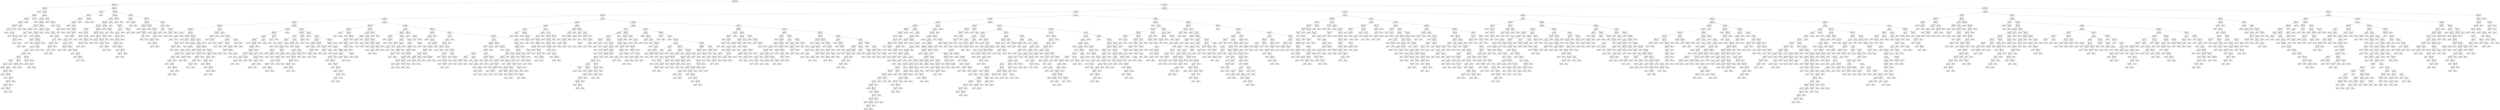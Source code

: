 digraph Tree {
node [shape=box, fontname="helvetica"] ;
edge [fontname="helvetica"] ;
0 [label="redshift <= -0.783\nentropy = 1.379\nsamples = 70000\nvalue = [41600, 13261, 15139]"] ;
1 [label="redshift <= -0.789\nentropy = 0.161\nsamples = 15501\nvalue = [360, 2, 15139]"] ;
0 -> 1 [labeldistance=2.5, labelangle=45, headlabel="True"] ;
2 [label="redshift <= -0.795\nentropy = 0.034\nsamples = 9589\nvalue = [34, 0, 9555]"] ;
1 -> 2 ;
3 [label="entropy = 0.0\nsamples = 6\nvalue = [6, 0, 0]"] ;
2 -> 3 ;
4 [label="u <= -0.119\nentropy = 0.029\nsamples = 9583\nvalue = [28, 0, 9555]"] ;
2 -> 4 ;
5 [label="delta <= -0.173\nentropy = 0.008\nsamples = 5965\nvalue = [4, 0, 5961]"] ;
4 -> 5 ;
6 [label="delta <= -0.174\nentropy = 0.018\nsamples = 2366\nvalue = [4, 0, 2362]"] ;
5 -> 6 ;
7 [label="i <= 1.044\nentropy = 0.014\nsamples = 2365\nvalue = [3, 0, 2362]"] ;
6 -> 7 ;
8 [label="cam_col <= -0.635\nentropy = 0.01\nsamples = 2349\nvalue = [2, 0, 2347]"] ;
7 -> 8 ;
9 [label="i <= -0.695\nentropy = 0.027\nsamples = 736\nvalue = [2, 0, 734]"] ;
8 -> 9 ;
10 [label="entropy = 0.0\nsamples = 425\nvalue = [0, 0, 425]"] ;
9 -> 10 ;
11 [label="i <= -0.692\nentropy = 0.056\nsamples = 311\nvalue = [2, 0, 309]"] ;
9 -> 11 ;
12 [label="entropy = 0.0\nsamples = 1\nvalue = [1, 0, 0]"] ;
11 -> 12 ;
13 [label="field_ID <= -0.946\nentropy = 0.031\nsamples = 310\nvalue = [1, 0, 309]"] ;
11 -> 13 ;
14 [label="field_ID <= -0.96\nentropy = 0.159\nsamples = 43\nvalue = [1, 0, 42]"] ;
13 -> 14 ;
15 [label="entropy = 0.0\nsamples = 41\nvalue = [0, 0, 41]"] ;
14 -> 15 ;
16 [label="u <= -0.462\nentropy = 1.0\nsamples = 2\nvalue = [1, 0, 1]"] ;
14 -> 16 ;
17 [label="entropy = 0.0\nsamples = 1\nvalue = [1, 0, 0]"] ;
16 -> 17 ;
18 [label="entropy = 0.0\nsamples = 1\nvalue = [0, 0, 1]"] ;
16 -> 18 ;
19 [label="entropy = 0.0\nsamples = 267\nvalue = [0, 0, 267]"] ;
13 -> 19 ;
20 [label="entropy = 0.0\nsamples = 1613\nvalue = [0, 0, 1613]"] ;
8 -> 20 ;
21 [label="i <= 1.07\nentropy = 0.337\nsamples = 16\nvalue = [1, 0, 15]"] ;
7 -> 21 ;
22 [label="entropy = 0.0\nsamples = 1\nvalue = [1, 0, 0]"] ;
21 -> 22 ;
23 [label="entropy = 0.0\nsamples = 15\nvalue = [0, 0, 15]"] ;
21 -> 23 ;
24 [label="entropy = 0.0\nsamples = 1\nvalue = [1, 0, 0]"] ;
6 -> 24 ;
25 [label="entropy = 0.0\nsamples = 3599\nvalue = [0, 0, 3599]"] ;
5 -> 25 ;
26 [label="i <= 1.773\nentropy = 0.058\nsamples = 3618\nvalue = [24, 0, 3594]"] ;
4 -> 26 ;
27 [label="u <= -0.119\nentropy = 0.05\nsamples = 3579\nvalue = [20, 0, 3559]"] ;
26 -> 27 ;
28 [label="entropy = 0.0\nsamples = 1\nvalue = [1, 0, 0]"] ;
27 -> 28 ;
29 [label="redshift <= -0.791\nentropy = 0.048\nsamples = 3578\nvalue = [19, 0, 3559]"] ;
27 -> 29 ;
30 [label="redshift <= -0.791\nentropy = 0.31\nsamples = 36\nvalue = [2, 0, 34]"] ;
29 -> 30 ;
31 [label="alpha <= -1.722\nentropy = 0.187\nsamples = 35\nvalue = [1, 0, 34]"] ;
30 -> 31 ;
32 [label="i <= 1.012\nentropy = 1.0\nsamples = 2\nvalue = [1, 0, 1]"] ;
31 -> 32 ;
33 [label="entropy = 0.0\nsamples = 1\nvalue = [0, 0, 1]"] ;
32 -> 33 ;
34 [label="entropy = 0.0\nsamples = 1\nvalue = [1, 0, 0]"] ;
32 -> 34 ;
35 [label="entropy = 0.0\nsamples = 33\nvalue = [0, 0, 33]"] ;
31 -> 35 ;
36 [label="entropy = 0.0\nsamples = 1\nvalue = [1, 0, 0]"] ;
30 -> 36 ;
37 [label="delta <= 0.307\nentropy = 0.044\nsamples = 3542\nvalue = [17, 0, 3525]"] ;
29 -> 37 ;
38 [label="delta <= 0.306\nentropy = 0.061\nsamples = 1970\nvalue = [14, 0, 1956]"] ;
37 -> 38 ;
39 [label="redshift <= -0.79\nentropy = 0.057\nsamples = 1969\nvalue = [13, 0, 1956]"] ;
38 -> 39 ;
40 [label="entropy = 0.0\nsamples = 402\nvalue = [0, 0, 402]"] ;
39 -> 40 ;
41 [label="redshift <= -0.79\nentropy = 0.069\nsamples = 1567\nvalue = [13, 0, 1554]"] ;
39 -> 41 ;
42 [label="field_ID <= 0.491\nentropy = 1.0\nsamples = 2\nvalue = [1, 0, 1]"] ;
41 -> 42 ;
43 [label="entropy = 0.0\nsamples = 1\nvalue = [0, 0, 1]"] ;
42 -> 43 ;
44 [label="entropy = 0.0\nsamples = 1\nvalue = [1, 0, 0]"] ;
42 -> 44 ;
45 [label="field_ID <= 0.393\nentropy = 0.065\nsamples = 1565\nvalue = [12, 0, 1553]"] ;
41 -> 45 ;
46 [label="field_ID <= 0.386\nentropy = 0.082\nsamples = 1183\nvalue = [12, 0, 1171]"] ;
45 -> 46 ;
47 [label="i <= 0.9\nentropy = 0.076\nsamples = 1181\nvalue = [11, 0, 1170]"] ;
46 -> 47 ;
48 [label="i <= 0.9\nentropy = 0.1\nsamples = 851\nvalue = [11, 0, 840]"] ;
47 -> 48 ;
49 [label="delta <= -0.65\nentropy = 0.092\nsamples = 850\nvalue = [10, 0, 840]"] ;
48 -> 49 ;
50 [label="delta <= -0.694\nentropy = 0.155\nsamples = 402\nvalue = [9, 0, 393]"] ;
49 -> 50 ;
51 [label="u <= 0.668\nentropy = 0.116\nsamples = 385\nvalue = [6, 0, 379]"] ;
50 -> 51 ;
52 [label="i <= -0.203\nentropy = 0.186\nsamples = 211\nvalue = [6, 0, 205]"] ;
51 -> 52 ;
53 [label="entropy = 0.0\nsamples = 106\nvalue = [0, 0, 106]"] ;
52 -> 53 ;
54 [label="u <= 0.66\nentropy = 0.316\nsamples = 105\nvalue = [6, 0, 99]"] ;
52 -> 54 ;
55 [label="field_ID <= -0.464\nentropy = 0.278\nsamples = 104\nvalue = [5, 0, 99]"] ;
54 -> 55 ;
56 [label="entropy = 0.0\nsamples = 53\nvalue = [0, 0, 53]"] ;
55 -> 56 ;
57 [label="field_ID <= -0.393\nentropy = 0.463\nsamples = 51\nvalue = [5, 0, 46]"] ;
55 -> 57 ;
58 [label="entropy = 0.0\nsamples = 2\nvalue = [2, 0, 0]"] ;
57 -> 58 ;
59 [label="delta <= -1.22\nentropy = 0.332\nsamples = 49\nvalue = [3, 0, 46]"] ;
57 -> 59 ;
60 [label="redshift <= -0.789\nentropy = 0.65\nsamples = 18\nvalue = [3, 0, 15]"] ;
59 -> 60 ;
61 [label="u <= 0.408\nentropy = 0.337\nsamples = 16\nvalue = [1, 0, 15]"] ;
60 -> 61 ;
62 [label="entropy = 0.0\nsamples = 13\nvalue = [0, 0, 13]"] ;
61 -> 62 ;
63 [label="alpha <= -1.302\nentropy = 0.918\nsamples = 3\nvalue = [1, 0, 2]"] ;
61 -> 63 ;
64 [label="entropy = 0.0\nsamples = 2\nvalue = [0, 0, 2]"] ;
63 -> 64 ;
65 [label="entropy = 0.0\nsamples = 1\nvalue = [1, 0, 0]"] ;
63 -> 65 ;
66 [label="entropy = 0.0\nsamples = 2\nvalue = [2, 0, 0]"] ;
60 -> 66 ;
67 [label="entropy = 0.0\nsamples = 31\nvalue = [0, 0, 31]"] ;
59 -> 67 ;
68 [label="entropy = 0.0\nsamples = 1\nvalue = [1, 0, 0]"] ;
54 -> 68 ;
69 [label="entropy = 0.0\nsamples = 174\nvalue = [0, 0, 174]"] ;
51 -> 69 ;
70 [label="alpha <= 1.561\nentropy = 0.672\nsamples = 17\nvalue = [3, 0, 14]"] ;
50 -> 70 ;
71 [label="delta <= -0.691\nentropy = 0.353\nsamples = 15\nvalue = [1, 0, 14]"] ;
70 -> 71 ;
72 [label="entropy = 0.0\nsamples = 1\nvalue = [1, 0, 0]"] ;
71 -> 72 ;
73 [label="entropy = 0.0\nsamples = 14\nvalue = [0, 0, 14]"] ;
71 -> 73 ;
74 [label="entropy = 0.0\nsamples = 2\nvalue = [2, 0, 0]"] ;
70 -> 74 ;
75 [label="field_ID <= -0.868\nentropy = 0.023\nsamples = 448\nvalue = [1, 0, 447]"] ;
49 -> 75 ;
76 [label="field_ID <= -0.875\nentropy = 0.081\nsamples = 100\nvalue = [1, 0, 99]"] ;
75 -> 76 ;
77 [label="entropy = 0.0\nsamples = 98\nvalue = [0, 0, 98]"] ;
76 -> 77 ;
78 [label="u <= 0.831\nentropy = 1.0\nsamples = 2\nvalue = [1, 0, 1]"] ;
76 -> 78 ;
79 [label="entropy = 0.0\nsamples = 1\nvalue = [1, 0, 0]"] ;
78 -> 79 ;
80 [label="entropy = 0.0\nsamples = 1\nvalue = [0, 0, 1]"] ;
78 -> 80 ;
81 [label="entropy = 0.0\nsamples = 348\nvalue = [0, 0, 348]"] ;
75 -> 81 ;
82 [label="entropy = 0.0\nsamples = 1\nvalue = [1, 0, 0]"] ;
48 -> 82 ;
83 [label="entropy = 0.0\nsamples = 330\nvalue = [0, 0, 330]"] ;
47 -> 83 ;
84 [label="delta <= -0.198\nentropy = 1.0\nsamples = 2\nvalue = [1, 0, 1]"] ;
46 -> 84 ;
85 [label="entropy = 0.0\nsamples = 1\nvalue = [0, 0, 1]"] ;
84 -> 85 ;
86 [label="entropy = 0.0\nsamples = 1\nvalue = [1, 0, 0]"] ;
84 -> 86 ;
87 [label="entropy = 0.0\nsamples = 382\nvalue = [0, 0, 382]"] ;
45 -> 87 ;
88 [label="entropy = 0.0\nsamples = 1\nvalue = [1, 0, 0]"] ;
38 -> 88 ;
89 [label="i <= 1.007\nentropy = 0.02\nsamples = 1572\nvalue = [3, 0, 1569]"] ;
37 -> 89 ;
90 [label="entropy = 0.0\nsamples = 1188\nvalue = [0, 0, 1188]"] ;
89 -> 90 ;
91 [label="i <= 1.009\nentropy = 0.066\nsamples = 384\nvalue = [3, 0, 381]"] ;
89 -> 91 ;
92 [label="entropy = 0.0\nsamples = 1\nvalue = [1, 0, 0]"] ;
91 -> 92 ;
93 [label="u <= -0.046\nentropy = 0.047\nsamples = 383\nvalue = [2, 0, 381]"] ;
91 -> 93 ;
94 [label="u <= -0.047\nentropy = 0.391\nsamples = 26\nvalue = [2, 0, 24]"] ;
93 -> 94 ;
95 [label="cam_col <= -0.635\nentropy = 0.242\nsamples = 25\nvalue = [1, 0, 24]"] ;
94 -> 95 ;
96 [label="delta <= 1.096\nentropy = 0.544\nsamples = 8\nvalue = [1, 0, 7]"] ;
95 -> 96 ;
97 [label="u <= -0.077\nentropy = 1.0\nsamples = 2\nvalue = [1, 0, 1]"] ;
96 -> 97 ;
98 [label="entropy = 0.0\nsamples = 1\nvalue = [1, 0, 0]"] ;
97 -> 98 ;
99 [label="entropy = 0.0\nsamples = 1\nvalue = [0, 0, 1]"] ;
97 -> 99 ;
100 [label="entropy = 0.0\nsamples = 6\nvalue = [0, 0, 6]"] ;
96 -> 100 ;
101 [label="entropy = 0.0\nsamples = 17\nvalue = [0, 0, 17]"] ;
95 -> 101 ;
102 [label="entropy = 0.0\nsamples = 1\nvalue = [1, 0, 0]"] ;
94 -> 102 ;
103 [label="entropy = 0.0\nsamples = 357\nvalue = [0, 0, 357]"] ;
93 -> 103 ;
104 [label="i <= 1.785\nentropy = 0.477\nsamples = 39\nvalue = [4, 0, 35]"] ;
26 -> 104 ;
105 [label="entropy = 0.0\nsamples = 2\nvalue = [2, 0, 0]"] ;
104 -> 105 ;
106 [label="redshift <= -0.793\nentropy = 0.303\nsamples = 37\nvalue = [2, 0, 35]"] ;
104 -> 106 ;
107 [label="entropy = 0.0\nsamples = 1\nvalue = [1, 0, 0]"] ;
106 -> 107 ;
108 [label="i <= 1.81\nentropy = 0.183\nsamples = 36\nvalue = [1, 0, 35]"] ;
106 -> 108 ;
109 [label="i <= 1.804\nentropy = 0.722\nsamples = 5\nvalue = [1, 0, 4]"] ;
108 -> 109 ;
110 [label="entropy = 0.0\nsamples = 4\nvalue = [0, 0, 4]"] ;
109 -> 110 ;
111 [label="entropy = 0.0\nsamples = 1\nvalue = [1, 0, 0]"] ;
109 -> 111 ;
112 [label="entropy = 0.0\nsamples = 31\nvalue = [0, 0, 31]"] ;
108 -> 112 ;
113 [label="redshift <= -0.789\nentropy = 0.312\nsamples = 5912\nvalue = [326, 2, 5584]"] ;
1 -> 113 ;
114 [label="i <= 1.099\nentropy = 0.36\nsamples = 307\nvalue = [286, 0, 21]"] ;
113 -> 114 ;
115 [label="delta <= -0.597\nentropy = 0.434\nsamples = 235\nvalue = [214, 0, 21]"] ;
114 -> 115 ;
116 [label="delta <= -0.67\nentropy = 0.746\nsamples = 66\nvalue = [52, 0, 14]"] ;
115 -> 116 ;
117 [label="u <= -1.269\nentropy = 0.696\nsamples = 64\nvalue = [52, 0, 12]"] ;
116 -> 117 ;
118 [label="entropy = 0.0\nsamples = 13\nvalue = [13, 0, 0]"] ;
117 -> 118 ;
119 [label="u <= -1.206\nentropy = 0.787\nsamples = 51\nvalue = [39, 0, 12]"] ;
117 -> 119 ;
120 [label="entropy = 0.0\nsamples = 3\nvalue = [0, 0, 3]"] ;
119 -> 120 ;
121 [label="delta <= -1.316\nentropy = 0.696\nsamples = 48\nvalue = [39, 0, 9]"] ;
119 -> 121 ;
122 [label="entropy = 0.0\nsamples = 8\nvalue = [8, 0, 0]"] ;
121 -> 122 ;
123 [label="delta <= -1.239\nentropy = 0.769\nsamples = 40\nvalue = [31, 0, 9]"] ;
121 -> 123 ;
124 [label="entropy = 0.0\nsamples = 2\nvalue = [0, 0, 2]"] ;
123 -> 124 ;
125 [label="i <= 1.025\nentropy = 0.689\nsamples = 38\nvalue = [31, 0, 7]"] ;
123 -> 125 ;
126 [label="i <= 0.545\nentropy = 0.639\nsamples = 37\nvalue = [31, 0, 6]"] ;
125 -> 126 ;
127 [label="alpha <= -1.674\nentropy = 0.764\nsamples = 27\nvalue = [21, 0, 6]"] ;
126 -> 127 ;
128 [label="delta <= -1.235\nentropy = 0.918\nsamples = 3\nvalue = [1, 0, 2]"] ;
127 -> 128 ;
129 [label="entropy = 0.0\nsamples = 1\nvalue = [1, 0, 0]"] ;
128 -> 129 ;
130 [label="entropy = 0.0\nsamples = 2\nvalue = [0, 0, 2]"] ;
128 -> 130 ;
131 [label="fiber_ID <= -0.513\nentropy = 0.65\nsamples = 24\nvalue = [20, 0, 4]"] ;
127 -> 131 ;
132 [label="entropy = 0.0\nsamples = 9\nvalue = [9, 0, 0]"] ;
131 -> 132 ;
133 [label="fiber_ID <= -0.231\nentropy = 0.837\nsamples = 15\nvalue = [11, 0, 4]"] ;
131 -> 133 ;
134 [label="entropy = 0.0\nsamples = 2\nvalue = [0, 0, 2]"] ;
133 -> 134 ;
135 [label="i <= -0.25\nentropy = 0.619\nsamples = 13\nvalue = [11, 0, 2]"] ;
133 -> 135 ;
136 [label="entropy = 0.0\nsamples = 8\nvalue = [8, 0, 0]"] ;
135 -> 136 ;
137 [label="alpha <= 0.887\nentropy = 0.971\nsamples = 5\nvalue = [3, 0, 2]"] ;
135 -> 137 ;
138 [label="entropy = 0.0\nsamples = 2\nvalue = [0, 0, 2]"] ;
137 -> 138 ;
139 [label="entropy = 0.0\nsamples = 3\nvalue = [3, 0, 0]"] ;
137 -> 139 ;
140 [label="entropy = 0.0\nsamples = 10\nvalue = [10, 0, 0]"] ;
126 -> 140 ;
141 [label="entropy = 0.0\nsamples = 1\nvalue = [0, 0, 1]"] ;
125 -> 141 ;
142 [label="entropy = 0.0\nsamples = 2\nvalue = [0, 0, 2]"] ;
116 -> 142 ;
143 [label="redshift <= -0.789\nentropy = 0.249\nsamples = 169\nvalue = [162, 0, 7]"] ;
115 -> 143 ;
144 [label="entropy = 0.0\nsamples = 162\nvalue = [162, 0, 0]"] ;
143 -> 144 ;
145 [label="entropy = 0.0\nsamples = 7\nvalue = [0, 0, 7]"] ;
143 -> 145 ;
146 [label="entropy = 0.0\nsamples = 72\nvalue = [72, 0, 0]"] ;
114 -> 146 ;
147 [label="redshift <= -0.788\nentropy = 0.066\nsamples = 5605\nvalue = [40, 2, 5563]"] ;
113 -> 147 ;
148 [label="delta <= 1.62\nentropy = 0.029\nsamples = 5351\nvalue = [14, 1, 5336]"] ;
147 -> 148 ;
149 [label="i <= 0.883\nentropy = 0.027\nsamples = 5183\nvalue = [14, 0, 5169]"] ;
148 -> 149 ;
150 [label="field_ID <= -0.363\nentropy = 0.019\nsamples = 4463\nvalue = [8, 0, 4455]"] ;
149 -> 150 ;
151 [label="alpha <= -0.935\nentropy = 0.032\nsamples = 2111\nvalue = [7, 0, 2104]"] ;
150 -> 151 ;
152 [label="alpha <= -1.174\nentropy = 0.091\nsamples = 344\nvalue = [4, 0, 340]"] ;
151 -> 152 ;
153 [label="entropy = 0.0\nsamples = 257\nvalue = [0, 0, 257]"] ;
152 -> 153 ;
154 [label="alpha <= -1.167\nentropy = 0.269\nsamples = 87\nvalue = [4, 0, 83]"] ;
152 -> 154 ;
155 [label="delta <= 0.201\nentropy = 0.918\nsamples = 3\nvalue = [2, 0, 1]"] ;
154 -> 155 ;
156 [label="entropy = 0.0\nsamples = 2\nvalue = [2, 0, 0]"] ;
155 -> 156 ;
157 [label="entropy = 0.0\nsamples = 1\nvalue = [0, 0, 1]"] ;
155 -> 157 ;
158 [label="alpha <= -0.935\nentropy = 0.162\nsamples = 84\nvalue = [2, 0, 82]"] ;
154 -> 158 ;
159 [label="redshift <= -0.789\nentropy = 0.094\nsamples = 83\nvalue = [1, 0, 82]"] ;
158 -> 159 ;
160 [label="redshift <= -0.789\nentropy = 0.469\nsamples = 10\nvalue = [1, 0, 9]"] ;
159 -> 160 ;
161 [label="entropy = 0.0\nsamples = 9\nvalue = [0, 0, 9]"] ;
160 -> 161 ;
162 [label="entropy = 0.0\nsamples = 1\nvalue = [1, 0, 0]"] ;
160 -> 162 ;
163 [label="entropy = 0.0\nsamples = 73\nvalue = [0, 0, 73]"] ;
159 -> 163 ;
164 [label="entropy = 0.0\nsamples = 1\nvalue = [1, 0, 0]"] ;
158 -> 164 ;
165 [label="field_ID <= -0.369\nentropy = 0.018\nsamples = 1767\nvalue = [3, 0, 1764]"] ;
151 -> 165 ;
166 [label="fiber_ID <= 0.274\nentropy = 0.013\nsamples = 1754\nvalue = [2, 0, 1752]"] ;
165 -> 166 ;
167 [label="entropy = 0.0\nsamples = 1244\nvalue = [0, 0, 1244]"] ;
166 -> 167 ;
168 [label="fiber_ID <= 0.279\nentropy = 0.037\nsamples = 510\nvalue = [2, 0, 508]"] ;
166 -> 168 ;
169 [label="delta <= -1.244\nentropy = 1.0\nsamples = 2\nvalue = [1, 0, 1]"] ;
168 -> 169 ;
170 [label="entropy = 0.0\nsamples = 1\nvalue = [1, 0, 0]"] ;
169 -> 170 ;
171 [label="entropy = 0.0\nsamples = 1\nvalue = [0, 0, 1]"] ;
169 -> 171 ;
172 [label="field_ID <= -1.098\nentropy = 0.021\nsamples = 508\nvalue = [1, 0, 507]"] ;
168 -> 172 ;
173 [label="u <= 1.182\nentropy = 0.286\nsamples = 20\nvalue = [1, 0, 19]"] ;
172 -> 173 ;
174 [label="entropy = 0.0\nsamples = 17\nvalue = [0, 0, 17]"] ;
173 -> 174 ;
175 [label="delta <= 0.604\nentropy = 0.918\nsamples = 3\nvalue = [1, 0, 2]"] ;
173 -> 175 ;
176 [label="entropy = 0.0\nsamples = 2\nvalue = [0, 0, 2]"] ;
175 -> 176 ;
177 [label="entropy = 0.0\nsamples = 1\nvalue = [1, 0, 0]"] ;
175 -> 177 ;
178 [label="entropy = 0.0\nsamples = 488\nvalue = [0, 0, 488]"] ;
172 -> 178 ;
179 [label="u <= -1.567\nentropy = 0.391\nsamples = 13\nvalue = [1, 0, 12]"] ;
165 -> 179 ;
180 [label="fiber_ID <= 0.184\nentropy = 1.0\nsamples = 2\nvalue = [1, 0, 1]"] ;
179 -> 180 ;
181 [label="entropy = 0.0\nsamples = 1\nvalue = [1, 0, 0]"] ;
180 -> 181 ;
182 [label="entropy = 0.0\nsamples = 1\nvalue = [0, 0, 1]"] ;
180 -> 182 ;
183 [label="entropy = 0.0\nsamples = 11\nvalue = [0, 0, 11]"] ;
179 -> 183 ;
184 [label="alpha <= 1.872\nentropy = 0.005\nsamples = 2352\nvalue = [1, 0, 2351]"] ;
150 -> 184 ;
185 [label="entropy = 0.0\nsamples = 2344\nvalue = [0, 0, 2344]"] ;
184 -> 185 ;
186 [label="alpha <= 1.873\nentropy = 0.544\nsamples = 8\nvalue = [1, 0, 7]"] ;
184 -> 186 ;
187 [label="entropy = 0.0\nsamples = 1\nvalue = [1, 0, 0]"] ;
186 -> 187 ;
188 [label="entropy = 0.0\nsamples = 7\nvalue = [0, 0, 7]"] ;
186 -> 188 ;
189 [label="i <= 0.883\nentropy = 0.07\nsamples = 720\nvalue = [6, 0, 714]"] ;
149 -> 189 ;
190 [label="entropy = 0.0\nsamples = 1\nvalue = [1, 0, 0]"] ;
189 -> 190 ;
191 [label="fiber_ID <= 2.018\nentropy = 0.06\nsamples = 719\nvalue = [5, 0, 714]"] ;
189 -> 191 ;
192 [label="u <= 0.429\nentropy = 0.05\nsamples = 714\nvalue = [4, 0, 710]"] ;
191 -> 192 ;
193 [label="u <= 0.426\nentropy = 0.087\nsamples = 367\nvalue = [4, 0, 363]"] ;
192 -> 193 ;
194 [label="alpha <= -0.485\nentropy = 0.069\nsamples = 366\nvalue = [3, 0, 363]"] ;
193 -> 194 ;
195 [label="alpha <= -0.492\nentropy = 0.229\nsamples = 81\nvalue = [3, 0, 78]"] ;
194 -> 195 ;
196 [label="redshift <= -0.788\nentropy = 0.169\nsamples = 80\nvalue = [2, 0, 78]"] ;
195 -> 196 ;
197 [label="entropy = 0.0\nsamples = 58\nvalue = [0, 0, 58]"] ;
196 -> 197 ;
198 [label="redshift <= -0.788\nentropy = 0.439\nsamples = 22\nvalue = [2, 0, 20]"] ;
196 -> 198 ;
199 [label="entropy = 0.0\nsamples = 1\nvalue = [1, 0, 0]"] ;
198 -> 199 ;
200 [label="alpha <= -1.67\nentropy = 0.276\nsamples = 21\nvalue = [1, 0, 20]"] ;
198 -> 200 ;
201 [label="fiber_ID <= -0.493\nentropy = 1.0\nsamples = 2\nvalue = [1, 0, 1]"] ;
200 -> 201 ;
202 [label="entropy = 0.0\nsamples = 1\nvalue = [1, 0, 0]"] ;
201 -> 202 ;
203 [label="entropy = 0.0\nsamples = 1\nvalue = [0, 0, 1]"] ;
201 -> 203 ;
204 [label="entropy = 0.0\nsamples = 19\nvalue = [0, 0, 19]"] ;
200 -> 204 ;
205 [label="entropy = 0.0\nsamples = 1\nvalue = [1, 0, 0]"] ;
195 -> 205 ;
206 [label="entropy = 0.0\nsamples = 285\nvalue = [0, 0, 285]"] ;
194 -> 206 ;
207 [label="entropy = 0.0\nsamples = 1\nvalue = [1, 0, 0]"] ;
193 -> 207 ;
208 [label="entropy = 0.0\nsamples = 347\nvalue = [0, 0, 347]"] ;
192 -> 208 ;
209 [label="field_ID <= -0.295\nentropy = 0.722\nsamples = 5\nvalue = [1, 0, 4]"] ;
191 -> 209 ;
210 [label="entropy = 0.0\nsamples = 4\nvalue = [0, 0, 4]"] ;
209 -> 210 ;
211 [label="entropy = 0.0\nsamples = 1\nvalue = [1, 0, 0]"] ;
209 -> 211 ;
212 [label="alpha <= 1.36\nentropy = 0.053\nsamples = 168\nvalue = [0, 1, 167]"] ;
148 -> 212 ;
213 [label="entropy = 0.0\nsamples = 167\nvalue = [0, 0, 167]"] ;
212 -> 213 ;
214 [label="entropy = 0.0\nsamples = 1\nvalue = [0, 1, 0]"] ;
212 -> 214 ;
215 [label="i <= -1.562\nentropy = 0.513\nsamples = 254\nvalue = [26, 1, 227]"] ;
147 -> 215 ;
216 [label="redshift <= -0.786\nentropy = 0.985\nsamples = 14\nvalue = [8, 0, 6]"] ;
215 -> 216 ;
217 [label="entropy = 0.0\nsamples = 5\nvalue = [0, 0, 5]"] ;
216 -> 217 ;
218 [label="redshift <= -0.784\nentropy = 0.503\nsamples = 9\nvalue = [8, 0, 1]"] ;
216 -> 218 ;
219 [label="entropy = 0.0\nsamples = 8\nvalue = [8, 0, 0]"] ;
218 -> 219 ;
220 [label="entropy = 0.0\nsamples = 1\nvalue = [0, 0, 1]"] ;
218 -> 220 ;
221 [label="delta <= 0.825\nentropy = 0.423\nsamples = 240\nvalue = [18, 1, 221]"] ;
215 -> 221 ;
222 [label="redshift <= -0.786\nentropy = 0.305\nsamples = 204\nvalue = [9, 1, 194]"] ;
221 -> 222 ;
223 [label="redshift <= -0.788\nentropy = 0.145\nsamples = 145\nvalue = [3, 0, 142]"] ;
222 -> 223 ;
224 [label="entropy = 0.0\nsamples = 1\nvalue = [1, 0, 0]"] ;
223 -> 224 ;
225 [label="i <= 1.439\nentropy = 0.106\nsamples = 144\nvalue = [2, 0, 142]"] ;
223 -> 225 ;
226 [label="entropy = 0.0\nsamples = 123\nvalue = [0, 0, 123]"] ;
225 -> 226 ;
227 [label="fiber_ID <= -1.011\nentropy = 0.454\nsamples = 21\nvalue = [2, 0, 19]"] ;
225 -> 227 ;
228 [label="u <= 0.457\nentropy = 1.0\nsamples = 4\nvalue = [2, 0, 2]"] ;
227 -> 228 ;
229 [label="entropy = 0.0\nsamples = 2\nvalue = [0, 0, 2]"] ;
228 -> 229 ;
230 [label="entropy = 0.0\nsamples = 2\nvalue = [2, 0, 0]"] ;
228 -> 230 ;
231 [label="entropy = 0.0\nsamples = 17\nvalue = [0, 0, 17]"] ;
227 -> 231 ;
232 [label="redshift <= -0.786\nentropy = 0.596\nsamples = 59\nvalue = [6, 1, 52]"] ;
222 -> 232 ;
233 [label="entropy = 0.0\nsamples = 1\nvalue = [0, 1, 0]"] ;
232 -> 233 ;
234 [label="fiber_ID <= -0.189\nentropy = 0.48\nsamples = 58\nvalue = [6, 0, 52]"] ;
232 -> 234 ;
235 [label="entropy = 0.0\nsamples = 26\nvalue = [0, 0, 26]"] ;
234 -> 235 ;
236 [label="i <= 1.097\nentropy = 0.696\nsamples = 32\nvalue = [6, 0, 26]"] ;
234 -> 236 ;
237 [label="i <= 0.912\nentropy = 0.937\nsamples = 17\nvalue = [6, 0, 11]"] ;
236 -> 237 ;
238 [label="alpha <= 0.007\nentropy = 0.619\nsamples = 13\nvalue = [2, 0, 11]"] ;
237 -> 238 ;
239 [label="entropy = 0.0\nsamples = 10\nvalue = [0, 0, 10]"] ;
238 -> 239 ;
240 [label="cam_col <= 0.938\nentropy = 0.918\nsamples = 3\nvalue = [2, 0, 1]"] ;
238 -> 240 ;
241 [label="entropy = 0.0\nsamples = 2\nvalue = [2, 0, 0]"] ;
240 -> 241 ;
242 [label="entropy = 0.0\nsamples = 1\nvalue = [0, 0, 1]"] ;
240 -> 242 ;
243 [label="entropy = 0.0\nsamples = 4\nvalue = [4, 0, 0]"] ;
237 -> 243 ;
244 [label="entropy = 0.0\nsamples = 15\nvalue = [0, 0, 15]"] ;
236 -> 244 ;
245 [label="u <= 0.804\nentropy = 0.811\nsamples = 36\nvalue = [9, 0, 27]"] ;
221 -> 245 ;
246 [label="i <= -0.407\nentropy = 0.684\nsamples = 33\nvalue = [6, 0, 27]"] ;
245 -> 246 ;
247 [label="i <= -1.155\nentropy = 0.811\nsamples = 4\nvalue = [3, 0, 1]"] ;
246 -> 247 ;
248 [label="entropy = 0.0\nsamples = 1\nvalue = [0, 0, 1]"] ;
247 -> 248 ;
249 [label="entropy = 0.0\nsamples = 3\nvalue = [3, 0, 0]"] ;
247 -> 249 ;
250 [label="delta <= 1.058\nentropy = 0.48\nsamples = 29\nvalue = [3, 0, 26]"] ;
246 -> 250 ;
251 [label="redshift <= -0.786\nentropy = 0.954\nsamples = 8\nvalue = [3, 0, 5]"] ;
250 -> 251 ;
252 [label="entropy = 0.0\nsamples = 5\nvalue = [0, 0, 5]"] ;
251 -> 252 ;
253 [label="entropy = 0.0\nsamples = 3\nvalue = [3, 0, 0]"] ;
251 -> 253 ;
254 [label="entropy = 0.0\nsamples = 21\nvalue = [0, 0, 21]"] ;
250 -> 254 ;
255 [label="entropy = 0.0\nsamples = 3\nvalue = [3, 0, 0]"] ;
245 -> 255 ;
256 [label="redshift <= 0.568\nentropy = 0.8\nsamples = 54499\nvalue = [41240, 13259, 0]"] ;
0 -> 256 [labeldistance=2.5, labelangle=-45, headlabel="False"] ;
257 [label="redshift <= 0.148\nentropy = 0.331\nsamples = 43200\nvalue = [40569, 2631, 0]"] ;
256 -> 257 ;
258 [label="u <= 0.142\nentropy = 0.219\nsamples = 36311\nvalue = [35041, 1270, 0]"] ;
257 -> 258 ;
259 [label="redshift <= -0.326\nentropy = 0.318\nsamples = 16966\nvalue = [15989, 977, 0]"] ;
258 -> 259 ;
260 [label="i <= -0.911\nentropy = 0.139\nsamples = 13872\nvalue = [13600, 272, 0]"] ;
259 -> 260 ;
261 [label="u <= -1.402\nentropy = 0.073\nsamples = 10929\nvalue = [10832, 97, 0]"] ;
260 -> 261 ;
262 [label="redshift <= -0.623\nentropy = 0.158\nsamples = 2481\nvalue = [2424, 57, 0]"] ;
261 -> 262 ;
263 [label="redshift <= -0.719\nentropy = 0.088\nsamples = 2356\nvalue = [2330, 26, 0]"] ;
262 -> 263 ;
264 [label="u <= -2.208\nentropy = 0.011\nsamples = 1073\nvalue = [1072, 1, 0]"] ;
263 -> 264 ;
265 [label="u <= -2.212\nentropy = 0.044\nsamples = 209\nvalue = [208, 1, 0]"] ;
264 -> 265 ;
266 [label="entropy = 0.0\nsamples = 208\nvalue = [208, 0, 0]"] ;
265 -> 266 ;
267 [label="entropy = 0.0\nsamples = 1\nvalue = [0, 1, 0]"] ;
265 -> 267 ;
268 [label="entropy = 0.0\nsamples = 864\nvalue = [864, 0, 0]"] ;
264 -> 268 ;
269 [label="u <= -2.228\nentropy = 0.139\nsamples = 1283\nvalue = [1258, 25, 0]"] ;
263 -> 269 ;
270 [label="fiber_ID <= -1.288\nentropy = 0.918\nsamples = 18\nvalue = [12, 6, 0]"] ;
269 -> 270 ;
271 [label="entropy = 0.0\nsamples = 3\nvalue = [0, 3, 0]"] ;
270 -> 271 ;
272 [label="alpha <= -0.01\nentropy = 0.722\nsamples = 15\nvalue = [12, 3, 0]"] ;
270 -> 272 ;
273 [label="redshift <= -0.703\nentropy = 1.0\nsamples = 6\nvalue = [3, 3, 0]"] ;
272 -> 273 ;
274 [label="redshift <= -0.718\nentropy = 0.811\nsamples = 4\nvalue = [3, 1, 0]"] ;
273 -> 274 ;
275 [label="entropy = 0.0\nsamples = 1\nvalue = [0, 1, 0]"] ;
274 -> 275 ;
276 [label="entropy = 0.0\nsamples = 3\nvalue = [3, 0, 0]"] ;
274 -> 276 ;
277 [label="entropy = 0.0\nsamples = 2\nvalue = [0, 2, 0]"] ;
273 -> 277 ;
278 [label="entropy = 0.0\nsamples = 9\nvalue = [9, 0, 0]"] ;
272 -> 278 ;
279 [label="redshift <= -0.675\nentropy = 0.112\nsamples = 1265\nvalue = [1246, 19, 0]"] ;
269 -> 279 ;
280 [label="alpha <= 0.384\nentropy = 0.058\nsamples = 888\nvalue = [882, 6, 0]"] ;
279 -> 280 ;
281 [label="entropy = 0.0\nsamples = 630\nvalue = [630, 0, 0]"] ;
280 -> 281 ;
282 [label="alpha <= 0.384\nentropy = 0.159\nsamples = 258\nvalue = [252, 6, 0]"] ;
280 -> 282 ;
283 [label="entropy = 0.0\nsamples = 1\nvalue = [0, 1, 0]"] ;
282 -> 283 ;
284 [label="i <= -1.83\nentropy = 0.138\nsamples = 257\nvalue = [252, 5, 0]"] ;
282 -> 284 ;
285 [label="i <= -1.834\nentropy = 0.232\nsamples = 132\nvalue = [127, 5, 0]"] ;
284 -> 285 ;
286 [label="cam_col <= -0.006\nentropy = 0.197\nsamples = 131\nvalue = [127, 4, 0]"] ;
285 -> 286 ;
287 [label="u <= -1.635\nentropy = 0.381\nsamples = 54\nvalue = [50, 4, 0]"] ;
286 -> 287 ;
288 [label="u <= -1.884\nentropy = 0.579\nsamples = 29\nvalue = [25, 4, 0]"] ;
287 -> 288 ;
289 [label="entropy = 0.0\nsamples = 14\nvalue = [14, 0, 0]"] ;
288 -> 289 ;
290 [label="u <= -1.868\nentropy = 0.837\nsamples = 15\nvalue = [11, 4, 0]"] ;
288 -> 290 ;
291 [label="entropy = 0.0\nsamples = 2\nvalue = [0, 2, 0]"] ;
290 -> 291 ;
292 [label="cam_col <= -1.264\nentropy = 0.619\nsamples = 13\nvalue = [11, 2, 0]"] ;
290 -> 292 ;
293 [label="u <= -1.797\nentropy = 0.918\nsamples = 3\nvalue = [1, 2, 0]"] ;
292 -> 293 ;
294 [label="entropy = 0.0\nsamples = 1\nvalue = [1, 0, 0]"] ;
293 -> 294 ;
295 [label="entropy = 0.0\nsamples = 2\nvalue = [0, 2, 0]"] ;
293 -> 295 ;
296 [label="entropy = 0.0\nsamples = 10\nvalue = [10, 0, 0]"] ;
292 -> 296 ;
297 [label="entropy = 0.0\nsamples = 25\nvalue = [25, 0, 0]"] ;
287 -> 297 ;
298 [label="entropy = 0.0\nsamples = 77\nvalue = [77, 0, 0]"] ;
286 -> 298 ;
299 [label="entropy = 0.0\nsamples = 1\nvalue = [0, 1, 0]"] ;
285 -> 299 ;
300 [label="entropy = 0.0\nsamples = 125\nvalue = [125, 0, 0]"] ;
284 -> 300 ;
301 [label="alpha <= 0.331\nentropy = 0.216\nsamples = 377\nvalue = [364, 13, 0]"] ;
279 -> 301 ;
302 [label="u <= -1.634\nentropy = 0.308\nsamples = 236\nvalue = [223, 13, 0]"] ;
301 -> 302 ;
303 [label="redshift <= -0.655\nentropy = 0.592\nsamples = 56\nvalue = [48, 8, 0]"] ;
302 -> 303 ;
304 [label="field_ID <= 2.15\nentropy = 0.31\nsamples = 36\nvalue = [34, 2, 0]"] ;
303 -> 304 ;
305 [label="alpha <= -0.391\nentropy = 0.187\nsamples = 35\nvalue = [34, 1, 0]"] ;
304 -> 305 ;
306 [label="alpha <= -0.412\nentropy = 0.544\nsamples = 8\nvalue = [7, 1, 0]"] ;
305 -> 306 ;
307 [label="entropy = 0.0\nsamples = 7\nvalue = [7, 0, 0]"] ;
306 -> 307 ;
308 [label="entropy = 0.0\nsamples = 1\nvalue = [0, 1, 0]"] ;
306 -> 308 ;
309 [label="entropy = 0.0\nsamples = 27\nvalue = [27, 0, 0]"] ;
305 -> 309 ;
310 [label="entropy = 0.0\nsamples = 1\nvalue = [0, 1, 0]"] ;
304 -> 310 ;
311 [label="fiber_ID <= 0.683\nentropy = 0.881\nsamples = 20\nvalue = [14, 6, 0]"] ;
303 -> 311 ;
312 [label="fiber_ID <= -0.156\nentropy = 0.764\nsamples = 18\nvalue = [14, 4, 0]"] ;
311 -> 312 ;
313 [label="cam_col <= -0.006\nentropy = 0.971\nsamples = 10\nvalue = [6, 4, 0]"] ;
312 -> 313 ;
314 [label="u <= -1.804\nentropy = 0.811\nsamples = 8\nvalue = [6, 2, 0]"] ;
313 -> 314 ;
315 [label="cam_col <= -1.264\nentropy = 1.0\nsamples = 4\nvalue = [2, 2, 0]"] ;
314 -> 315 ;
316 [label="entropy = 0.0\nsamples = 2\nvalue = [2, 0, 0]"] ;
315 -> 316 ;
317 [label="entropy = 0.0\nsamples = 2\nvalue = [0, 2, 0]"] ;
315 -> 317 ;
318 [label="entropy = 0.0\nsamples = 4\nvalue = [4, 0, 0]"] ;
314 -> 318 ;
319 [label="entropy = 0.0\nsamples = 2\nvalue = [0, 2, 0]"] ;
313 -> 319 ;
320 [label="entropy = 0.0\nsamples = 8\nvalue = [8, 0, 0]"] ;
312 -> 320 ;
321 [label="entropy = 0.0\nsamples = 2\nvalue = [0, 2, 0]"] ;
311 -> 321 ;
322 [label="redshift <= -0.675\nentropy = 0.183\nsamples = 180\nvalue = [175, 5, 0]"] ;
302 -> 322 ;
323 [label="entropy = 0.0\nsamples = 1\nvalue = [0, 1, 0]"] ;
322 -> 323 ;
324 [label="redshift <= -0.656\nentropy = 0.154\nsamples = 179\nvalue = [175, 4, 0]"] ;
322 -> 324 ;
325 [label="redshift <= -0.657\nentropy = 0.262\nsamples = 90\nvalue = [86, 4, 0]"] ;
324 -> 325 ;
326 [label="i <= -0.984\nentropy = 0.213\nsamples = 89\nvalue = [86, 3, 0]"] ;
325 -> 326 ;
327 [label="field_ID <= 0.15\nentropy = 0.156\nsamples = 88\nvalue = [86, 2, 0]"] ;
326 -> 327 ;
328 [label="entropy = 0.0\nsamples = 57\nvalue = [57, 0, 0]"] ;
327 -> 328 ;
329 [label="field_ID <= 0.16\nentropy = 0.345\nsamples = 31\nvalue = [29, 2, 0]"] ;
327 -> 329 ;
330 [label="entropy = 0.0\nsamples = 1\nvalue = [0, 1, 0]"] ;
329 -> 330 ;
331 [label="alpha <= -1.53\nentropy = 0.211\nsamples = 30\nvalue = [29, 1, 0]"] ;
329 -> 331 ;
332 [label="delta <= -0.955\nentropy = 1.0\nsamples = 2\nvalue = [1, 1, 0]"] ;
331 -> 332 ;
333 [label="entropy = 0.0\nsamples = 1\nvalue = [1, 0, 0]"] ;
332 -> 333 ;
334 [label="entropy = 0.0\nsamples = 1\nvalue = [0, 1, 0]"] ;
332 -> 334 ;
335 [label="entropy = 0.0\nsamples = 28\nvalue = [28, 0, 0]"] ;
331 -> 335 ;
336 [label="entropy = 0.0\nsamples = 1\nvalue = [0, 1, 0]"] ;
326 -> 336 ;
337 [label="entropy = 0.0\nsamples = 1\nvalue = [0, 1, 0]"] ;
325 -> 337 ;
338 [label="entropy = 0.0\nsamples = 89\nvalue = [89, 0, 0]"] ;
324 -> 338 ;
339 [label="entropy = 0.0\nsamples = 141\nvalue = [141, 0, 0]"] ;
301 -> 339 ;
340 [label="u <= -1.646\nentropy = 0.808\nsamples = 125\nvalue = [94, 31, 0]"] ;
262 -> 340 ;
341 [label="redshift <= -0.565\nentropy = 0.779\nsamples = 26\nvalue = [6, 20, 0]"] ;
340 -> 341 ;
342 [label="redshift <= -0.61\nentropy = 1.0\nsamples = 12\nvalue = [6, 6, 0]"] ;
341 -> 342 ;
343 [label="entropy = 0.0\nsamples = 5\nvalue = [0, 5, 0]"] ;
342 -> 343 ;
344 [label="fiber_ID <= 0.997\nentropy = 0.592\nsamples = 7\nvalue = [6, 1, 0]"] ;
342 -> 344 ;
345 [label="entropy = 0.0\nsamples = 6\nvalue = [6, 0, 0]"] ;
344 -> 345 ;
346 [label="entropy = 0.0\nsamples = 1\nvalue = [0, 1, 0]"] ;
344 -> 346 ;
347 [label="entropy = 0.0\nsamples = 14\nvalue = [0, 14, 0]"] ;
341 -> 347 ;
348 [label="i <= -1.547\nentropy = 0.503\nsamples = 99\nvalue = [88, 11, 0]"] ;
340 -> 348 ;
349 [label="entropy = 0.0\nsamples = 44\nvalue = [44, 0, 0]"] ;
348 -> 349 ;
350 [label="redshift <= -0.542\nentropy = 0.722\nsamples = 55\nvalue = [44, 11, 0]"] ;
348 -> 350 ;
351 [label="redshift <= -0.62\nentropy = 0.559\nsamples = 46\nvalue = [40, 6, 0]"] ;
350 -> 351 ;
352 [label="cam_col <= -0.635\nentropy = 0.918\nsamples = 3\nvalue = [1, 2, 0]"] ;
351 -> 352 ;
353 [label="entropy = 0.0\nsamples = 1\nvalue = [1, 0, 0]"] ;
352 -> 353 ;
354 [label="entropy = 0.0\nsamples = 2\nvalue = [0, 2, 0]"] ;
352 -> 354 ;
355 [label="fiber_ID <= -1.486\nentropy = 0.446\nsamples = 43\nvalue = [39, 4, 0]"] ;
351 -> 355 ;
356 [label="entropy = 0.0\nsamples = 1\nvalue = [0, 1, 0]"] ;
355 -> 356 ;
357 [label="field_ID <= -0.757\nentropy = 0.371\nsamples = 42\nvalue = [39, 3, 0]"] ;
355 -> 357 ;
358 [label="field_ID <= -0.875\nentropy = 0.863\nsamples = 7\nvalue = [5, 2, 0]"] ;
357 -> 358 ;
359 [label="entropy = 0.0\nsamples = 5\nvalue = [5, 0, 0]"] ;
358 -> 359 ;
360 [label="entropy = 0.0\nsamples = 2\nvalue = [0, 2, 0]"] ;
358 -> 360 ;
361 [label="field_ID <= 1.411\nentropy = 0.187\nsamples = 35\nvalue = [34, 1, 0]"] ;
357 -> 361 ;
362 [label="entropy = 0.0\nsamples = 30\nvalue = [30, 0, 0]"] ;
361 -> 362 ;
363 [label="u <= -1.46\nentropy = 0.722\nsamples = 5\nvalue = [4, 1, 0]"] ;
361 -> 363 ;
364 [label="entropy = 0.0\nsamples = 4\nvalue = [4, 0, 0]"] ;
363 -> 364 ;
365 [label="entropy = 0.0\nsamples = 1\nvalue = [0, 1, 0]"] ;
363 -> 365 ;
366 [label="i <= -1.182\nentropy = 0.991\nsamples = 9\nvalue = [4, 5, 0]"] ;
350 -> 366 ;
367 [label="i <= -1.443\nentropy = 0.722\nsamples = 5\nvalue = [4, 1, 0]"] ;
366 -> 367 ;
368 [label="entropy = 0.0\nsamples = 1\nvalue = [0, 1, 0]"] ;
367 -> 368 ;
369 [label="entropy = 0.0\nsamples = 4\nvalue = [4, 0, 0]"] ;
367 -> 369 ;
370 [label="entropy = 0.0\nsamples = 4\nvalue = [0, 4, 0]"] ;
366 -> 370 ;
371 [label="redshift <= -0.618\nentropy = 0.043\nsamples = 8448\nvalue = [8408, 40, 0]"] ;
261 -> 371 ;
372 [label="field_ID <= 0.494\nentropy = 0.017\nsamples = 4321\nvalue = [4314, 7, 0]"] ;
371 -> 372 ;
373 [label="field_ID <= 0.487\nentropy = 0.022\nsamples = 3350\nvalue = [3343, 7, 0]"] ;
372 -> 373 ;
374 [label="u <= -0.525\nentropy = 0.019\nsamples = 3344\nvalue = [3338, 6, 0]"] ;
373 -> 374 ;
375 [label="cam_col <= -0.006\nentropy = 0.016\nsamples = 3307\nvalue = [3302, 5, 0]"] ;
374 -> 375 ;
376 [label="entropy = 0.0\nsamples = 1674\nvalue = [1674, 0, 0]"] ;
375 -> 376 ;
377 [label="field_ID <= -0.383\nentropy = 0.03\nsamples = 1633\nvalue = [1628, 5, 0]"] ;
375 -> 377 ;
378 [label="field_ID <= -0.39\nentropy = 0.048\nsamples = 932\nvalue = [927, 5, 0]"] ;
377 -> 378 ;
379 [label="fiber_ID <= -1.381\nentropy = 0.04\nsamples = 924\nvalue = [920, 4, 0]"] ;
378 -> 379 ;
380 [label="fiber_ID <= -1.387\nentropy = 0.181\nsamples = 73\nvalue = [71, 2, 0]"] ;
379 -> 380 ;
381 [label="u <= -1.327\nentropy = 0.107\nsamples = 71\nvalue = [70, 1, 0]"] ;
380 -> 381 ;
382 [label="u <= -1.336\nentropy = 0.722\nsamples = 5\nvalue = [4, 1, 0]"] ;
381 -> 382 ;
383 [label="entropy = 0.0\nsamples = 4\nvalue = [4, 0, 0]"] ;
382 -> 383 ;
384 [label="entropy = 0.0\nsamples = 1\nvalue = [0, 1, 0]"] ;
382 -> 384 ;
385 [label="entropy = 0.0\nsamples = 66\nvalue = [66, 0, 0]"] ;
381 -> 385 ;
386 [label="cam_col <= 1.252\nentropy = 1.0\nsamples = 2\nvalue = [1, 1, 0]"] ;
380 -> 386 ;
387 [label="entropy = 0.0\nsamples = 1\nvalue = [0, 1, 0]"] ;
386 -> 387 ;
388 [label="entropy = 0.0\nsamples = 1\nvalue = [1, 0, 0]"] ;
386 -> 388 ;
389 [label="alpha <= -0.07\nentropy = 0.024\nsamples = 851\nvalue = [849, 2, 0]"] ;
379 -> 389 ;
390 [label="alpha <= -0.072\nentropy = 0.053\nsamples = 334\nvalue = [332, 2, 0]"] ;
389 -> 390 ;
391 [label="i <= -1.687\nentropy = 0.029\nsamples = 333\nvalue = [332, 1, 0]"] ;
390 -> 391 ;
392 [label="i <= -1.693\nentropy = 0.165\nsamples = 41\nvalue = [40, 1, 0]"] ;
391 -> 392 ;
393 [label="entropy = 0.0\nsamples = 40\nvalue = [40, 0, 0]"] ;
392 -> 393 ;
394 [label="entropy = 0.0\nsamples = 1\nvalue = [0, 1, 0]"] ;
392 -> 394 ;
395 [label="entropy = 0.0\nsamples = 292\nvalue = [292, 0, 0]"] ;
391 -> 395 ;
396 [label="entropy = 0.0\nsamples = 1\nvalue = [0, 1, 0]"] ;
390 -> 396 ;
397 [label="entropy = 0.0\nsamples = 517\nvalue = [517, 0, 0]"] ;
389 -> 397 ;
398 [label="u <= -1.239\nentropy = 0.544\nsamples = 8\nvalue = [7, 1, 0]"] ;
378 -> 398 ;
399 [label="entropy = 0.0\nsamples = 1\nvalue = [0, 1, 0]"] ;
398 -> 399 ;
400 [label="entropy = 0.0\nsamples = 7\nvalue = [7, 0, 0]"] ;
398 -> 400 ;
401 [label="entropy = 0.0\nsamples = 701\nvalue = [701, 0, 0]"] ;
377 -> 401 ;
402 [label="u <= -0.517\nentropy = 0.179\nsamples = 37\nvalue = [36, 1, 0]"] ;
374 -> 402 ;
403 [label="entropy = 0.0\nsamples = 1\nvalue = [0, 1, 0]"] ;
402 -> 403 ;
404 [label="entropy = 0.0\nsamples = 36\nvalue = [36, 0, 0]"] ;
402 -> 404 ;
405 [label="alpha <= -0.238\nentropy = 0.65\nsamples = 6\nvalue = [5, 1, 0]"] ;
373 -> 405 ;
406 [label="cam_col <= -1.264\nentropy = 1.0\nsamples = 2\nvalue = [1, 1, 0]"] ;
405 -> 406 ;
407 [label="entropy = 0.0\nsamples = 1\nvalue = [1, 0, 0]"] ;
406 -> 407 ;
408 [label="entropy = 0.0\nsamples = 1\nvalue = [0, 1, 0]"] ;
406 -> 408 ;
409 [label="entropy = 0.0\nsamples = 4\nvalue = [4, 0, 0]"] ;
405 -> 409 ;
410 [label="entropy = 0.0\nsamples = 971\nvalue = [971, 0, 0]"] ;
372 -> 410 ;
411 [label="u <= -1.017\nentropy = 0.067\nsamples = 4127\nvalue = [4094, 33, 0]"] ;
371 -> 411 ;
412 [label="redshift <= -0.465\nentropy = 0.168\nsamples = 801\nvalue = [781, 20, 0]"] ;
411 -> 412 ;
413 [label="u <= -1.241\nentropy = 0.15\nsamples = 790\nvalue = [773, 17, 0]"] ;
412 -> 413 ;
414 [label="alpha <= -0.972\nentropy = 0.277\nsamples = 209\nvalue = [199, 10, 0]"] ;
413 -> 414 ;
415 [label="alpha <= -1.55\nentropy = 0.954\nsamples = 8\nvalue = [5, 3, 0]"] ;
414 -> 415 ;
416 [label="entropy = 0.0\nsamples = 5\nvalue = [5, 0, 0]"] ;
415 -> 416 ;
417 [label="entropy = 0.0\nsamples = 3\nvalue = [0, 3, 0]"] ;
415 -> 417 ;
418 [label="u <= -1.241\nentropy = 0.218\nsamples = 201\nvalue = [194, 7, 0]"] ;
414 -> 418 ;
419 [label="redshift <= -0.583\nentropy = 0.194\nsamples = 200\nvalue = [194, 6, 0]"] ;
418 -> 419 ;
420 [label="field_ID <= 1.152\nentropy = 0.06\nsamples = 142\nvalue = [141, 1, 0]"] ;
419 -> 420 ;
421 [label="entropy = 0.0\nsamples = 126\nvalue = [126, 0, 0]"] ;
420 -> 421 ;
422 [label="field_ID <= 1.394\nentropy = 0.337\nsamples = 16\nvalue = [15, 1, 0]"] ;
420 -> 422 ;
423 [label="entropy = 0.0\nsamples = 1\nvalue = [0, 1, 0]"] ;
422 -> 423 ;
424 [label="entropy = 0.0\nsamples = 15\nvalue = [15, 0, 0]"] ;
422 -> 424 ;
425 [label="redshift <= -0.582\nentropy = 0.424\nsamples = 58\nvalue = [53, 5, 0]"] ;
419 -> 425 ;
426 [label="entropy = 0.0\nsamples = 1\nvalue = [0, 1, 0]"] ;
425 -> 426 ;
427 [label="delta <= 0.458\nentropy = 0.367\nsamples = 57\nvalue = [53, 4, 0]"] ;
425 -> 427 ;
428 [label="delta <= 0.356\nentropy = 0.503\nsamples = 36\nvalue = [32, 4, 0]"] ;
427 -> 428 ;
429 [label="u <= -1.318\nentropy = 0.33\nsamples = 33\nvalue = [31, 2, 0]"] ;
428 -> 429 ;
430 [label="field_ID <= -0.761\nentropy = 0.592\nsamples = 14\nvalue = [12, 2, 0]"] ;
429 -> 430 ;
431 [label="entropy = 0.0\nsamples = 1\nvalue = [0, 1, 0]"] ;
430 -> 431 ;
432 [label="u <= -1.322\nentropy = 0.391\nsamples = 13\nvalue = [12, 1, 0]"] ;
430 -> 432 ;
433 [label="entropy = 0.0\nsamples = 12\nvalue = [12, 0, 0]"] ;
432 -> 433 ;
434 [label="entropy = 0.0\nsamples = 1\nvalue = [0, 1, 0]"] ;
432 -> 434 ;
435 [label="entropy = 0.0\nsamples = 19\nvalue = [19, 0, 0]"] ;
429 -> 435 ;
436 [label="cam_col <= 0.623\nentropy = 0.918\nsamples = 3\nvalue = [1, 2, 0]"] ;
428 -> 436 ;
437 [label="entropy = 0.0\nsamples = 2\nvalue = [0, 2, 0]"] ;
436 -> 437 ;
438 [label="entropy = 0.0\nsamples = 1\nvalue = [1, 0, 0]"] ;
436 -> 438 ;
439 [label="entropy = 0.0\nsamples = 21\nvalue = [21, 0, 0]"] ;
427 -> 439 ;
440 [label="entropy = 0.0\nsamples = 1\nvalue = [0, 1, 0]"] ;
418 -> 440 ;
441 [label="u <= -1.017\nentropy = 0.094\nsamples = 581\nvalue = [574, 7, 0]"] ;
413 -> 441 ;
442 [label="redshift <= -0.618\nentropy = 0.083\nsamples = 580\nvalue = [574, 6, 0]"] ;
441 -> 442 ;
443 [label="entropy = 0.0\nsamples = 1\nvalue = [0, 1, 0]"] ;
442 -> 443 ;
444 [label="alpha <= 1.626\nentropy = 0.072\nsamples = 579\nvalue = [574, 5, 0]"] ;
442 -> 444 ;
445 [label="u <= -1.062\nentropy = 0.048\nsamples = 562\nvalue = [559, 3, 0]"] ;
444 -> 445 ;
446 [label="entropy = 0.0\nsamples = 426\nvalue = [426, 0, 0]"] ;
445 -> 446 ;
447 [label="u <= -1.062\nentropy = 0.153\nsamples = 136\nvalue = [133, 3, 0]"] ;
445 -> 447 ;
448 [label="entropy = 0.0\nsamples = 1\nvalue = [0, 1, 0]"] ;
447 -> 448 ;
449 [label="alpha <= -0.332\nentropy = 0.111\nsamples = 135\nvalue = [133, 2, 0]"] ;
447 -> 449 ;
450 [label="alpha <= -0.339\nentropy = 0.345\nsamples = 31\nvalue = [29, 2, 0]"] ;
449 -> 450 ;
451 [label="field_ID <= 3.934\nentropy = 0.211\nsamples = 30\nvalue = [29, 1, 0]"] ;
450 -> 451 ;
452 [label="entropy = 0.0\nsamples = 28\nvalue = [28, 0, 0]"] ;
451 -> 452 ;
453 [label="fiber_ID <= 0.037\nentropy = 1.0\nsamples = 2\nvalue = [1, 1, 0]"] ;
451 -> 453 ;
454 [label="entropy = 0.0\nsamples = 1\nvalue = [0, 1, 0]"] ;
453 -> 454 ;
455 [label="entropy = 0.0\nsamples = 1\nvalue = [1, 0, 0]"] ;
453 -> 455 ;
456 [label="entropy = 0.0\nsamples = 1\nvalue = [0, 1, 0]"] ;
450 -> 456 ;
457 [label="entropy = 0.0\nsamples = 104\nvalue = [104, 0, 0]"] ;
449 -> 457 ;
458 [label="alpha <= 1.672\nentropy = 0.523\nsamples = 17\nvalue = [15, 2, 0]"] ;
444 -> 458 ;
459 [label="fiber_ID <= 0.397\nentropy = 0.918\nsamples = 3\nvalue = [1, 2, 0]"] ;
458 -> 459 ;
460 [label="entropy = 0.0\nsamples = 2\nvalue = [0, 2, 0]"] ;
459 -> 460 ;
461 [label="entropy = 0.0\nsamples = 1\nvalue = [1, 0, 0]"] ;
459 -> 461 ;
462 [label="entropy = 0.0\nsamples = 14\nvalue = [14, 0, 0]"] ;
458 -> 462 ;
463 [label="entropy = 0.0\nsamples = 1\nvalue = [0, 1, 0]"] ;
441 -> 463 ;
464 [label="delta <= 0.883\nentropy = 0.845\nsamples = 11\nvalue = [8, 3, 0]"] ;
412 -> 464 ;
465 [label="redshift <= -0.459\nentropy = 0.503\nsamples = 9\nvalue = [8, 1, 0]"] ;
464 -> 465 ;
466 [label="entropy = 0.0\nsamples = 1\nvalue = [0, 1, 0]"] ;
465 -> 466 ;
467 [label="entropy = 0.0\nsamples = 8\nvalue = [8, 0, 0]"] ;
465 -> 467 ;
468 [label="entropy = 0.0\nsamples = 2\nvalue = [0, 2, 0]"] ;
464 -> 468 ;
469 [label="i <= -1.259\nentropy = 0.037\nsamples = 3326\nvalue = [3313, 13, 0]"] ;
411 -> 469 ;
470 [label="entropy = 0.0\nsamples = 1072\nvalue = [1072, 0, 0]"] ;
469 -> 470 ;
471 [label="u <= -0.715\nentropy = 0.051\nsamples = 2254\nvalue = [2241, 13, 0]"] ;
469 -> 471 ;
472 [label="redshift <= -0.542\nentropy = 0.12\nsamples = 616\nvalue = [606, 10, 0]"] ;
471 -> 472 ;
473 [label="alpha <= 0.579\nentropy = 0.039\nsamples = 482\nvalue = [480, 2, 0]"] ;
472 -> 473 ;
474 [label="entropy = 0.0\nsamples = 385\nvalue = [385, 0, 0]"] ;
473 -> 474 ;
475 [label="delta <= 1.571\nentropy = 0.145\nsamples = 97\nvalue = [95, 2, 0]"] ;
473 -> 475 ;
476 [label="field_ID <= -0.966\nentropy = 0.084\nsamples = 96\nvalue = [95, 1, 0]"] ;
475 -> 476 ;
477 [label="delta <= -1.601\nentropy = 0.544\nsamples = 8\nvalue = [7, 1, 0]"] ;
476 -> 477 ;
478 [label="entropy = 0.0\nsamples = 1\nvalue = [0, 1, 0]"] ;
477 -> 478 ;
479 [label="entropy = 0.0\nsamples = 7\nvalue = [7, 0, 0]"] ;
477 -> 479 ;
480 [label="entropy = 0.0\nsamples = 88\nvalue = [88, 0, 0]"] ;
476 -> 480 ;
481 [label="entropy = 0.0\nsamples = 1\nvalue = [0, 1, 0]"] ;
475 -> 481 ;
482 [label="fiber_ID <= -0.559\nentropy = 0.326\nsamples = 134\nvalue = [126, 8, 0]"] ;
472 -> 482 ;
483 [label="entropy = 0.0\nsamples = 58\nvalue = [58, 0, 0]"] ;
482 -> 483 ;
484 [label="redshift <= -0.539\nentropy = 0.485\nsamples = 76\nvalue = [68, 8, 0]"] ;
482 -> 484 ;
485 [label="field_ID <= -0.295\nentropy = 0.918\nsamples = 3\nvalue = [1, 2, 0]"] ;
484 -> 485 ;
486 [label="entropy = 0.0\nsamples = 1\nvalue = [1, 0, 0]"] ;
485 -> 486 ;
487 [label="entropy = 0.0\nsamples = 2\nvalue = [0, 2, 0]"] ;
485 -> 487 ;
488 [label="i <= -1.258\nentropy = 0.41\nsamples = 73\nvalue = [67, 6, 0]"] ;
484 -> 488 ;
489 [label="entropy = 0.0\nsamples = 1\nvalue = [0, 1, 0]"] ;
488 -> 489 ;
490 [label="u <= -0.716\nentropy = 0.364\nsamples = 72\nvalue = [67, 5, 0]"] ;
488 -> 490 ;
491 [label="fiber_ID <= -0.552\nentropy = 0.313\nsamples = 71\nvalue = [67, 4, 0]"] ;
490 -> 491 ;
492 [label="entropy = 0.0\nsamples = 1\nvalue = [0, 1, 0]"] ;
491 -> 492 ;
493 [label="field_ID <= -0.194\nentropy = 0.255\nsamples = 70\nvalue = [67, 3, 0]"] ;
491 -> 493 ;
494 [label="entropy = 0.0\nsamples = 36\nvalue = [36, 0, 0]"] ;
493 -> 494 ;
495 [label="field_ID <= -0.154\nentropy = 0.431\nsamples = 34\nvalue = [31, 3, 0]"] ;
493 -> 495 ;
496 [label="entropy = 0.0\nsamples = 1\nvalue = [0, 1, 0]"] ;
495 -> 496 ;
497 [label="field_ID <= 0.605\nentropy = 0.33\nsamples = 33\nvalue = [31, 2, 0]"] ;
495 -> 497 ;
498 [label="entropy = 0.0\nsamples = 19\nvalue = [19, 0, 0]"] ;
497 -> 498 ;
499 [label="i <= -0.983\nentropy = 0.592\nsamples = 14\nvalue = [12, 2, 0]"] ;
497 -> 499 ;
500 [label="delta <= -1.216\nentropy = 0.391\nsamples = 13\nvalue = [12, 1, 0]"] ;
499 -> 500 ;
501 [label="u <= -0.844\nentropy = 1.0\nsamples = 2\nvalue = [1, 1, 0]"] ;
500 -> 501 ;
502 [label="entropy = 0.0\nsamples = 1\nvalue = [0, 1, 0]"] ;
501 -> 502 ;
503 [label="entropy = 0.0\nsamples = 1\nvalue = [1, 0, 0]"] ;
501 -> 503 ;
504 [label="entropy = 0.0\nsamples = 11\nvalue = [11, 0, 0]"] ;
500 -> 504 ;
505 [label="entropy = 0.0\nsamples = 1\nvalue = [0, 1, 0]"] ;
499 -> 505 ;
506 [label="entropy = 0.0\nsamples = 1\nvalue = [0, 1, 0]"] ;
490 -> 506 ;
507 [label="field_ID <= -0.646\nentropy = 0.019\nsamples = 1638\nvalue = [1635, 3, 0]"] ;
471 -> 507 ;
508 [label="field_ID <= -0.801\nentropy = 0.055\nsamples = 481\nvalue = [478, 3, 0]"] ;
507 -> 508 ;
509 [label="entropy = 0.0\nsamples = 327\nvalue = [327, 0, 0]"] ;
508 -> 509 ;
510 [label="delta <= 0.346\nentropy = 0.139\nsamples = 154\nvalue = [151, 3, 0]"] ;
508 -> 510 ;
511 [label="entropy = 0.0\nsamples = 95\nvalue = [95, 0, 0]"] ;
510 -> 511 ;
512 [label="fiber_ID <= 0.665\nentropy = 0.29\nsamples = 59\nvalue = [56, 3, 0]"] ;
510 -> 512 ;
513 [label="u <= -0.121\nentropy = 0.133\nsamples = 54\nvalue = [53, 1, 0]"] ;
512 -> 513 ;
514 [label="entropy = 0.0\nsamples = 52\nvalue = [52, 0, 0]"] ;
513 -> 514 ;
515 [label="cam_col <= -0.006\nentropy = 1.0\nsamples = 2\nvalue = [1, 1, 0]"] ;
513 -> 515 ;
516 [label="entropy = 0.0\nsamples = 1\nvalue = [1, 0, 0]"] ;
515 -> 516 ;
517 [label="entropy = 0.0\nsamples = 1\nvalue = [0, 1, 0]"] ;
515 -> 517 ;
518 [label="fiber_ID <= 1.358\nentropy = 0.971\nsamples = 5\nvalue = [3, 2, 0]"] ;
512 -> 518 ;
519 [label="entropy = 0.0\nsamples = 2\nvalue = [0, 2, 0]"] ;
518 -> 519 ;
520 [label="entropy = 0.0\nsamples = 3\nvalue = [3, 0, 0]"] ;
518 -> 520 ;
521 [label="entropy = 0.0\nsamples = 1157\nvalue = [1157, 0, 0]"] ;
507 -> 521 ;
522 [label="u <= -1.121\nentropy = 0.325\nsamples = 2943\nvalue = [2768, 175, 0]"] ;
260 -> 522 ;
523 [label="redshift <= -0.57\nentropy = 0.875\nsamples = 268\nvalue = [189, 79, 0]"] ;
522 -> 523 ;
524 [label="redshift <= -0.614\nentropy = 0.189\nsamples = 173\nvalue = [168, 5, 0]"] ;
523 -> 524 ;
525 [label="i <= -0.91\nentropy = 0.059\nsamples = 145\nvalue = [144, 1, 0]"] ;
524 -> 525 ;
526 [label="entropy = 0.0\nsamples = 1\nvalue = [0, 1, 0]"] ;
525 -> 526 ;
527 [label="entropy = 0.0\nsamples = 144\nvalue = [144, 0, 0]"] ;
525 -> 527 ;
528 [label="delta <= -0.166\nentropy = 0.592\nsamples = 28\nvalue = [24, 4, 0]"] ;
524 -> 528 ;
529 [label="entropy = 0.0\nsamples = 14\nvalue = [14, 0, 0]"] ;
528 -> 529 ;
530 [label="field_ID <= 1.276\nentropy = 0.863\nsamples = 14\nvalue = [10, 4, 0]"] ;
528 -> 530 ;
531 [label="redshift <= -0.613\nentropy = 0.65\nsamples = 12\nvalue = [10, 2, 0]"] ;
530 -> 531 ;
532 [label="entropy = 0.0\nsamples = 1\nvalue = [0, 1, 0]"] ;
531 -> 532 ;
533 [label="field_ID <= -0.909\nentropy = 0.439\nsamples = 11\nvalue = [10, 1, 0]"] ;
531 -> 533 ;
534 [label="redshift <= -0.596\nentropy = 1.0\nsamples = 2\nvalue = [1, 1, 0]"] ;
533 -> 534 ;
535 [label="entropy = 0.0\nsamples = 1\nvalue = [1, 0, 0]"] ;
534 -> 535 ;
536 [label="entropy = 0.0\nsamples = 1\nvalue = [0, 1, 0]"] ;
534 -> 536 ;
537 [label="entropy = 0.0\nsamples = 9\nvalue = [9, 0, 0]"] ;
533 -> 537 ;
538 [label="entropy = 0.0\nsamples = 2\nvalue = [0, 2, 0]"] ;
530 -> 538 ;
539 [label="redshift <= -0.437\nentropy = 0.762\nsamples = 95\nvalue = [21, 74, 0]"] ;
523 -> 539 ;
540 [label="u <= -1.357\nentropy = 0.956\nsamples = 53\nvalue = [20, 33, 0]"] ;
539 -> 540 ;
541 [label="fiber_ID <= 1.118\nentropy = 0.503\nsamples = 18\nvalue = [2, 16, 0]"] ;
540 -> 541 ;
542 [label="delta <= 2.162\nentropy = 0.323\nsamples = 17\nvalue = [1, 16, 0]"] ;
541 -> 542 ;
543 [label="entropy = 0.0\nsamples = 16\nvalue = [0, 16, 0]"] ;
542 -> 543 ;
544 [label="entropy = 0.0\nsamples = 1\nvalue = [1, 0, 0]"] ;
542 -> 544 ;
545 [label="entropy = 0.0\nsamples = 1\nvalue = [1, 0, 0]"] ;
541 -> 545 ;
546 [label="u <= -1.289\nentropy = 0.999\nsamples = 35\nvalue = [18, 17, 0]"] ;
540 -> 546 ;
547 [label="redshift <= -0.487\nentropy = 0.544\nsamples = 8\nvalue = [7, 1, 0]"] ;
546 -> 547 ;
548 [label="entropy = 0.0\nsamples = 6\nvalue = [6, 0, 0]"] ;
547 -> 548 ;
549 [label="field_ID <= -0.116\nentropy = 1.0\nsamples = 2\nvalue = [1, 1, 0]"] ;
547 -> 549 ;
550 [label="entropy = 0.0\nsamples = 1\nvalue = [1, 0, 0]"] ;
549 -> 550 ;
551 [label="entropy = 0.0\nsamples = 1\nvalue = [0, 1, 0]"] ;
549 -> 551 ;
552 [label="delta <= 0.416\nentropy = 0.975\nsamples = 27\nvalue = [11, 16, 0]"] ;
546 -> 552 ;
553 [label="delta <= -1.102\nentropy = 0.811\nsamples = 16\nvalue = [4, 12, 0]"] ;
552 -> 553 ;
554 [label="entropy = 0.0\nsamples = 2\nvalue = [2, 0, 0]"] ;
553 -> 554 ;
555 [label="i <= -0.438\nentropy = 0.592\nsamples = 14\nvalue = [2, 12, 0]"] ;
553 -> 555 ;
556 [label="entropy = 0.0\nsamples = 11\nvalue = [0, 11, 0]"] ;
555 -> 556 ;
557 [label="u <= -1.163\nentropy = 0.918\nsamples = 3\nvalue = [2, 1, 0]"] ;
555 -> 557 ;
558 [label="entropy = 0.0\nsamples = 1\nvalue = [0, 1, 0]"] ;
557 -> 558 ;
559 [label="entropy = 0.0\nsamples = 2\nvalue = [2, 0, 0]"] ;
557 -> 559 ;
560 [label="i <= -0.456\nentropy = 0.946\nsamples = 11\nvalue = [7, 4, 0]"] ;
552 -> 560 ;
561 [label="field_ID <= -0.72\nentropy = 0.544\nsamples = 8\nvalue = [7, 1, 0]"] ;
560 -> 561 ;
562 [label="entropy = 0.0\nsamples = 1\nvalue = [0, 1, 0]"] ;
561 -> 562 ;
563 [label="entropy = 0.0\nsamples = 7\nvalue = [7, 0, 0]"] ;
561 -> 563 ;
564 [label="entropy = 0.0\nsamples = 3\nvalue = [0, 3, 0]"] ;
560 -> 564 ;
565 [label="redshift <= -0.33\nentropy = 0.162\nsamples = 42\nvalue = [1, 41, 0]"] ;
539 -> 565 ;
566 [label="entropy = 0.0\nsamples = 41\nvalue = [0, 41, 0]"] ;
565 -> 566 ;
567 [label="entropy = 0.0\nsamples = 1\nvalue = [1, 0, 0]"] ;
565 -> 567 ;
568 [label="i <= -0.505\nentropy = 0.223\nsamples = 2675\nvalue = [2579, 96, 0]"] ;
522 -> 568 ;
569 [label="u <= -0.282\nentropy = 0.096\nsamples = 1385\nvalue = [1368, 17, 0]"] ;
568 -> 569 ;
570 [label="redshift <= -0.568\nentropy = 0.182\nsamples = 582\nvalue = [566, 16, 0]"] ;
569 -> 570 ;
571 [label="delta <= 1.362\nentropy = 0.031\nsamples = 319\nvalue = [318, 1, 0]"] ;
570 -> 571 ;
572 [label="entropy = 0.0\nsamples = 299\nvalue = [299, 0, 0]"] ;
571 -> 572 ;
573 [label="delta <= 1.373\nentropy = 0.286\nsamples = 20\nvalue = [19, 1, 0]"] ;
571 -> 573 ;
574 [label="entropy = 0.0\nsamples = 1\nvalue = [0, 1, 0]"] ;
573 -> 574 ;
575 [label="entropy = 0.0\nsamples = 19\nvalue = [19, 0, 0]"] ;
573 -> 575 ;
576 [label="alpha <= 0.443\nentropy = 0.316\nsamples = 263\nvalue = [248, 15, 0]"] ;
570 -> 576 ;
577 [label="u <= -1.039\nentropy = 0.183\nsamples = 180\nvalue = [175, 5, 0]"] ;
576 -> 577 ;
578 [label="redshift <= -0.428\nentropy = 0.75\nsamples = 14\nvalue = [11, 3, 0]"] ;
577 -> 578 ;
579 [label="u <= -1.046\nentropy = 0.414\nsamples = 12\nvalue = [11, 1, 0]"] ;
578 -> 579 ;
580 [label="entropy = 0.0\nsamples = 11\nvalue = [11, 0, 0]"] ;
579 -> 580 ;
581 [label="entropy = 0.0\nsamples = 1\nvalue = [0, 1, 0]"] ;
579 -> 581 ;
582 [label="entropy = 0.0\nsamples = 2\nvalue = [0, 2, 0]"] ;
578 -> 582 ;
583 [label="i <= -0.848\nentropy = 0.094\nsamples = 166\nvalue = [164, 2, 0]"] ;
577 -> 583 ;
584 [label="i <= -0.849\nentropy = 0.232\nsamples = 53\nvalue = [51, 2, 0]"] ;
583 -> 584 ;
585 [label="alpha <= -1.787\nentropy = 0.137\nsamples = 52\nvalue = [51, 1, 0]"] ;
584 -> 585 ;
586 [label="redshift <= -0.475\nentropy = 0.918\nsamples = 3\nvalue = [2, 1, 0]"] ;
585 -> 586 ;
587 [label="entropy = 0.0\nsamples = 1\nvalue = [0, 1, 0]"] ;
586 -> 587 ;
588 [label="entropy = 0.0\nsamples = 2\nvalue = [2, 0, 0]"] ;
586 -> 588 ;
589 [label="entropy = 0.0\nsamples = 49\nvalue = [49, 0, 0]"] ;
585 -> 589 ;
590 [label="entropy = 0.0\nsamples = 1\nvalue = [0, 1, 0]"] ;
584 -> 590 ;
591 [label="entropy = 0.0\nsamples = 113\nvalue = [113, 0, 0]"] ;
583 -> 591 ;
592 [label="fiber_ID <= -0.124\nentropy = 0.531\nsamples = 83\nvalue = [73, 10, 0]"] ;
576 -> 592 ;
593 [label="delta <= 1.512\nentropy = 0.696\nsamples = 48\nvalue = [39, 9, 0]"] ;
592 -> 593 ;
594 [label="cam_col <= 0.623\nentropy = 0.615\nsamples = 46\nvalue = [39, 7, 0]"] ;
593 -> 594 ;
595 [label="delta <= -1.226\nentropy = 0.746\nsamples = 33\nvalue = [26, 7, 0]"] ;
594 -> 595 ;
596 [label="entropy = 0.0\nsamples = 12\nvalue = [12, 0, 0]"] ;
595 -> 596 ;
597 [label="field_ID <= 0.383\nentropy = 0.918\nsamples = 21\nvalue = [14, 7, 0]"] ;
595 -> 597 ;
598 [label="fiber_ID <= -0.534\nentropy = 0.831\nsamples = 19\nvalue = [14, 5, 0]"] ;
597 -> 598 ;
599 [label="cam_col <= -0.006\nentropy = 0.592\nsamples = 14\nvalue = [12, 2, 0]"] ;
598 -> 599 ;
600 [label="entropy = 0.0\nsamples = 9\nvalue = [9, 0, 0]"] ;
599 -> 600 ;
601 [label="i <= -0.66\nentropy = 0.971\nsamples = 5\nvalue = [3, 2, 0]"] ;
599 -> 601 ;
602 [label="entropy = 0.0\nsamples = 3\nvalue = [3, 0, 0]"] ;
601 -> 602 ;
603 [label="entropy = 0.0\nsamples = 2\nvalue = [0, 2, 0]"] ;
601 -> 603 ;
604 [label="redshift <= -0.409\nentropy = 0.971\nsamples = 5\nvalue = [2, 3, 0]"] ;
598 -> 604 ;
605 [label="field_ID <= -0.551\nentropy = 0.918\nsamples = 3\nvalue = [2, 1, 0]"] ;
604 -> 605 ;
606 [label="entropy = 0.0\nsamples = 2\nvalue = [2, 0, 0]"] ;
605 -> 606 ;
607 [label="entropy = 0.0\nsamples = 1\nvalue = [0, 1, 0]"] ;
605 -> 607 ;
608 [label="entropy = 0.0\nsamples = 2\nvalue = [0, 2, 0]"] ;
604 -> 608 ;
609 [label="entropy = 0.0\nsamples = 2\nvalue = [0, 2, 0]"] ;
597 -> 609 ;
610 [label="entropy = 0.0\nsamples = 13\nvalue = [13, 0, 0]"] ;
594 -> 610 ;
611 [label="entropy = 0.0\nsamples = 2\nvalue = [0, 2, 0]"] ;
593 -> 611 ;
612 [label="redshift <= -0.568\nentropy = 0.187\nsamples = 35\nvalue = [34, 1, 0]"] ;
592 -> 612 ;
613 [label="entropy = 0.0\nsamples = 1\nvalue = [0, 1, 0]"] ;
612 -> 613 ;
614 [label="entropy = 0.0\nsamples = 34\nvalue = [34, 0, 0]"] ;
612 -> 614 ;
615 [label="alpha <= 1.61\nentropy = 0.014\nsamples = 803\nvalue = [802, 1, 0]"] ;
569 -> 615 ;
616 [label="entropy = 0.0\nsamples = 717\nvalue = [717, 0, 0]"] ;
615 -> 616 ;
617 [label="alpha <= 1.613\nentropy = 0.091\nsamples = 86\nvalue = [85, 1, 0]"] ;
615 -> 617 ;
618 [label="entropy = 0.0\nsamples = 1\nvalue = [0, 1, 0]"] ;
617 -> 618 ;
619 [label="entropy = 0.0\nsamples = 85\nvalue = [85, 0, 0]"] ;
617 -> 619 ;
620 [label="redshift <= -0.56\nentropy = 0.332\nsamples = 1290\nvalue = [1211, 79, 0]"] ;
568 -> 620 ;
621 [label="field_ID <= 4.453\nentropy = 0.097\nsamples = 558\nvalue = [551, 7, 0]"] ;
620 -> 621 ;
622 [label="i <= 0.246\nentropy = 0.086\nsamples = 557\nvalue = [551, 6, 0]"] ;
621 -> 622 ;
623 [label="entropy = 0.0\nsamples = 319\nvalue = [319, 0, 0]"] ;
622 -> 623 ;
624 [label="i <= 0.264\nentropy = 0.17\nsamples = 238\nvalue = [232, 6, 0]"] ;
622 -> 624 ;
625 [label="entropy = 0.0\nsamples = 1\nvalue = [0, 1, 0]"] ;
624 -> 625 ;
626 [label="delta <= 0.793\nentropy = 0.148\nsamples = 237\nvalue = [232, 5, 0]"] ;
624 -> 626 ;
627 [label="delta <= 0.786\nentropy = 0.202\nsamples = 159\nvalue = [154, 5, 0]"] ;
626 -> 627 ;
628 [label="field_ID <= -0.541\nentropy = 0.17\nsamples = 158\nvalue = [154, 4, 0]"] ;
627 -> 628 ;
629 [label="field_ID <= -0.629\nentropy = 0.337\nsamples = 48\nvalue = [45, 3, 0]"] ;
628 -> 629 ;
630 [label="delta <= 0.564\nentropy = 0.159\nsamples = 43\nvalue = [42, 1, 0]"] ;
629 -> 630 ;
631 [label="entropy = 0.0\nsamples = 36\nvalue = [36, 0, 0]"] ;
630 -> 631 ;
632 [label="delta <= 0.567\nentropy = 0.592\nsamples = 7\nvalue = [6, 1, 0]"] ;
630 -> 632 ;
633 [label="entropy = 0.0\nsamples = 1\nvalue = [0, 1, 0]"] ;
632 -> 633 ;
634 [label="entropy = 0.0\nsamples = 6\nvalue = [6, 0, 0]"] ;
632 -> 634 ;
635 [label="delta <= -0.942\nentropy = 0.971\nsamples = 5\nvalue = [3, 2, 0]"] ;
629 -> 635 ;
636 [label="entropy = 0.0\nsamples = 2\nvalue = [0, 2, 0]"] ;
635 -> 636 ;
637 [label="entropy = 0.0\nsamples = 3\nvalue = [3, 0, 0]"] ;
635 -> 637 ;
638 [label="field_ID <= 1.516\nentropy = 0.075\nsamples = 110\nvalue = [109, 1, 0]"] ;
628 -> 638 ;
639 [label="entropy = 0.0\nsamples = 95\nvalue = [95, 0, 0]"] ;
638 -> 639 ;
640 [label="field_ID <= 1.59\nentropy = 0.353\nsamples = 15\nvalue = [14, 1, 0]"] ;
638 -> 640 ;
641 [label="entropy = 0.0\nsamples = 1\nvalue = [0, 1, 0]"] ;
640 -> 641 ;
642 [label="entropy = 0.0\nsamples = 14\nvalue = [14, 0, 0]"] ;
640 -> 642 ;
643 [label="entropy = 0.0\nsamples = 1\nvalue = [0, 1, 0]"] ;
627 -> 643 ;
644 [label="entropy = 0.0\nsamples = 78\nvalue = [78, 0, 0]"] ;
626 -> 644 ;
645 [label="entropy = 0.0\nsamples = 1\nvalue = [0, 1, 0]"] ;
621 -> 645 ;
646 [label="u <= -0.81\nentropy = 0.464\nsamples = 732\nvalue = [660, 72, 0]"] ;
620 -> 646 ;
647 [label="i <= 0.2\nentropy = 0.985\nsamples = 63\nvalue = [36, 27, 0]"] ;
646 -> 647 ;
648 [label="i <= -0.101\nentropy = 0.998\nsamples = 57\nvalue = [30, 27, 0]"] ;
647 -> 648 ;
649 [label="alpha <= -0.526\nentropy = 0.971\nsamples = 50\nvalue = [30, 20, 0]"] ;
648 -> 649 ;
650 [label="field_ID <= -0.713\nentropy = 0.439\nsamples = 11\nvalue = [10, 1, 0]"] ;
649 -> 650 ;
651 [label="entropy = 0.0\nsamples = 1\nvalue = [0, 1, 0]"] ;
650 -> 651 ;
652 [label="entropy = 0.0\nsamples = 10\nvalue = [10, 0, 0]"] ;
650 -> 652 ;
653 [label="alpha <= -0.456\nentropy = 1.0\nsamples = 39\nvalue = [20, 19, 0]"] ;
649 -> 653 ;
654 [label="entropy = 0.0\nsamples = 4\nvalue = [0, 4, 0]"] ;
653 -> 654 ;
655 [label="u <= -0.909\nentropy = 0.985\nsamples = 35\nvalue = [20, 15, 0]"] ;
653 -> 655 ;
656 [label="fiber_ID <= -0.724\nentropy = 0.937\nsamples = 17\nvalue = [6, 11, 0]"] ;
655 -> 656 ;
657 [label="entropy = 0.0\nsamples = 7\nvalue = [0, 7, 0]"] ;
656 -> 657 ;
658 [label="cam_col <= -0.006\nentropy = 0.971\nsamples = 10\nvalue = [6, 4, 0]"] ;
656 -> 658 ;
659 [label="entropy = 0.0\nsamples = 4\nvalue = [4, 0, 0]"] ;
658 -> 659 ;
660 [label="field_ID <= -0.157\nentropy = 0.918\nsamples = 6\nvalue = [2, 4, 0]"] ;
658 -> 660 ;
661 [label="entropy = 0.0\nsamples = 3\nvalue = [0, 3, 0]"] ;
660 -> 661 ;
662 [label="field_ID <= 0.504\nentropy = 0.918\nsamples = 3\nvalue = [2, 1, 0]"] ;
660 -> 662 ;
663 [label="entropy = 0.0\nsamples = 2\nvalue = [2, 0, 0]"] ;
662 -> 663 ;
664 [label="entropy = 0.0\nsamples = 1\nvalue = [0, 1, 0]"] ;
662 -> 664 ;
665 [label="u <= -0.843\nentropy = 0.764\nsamples = 18\nvalue = [14, 4, 0]"] ;
655 -> 665 ;
666 [label="entropy = 0.0\nsamples = 12\nvalue = [12, 0, 0]"] ;
665 -> 666 ;
667 [label="redshift <= -0.48\nentropy = 0.918\nsamples = 6\nvalue = [2, 4, 0]"] ;
665 -> 667 ;
668 [label="entropy = 0.0\nsamples = 3\nvalue = [0, 3, 0]"] ;
667 -> 668 ;
669 [label="u <= -0.837\nentropy = 0.918\nsamples = 3\nvalue = [2, 1, 0]"] ;
667 -> 669 ;
670 [label="entropy = 0.0\nsamples = 1\nvalue = [0, 1, 0]"] ;
669 -> 670 ;
671 [label="entropy = 0.0\nsamples = 2\nvalue = [2, 0, 0]"] ;
669 -> 671 ;
672 [label="entropy = 0.0\nsamples = 7\nvalue = [0, 7, 0]"] ;
648 -> 672 ;
673 [label="entropy = 0.0\nsamples = 6\nvalue = [6, 0, 0]"] ;
647 -> 673 ;
674 [label="field_ID <= 0.777\nentropy = 0.356\nsamples = 669\nvalue = [624, 45, 0]"] ;
646 -> 674 ;
675 [label="u <= -0.256\nentropy = 0.426\nsamples = 472\nvalue = [431, 41, 0]"] ;
674 -> 675 ;
676 [label="fiber_ID <= -1.146\nentropy = 0.612\nsamples = 159\nvalue = [135, 24, 0]"] ;
675 -> 676 ;
677 [label="entropy = 0.0\nsamples = 28\nvalue = [28, 0, 0]"] ;
676 -> 677 ;
678 [label="u <= -0.259\nentropy = 0.687\nsamples = 131\nvalue = [107, 24, 0]"] ;
676 -> 678 ;
679 [label="delta <= 0.069\nentropy = 0.659\nsamples = 129\nvalue = [107, 22, 0]"] ;
678 -> 679 ;
680 [label="delta <= -1.324\nentropy = 0.473\nsamples = 79\nvalue = [71, 8, 0]"] ;
679 -> 680 ;
681 [label="delta <= -1.486\nentropy = 1.0\nsamples = 10\nvalue = [5, 5, 0]"] ;
680 -> 681 ;
682 [label="field_ID <= -0.595\nentropy = 0.65\nsamples = 6\nvalue = [5, 1, 0]"] ;
681 -> 682 ;
683 [label="entropy = 0.0\nsamples = 1\nvalue = [0, 1, 0]"] ;
682 -> 683 ;
684 [label="entropy = 0.0\nsamples = 5\nvalue = [5, 0, 0]"] ;
682 -> 684 ;
685 [label="entropy = 0.0\nsamples = 4\nvalue = [0, 4, 0]"] ;
681 -> 685 ;
686 [label="i <= 0.035\nentropy = 0.258\nsamples = 69\nvalue = [66, 3, 0]"] ;
680 -> 686 ;
687 [label="entropy = 0.0\nsamples = 37\nvalue = [37, 0, 0]"] ;
686 -> 687 ;
688 [label="i <= 0.051\nentropy = 0.449\nsamples = 32\nvalue = [29, 3, 0]"] ;
686 -> 688 ;
689 [label="entropy = 0.0\nsamples = 1\nvalue = [0, 1, 0]"] ;
688 -> 689 ;
690 [label="i <= 0.586\nentropy = 0.345\nsamples = 31\nvalue = [29, 2, 0]"] ;
688 -> 690 ;
691 [label="entropy = 0.0\nsamples = 20\nvalue = [20, 0, 0]"] ;
690 -> 691 ;
692 [label="alpha <= 1.521\nentropy = 0.684\nsamples = 11\nvalue = [9, 2, 0]"] ;
690 -> 692 ;
693 [label="entropy = 0.0\nsamples = 8\nvalue = [8, 0, 0]"] ;
692 -> 693 ;
694 [label="i <= 0.664\nentropy = 0.918\nsamples = 3\nvalue = [1, 2, 0]"] ;
692 -> 694 ;
695 [label="entropy = 0.0\nsamples = 2\nvalue = [0, 2, 0]"] ;
694 -> 695 ;
696 [label="entropy = 0.0\nsamples = 1\nvalue = [1, 0, 0]"] ;
694 -> 696 ;
697 [label="i <= -0.301\nentropy = 0.855\nsamples = 50\nvalue = [36, 14, 0]"] ;
679 -> 697 ;
698 [label="redshift <= -0.475\nentropy = 0.946\nsamples = 11\nvalue = [4, 7, 0]"] ;
697 -> 698 ;
699 [label="entropy = 0.0\nsamples = 6\nvalue = [0, 6, 0]"] ;
698 -> 699 ;
700 [label="i <= -0.344\nentropy = 0.722\nsamples = 5\nvalue = [4, 1, 0]"] ;
698 -> 700 ;
701 [label="entropy = 0.0\nsamples = 4\nvalue = [4, 0, 0]"] ;
700 -> 701 ;
702 [label="entropy = 0.0\nsamples = 1\nvalue = [0, 1, 0]"] ;
700 -> 702 ;
703 [label="field_ID <= -0.892\nentropy = 0.679\nsamples = 39\nvalue = [32, 7, 0]"] ;
697 -> 703 ;
704 [label="entropy = 0.0\nsamples = 2\nvalue = [0, 2, 0]"] ;
703 -> 704 ;
705 [label="cam_col <= -0.635\nentropy = 0.571\nsamples = 37\nvalue = [32, 5, 0]"] ;
703 -> 705 ;
706 [label="u <= -0.573\nentropy = 0.971\nsamples = 5\nvalue = [2, 3, 0]"] ;
705 -> 706 ;
707 [label="entropy = 0.0\nsamples = 2\nvalue = [2, 0, 0]"] ;
706 -> 707 ;
708 [label="entropy = 0.0\nsamples = 3\nvalue = [0, 3, 0]"] ;
706 -> 708 ;
709 [label="fiber_ID <= -0.383\nentropy = 0.337\nsamples = 32\nvalue = [30, 2, 0]"] ;
705 -> 709 ;
710 [label="alpha <= 0.266\nentropy = 0.811\nsamples = 8\nvalue = [6, 2, 0]"] ;
709 -> 710 ;
711 [label="entropy = 0.0\nsamples = 5\nvalue = [5, 0, 0]"] ;
710 -> 711 ;
712 [label="cam_col <= 0.623\nentropy = 0.918\nsamples = 3\nvalue = [1, 2, 0]"] ;
710 -> 712 ;
713 [label="entropy = 0.0\nsamples = 2\nvalue = [0, 2, 0]"] ;
712 -> 713 ;
714 [label="entropy = 0.0\nsamples = 1\nvalue = [1, 0, 0]"] ;
712 -> 714 ;
715 [label="entropy = 0.0\nsamples = 24\nvalue = [24, 0, 0]"] ;
709 -> 715 ;
716 [label="entropy = 0.0\nsamples = 2\nvalue = [0, 2, 0]"] ;
678 -> 716 ;
717 [label="i <= -0.023\nentropy = 0.304\nsamples = 313\nvalue = [296, 17, 0]"] ;
675 -> 717 ;
718 [label="entropy = 0.0\nsamples = 152\nvalue = [152, 0, 0]"] ;
717 -> 718 ;
719 [label="redshift <= -0.558\nentropy = 0.486\nsamples = 161\nvalue = [144, 17, 0]"] ;
717 -> 719 ;
720 [label="entropy = 0.0\nsamples = 2\nvalue = [0, 2, 0]"] ;
719 -> 720 ;
721 [label="i <= 1.465\nentropy = 0.451\nsamples = 159\nvalue = [144, 15, 0]"] ;
719 -> 721 ;
722 [label="delta <= 1.984\nentropy = 0.35\nsamples = 137\nvalue = [128, 9, 0]"] ;
721 -> 722 ;
723 [label="redshift <= -0.461\nentropy = 0.323\nsamples = 136\nvalue = [128, 8, 0]"] ;
722 -> 723 ;
724 [label="entropy = 0.0\nsamples = 45\nvalue = [45, 0, 0]"] ;
723 -> 724 ;
725 [label="redshift <= -0.46\nentropy = 0.429\nsamples = 91\nvalue = [83, 8, 0]"] ;
723 -> 725 ;
726 [label="entropy = 0.0\nsamples = 1\nvalue = [0, 1, 0]"] ;
725 -> 726 ;
727 [label="redshift <= -0.356\nentropy = 0.394\nsamples = 90\nvalue = [83, 7, 0]"] ;
725 -> 727 ;
728 [label="delta <= -1.286\nentropy = 0.253\nsamples = 71\nvalue = [68, 3, 0]"] ;
727 -> 728 ;
729 [label="u <= -0.008\nentropy = 0.971\nsamples = 5\nvalue = [3, 2, 0]"] ;
728 -> 729 ;
730 [label="entropy = 0.0\nsamples = 2\nvalue = [0, 2, 0]"] ;
729 -> 730 ;
731 [label="entropy = 0.0\nsamples = 3\nvalue = [3, 0, 0]"] ;
729 -> 731 ;
732 [label="field_ID <= 0.416\nentropy = 0.113\nsamples = 66\nvalue = [65, 1, 0]"] ;
728 -> 732 ;
733 [label="entropy = 0.0\nsamples = 58\nvalue = [58, 0, 0]"] ;
732 -> 733 ;
734 [label="field_ID <= 0.44\nentropy = 0.544\nsamples = 8\nvalue = [7, 1, 0]"] ;
732 -> 734 ;
735 [label="entropy = 0.0\nsamples = 1\nvalue = [0, 1, 0]"] ;
734 -> 735 ;
736 [label="entropy = 0.0\nsamples = 7\nvalue = [7, 0, 0]"] ;
734 -> 736 ;
737 [label="redshift <= -0.339\nentropy = 0.742\nsamples = 19\nvalue = [15, 4, 0]"] ;
727 -> 737 ;
738 [label="field_ID <= -0.575\nentropy = 0.971\nsamples = 10\nvalue = [6, 4, 0]"] ;
737 -> 738 ;
739 [label="entropy = 0.0\nsamples = 2\nvalue = [0, 2, 0]"] ;
738 -> 739 ;
740 [label="fiber_ID <= 0.831\nentropy = 0.811\nsamples = 8\nvalue = [6, 2, 0]"] ;
738 -> 740 ;
741 [label="entropy = 0.0\nsamples = 6\nvalue = [6, 0, 0]"] ;
740 -> 741 ;
742 [label="entropy = 0.0\nsamples = 2\nvalue = [0, 2, 0]"] ;
740 -> 742 ;
743 [label="entropy = 0.0\nsamples = 9\nvalue = [9, 0, 0]"] ;
737 -> 743 ;
744 [label="entropy = 0.0\nsamples = 1\nvalue = [0, 1, 0]"] ;
722 -> 744 ;
745 [label="delta <= 1.062\nentropy = 0.845\nsamples = 22\nvalue = [16, 6, 0]"] ;
721 -> 745 ;
746 [label="alpha <= 1.716\nentropy = 0.722\nsamples = 20\nvalue = [16, 4, 0]"] ;
745 -> 746 ;
747 [label="u <= 0.135\nentropy = 0.503\nsamples = 18\nvalue = [16, 2, 0]"] ;
746 -> 747 ;
748 [label="fiber_ID <= -1.152\nentropy = 0.323\nsamples = 17\nvalue = [16, 1, 0]"] ;
747 -> 748 ;
749 [label="fiber_ID <= -1.313\nentropy = 0.918\nsamples = 3\nvalue = [2, 1, 0]"] ;
748 -> 749 ;
750 [label="entropy = 0.0\nsamples = 2\nvalue = [2, 0, 0]"] ;
749 -> 750 ;
751 [label="entropy = 0.0\nsamples = 1\nvalue = [0, 1, 0]"] ;
749 -> 751 ;
752 [label="entropy = 0.0\nsamples = 14\nvalue = [14, 0, 0]"] ;
748 -> 752 ;
753 [label="entropy = 0.0\nsamples = 1\nvalue = [0, 1, 0]"] ;
747 -> 753 ;
754 [label="entropy = 0.0\nsamples = 2\nvalue = [0, 2, 0]"] ;
746 -> 754 ;
755 [label="entropy = 0.0\nsamples = 2\nvalue = [0, 2, 0]"] ;
745 -> 755 ;
756 [label="i <= -0.132\nentropy = 0.143\nsamples = 197\nvalue = [193, 4, 0]"] ;
674 -> 756 ;
757 [label="i <= -0.134\nentropy = 0.265\nsamples = 89\nvalue = [85, 4, 0]"] ;
756 -> 757 ;
758 [label="field_ID <= 4.426\nentropy = 0.215\nsamples = 88\nvalue = [85, 3, 0]"] ;
757 -> 758 ;
759 [label="alpha <= -1.335\nentropy = 0.159\nsamples = 86\nvalue = [84, 2, 0]"] ;
758 -> 759 ;
760 [label="alpha <= -1.338\nentropy = 0.31\nsamples = 36\nvalue = [34, 2, 0]"] ;
759 -> 760 ;
761 [label="fiber_ID <= 0.775\nentropy = 0.187\nsamples = 35\nvalue = [34, 1, 0]"] ;
760 -> 761 ;
762 [label="entropy = 0.0\nsamples = 30\nvalue = [30, 0, 0]"] ;
761 -> 762 ;
763 [label="fiber_ID <= 0.874\nentropy = 0.722\nsamples = 5\nvalue = [4, 1, 0]"] ;
761 -> 763 ;
764 [label="entropy = 0.0\nsamples = 1\nvalue = [0, 1, 0]"] ;
763 -> 764 ;
765 [label="entropy = 0.0\nsamples = 4\nvalue = [4, 0, 0]"] ;
763 -> 765 ;
766 [label="entropy = 0.0\nsamples = 1\nvalue = [0, 1, 0]"] ;
760 -> 766 ;
767 [label="entropy = 0.0\nsamples = 50\nvalue = [50, 0, 0]"] ;
759 -> 767 ;
768 [label="delta <= -1.227\nentropy = 1.0\nsamples = 2\nvalue = [1, 1, 0]"] ;
758 -> 768 ;
769 [label="entropy = 0.0\nsamples = 1\nvalue = [1, 0, 0]"] ;
768 -> 769 ;
770 [label="entropy = 0.0\nsamples = 1\nvalue = [0, 1, 0]"] ;
768 -> 770 ;
771 [label="entropy = 0.0\nsamples = 1\nvalue = [0, 1, 0]"] ;
757 -> 771 ;
772 [label="entropy = 0.0\nsamples = 108\nvalue = [108, 0, 0]"] ;
756 -> 772 ;
773 [label="u <= -0.451\nentropy = 0.774\nsamples = 3094\nvalue = [2389, 705, 0]"] ;
259 -> 773 ;
774 [label="u <= -0.591\nentropy = 0.626\nsamples = 473\nvalue = [74, 399, 0]"] ;
773 -> 774 ;
775 [label="u <= -0.99\nentropy = 0.413\nsamples = 361\nvalue = [30, 331, 0]"] ;
774 -> 775 ;
776 [label="i <= -1.354\nentropy = 0.177\nsamples = 188\nvalue = [5, 183, 0]"] ;
775 -> 776 ;
777 [label="u <= -1.962\nentropy = 1.0\nsamples = 6\nvalue = [3, 3, 0]"] ;
776 -> 777 ;
778 [label="entropy = 0.0\nsamples = 3\nvalue = [0, 3, 0]"] ;
777 -> 778 ;
779 [label="entropy = 0.0\nsamples = 3\nvalue = [3, 0, 0]"] ;
777 -> 779 ;
780 [label="field_ID <= 0.45\nentropy = 0.087\nsamples = 182\nvalue = [2, 180, 0]"] ;
776 -> 780 ;
781 [label="entropy = 0.0\nsamples = 141\nvalue = [0, 141, 0]"] ;
780 -> 781 ;
782 [label="redshift <= -0.313\nentropy = 0.281\nsamples = 41\nvalue = [2, 39, 0]"] ;
780 -> 782 ;
783 [label="entropy = 0.0\nsamples = 1\nvalue = [1, 0, 0]"] ;
782 -> 783 ;
784 [label="field_ID <= 0.48\nentropy = 0.169\nsamples = 40\nvalue = [1, 39, 0]"] ;
782 -> 784 ;
785 [label="entropy = 0.0\nsamples = 1\nvalue = [1, 0, 0]"] ;
784 -> 785 ;
786 [label="entropy = 0.0\nsamples = 39\nvalue = [0, 39, 0]"] ;
784 -> 786 ;
787 [label="i <= -0.01\nentropy = 0.596\nsamples = 173\nvalue = [25, 148, 0]"] ;
775 -> 787 ;
788 [label="u <= -0.745\nentropy = 1.0\nsamples = 36\nvalue = [18, 18, 0]"] ;
787 -> 788 ;
789 [label="i <= -0.698\nentropy = 0.918\nsamples = 27\nvalue = [9, 18, 0]"] ;
788 -> 789 ;
790 [label="entropy = 0.0\nsamples = 4\nvalue = [4, 0, 0]"] ;
789 -> 790 ;
791 [label="field_ID <= 3.941\nentropy = 0.755\nsamples = 23\nvalue = [5, 18, 0]"] ;
789 -> 791 ;
792 [label="field_ID <= 0.147\nentropy = 0.684\nsamples = 22\nvalue = [4, 18, 0]"] ;
791 -> 792 ;
793 [label="delta <= -0.988\nentropy = 0.863\nsamples = 14\nvalue = [4, 10, 0]"] ;
792 -> 793 ;
794 [label="entropy = 0.0\nsamples = 5\nvalue = [0, 5, 0]"] ;
793 -> 794 ;
795 [label="field_ID <= 0.032\nentropy = 0.991\nsamples = 9\nvalue = [4, 5, 0]"] ;
793 -> 795 ;
796 [label="alpha <= 1.094\nentropy = 0.863\nsamples = 7\nvalue = [2, 5, 0]"] ;
795 -> 796 ;
797 [label="entropy = 0.0\nsamples = 4\nvalue = [0, 4, 0]"] ;
796 -> 797 ;
798 [label="cam_col <= 0.623\nentropy = 0.918\nsamples = 3\nvalue = [2, 1, 0]"] ;
796 -> 798 ;
799 [label="entropy = 0.0\nsamples = 2\nvalue = [2, 0, 0]"] ;
798 -> 799 ;
800 [label="entropy = 0.0\nsamples = 1\nvalue = [0, 1, 0]"] ;
798 -> 800 ;
801 [label="entropy = 0.0\nsamples = 2\nvalue = [2, 0, 0]"] ;
795 -> 801 ;
802 [label="entropy = 0.0\nsamples = 8\nvalue = [0, 8, 0]"] ;
792 -> 802 ;
803 [label="entropy = 0.0\nsamples = 1\nvalue = [1, 0, 0]"] ;
791 -> 803 ;
804 [label="entropy = 0.0\nsamples = 9\nvalue = [9, 0, 0]"] ;
788 -> 804 ;
805 [label="i <= 0.704\nentropy = 0.291\nsamples = 137\nvalue = [7, 130, 0]"] ;
787 -> 805 ;
806 [label="field_ID <= -0.258\nentropy = 0.195\nsamples = 133\nvalue = [4, 129, 0]"] ;
805 -> 806 ;
807 [label="entropy = 0.0\nsamples = 78\nvalue = [0, 78, 0]"] ;
806 -> 807 ;
808 [label="field_ID <= 0.126\nentropy = 0.376\nsamples = 55\nvalue = [4, 51, 0]"] ;
806 -> 808 ;
809 [label="field_ID <= -0.238\nentropy = 0.684\nsamples = 22\nvalue = [4, 18, 0]"] ;
808 -> 809 ;
810 [label="entropy = 0.0\nsamples = 1\nvalue = [1, 0, 0]"] ;
809 -> 810 ;
811 [label="field_ID <= 0.086\nentropy = 0.592\nsamples = 21\nvalue = [3, 18, 0]"] ;
809 -> 811 ;
812 [label="i <= 0.084\nentropy = 0.469\nsamples = 20\nvalue = [2, 18, 0]"] ;
811 -> 812 ;
813 [label="entropy = 0.0\nsamples = 1\nvalue = [1, 0, 0]"] ;
812 -> 813 ;
814 [label="i <= 0.493\nentropy = 0.297\nsamples = 19\nvalue = [1, 18, 0]"] ;
812 -> 814 ;
815 [label="entropy = 0.0\nsamples = 16\nvalue = [0, 16, 0]"] ;
814 -> 815 ;
816 [label="delta <= 0.856\nentropy = 0.918\nsamples = 3\nvalue = [1, 2, 0]"] ;
814 -> 816 ;
817 [label="entropy = 0.0\nsamples = 2\nvalue = [0, 2, 0]"] ;
816 -> 817 ;
818 [label="entropy = 0.0\nsamples = 1\nvalue = [1, 0, 0]"] ;
816 -> 818 ;
819 [label="entropy = 0.0\nsamples = 1\nvalue = [1, 0, 0]"] ;
811 -> 819 ;
820 [label="entropy = 0.0\nsamples = 33\nvalue = [0, 33, 0]"] ;
808 -> 820 ;
821 [label="redshift <= -0.146\nentropy = 0.811\nsamples = 4\nvalue = [3, 1, 0]"] ;
805 -> 821 ;
822 [label="entropy = 0.0\nsamples = 3\nvalue = [3, 0, 0]"] ;
821 -> 822 ;
823 [label="entropy = 0.0\nsamples = 1\nvalue = [0, 1, 0]"] ;
821 -> 823 ;
824 [label="i <= 0.212\nentropy = 0.967\nsamples = 112\nvalue = [44, 68, 0]"] ;
774 -> 824 ;
825 [label="fiber_ID <= 1.497\nentropy = 0.675\nsamples = 45\nvalue = [37, 8, 0]"] ;
824 -> 825 ;
826 [label="u <= -0.514\nentropy = 0.527\nsamples = 42\nvalue = [37, 5, 0]"] ;
825 -> 826 ;
827 [label="entropy = 0.0\nsamples = 18\nvalue = [18, 0, 0]"] ;
826 -> 827 ;
828 [label="fiber_ID <= 0.096\nentropy = 0.738\nsamples = 24\nvalue = [19, 5, 0]"] ;
826 -> 828 ;
829 [label="fiber_ID <= -0.207\nentropy = 0.896\nsamples = 16\nvalue = [11, 5, 0]"] ;
828 -> 829 ;
830 [label="u <= -0.512\nentropy = 0.439\nsamples = 11\nvalue = [10, 1, 0]"] ;
829 -> 830 ;
831 [label="entropy = 0.0\nsamples = 1\nvalue = [0, 1, 0]"] ;
830 -> 831 ;
832 [label="entropy = 0.0\nsamples = 10\nvalue = [10, 0, 0]"] ;
830 -> 832 ;
833 [label="u <= -0.453\nentropy = 0.722\nsamples = 5\nvalue = [1, 4, 0]"] ;
829 -> 833 ;
834 [label="entropy = 0.0\nsamples = 4\nvalue = [0, 4, 0]"] ;
833 -> 834 ;
835 [label="entropy = 0.0\nsamples = 1\nvalue = [1, 0, 0]"] ;
833 -> 835 ;
836 [label="entropy = 0.0\nsamples = 8\nvalue = [8, 0, 0]"] ;
828 -> 836 ;
837 [label="entropy = 0.0\nsamples = 3\nvalue = [0, 3, 0]"] ;
825 -> 837 ;
838 [label="delta <= -1.193\nentropy = 0.483\nsamples = 67\nvalue = [7, 60, 0]"] ;
824 -> 838 ;
839 [label="u <= -0.524\nentropy = 0.971\nsamples = 5\nvalue = [3, 2, 0]"] ;
838 -> 839 ;
840 [label="i <= 0.72\nentropy = 0.918\nsamples = 3\nvalue = [1, 2, 0]"] ;
839 -> 840 ;
841 [label="entropy = 0.0\nsamples = 2\nvalue = [0, 2, 0]"] ;
840 -> 841 ;
842 [label="entropy = 0.0\nsamples = 1\nvalue = [1, 0, 0]"] ;
840 -> 842 ;
843 [label="entropy = 0.0\nsamples = 2\nvalue = [2, 0, 0]"] ;
839 -> 843 ;
844 [label="i <= 0.84\nentropy = 0.345\nsamples = 62\nvalue = [4, 58, 0]"] ;
838 -> 844 ;
845 [label="cam_col <= 0.623\nentropy = 0.283\nsamples = 61\nvalue = [3, 58, 0]"] ;
844 -> 845 ;
846 [label="entropy = 0.0\nsamples = 43\nvalue = [0, 43, 0]"] ;
845 -> 846 ;
847 [label="field_ID <= 0.079\nentropy = 0.65\nsamples = 18\nvalue = [3, 15, 0]"] ;
845 -> 847 ;
848 [label="fiber_ID <= -1.3\nentropy = 0.353\nsamples = 15\nvalue = [1, 14, 0]"] ;
847 -> 848 ;
849 [label="entropy = 0.0\nsamples = 1\nvalue = [1, 0, 0]"] ;
848 -> 849 ;
850 [label="entropy = 0.0\nsamples = 14\nvalue = [0, 14, 0]"] ;
848 -> 850 ;
851 [label="i <= 0.626\nentropy = 0.918\nsamples = 3\nvalue = [2, 1, 0]"] ;
847 -> 851 ;
852 [label="entropy = 0.0\nsamples = 2\nvalue = [2, 0, 0]"] ;
851 -> 852 ;
853 [label="entropy = 0.0\nsamples = 1\nvalue = [0, 1, 0]"] ;
851 -> 853 ;
854 [label="entropy = 0.0\nsamples = 1\nvalue = [1, 0, 0]"] ;
844 -> 854 ;
855 [label="i <= 0.486\nentropy = 0.52\nsamples = 2621\nvalue = [2315, 306, 0]"] ;
773 -> 855 ;
856 [label="u <= -0.155\nentropy = 0.272\nsamples = 2117\nvalue = [2018, 99, 0]"] ;
855 -> 856 ;
857 [label="i <= 0.229\nentropy = 0.572\nsamples = 421\nvalue = [364, 57, 0]"] ;
856 -> 857 ;
858 [label="u <= -0.181\nentropy = 0.389\nsamples = 328\nvalue = [303, 25, 0]"] ;
857 -> 858 ;
859 [label="i <= -0.408\nentropy = 0.444\nsamples = 271\nvalue = [246, 25, 0]"] ;
858 -> 859 ;
860 [label="redshift <= 0.037\nentropy = 0.102\nsamples = 75\nvalue = [74, 1, 0]"] ;
859 -> 860 ;
861 [label="entropy = 0.0\nsamples = 73\nvalue = [73, 0, 0]"] ;
860 -> 861 ;
862 [label="i <= -0.575\nentropy = 1.0\nsamples = 2\nvalue = [1, 1, 0]"] ;
860 -> 862 ;
863 [label="entropy = 0.0\nsamples = 1\nvalue = [0, 1, 0]"] ;
862 -> 863 ;
864 [label="entropy = 0.0\nsamples = 1\nvalue = [1, 0, 0]"] ;
862 -> 864 ;
865 [label="delta <= -1.257\nentropy = 0.536\nsamples = 196\nvalue = [172, 24, 0]"] ;
859 -> 865 ;
866 [label="entropy = 0.0\nsamples = 34\nvalue = [34, 0, 0]"] ;
865 -> 866 ;
867 [label="redshift <= -0.3\nentropy = 0.605\nsamples = 162\nvalue = [138, 24, 0]"] ;
865 -> 867 ;
868 [label="redshift <= -0.319\nentropy = 0.722\nsamples = 5\nvalue = [1, 4, 0]"] ;
867 -> 868 ;
869 [label="entropy = 0.0\nsamples = 1\nvalue = [1, 0, 0]"] ;
868 -> 869 ;
870 [label="entropy = 0.0\nsamples = 4\nvalue = [0, 4, 0]"] ;
868 -> 870 ;
871 [label="delta <= -0.588\nentropy = 0.55\nsamples = 157\nvalue = [137, 20, 0]"] ;
867 -> 871 ;
872 [label="delta <= -1.256\nentropy = 0.159\nsamples = 43\nvalue = [42, 1, 0]"] ;
871 -> 872 ;
873 [label="entropy = 0.0\nsamples = 1\nvalue = [0, 1, 0]"] ;
872 -> 873 ;
874 [label="entropy = 0.0\nsamples = 42\nvalue = [42, 0, 0]"] ;
872 -> 874 ;
875 [label="u <= -0.188\nentropy = 0.65\nsamples = 114\nvalue = [95, 19, 0]"] ;
871 -> 875 ;
876 [label="redshift <= 0.071\nentropy = 0.598\nsamples = 110\nvalue = [94, 16, 0]"] ;
875 -> 876 ;
877 [label="alpha <= 0.66\nentropy = 0.658\nsamples = 94\nvalue = [78, 16, 0]"] ;
876 -> 877 ;
878 [label="alpha <= 0.466\nentropy = 0.722\nsamples = 80\nvalue = [64, 16, 0]"] ;
877 -> 878 ;
879 [label="u <= -0.422\nentropy = 0.533\nsamples = 66\nvalue = [58, 8, 0]"] ;
878 -> 879 ;
880 [label="delta <= 0.252\nentropy = 0.971\nsamples = 5\nvalue = [2, 3, 0]"] ;
879 -> 880 ;
881 [label="entropy = 0.0\nsamples = 2\nvalue = [2, 0, 0]"] ;
880 -> 881 ;
882 [label="entropy = 0.0\nsamples = 3\nvalue = [0, 3, 0]"] ;
880 -> 882 ;
883 [label="cam_col <= 0.623\nentropy = 0.409\nsamples = 61\nvalue = [56, 5, 0]"] ;
879 -> 883 ;
884 [label="entropy = 0.0\nsamples = 34\nvalue = [34, 0, 0]"] ;
883 -> 884 ;
885 [label="alpha <= 0.119\nentropy = 0.691\nsamples = 27\nvalue = [22, 5, 0]"] ;
883 -> 885 ;
886 [label="alpha <= -0.036\nentropy = 0.874\nsamples = 17\nvalue = [12, 5, 0]"] ;
885 -> 886 ;
887 [label="delta <= 1.022\nentropy = 0.722\nsamples = 15\nvalue = [12, 3, 0]"] ;
886 -> 887 ;
888 [label="fiber_ID <= -0.064\nentropy = 0.918\nsamples = 9\nvalue = [6, 3, 0]"] ;
887 -> 888 ;
889 [label="entropy = 0.0\nsamples = 5\nvalue = [5, 0, 0]"] ;
888 -> 889 ;
890 [label="delta <= -0.411\nentropy = 0.811\nsamples = 4\nvalue = [1, 3, 0]"] ;
888 -> 890 ;
891 [label="entropy = 0.0\nsamples = 1\nvalue = [1, 0, 0]"] ;
890 -> 891 ;
892 [label="entropy = 0.0\nsamples = 3\nvalue = [0, 3, 0]"] ;
890 -> 892 ;
893 [label="entropy = 0.0\nsamples = 6\nvalue = [6, 0, 0]"] ;
887 -> 893 ;
894 [label="entropy = 0.0\nsamples = 2\nvalue = [0, 2, 0]"] ;
886 -> 894 ;
895 [label="entropy = 0.0\nsamples = 10\nvalue = [10, 0, 0]"] ;
885 -> 895 ;
896 [label="redshift <= -0.041\nentropy = 0.985\nsamples = 14\nvalue = [6, 8, 0]"] ;
878 -> 896 ;
897 [label="redshift <= -0.122\nentropy = 0.918\nsamples = 12\nvalue = [4, 8, 0]"] ;
896 -> 897 ;
898 [label="cam_col <= 0.623\nentropy = 0.985\nsamples = 7\nvalue = [4, 3, 0]"] ;
897 -> 898 ;
899 [label="i <= -0.229\nentropy = 0.722\nsamples = 5\nvalue = [4, 1, 0]"] ;
898 -> 899 ;
900 [label="entropy = 0.0\nsamples = 1\nvalue = [0, 1, 0]"] ;
899 -> 900 ;
901 [label="entropy = 0.0\nsamples = 4\nvalue = [4, 0, 0]"] ;
899 -> 901 ;
902 [label="entropy = 0.0\nsamples = 2\nvalue = [0, 2, 0]"] ;
898 -> 902 ;
903 [label="entropy = 0.0\nsamples = 5\nvalue = [0, 5, 0]"] ;
897 -> 903 ;
904 [label="entropy = 0.0\nsamples = 2\nvalue = [2, 0, 0]"] ;
896 -> 904 ;
905 [label="entropy = 0.0\nsamples = 14\nvalue = [14, 0, 0]"] ;
877 -> 905 ;
906 [label="entropy = 0.0\nsamples = 16\nvalue = [16, 0, 0]"] ;
876 -> 906 ;
907 [label="alpha <= -1.11\nentropy = 0.811\nsamples = 4\nvalue = [1, 3, 0]"] ;
875 -> 907 ;
908 [label="entropy = 0.0\nsamples = 1\nvalue = [1, 0, 0]"] ;
907 -> 908 ;
909 [label="entropy = 0.0\nsamples = 3\nvalue = [0, 3, 0]"] ;
907 -> 909 ;
910 [label="entropy = 0.0\nsamples = 57\nvalue = [57, 0, 0]"] ;
858 -> 910 ;
911 [label="redshift <= 0.046\nentropy = 0.929\nsamples = 93\nvalue = [61, 32, 0]"] ;
857 -> 911 ;
912 [label="redshift <= 0.034\nentropy = 0.987\nsamples = 67\nvalue = [38, 29, 0]"] ;
911 -> 912 ;
913 [label="redshift <= -0.066\nentropy = 0.963\nsamples = 62\nvalue = [38, 24, 0]"] ;
912 -> 913 ;
914 [label="delta <= -1.19\nentropy = 0.993\nsamples = 31\nvalue = [14, 17, 0]"] ;
913 -> 914 ;
915 [label="entropy = 0.0\nsamples = 4\nvalue = [4, 0, 0]"] ;
914 -> 915 ;
916 [label="redshift <= -0.073\nentropy = 0.951\nsamples = 27\nvalue = [10, 17, 0]"] ;
914 -> 916 ;
917 [label="delta <= 0.161\nentropy = 0.994\nsamples = 22\nvalue = [10, 12, 0]"] ;
916 -> 917 ;
918 [label="i <= 0.3\nentropy = 0.811\nsamples = 8\nvalue = [6, 2, 0]"] ;
917 -> 918 ;
919 [label="i <= 0.241\nentropy = 1.0\nsamples = 4\nvalue = [2, 2, 0]"] ;
918 -> 919 ;
920 [label="entropy = 0.0\nsamples = 2\nvalue = [2, 0, 0]"] ;
919 -> 920 ;
921 [label="entropy = 0.0\nsamples = 2\nvalue = [0, 2, 0]"] ;
919 -> 921 ;
922 [label="entropy = 0.0\nsamples = 4\nvalue = [4, 0, 0]"] ;
918 -> 922 ;
923 [label="field_ID <= -0.025\nentropy = 0.863\nsamples = 14\nvalue = [4, 10, 0]"] ;
917 -> 923 ;
924 [label="entropy = 0.0\nsamples = 7\nvalue = [0, 7, 0]"] ;
923 -> 924 ;
925 [label="i <= 0.393\nentropy = 0.985\nsamples = 7\nvalue = [4, 3, 0]"] ;
923 -> 925 ;
926 [label="u <= -0.419\nentropy = 0.811\nsamples = 4\nvalue = [1, 3, 0]"] ;
925 -> 926 ;
927 [label="entropy = 0.0\nsamples = 1\nvalue = [1, 0, 0]"] ;
926 -> 927 ;
928 [label="entropy = 0.0\nsamples = 3\nvalue = [0, 3, 0]"] ;
926 -> 928 ;
929 [label="entropy = 0.0\nsamples = 3\nvalue = [3, 0, 0]"] ;
925 -> 929 ;
930 [label="entropy = 0.0\nsamples = 5\nvalue = [0, 5, 0]"] ;
916 -> 930 ;
931 [label="u <= -0.421\nentropy = 0.771\nsamples = 31\nvalue = [24, 7, 0]"] ;
913 -> 931 ;
932 [label="entropy = 0.0\nsamples = 2\nvalue = [0, 2, 0]"] ;
931 -> 932 ;
933 [label="redshift <= 0.001\nentropy = 0.663\nsamples = 29\nvalue = [24, 5, 0]"] ;
931 -> 933 ;
934 [label="redshift <= -0.023\nentropy = 0.874\nsamples = 17\nvalue = [12, 5, 0]"] ;
933 -> 934 ;
935 [label="entropy = 0.0\nsamples = 7\nvalue = [7, 0, 0]"] ;
934 -> 935 ;
936 [label="cam_col <= 0.938\nentropy = 1.0\nsamples = 10\nvalue = [5, 5, 0]"] ;
934 -> 936 ;
937 [label="i <= 0.259\nentropy = 0.65\nsamples = 6\nvalue = [1, 5, 0]"] ;
936 -> 937 ;
938 [label="entropy = 0.0\nsamples = 1\nvalue = [1, 0, 0]"] ;
937 -> 938 ;
939 [label="entropy = 0.0\nsamples = 5\nvalue = [0, 5, 0]"] ;
937 -> 939 ;
940 [label="entropy = 0.0\nsamples = 4\nvalue = [4, 0, 0]"] ;
936 -> 940 ;
941 [label="entropy = 0.0\nsamples = 12\nvalue = [12, 0, 0]"] ;
933 -> 941 ;
942 [label="entropy = 0.0\nsamples = 5\nvalue = [0, 5, 0]"] ;
912 -> 942 ;
943 [label="i <= 0.236\nentropy = 0.516\nsamples = 26\nvalue = [23, 3, 0]"] ;
911 -> 943 ;
944 [label="entropy = 0.0\nsamples = 2\nvalue = [0, 2, 0]"] ;
943 -> 944 ;
945 [label="u <= -0.155\nentropy = 0.25\nsamples = 24\nvalue = [23, 1, 0]"] ;
943 -> 945 ;
946 [label="entropy = 0.0\nsamples = 23\nvalue = [23, 0, 0]"] ;
945 -> 946 ;
947 [label="entropy = 0.0\nsamples = 1\nvalue = [0, 1, 0]"] ;
945 -> 947 ;
948 [label="i <= -0.005\nentropy = 0.167\nsamples = 1696\nvalue = [1654, 42, 0]"] ;
856 -> 948 ;
949 [label="delta <= 0.865\nentropy = 0.055\nsamples = 801\nvalue = [796, 5, 0]"] ;
948 -> 949 ;
950 [label="entropy = 0.0\nsamples = 614\nvalue = [614, 0, 0]"] ;
949 -> 950 ;
951 [label="delta <= 0.908\nentropy = 0.178\nsamples = 187\nvalue = [182, 5, 0]"] ;
949 -> 951 ;
952 [label="i <= -0.138\nentropy = 0.918\nsamples = 6\nvalue = [4, 2, 0]"] ;
951 -> 952 ;
953 [label="entropy = 0.0\nsamples = 4\nvalue = [4, 0, 0]"] ;
952 -> 953 ;
954 [label="entropy = 0.0\nsamples = 2\nvalue = [0, 2, 0]"] ;
952 -> 954 ;
955 [label="u <= 0.01\nentropy = 0.122\nsamples = 181\nvalue = [178, 3, 0]"] ;
951 -> 955 ;
956 [label="entropy = 0.0\nsamples = 76\nvalue = [76, 0, 0]"] ;
955 -> 956 ;
957 [label="redshift <= -0.318\nentropy = 0.187\nsamples = 105\nvalue = [102, 3, 0]"] ;
955 -> 957 ;
958 [label="entropy = 0.0\nsamples = 1\nvalue = [0, 1, 0]"] ;
957 -> 958 ;
959 [label="u <= 0.011\nentropy = 0.137\nsamples = 104\nvalue = [102, 2, 0]"] ;
957 -> 959 ;
960 [label="entropy = 0.0\nsamples = 1\nvalue = [0, 1, 0]"] ;
959 -> 960 ;
961 [label="delta <= 2.02\nentropy = 0.079\nsamples = 103\nvalue = [102, 1, 0]"] ;
959 -> 961 ;
962 [label="entropy = 0.0\nsamples = 94\nvalue = [94, 0, 0]"] ;
961 -> 962 ;
963 [label="delta <= 2.05\nentropy = 0.503\nsamples = 9\nvalue = [8, 1, 0]"] ;
961 -> 963 ;
964 [label="entropy = 0.0\nsamples = 1\nvalue = [0, 1, 0]"] ;
963 -> 964 ;
965 [label="entropy = 0.0\nsamples = 8\nvalue = [8, 0, 0]"] ;
963 -> 965 ;
966 [label="redshift <= -0.311\nentropy = 0.248\nsamples = 895\nvalue = [858, 37, 0]"] ;
948 -> 966 ;
967 [label="field_ID <= -0.919\nentropy = 0.722\nsamples = 5\nvalue = [1, 4, 0]"] ;
966 -> 967 ;
968 [label="entropy = 0.0\nsamples = 1\nvalue = [1, 0, 0]"] ;
967 -> 968 ;
969 [label="entropy = 0.0\nsamples = 4\nvalue = [0, 4, 0]"] ;
967 -> 969 ;
970 [label="i <= -0.0\nentropy = 0.229\nsamples = 890\nvalue = [857, 33, 0]"] ;
966 -> 970 ;
971 [label="entropy = 0.0\nsamples = 2\nvalue = [0, 2, 0]"] ;
970 -> 971 ;
972 [label="field_ID <= -0.214\nentropy = 0.218\nsamples = 888\nvalue = [857, 31, 0]"] ;
970 -> 972 ;
973 [label="u <= -0.129\nentropy = 0.302\nsamples = 484\nvalue = [458, 26, 0]"] ;
972 -> 973 ;
974 [label="i <= 0.205\nentropy = 0.706\nsamples = 26\nvalue = [21, 5, 0]"] ;
973 -> 974 ;
975 [label="i <= 0.149\nentropy = 1.0\nsamples = 8\nvalue = [4, 4, 0]"] ;
974 -> 975 ;
976 [label="delta <= -0.901\nentropy = 0.722\nsamples = 5\nvalue = [4, 1, 0]"] ;
975 -> 976 ;
977 [label="entropy = 0.0\nsamples = 1\nvalue = [0, 1, 0]"] ;
976 -> 977 ;
978 [label="entropy = 0.0\nsamples = 4\nvalue = [4, 0, 0]"] ;
976 -> 978 ;
979 [label="entropy = 0.0\nsamples = 3\nvalue = [0, 3, 0]"] ;
975 -> 979 ;
980 [label="u <= -0.13\nentropy = 0.31\nsamples = 18\nvalue = [17, 1, 0]"] ;
974 -> 980 ;
981 [label="entropy = 0.0\nsamples = 17\nvalue = [17, 0, 0]"] ;
980 -> 981 ;
982 [label="entropy = 0.0\nsamples = 1\nvalue = [0, 1, 0]"] ;
980 -> 982 ;
983 [label="redshift <= -0.158\nentropy = 0.269\nsamples = 458\nvalue = [437, 21, 0]"] ;
973 -> 983 ;
984 [label="field_ID <= -0.501\nentropy = 0.592\nsamples = 49\nvalue = [42, 7, 0]"] ;
983 -> 984 ;
985 [label="i <= 0.155\nentropy = 0.784\nsamples = 30\nvalue = [23, 7, 0]"] ;
984 -> 985 ;
986 [label="field_ID <= -0.646\nentropy = 0.323\nsamples = 17\nvalue = [16, 1, 0]"] ;
985 -> 986 ;
987 [label="entropy = 0.0\nsamples = 14\nvalue = [14, 0, 0]"] ;
986 -> 987 ;
988 [label="redshift <= -0.193\nentropy = 0.918\nsamples = 3\nvalue = [2, 1, 0]"] ;
986 -> 988 ;
989 [label="entropy = 0.0\nsamples = 2\nvalue = [2, 0, 0]"] ;
988 -> 989 ;
990 [label="entropy = 0.0\nsamples = 1\nvalue = [0, 1, 0]"] ;
988 -> 990 ;
991 [label="alpha <= 0.537\nentropy = 0.996\nsamples = 13\nvalue = [7, 6, 0]"] ;
985 -> 991 ;
992 [label="alpha <= 0.261\nentropy = 0.918\nsamples = 9\nvalue = [3, 6, 0]"] ;
991 -> 992 ;
993 [label="cam_col <= -0.32\nentropy = 0.971\nsamples = 5\nvalue = [3, 2, 0]"] ;
992 -> 993 ;
994 [label="fiber_ID <= 0.679\nentropy = 0.918\nsamples = 3\nvalue = [1, 2, 0]"] ;
993 -> 994 ;
995 [label="entropy = 0.0\nsamples = 1\nvalue = [1, 0, 0]"] ;
994 -> 995 ;
996 [label="entropy = 0.0\nsamples = 2\nvalue = [0, 2, 0]"] ;
994 -> 996 ;
997 [label="entropy = 0.0\nsamples = 2\nvalue = [2, 0, 0]"] ;
993 -> 997 ;
998 [label="entropy = 0.0\nsamples = 4\nvalue = [0, 4, 0]"] ;
992 -> 998 ;
999 [label="entropy = 0.0\nsamples = 4\nvalue = [4, 0, 0]"] ;
991 -> 999 ;
1000 [label="entropy = 0.0\nsamples = 19\nvalue = [19, 0, 0]"] ;
984 -> 1000 ;
1001 [label="fiber_ID <= 1.956\nentropy = 0.215\nsamples = 409\nvalue = [395, 14, 0]"] ;
983 -> 1001 ;
1002 [label="field_ID <= -0.282\nentropy = 0.193\nsamples = 404\nvalue = [392, 12, 0]"] ;
1001 -> 1002 ;
1003 [label="fiber_ID <= -1.315\nentropy = 0.149\nsamples = 375\nvalue = [367, 8, 0]"] ;
1002 -> 1003 ;
1004 [label="delta <= 1.498\nentropy = 0.459\nsamples = 31\nvalue = [28, 3, 0]"] ;
1003 -> 1004 ;
1005 [label="fiber_ID <= -1.324\nentropy = 0.222\nsamples = 28\nvalue = [27, 1, 0]"] ;
1004 -> 1005 ;
1006 [label="entropy = 0.0\nsamples = 27\nvalue = [27, 0, 0]"] ;
1005 -> 1006 ;
1007 [label="entropy = 0.0\nsamples = 1\nvalue = [0, 1, 0]"] ;
1005 -> 1007 ;
1008 [label="u <= 0.107\nentropy = 0.918\nsamples = 3\nvalue = [1, 2, 0]"] ;
1004 -> 1008 ;
1009 [label="entropy = 0.0\nsamples = 2\nvalue = [0, 2, 0]"] ;
1008 -> 1009 ;
1010 [label="entropy = 0.0\nsamples = 1\nvalue = [1, 0, 0]"] ;
1008 -> 1010 ;
1011 [label="redshift <= -0.017\nentropy = 0.11\nsamples = 344\nvalue = [339, 5, 0]"] ;
1003 -> 1011 ;
1012 [label="entropy = 0.0\nsamples = 168\nvalue = [168, 0, 0]"] ;
1011 -> 1012 ;
1013 [label="i <= 0.123\nentropy = 0.186\nsamples = 176\nvalue = [171, 5, 0]"] ;
1011 -> 1013 ;
1014 [label="alpha <= 1.82\nentropy = 0.65\nsamples = 18\nvalue = [15, 3, 0]"] ;
1013 -> 1014 ;
1015 [label="i <= 0.098\nentropy = 0.523\nsamples = 17\nvalue = [15, 2, 0]"] ;
1014 -> 1015 ;
1016 [label="entropy = 0.0\nsamples = 13\nvalue = [13, 0, 0]"] ;
1015 -> 1016 ;
1017 [label="u <= 0.054\nentropy = 1.0\nsamples = 4\nvalue = [2, 2, 0]"] ;
1015 -> 1017 ;
1018 [label="entropy = 0.0\nsamples = 2\nvalue = [2, 0, 0]"] ;
1017 -> 1018 ;
1019 [label="entropy = 0.0\nsamples = 2\nvalue = [0, 2, 0]"] ;
1017 -> 1019 ;
1020 [label="entropy = 0.0\nsamples = 1\nvalue = [0, 1, 0]"] ;
1014 -> 1020 ;
1021 [label="alpha <= -0.469\nentropy = 0.098\nsamples = 158\nvalue = [156, 2, 0]"] ;
1013 -> 1021 ;
1022 [label="redshift <= 0.061\nentropy = 0.297\nsamples = 38\nvalue = [36, 2, 0]"] ;
1021 -> 1022 ;
1023 [label="entropy = 0.0\nsamples = 30\nvalue = [30, 0, 0]"] ;
1022 -> 1023 ;
1024 [label="alpha <= -0.612\nentropy = 0.811\nsamples = 8\nvalue = [6, 2, 0]"] ;
1022 -> 1024 ;
1025 [label="entropy = 0.0\nsamples = 4\nvalue = [4, 0, 0]"] ;
1024 -> 1025 ;
1026 [label="alpha <= -0.58\nentropy = 1.0\nsamples = 4\nvalue = [2, 2, 0]"] ;
1024 -> 1026 ;
1027 [label="entropy = 0.0\nsamples = 1\nvalue = [0, 1, 0]"] ;
1026 -> 1027 ;
1028 [label="alpha <= -0.483\nentropy = 0.918\nsamples = 3\nvalue = [2, 1, 0]"] ;
1026 -> 1028 ;
1029 [label="entropy = 0.0\nsamples = 2\nvalue = [2, 0, 0]"] ;
1028 -> 1029 ;
1030 [label="entropy = 0.0\nsamples = 1\nvalue = [0, 1, 0]"] ;
1028 -> 1030 ;
1031 [label="entropy = 0.0\nsamples = 120\nvalue = [120, 0, 0]"] ;
1021 -> 1031 ;
1032 [label="i <= 0.27\nentropy = 0.579\nsamples = 29\nvalue = [25, 4, 0]"] ;
1002 -> 1032 ;
1033 [label="entropy = 0.0\nsamples = 16\nvalue = [16, 0, 0]"] ;
1032 -> 1033 ;
1034 [label="fiber_ID <= 0.771\nentropy = 0.89\nsamples = 13\nvalue = [9, 4, 0]"] ;
1032 -> 1034 ;
1035 [label="redshift <= -0.045\nentropy = 1.0\nsamples = 8\nvalue = [4, 4, 0]"] ;
1034 -> 1035 ;
1036 [label="alpha <= -1.124\nentropy = 0.722\nsamples = 5\nvalue = [4, 1, 0]"] ;
1035 -> 1036 ;
1037 [label="entropy = 0.0\nsamples = 1\nvalue = [0, 1, 0]"] ;
1036 -> 1037 ;
1038 [label="entropy = 0.0\nsamples = 4\nvalue = [4, 0, 0]"] ;
1036 -> 1038 ;
1039 [label="entropy = 0.0\nsamples = 3\nvalue = [0, 3, 0]"] ;
1035 -> 1039 ;
1040 [label="entropy = 0.0\nsamples = 5\nvalue = [5, 0, 0]"] ;
1034 -> 1040 ;
1041 [label="i <= 0.288\nentropy = 0.971\nsamples = 5\nvalue = [3, 2, 0]"] ;
1001 -> 1041 ;
1042 [label="entropy = 0.0\nsamples = 3\nvalue = [3, 0, 0]"] ;
1041 -> 1042 ;
1043 [label="entropy = 0.0\nsamples = 2\nvalue = [0, 2, 0]"] ;
1041 -> 1043 ;
1044 [label="alpha <= 1.864\nentropy = 0.096\nsamples = 404\nvalue = [399, 5, 0]"] ;
972 -> 1044 ;
1045 [label="redshift <= -0.104\nentropy = 0.065\nsamples = 391\nvalue = [388, 3, 0]"] ;
1044 -> 1045 ;
1046 [label="redshift <= -0.108\nentropy = 0.202\nsamples = 95\nvalue = [92, 3, 0]"] ;
1045 -> 1046 ;
1047 [label="entropy = 0.0\nsamples = 89\nvalue = [89, 0, 0]"] ;
1046 -> 1047 ;
1048 [label="cam_col <= -1.264\nentropy = 1.0\nsamples = 6\nvalue = [3, 3, 0]"] ;
1046 -> 1048 ;
1049 [label="entropy = 0.0\nsamples = 2\nvalue = [0, 2, 0]"] ;
1048 -> 1049 ;
1050 [label="i <= 0.223\nentropy = 0.811\nsamples = 4\nvalue = [3, 1, 0]"] ;
1048 -> 1050 ;
1051 [label="entropy = 0.0\nsamples = 3\nvalue = [3, 0, 0]"] ;
1050 -> 1051 ;
1052 [label="entropy = 0.0\nsamples = 1\nvalue = [0, 1, 0]"] ;
1050 -> 1052 ;
1053 [label="entropy = 0.0\nsamples = 296\nvalue = [296, 0, 0]"] ;
1045 -> 1053 ;
1054 [label="i <= 0.13\nentropy = 0.619\nsamples = 13\nvalue = [11, 2, 0]"] ;
1044 -> 1054 ;
1055 [label="redshift <= -0.083\nentropy = 1.0\nsamples = 4\nvalue = [2, 2, 0]"] ;
1054 -> 1055 ;
1056 [label="entropy = 0.0\nsamples = 2\nvalue = [2, 0, 0]"] ;
1055 -> 1056 ;
1057 [label="entropy = 0.0\nsamples = 2\nvalue = [0, 2, 0]"] ;
1055 -> 1057 ;
1058 [label="entropy = 0.0\nsamples = 9\nvalue = [9, 0, 0]"] ;
1054 -> 1058 ;
1059 [label="u <= -0.166\nentropy = 0.977\nsamples = 504\nvalue = [297, 207, 0]"] ;
855 -> 1059 ;
1060 [label="redshift <= -0.218\nentropy = 0.959\nsamples = 165\nvalue = [63, 102, 0]"] ;
1059 -> 1060 ;
1061 [label="i <= 0.78\nentropy = 0.663\nsamples = 29\nvalue = [24, 5, 0]"] ;
1060 -> 1061 ;
1062 [label="delta <= -0.839\nentropy = 0.94\nsamples = 14\nvalue = [9, 5, 0]"] ;
1061 -> 1062 ;
1063 [label="entropy = 0.0\nsamples = 3\nvalue = [0, 3, 0]"] ;
1062 -> 1063 ;
1064 [label="u <= -0.364\nentropy = 0.684\nsamples = 11\nvalue = [9, 2, 0]"] ;
1062 -> 1064 ;
1065 [label="field_ID <= -0.761\nentropy = 0.918\nsamples = 3\nvalue = [1, 2, 0]"] ;
1064 -> 1065 ;
1066 [label="entropy = 0.0\nsamples = 1\nvalue = [1, 0, 0]"] ;
1065 -> 1066 ;
1067 [label="entropy = 0.0\nsamples = 2\nvalue = [0, 2, 0]"] ;
1065 -> 1067 ;
1068 [label="entropy = 0.0\nsamples = 8\nvalue = [8, 0, 0]"] ;
1064 -> 1068 ;
1069 [label="entropy = 0.0\nsamples = 15\nvalue = [15, 0, 0]"] ;
1061 -> 1069 ;
1070 [label="alpha <= 0.629\nentropy = 0.865\nsamples = 136\nvalue = [39, 97, 0]"] ;
1060 -> 1070 ;
1071 [label="i <= 0.972\nentropy = 0.936\nsamples = 105\nvalue = [37, 68, 0]"] ;
1070 -> 1071 ;
1072 [label="redshift <= 0.004\nentropy = 0.888\nsamples = 95\nvalue = [29, 66, 0]"] ;
1071 -> 1072 ;
1073 [label="fiber_ID <= 1.382\nentropy = 0.992\nsamples = 47\nvalue = [21, 26, 0]"] ;
1072 -> 1073 ;
1074 [label="u <= -0.36\nentropy = 0.942\nsamples = 39\nvalue = [14, 25, 0]"] ;
1073 -> 1074 ;
1075 [label="entropy = 0.0\nsamples = 8\nvalue = [0, 8, 0]"] ;
1074 -> 1075 ;
1076 [label="cam_col <= -0.006\nentropy = 0.993\nsamples = 31\nvalue = [14, 17, 0]"] ;
1074 -> 1076 ;
1077 [label="i <= 0.908\nentropy = 0.837\nsamples = 15\nvalue = [11, 4, 0]"] ;
1076 -> 1077 ;
1078 [label="redshift <= -0.164\nentropy = 0.619\nsamples = 13\nvalue = [11, 2, 0]"] ;
1077 -> 1078 ;
1079 [label="cam_col <= -0.635\nentropy = 0.918\nsamples = 3\nvalue = [1, 2, 0]"] ;
1078 -> 1079 ;
1080 [label="entropy = 0.0\nsamples = 2\nvalue = [0, 2, 0]"] ;
1079 -> 1080 ;
1081 [label="entropy = 0.0\nsamples = 1\nvalue = [1, 0, 0]"] ;
1079 -> 1081 ;
1082 [label="entropy = 0.0\nsamples = 10\nvalue = [10, 0, 0]"] ;
1078 -> 1082 ;
1083 [label="entropy = 0.0\nsamples = 2\nvalue = [0, 2, 0]"] ;
1077 -> 1083 ;
1084 [label="redshift <= -0.007\nentropy = 0.696\nsamples = 16\nvalue = [3, 13, 0]"] ;
1076 -> 1084 ;
1085 [label="i <= 0.942\nentropy = 0.371\nsamples = 14\nvalue = [1, 13, 0]"] ;
1084 -> 1085 ;
1086 [label="entropy = 0.0\nsamples = 13\nvalue = [0, 13, 0]"] ;
1085 -> 1086 ;
1087 [label="entropy = 0.0\nsamples = 1\nvalue = [1, 0, 0]"] ;
1085 -> 1087 ;
1088 [label="entropy = 0.0\nsamples = 2\nvalue = [2, 0, 0]"] ;
1084 -> 1088 ;
1089 [label="u <= -0.189\nentropy = 0.544\nsamples = 8\nvalue = [7, 1, 0]"] ;
1073 -> 1089 ;
1090 [label="entropy = 0.0\nsamples = 7\nvalue = [7, 0, 0]"] ;
1089 -> 1090 ;
1091 [label="entropy = 0.0\nsamples = 1\nvalue = [0, 1, 0]"] ;
1089 -> 1091 ;
1092 [label="redshift <= 0.077\nentropy = 0.65\nsamples = 48\nvalue = [8, 40, 0]"] ;
1072 -> 1092 ;
1093 [label="entropy = 0.0\nsamples = 19\nvalue = [0, 19, 0]"] ;
1092 -> 1093 ;
1094 [label="redshift <= 0.14\nentropy = 0.85\nsamples = 29\nvalue = [8, 21, 0]"] ;
1092 -> 1094 ;
1095 [label="u <= -0.261\nentropy = 0.722\nsamples = 25\nvalue = [5, 20, 0]"] ;
1094 -> 1095 ;
1096 [label="redshift <= 0.087\nentropy = 0.337\nsamples = 16\nvalue = [1, 15, 0]"] ;
1095 -> 1096 ;
1097 [label="entropy = 0.0\nsamples = 1\nvalue = [1, 0, 0]"] ;
1096 -> 1097 ;
1098 [label="entropy = 0.0\nsamples = 15\nvalue = [0, 15, 0]"] ;
1096 -> 1098 ;
1099 [label="i <= 0.739\nentropy = 0.991\nsamples = 9\nvalue = [4, 5, 0]"] ;
1095 -> 1099 ;
1100 [label="cam_col <= 0.938\nentropy = 0.722\nsamples = 5\nvalue = [4, 1, 0]"] ;
1099 -> 1100 ;
1101 [label="entropy = 0.0\nsamples = 4\nvalue = [4, 0, 0]"] ;
1100 -> 1101 ;
1102 [label="entropy = 0.0\nsamples = 1\nvalue = [0, 1, 0]"] ;
1100 -> 1102 ;
1103 [label="entropy = 0.0\nsamples = 4\nvalue = [0, 4, 0]"] ;
1099 -> 1103 ;
1104 [label="fiber_ID <= -1.042\nentropy = 0.811\nsamples = 4\nvalue = [3, 1, 0]"] ;
1094 -> 1104 ;
1105 [label="entropy = 0.0\nsamples = 1\nvalue = [0, 1, 0]"] ;
1104 -> 1105 ;
1106 [label="entropy = 0.0\nsamples = 3\nvalue = [3, 0, 0]"] ;
1104 -> 1106 ;
1107 [label="u <= -0.18\nentropy = 0.722\nsamples = 10\nvalue = [8, 2, 0]"] ;
1071 -> 1107 ;
1108 [label="entropy = 0.0\nsamples = 8\nvalue = [8, 0, 0]"] ;
1107 -> 1108 ;
1109 [label="entropy = 0.0\nsamples = 2\nvalue = [0, 2, 0]"] ;
1107 -> 1109 ;
1110 [label="fiber_ID <= 0.758\nentropy = 0.345\nsamples = 31\nvalue = [2, 29, 0]"] ;
1070 -> 1110 ;
1111 [label="entropy = 0.0\nsamples = 21\nvalue = [0, 21, 0]"] ;
1110 -> 1111 ;
1112 [label="fiber_ID <= 0.813\nentropy = 0.722\nsamples = 10\nvalue = [2, 8, 0]"] ;
1110 -> 1112 ;
1113 [label="entropy = 0.0\nsamples = 1\nvalue = [1, 0, 0]"] ;
1112 -> 1113 ;
1114 [label="cam_col <= 0.623\nentropy = 0.503\nsamples = 9\nvalue = [1, 8, 0]"] ;
1112 -> 1114 ;
1115 [label="entropy = 0.0\nsamples = 8\nvalue = [0, 8, 0]"] ;
1114 -> 1115 ;
1116 [label="entropy = 0.0\nsamples = 1\nvalue = [1, 0, 0]"] ;
1114 -> 1116 ;
1117 [label="i <= 0.775\nentropy = 0.893\nsamples = 339\nvalue = [234, 105, 0]"] ;
1059 -> 1117 ;
1118 [label="u <= 0.052\nentropy = 0.757\nsamples = 142\nvalue = [111, 31, 0]"] ;
1117 -> 1118 ;
1119 [label="delta <= -1.271\nentropy = 0.905\nsamples = 81\nvalue = [55, 26, 0]"] ;
1118 -> 1119 ;
1120 [label="entropy = 0.0\nsamples = 6\nvalue = [6, 0, 0]"] ;
1119 -> 1120 ;
1121 [label="field_ID <= -0.386\nentropy = 0.931\nsamples = 75\nvalue = [49, 26, 0]"] ;
1119 -> 1121 ;
1122 [label="field_ID <= -0.444\nentropy = 0.993\nsamples = 42\nvalue = [23, 19, 0]"] ;
1121 -> 1122 ;
1123 [label="i <= 0.717\nentropy = 0.968\nsamples = 38\nvalue = [23, 15, 0]"] ;
1122 -> 1123 ;
1124 [label="fiber_ID <= -0.181\nentropy = 0.997\nsamples = 32\nvalue = [17, 15, 0]"] ;
1123 -> 1124 ;
1125 [label="i <= 0.577\nentropy = 0.684\nsamples = 11\nvalue = [9, 2, 0]"] ;
1124 -> 1125 ;
1126 [label="fiber_ID <= -1.343\nentropy = 1.0\nsamples = 4\nvalue = [2, 2, 0]"] ;
1125 -> 1126 ;
1127 [label="entropy = 0.0\nsamples = 1\nvalue = [1, 0, 0]"] ;
1126 -> 1127 ;
1128 [label="cam_col <= -0.006\nentropy = 0.918\nsamples = 3\nvalue = [1, 2, 0]"] ;
1126 -> 1128 ;
1129 [label="entropy = 0.0\nsamples = 2\nvalue = [0, 2, 0]"] ;
1128 -> 1129 ;
1130 [label="entropy = 0.0\nsamples = 1\nvalue = [1, 0, 0]"] ;
1128 -> 1130 ;
1131 [label="entropy = 0.0\nsamples = 7\nvalue = [7, 0, 0]"] ;
1125 -> 1131 ;
1132 [label="i <= 0.53\nentropy = 0.959\nsamples = 21\nvalue = [8, 13, 0]"] ;
1124 -> 1132 ;
1133 [label="redshift <= 0.093\nentropy = 0.65\nsamples = 6\nvalue = [5, 1, 0]"] ;
1132 -> 1133 ;
1134 [label="entropy = 0.0\nsamples = 4\nvalue = [4, 0, 0]"] ;
1133 -> 1134 ;
1135 [label="delta <= -0.525\nentropy = 1.0\nsamples = 2\nvalue = [1, 1, 0]"] ;
1133 -> 1135 ;
1136 [label="entropy = 0.0\nsamples = 1\nvalue = [0, 1, 0]"] ;
1135 -> 1136 ;
1137 [label="entropy = 0.0\nsamples = 1\nvalue = [1, 0, 0]"] ;
1135 -> 1137 ;
1138 [label="fiber_ID <= 0.956\nentropy = 0.722\nsamples = 15\nvalue = [3, 12, 0]"] ;
1132 -> 1138 ;
1139 [label="entropy = 0.0\nsamples = 9\nvalue = [0, 9, 0]"] ;
1138 -> 1139 ;
1140 [label="fiber_ID <= 1.551\nentropy = 1.0\nsamples = 6\nvalue = [3, 3, 0]"] ;
1138 -> 1140 ;
1141 [label="entropy = 0.0\nsamples = 3\nvalue = [3, 0, 0]"] ;
1140 -> 1141 ;
1142 [label="entropy = 0.0\nsamples = 3\nvalue = [0, 3, 0]"] ;
1140 -> 1142 ;
1143 [label="entropy = 0.0\nsamples = 6\nvalue = [6, 0, 0]"] ;
1123 -> 1143 ;
1144 [label="entropy = 0.0\nsamples = 4\nvalue = [0, 4, 0]"] ;
1122 -> 1144 ;
1145 [label="redshift <= 0.074\nentropy = 0.746\nsamples = 33\nvalue = [26, 7, 0]"] ;
1121 -> 1145 ;
1146 [label="fiber_ID <= -1.218\nentropy = 0.918\nsamples = 21\nvalue = [14, 7, 0]"] ;
1145 -> 1146 ;
1147 [label="delta <= -0.777\nentropy = 0.722\nsamples = 5\nvalue = [1, 4, 0]"] ;
1146 -> 1147 ;
1148 [label="entropy = 0.0\nsamples = 1\nvalue = [1, 0, 0]"] ;
1147 -> 1148 ;
1149 [label="entropy = 0.0\nsamples = 4\nvalue = [0, 4, 0]"] ;
1147 -> 1149 ;
1150 [label="fiber_ID <= 1.437\nentropy = 0.696\nsamples = 16\nvalue = [13, 3, 0]"] ;
1146 -> 1150 ;
1151 [label="i <= 0.514\nentropy = 0.371\nsamples = 14\nvalue = [13, 1, 0]"] ;
1150 -> 1151 ;
1152 [label="redshift <= -0.013\nentropy = 1.0\nsamples = 2\nvalue = [1, 1, 0]"] ;
1151 -> 1152 ;
1153 [label="entropy = 0.0\nsamples = 1\nvalue = [0, 1, 0]"] ;
1152 -> 1153 ;
1154 [label="entropy = 0.0\nsamples = 1\nvalue = [1, 0, 0]"] ;
1152 -> 1154 ;
1155 [label="entropy = 0.0\nsamples = 12\nvalue = [12, 0, 0]"] ;
1151 -> 1155 ;
1156 [label="entropy = 0.0\nsamples = 2\nvalue = [0, 2, 0]"] ;
1150 -> 1156 ;
1157 [label="entropy = 0.0\nsamples = 12\nvalue = [12, 0, 0]"] ;
1145 -> 1157 ;
1158 [label="redshift <= -0.064\nentropy = 0.409\nsamples = 61\nvalue = [56, 5, 0]"] ;
1118 -> 1158 ;
1159 [label="u <= 0.107\nentropy = 0.764\nsamples = 18\nvalue = [14, 4, 0]"] ;
1158 -> 1159 ;
1160 [label="entropy = 0.0\nsamples = 9\nvalue = [9, 0, 0]"] ;
1159 -> 1160 ;
1161 [label="i <= 0.582\nentropy = 0.991\nsamples = 9\nvalue = [5, 4, 0]"] ;
1159 -> 1161 ;
1162 [label="redshift <= -0.227\nentropy = 0.65\nsamples = 6\nvalue = [5, 1, 0]"] ;
1161 -> 1162 ;
1163 [label="redshift <= -0.274\nentropy = 1.0\nsamples = 2\nvalue = [1, 1, 0]"] ;
1162 -> 1163 ;
1164 [label="entropy = 0.0\nsamples = 1\nvalue = [1, 0, 0]"] ;
1163 -> 1164 ;
1165 [label="entropy = 0.0\nsamples = 1\nvalue = [0, 1, 0]"] ;
1163 -> 1165 ;
1166 [label="entropy = 0.0\nsamples = 4\nvalue = [4, 0, 0]"] ;
1162 -> 1166 ;
1167 [label="entropy = 0.0\nsamples = 3\nvalue = [0, 3, 0]"] ;
1161 -> 1167 ;
1168 [label="redshift <= 0.117\nentropy = 0.159\nsamples = 43\nvalue = [42, 1, 0]"] ;
1158 -> 1168 ;
1169 [label="entropy = 0.0\nsamples = 39\nvalue = [39, 0, 0]"] ;
1168 -> 1169 ;
1170 [label="u <= 0.067\nentropy = 0.811\nsamples = 4\nvalue = [3, 1, 0]"] ;
1168 -> 1170 ;
1171 [label="entropy = 0.0\nsamples = 1\nvalue = [0, 1, 0]"] ;
1170 -> 1171 ;
1172 [label="entropy = 0.0\nsamples = 3\nvalue = [3, 0, 0]"] ;
1170 -> 1172 ;
1173 [label="redshift <= -0.034\nentropy = 0.955\nsamples = 197\nvalue = [123, 74, 0]"] ;
1117 -> 1173 ;
1174 [label="field_ID <= 0.244\nentropy = 0.779\nsamples = 91\nvalue = [70, 21, 0]"] ;
1173 -> 1174 ;
1175 [label="fiber_ID <= -0.948\nentropy = 0.655\nsamples = 71\nvalue = [59, 12, 0]"] ;
1174 -> 1175 ;
1176 [label="entropy = 0.0\nsamples = 15\nvalue = [15, 0, 0]"] ;
1175 -> 1176 ;
1177 [label="alpha <= 0.115\nentropy = 0.75\nsamples = 56\nvalue = [44, 12, 0]"] ;
1175 -> 1177 ;
1178 [label="i <= 0.955\nentropy = 0.459\nsamples = 31\nvalue = [28, 3, 0]"] ;
1177 -> 1178 ;
1179 [label="delta <= -0.601\nentropy = 0.845\nsamples = 11\nvalue = [8, 3, 0]"] ;
1178 -> 1179 ;
1180 [label="entropy = 0.0\nsamples = 2\nvalue = [0, 2, 0]"] ;
1179 -> 1180 ;
1181 [label="i <= 0.787\nentropy = 0.503\nsamples = 9\nvalue = [8, 1, 0]"] ;
1179 -> 1181 ;
1182 [label="entropy = 0.0\nsamples = 1\nvalue = [0, 1, 0]"] ;
1181 -> 1182 ;
1183 [label="entropy = 0.0\nsamples = 8\nvalue = [8, 0, 0]"] ;
1181 -> 1183 ;
1184 [label="entropy = 0.0\nsamples = 20\nvalue = [20, 0, 0]"] ;
1178 -> 1184 ;
1185 [label="alpha <= 1.581\nentropy = 0.943\nsamples = 25\nvalue = [16, 9, 0]"] ;
1177 -> 1185 ;
1186 [label="u <= -0.001\nentropy = 0.998\nsamples = 19\nvalue = [10, 9, 0]"] ;
1185 -> 1186 ;
1187 [label="delta <= 0.554\nentropy = 0.764\nsamples = 9\nvalue = [7, 2, 0]"] ;
1186 -> 1187 ;
1188 [label="u <= -0.085\nentropy = 0.918\nsamples = 3\nvalue = [1, 2, 0]"] ;
1187 -> 1188 ;
1189 [label="entropy = 0.0\nsamples = 2\nvalue = [0, 2, 0]"] ;
1188 -> 1189 ;
1190 [label="entropy = 0.0\nsamples = 1\nvalue = [1, 0, 0]"] ;
1188 -> 1190 ;
1191 [label="entropy = 0.0\nsamples = 6\nvalue = [6, 0, 0]"] ;
1187 -> 1191 ;
1192 [label="fiber_ID <= 0.419\nentropy = 0.881\nsamples = 10\nvalue = [3, 7, 0]"] ;
1186 -> 1192 ;
1193 [label="entropy = 0.0\nsamples = 6\nvalue = [0, 6, 0]"] ;
1192 -> 1193 ;
1194 [label="redshift <= -0.086\nentropy = 0.811\nsamples = 4\nvalue = [3, 1, 0]"] ;
1192 -> 1194 ;
1195 [label="entropy = 0.0\nsamples = 3\nvalue = [3, 0, 0]"] ;
1194 -> 1195 ;
1196 [label="entropy = 0.0\nsamples = 1\nvalue = [0, 1, 0]"] ;
1194 -> 1196 ;
1197 [label="entropy = 0.0\nsamples = 6\nvalue = [6, 0, 0]"] ;
1185 -> 1197 ;
1198 [label="field_ID <= 0.784\nentropy = 0.993\nsamples = 20\nvalue = [11, 9, 0]"] ;
1174 -> 1198 ;
1199 [label="entropy = 0.0\nsamples = 6\nvalue = [0, 6, 0]"] ;
1198 -> 1199 ;
1200 [label="delta <= -1.273\nentropy = 0.75\nsamples = 14\nvalue = [11, 3, 0]"] ;
1198 -> 1200 ;
1201 [label="entropy = 0.0\nsamples = 1\nvalue = [0, 1, 0]"] ;
1200 -> 1201 ;
1202 [label="fiber_ID <= 1.962\nentropy = 0.619\nsamples = 13\nvalue = [11, 2, 0]"] ;
1200 -> 1202 ;
1203 [label="cam_col <= 1.252\nentropy = 0.414\nsamples = 12\nvalue = [11, 1, 0]"] ;
1202 -> 1203 ;
1204 [label="entropy = 0.0\nsamples = 10\nvalue = [10, 0, 0]"] ;
1203 -> 1204 ;
1205 [label="alpha <= -0.828\nentropy = 1.0\nsamples = 2\nvalue = [1, 1, 0]"] ;
1203 -> 1205 ;
1206 [label="entropy = 0.0\nsamples = 1\nvalue = [1, 0, 0]"] ;
1205 -> 1206 ;
1207 [label="entropy = 0.0\nsamples = 1\nvalue = [0, 1, 0]"] ;
1205 -> 1207 ;
1208 [label="entropy = 0.0\nsamples = 1\nvalue = [0, 1, 0]"] ;
1202 -> 1208 ;
1209 [label="alpha <= -0.583\nentropy = 1.0\nsamples = 106\nvalue = [53, 53, 0]"] ;
1173 -> 1209 ;
1210 [label="i <= 0.995\nentropy = 0.792\nsamples = 21\nvalue = [16, 5, 0]"] ;
1209 -> 1210 ;
1211 [label="entropy = 0.0\nsamples = 10\nvalue = [10, 0, 0]"] ;
1210 -> 1211 ;
1212 [label="cam_col <= -0.635\nentropy = 0.994\nsamples = 11\nvalue = [6, 5, 0]"] ;
1210 -> 1212 ;
1213 [label="entropy = 0.0\nsamples = 3\nvalue = [3, 0, 0]"] ;
1212 -> 1213 ;
1214 [label="field_ID <= -0.093\nentropy = 0.954\nsamples = 8\nvalue = [3, 5, 0]"] ;
1212 -> 1214 ;
1215 [label="entropy = 0.0\nsamples = 5\nvalue = [0, 5, 0]"] ;
1214 -> 1215 ;
1216 [label="entropy = 0.0\nsamples = 3\nvalue = [3, 0, 0]"] ;
1214 -> 1216 ;
1217 [label="i <= 1.193\nentropy = 0.988\nsamples = 85\nvalue = [37, 48, 0]"] ;
1209 -> 1217 ;
1218 [label="i <= 0.915\nentropy = 0.918\nsamples = 63\nvalue = [21, 42, 0]"] ;
1217 -> 1218 ;
1219 [label="redshift <= 0.036\nentropy = 0.999\nsamples = 29\nvalue = [15, 14, 0]"] ;
1218 -> 1219 ;
1220 [label="u <= 0.137\nentropy = 0.469\nsamples = 10\nvalue = [1, 9, 0]"] ;
1219 -> 1220 ;
1221 [label="entropy = 0.0\nsamples = 9\nvalue = [0, 9, 0]"] ;
1220 -> 1221 ;
1222 [label="entropy = 0.0\nsamples = 1\nvalue = [1, 0, 0]"] ;
1220 -> 1222 ;
1223 [label="field_ID <= -0.046\nentropy = 0.831\nsamples = 19\nvalue = [14, 5, 0]"] ;
1219 -> 1223 ;
1224 [label="alpha <= 1.706\nentropy = 0.961\nsamples = 13\nvalue = [8, 5, 0]"] ;
1223 -> 1224 ;
1225 [label="u <= -0.012\nentropy = 0.845\nsamples = 11\nvalue = [8, 3, 0]"] ;
1224 -> 1225 ;
1226 [label="delta <= 1.18\nentropy = 1.0\nsamples = 6\nvalue = [3, 3, 0]"] ;
1225 -> 1226 ;
1227 [label="alpha <= 0.366\nentropy = 0.811\nsamples = 4\nvalue = [3, 1, 0]"] ;
1226 -> 1227 ;
1228 [label="entropy = 0.0\nsamples = 3\nvalue = [3, 0, 0]"] ;
1227 -> 1228 ;
1229 [label="entropy = 0.0\nsamples = 1\nvalue = [0, 1, 0]"] ;
1227 -> 1229 ;
1230 [label="entropy = 0.0\nsamples = 2\nvalue = [0, 2, 0]"] ;
1226 -> 1230 ;
1231 [label="entropy = 0.0\nsamples = 5\nvalue = [5, 0, 0]"] ;
1225 -> 1231 ;
1232 [label="entropy = 0.0\nsamples = 2\nvalue = [0, 2, 0]"] ;
1224 -> 1232 ;
1233 [label="entropy = 0.0\nsamples = 6\nvalue = [6, 0, 0]"] ;
1223 -> 1233 ;
1234 [label="field_ID <= -0.97\nentropy = 0.672\nsamples = 34\nvalue = [6, 28, 0]"] ;
1218 -> 1234 ;
1235 [label="delta <= -1.271\nentropy = 0.811\nsamples = 4\nvalue = [3, 1, 0]"] ;
1234 -> 1235 ;
1236 [label="entropy = 0.0\nsamples = 1\nvalue = [0, 1, 0]"] ;
1235 -> 1236 ;
1237 [label="entropy = 0.0\nsamples = 3\nvalue = [3, 0, 0]"] ;
1235 -> 1237 ;
1238 [label="field_ID <= 0.373\nentropy = 0.469\nsamples = 30\nvalue = [3, 27, 0]"] ;
1234 -> 1238 ;
1239 [label="u <= -0.157\nentropy = 0.235\nsamples = 26\nvalue = [1, 25, 0]"] ;
1238 -> 1239 ;
1240 [label="entropy = 0.0\nsamples = 1\nvalue = [1, 0, 0]"] ;
1239 -> 1240 ;
1241 [label="entropy = 0.0\nsamples = 25\nvalue = [0, 25, 0]"] ;
1239 -> 1241 ;
1242 [label="fiber_ID <= 1.296\nentropy = 1.0\nsamples = 4\nvalue = [2, 2, 0]"] ;
1238 -> 1242 ;
1243 [label="entropy = 0.0\nsamples = 2\nvalue = [2, 0, 0]"] ;
1242 -> 1243 ;
1244 [label="entropy = 0.0\nsamples = 2\nvalue = [0, 2, 0]"] ;
1242 -> 1244 ;
1245 [label="field_ID <= -0.329\nentropy = 0.845\nsamples = 22\nvalue = [16, 6, 0]"] ;
1217 -> 1245 ;
1246 [label="entropy = 0.0\nsamples = 9\nvalue = [9, 0, 0]"] ;
1245 -> 1246 ;
1247 [label="u <= 0.078\nentropy = 0.996\nsamples = 13\nvalue = [7, 6, 0]"] ;
1245 -> 1247 ;
1248 [label="alpha <= -0.311\nentropy = 0.881\nsamples = 10\nvalue = [7, 3, 0]"] ;
1247 -> 1248 ;
1249 [label="entropy = 0.0\nsamples = 2\nvalue = [0, 2, 0]"] ;
1248 -> 1249 ;
1250 [label="delta <= 1.589\nentropy = 0.544\nsamples = 8\nvalue = [7, 1, 0]"] ;
1248 -> 1250 ;
1251 [label="entropy = 0.0\nsamples = 7\nvalue = [7, 0, 0]"] ;
1250 -> 1251 ;
1252 [label="entropy = 0.0\nsamples = 1\nvalue = [0, 1, 0]"] ;
1250 -> 1252 ;
1253 [label="entropy = 0.0\nsamples = 3\nvalue = [0, 3, 0]"] ;
1247 -> 1253 ;
1254 [label="i <= 0.91\nentropy = 0.113\nsamples = 19345\nvalue = [19052, 293, 0]"] ;
258 -> 1254 ;
1255 [label="i <= 0.309\nentropy = 0.068\nsamples = 18230\nvalue = [18083, 147, 0]"] ;
1254 -> 1255 ;
1256 [label="u <= 0.515\nentropy = 0.042\nsamples = 11181\nvalue = [11130, 51, 0]"] ;
1255 -> 1256 ;
1257 [label="i <= -0.168\nentropy = 0.068\nsamples = 3693\nvalue = [3663, 30, 0]"] ;
1256 -> 1257 ;
1258 [label="field_ID <= -0.612\nentropy = 0.02\nsamples = 1565\nvalue = [1562, 3, 0]"] ;
1257 -> 1258 ;
1259 [label="field_ID <= -0.727\nentropy = 0.057\nsamples = 460\nvalue = [457, 3, 0]"] ;
1258 -> 1259 ;
1260 [label="entropy = 0.0\nsamples = 361\nvalue = [361, 0, 0]"] ;
1259 -> 1260 ;
1261 [label="u <= 0.505\nentropy = 0.196\nsamples = 99\nvalue = [96, 3, 0]"] ;
1259 -> 1261 ;
1262 [label="fiber_ID <= -0.75\nentropy = 0.144\nsamples = 98\nvalue = [96, 2, 0]"] ;
1261 -> 1262 ;
1263 [label="field_ID <= -0.72\nentropy = 0.362\nsamples = 29\nvalue = [27, 2, 0]"] ;
1262 -> 1263 ;
1264 [label="entropy = 0.0\nsamples = 1\nvalue = [0, 1, 0]"] ;
1263 -> 1264 ;
1265 [label="fiber_ID <= -0.779\nentropy = 0.222\nsamples = 28\nvalue = [27, 1, 0]"] ;
1263 -> 1265 ;
1266 [label="entropy = 0.0\nsamples = 27\nvalue = [27, 0, 0]"] ;
1265 -> 1266 ;
1267 [label="entropy = 0.0\nsamples = 1\nvalue = [0, 1, 0]"] ;
1265 -> 1267 ;
1268 [label="entropy = 0.0\nsamples = 69\nvalue = [69, 0, 0]"] ;
1262 -> 1268 ;
1269 [label="entropy = 0.0\nsamples = 1\nvalue = [0, 1, 0]"] ;
1261 -> 1269 ;
1270 [label="entropy = 0.0\nsamples = 1105\nvalue = [1105, 0, 0]"] ;
1258 -> 1270 ;
1271 [label="i <= -0.168\nentropy = 0.098\nsamples = 2128\nvalue = [2101, 27, 0]"] ;
1257 -> 1271 ;
1272 [label="entropy = 0.0\nsamples = 1\nvalue = [0, 1, 0]"] ;
1271 -> 1272 ;
1273 [label="u <= 0.515\nentropy = 0.095\nsamples = 2127\nvalue = [2101, 26, 0]"] ;
1271 -> 1273 ;
1274 [label="fiber_ID <= -1.559\nentropy = 0.092\nsamples = 2126\nvalue = [2101, 25, 0]"] ;
1273 -> 1274 ;
1275 [label="alpha <= 0.086\nentropy = 0.365\nsamples = 43\nvalue = [40, 3, 0]"] ;
1274 -> 1275 ;
1276 [label="alpha <= -0.053\nentropy = 0.544\nsamples = 24\nvalue = [21, 3, 0]"] ;
1275 -> 1276 ;
1277 [label="redshift <= -0.15\nentropy = 0.426\nsamples = 23\nvalue = [21, 2, 0]"] ;
1276 -> 1277 ;
1278 [label="redshift <= -0.187\nentropy = 0.684\nsamples = 11\nvalue = [9, 2, 0]"] ;
1277 -> 1278 ;
1279 [label="entropy = 0.0\nsamples = 9\nvalue = [9, 0, 0]"] ;
1278 -> 1279 ;
1280 [label="entropy = 0.0\nsamples = 2\nvalue = [0, 2, 0]"] ;
1278 -> 1280 ;
1281 [label="entropy = 0.0\nsamples = 12\nvalue = [12, 0, 0]"] ;
1277 -> 1281 ;
1282 [label="entropy = 0.0\nsamples = 1\nvalue = [0, 1, 0]"] ;
1276 -> 1282 ;
1283 [label="entropy = 0.0\nsamples = 19\nvalue = [19, 0, 0]"] ;
1275 -> 1283 ;
1284 [label="fiber_ID <= -0.926\nentropy = 0.084\nsamples = 2083\nvalue = [2061, 22, 0]"] ;
1274 -> 1284 ;
1285 [label="entropy = 0.0\nsamples = 357\nvalue = [357, 0, 0]"] ;
1284 -> 1285 ;
1286 [label="u <= 0.468\nentropy = 0.098\nsamples = 1726\nvalue = [1704, 22, 0]"] ;
1284 -> 1286 ;
1287 [label="u <= 0.468\nentropy = 0.11\nsamples = 1510\nvalue = [1488, 22, 0]"] ;
1286 -> 1287 ;
1288 [label="fiber_ID <= -0.904\nentropy = 0.106\nsamples = 1509\nvalue = [1488, 21, 0]"] ;
1287 -> 1288 ;
1289 [label="redshift <= -0.254\nentropy = 0.523\nsamples = 17\nvalue = [15, 2, 0]"] ;
1288 -> 1289 ;
1290 [label="alpha <= -0.064\nentropy = 0.971\nsamples = 5\nvalue = [3, 2, 0]"] ;
1289 -> 1290 ;
1291 [label="entropy = 0.0\nsamples = 2\nvalue = [0, 2, 0]"] ;
1290 -> 1291 ;
1292 [label="entropy = 0.0\nsamples = 3\nvalue = [3, 0, 0]"] ;
1290 -> 1292 ;
1293 [label="entropy = 0.0\nsamples = 12\nvalue = [12, 0, 0]"] ;
1289 -> 1293 ;
1294 [label="i <= -0.008\nentropy = 0.098\nsamples = 1492\nvalue = [1473, 19, 0]"] ;
1288 -> 1294 ;
1295 [label="i <= -0.141\nentropy = 0.028\nsamples = 349\nvalue = [348, 1, 0]"] ;
1294 -> 1295 ;
1296 [label="i <= -0.142\nentropy = 0.115\nsamples = 65\nvalue = [64, 1, 0]"] ;
1295 -> 1296 ;
1297 [label="entropy = 0.0\nsamples = 64\nvalue = [64, 0, 0]"] ;
1296 -> 1297 ;
1298 [label="entropy = 0.0\nsamples = 1\nvalue = [0, 1, 0]"] ;
1296 -> 1298 ;
1299 [label="entropy = 0.0\nsamples = 284\nvalue = [284, 0, 0]"] ;
1295 -> 1299 ;
1300 [label="i <= -0.007\nentropy = 0.117\nsamples = 1143\nvalue = [1125, 18, 0]"] ;
1294 -> 1300 ;
1301 [label="entropy = 0.0\nsamples = 1\nvalue = [0, 1, 0]"] ;
1300 -> 1301 ;
1302 [label="fiber_ID <= 1.237\nentropy = 0.112\nsamples = 1142\nvalue = [1125, 17, 0]"] ;
1300 -> 1302 ;
1303 [label="fiber_ID <= 0.582\nentropy = 0.081\nsamples = 792\nvalue = [784, 8, 0]"] ;
1302 -> 1303 ;
1304 [label="fiber_ID <= 0.576\nentropy = 0.113\nsamples = 527\nvalue = [519, 8, 0]"] ;
1303 -> 1304 ;
1305 [label="field_ID <= 0.454\nentropy = 0.102\nsamples = 524\nvalue = [517, 7, 0]"] ;
1304 -> 1305 ;
1306 [label="field_ID <= 0.433\nentropy = 0.129\nsamples = 394\nvalue = [387, 7, 0]"] ;
1305 -> 1306 ;
1307 [label="u <= 0.32\nentropy = 0.099\nsamples = 390\nvalue = [385, 5, 0]"] ;
1306 -> 1307 ;
1308 [label="u <= 0.32\nentropy = 0.176\nsamples = 189\nvalue = [184, 5, 0]"] ;
1307 -> 1308 ;
1309 [label="redshift <= -0.081\nentropy = 0.149\nsamples = 188\nvalue = [184, 4, 0]"] ;
1308 -> 1309 ;
1310 [label="entropy = 0.0\nsamples = 89\nvalue = [89, 0, 0]"] ;
1309 -> 1310 ;
1311 [label="redshift <= -0.08\nentropy = 0.244\nsamples = 99\nvalue = [95, 4, 0]"] ;
1309 -> 1311 ;
1312 [label="entropy = 0.0\nsamples = 1\nvalue = [0, 1, 0]"] ;
1311 -> 1312 ;
1313 [label="fiber_ID <= -0.082\nentropy = 0.197\nsamples = 98\nvalue = [95, 3, 0]"] ;
1311 -> 1313 ;
1314 [label="fiber_ID <= -0.091\nentropy = 0.31\nsamples = 54\nvalue = [51, 3, 0]"] ;
1313 -> 1314 ;
1315 [label="redshift <= 0.053\nentropy = 0.235\nsamples = 52\nvalue = [50, 2, 0]"] ;
1314 -> 1315 ;
1316 [label="entropy = 0.0\nsamples = 37\nvalue = [37, 0, 0]"] ;
1315 -> 1316 ;
1317 [label="redshift <= 0.059\nentropy = 0.567\nsamples = 15\nvalue = [13, 2, 0]"] ;
1315 -> 1317 ;
1318 [label="field_ID <= -0.548\nentropy = 1.0\nsamples = 4\nvalue = [2, 2, 0]"] ;
1317 -> 1318 ;
1319 [label="entropy = 0.0\nsamples = 2\nvalue = [0, 2, 0]"] ;
1318 -> 1319 ;
1320 [label="entropy = 0.0\nsamples = 2\nvalue = [2, 0, 0]"] ;
1318 -> 1320 ;
1321 [label="entropy = 0.0\nsamples = 11\nvalue = [11, 0, 0]"] ;
1317 -> 1321 ;
1322 [label="delta <= 0.782\nentropy = 1.0\nsamples = 2\nvalue = [1, 1, 0]"] ;
1314 -> 1322 ;
1323 [label="entropy = 0.0\nsamples = 1\nvalue = [1, 0, 0]"] ;
1322 -> 1323 ;
1324 [label="entropy = 0.0\nsamples = 1\nvalue = [0, 1, 0]"] ;
1322 -> 1324 ;
1325 [label="entropy = 0.0\nsamples = 44\nvalue = [44, 0, 0]"] ;
1313 -> 1325 ;
1326 [label="entropy = 0.0\nsamples = 1\nvalue = [0, 1, 0]"] ;
1308 -> 1326 ;
1327 [label="entropy = 0.0\nsamples = 201\nvalue = [201, 0, 0]"] ;
1307 -> 1327 ;
1328 [label="fiber_ID <= -0.308\nentropy = 1.0\nsamples = 4\nvalue = [2, 2, 0]"] ;
1306 -> 1328 ;
1329 [label="entropy = 0.0\nsamples = 2\nvalue = [2, 0, 0]"] ;
1328 -> 1329 ;
1330 [label="entropy = 0.0\nsamples = 2\nvalue = [0, 2, 0]"] ;
1328 -> 1330 ;
1331 [label="entropy = 0.0\nsamples = 130\nvalue = [130, 0, 0]"] ;
1305 -> 1331 ;
1332 [label="alpha <= -0.433\nentropy = 0.918\nsamples = 3\nvalue = [2, 1, 0]"] ;
1304 -> 1332 ;
1333 [label="entropy = 0.0\nsamples = 1\nvalue = [0, 1, 0]"] ;
1332 -> 1333 ;
1334 [label="entropy = 0.0\nsamples = 2\nvalue = [2, 0, 0]"] ;
1332 -> 1334 ;
1335 [label="entropy = 0.0\nsamples = 265\nvalue = [265, 0, 0]"] ;
1303 -> 1335 ;
1336 [label="i <= 0.288\nentropy = 0.172\nsamples = 350\nvalue = [341, 9, 0]"] ;
1302 -> 1336 ;
1337 [label="fiber_ID <= 1.514\nentropy = 0.115\nsamples = 325\nvalue = [320, 5, 0]"] ;
1336 -> 1337 ;
1338 [label="redshift <= -0.099\nentropy = 0.256\nsamples = 116\nvalue = [111, 5, 0]"] ;
1337 -> 1338 ;
1339 [label="field_ID <= 2.19\nentropy = 0.562\nsamples = 38\nvalue = [33, 5, 0]"] ;
1338 -> 1339 ;
1340 [label="alpha <= 0.0\nentropy = 0.422\nsamples = 35\nvalue = [32, 3, 0]"] ;
1339 -> 1340 ;
1341 [label="field_ID <= -1.054\nentropy = 0.811\nsamples = 12\nvalue = [9, 3, 0]"] ;
1340 -> 1341 ;
1342 [label="entropy = 0.0\nsamples = 1\nvalue = [0, 1, 0]"] ;
1341 -> 1342 ;
1343 [label="redshift <= -0.175\nentropy = 0.684\nsamples = 11\nvalue = [9, 2, 0]"] ;
1341 -> 1343 ;
1344 [label="field_ID <= -0.622\nentropy = 1.0\nsamples = 4\nvalue = [2, 2, 0]"] ;
1343 -> 1344 ;
1345 [label="entropy = 0.0\nsamples = 2\nvalue = [2, 0, 0]"] ;
1344 -> 1345 ;
1346 [label="entropy = 0.0\nsamples = 2\nvalue = [0, 2, 0]"] ;
1344 -> 1346 ;
1347 [label="entropy = 0.0\nsamples = 7\nvalue = [7, 0, 0]"] ;
1343 -> 1347 ;
1348 [label="entropy = 0.0\nsamples = 23\nvalue = [23, 0, 0]"] ;
1340 -> 1348 ;
1349 [label="i <= 0.18\nentropy = 0.918\nsamples = 3\nvalue = [1, 2, 0]"] ;
1339 -> 1349 ;
1350 [label="entropy = 0.0\nsamples = 2\nvalue = [0, 2, 0]"] ;
1349 -> 1350 ;
1351 [label="entropy = 0.0\nsamples = 1\nvalue = [1, 0, 0]"] ;
1349 -> 1351 ;
1352 [label="entropy = 0.0\nsamples = 78\nvalue = [78, 0, 0]"] ;
1338 -> 1352 ;
1353 [label="entropy = 0.0\nsamples = 209\nvalue = [209, 0, 0]"] ;
1337 -> 1353 ;
1354 [label="delta <= 1.316\nentropy = 0.634\nsamples = 25\nvalue = [21, 4, 0]"] ;
1336 -> 1354 ;
1355 [label="i <= 0.288\nentropy = 0.426\nsamples = 23\nvalue = [21, 2, 0]"] ;
1354 -> 1355 ;
1356 [label="entropy = 0.0\nsamples = 1\nvalue = [0, 1, 0]"] ;
1355 -> 1356 ;
1357 [label="delta <= 0.94\nentropy = 0.267\nsamples = 22\nvalue = [21, 1, 0]"] ;
1355 -> 1357 ;
1358 [label="entropy = 0.0\nsamples = 19\nvalue = [19, 0, 0]"] ;
1357 -> 1358 ;
1359 [label="field_ID <= -0.838\nentropy = 0.918\nsamples = 3\nvalue = [2, 1, 0]"] ;
1357 -> 1359 ;
1360 [label="entropy = 0.0\nsamples = 1\nvalue = [0, 1, 0]"] ;
1359 -> 1360 ;
1361 [label="entropy = 0.0\nsamples = 2\nvalue = [2, 0, 0]"] ;
1359 -> 1361 ;
1362 [label="entropy = 0.0\nsamples = 2\nvalue = [0, 2, 0]"] ;
1354 -> 1362 ;
1363 [label="entropy = 0.0\nsamples = 1\nvalue = [0, 1, 0]"] ;
1287 -> 1363 ;
1364 [label="entropy = 0.0\nsamples = 216\nvalue = [216, 0, 0]"] ;
1286 -> 1364 ;
1365 [label="entropy = 0.0\nsamples = 1\nvalue = [0, 1, 0]"] ;
1273 -> 1365 ;
1366 [label="i <= 0.24\nentropy = 0.028\nsamples = 7488\nvalue = [7467, 21, 0]"] ;
1256 -> 1366 ;
1367 [label="i <= 0.24\nentropy = 0.033\nsamples = 6227\nvalue = [6206, 21, 0]"] ;
1366 -> 1367 ;
1368 [label="redshift <= 0.066\nentropy = 0.031\nsamples = 6226\nvalue = [6206, 20, 0]"] ;
1367 -> 1368 ;
1369 [label="i <= -0.408\nentropy = 0.027\nsamples = 6020\nvalue = [6004, 16, 0]"] ;
1368 -> 1369 ;
1370 [label="entropy = 0.0\nsamples = 819\nvalue = [819, 0, 0]"] ;
1369 -> 1370 ;
1371 [label="i <= -0.408\nentropy = 0.03\nsamples = 5201\nvalue = [5185, 16, 0]"] ;
1369 -> 1371 ;
1372 [label="entropy = 0.0\nsamples = 1\nvalue = [0, 1, 0]"] ;
1371 -> 1372 ;
1373 [label="redshift <= -0.175\nentropy = 0.028\nsamples = 5200\nvalue = [5185, 15, 0]"] ;
1371 -> 1373 ;
1374 [label="redshift <= -0.184\nentropy = 0.052\nsamples = 1864\nvalue = [1853, 11, 0]"] ;
1373 -> 1374 ;
1375 [label="field_ID <= -0.093\nentropy = 0.033\nsamples = 1732\nvalue = [1726, 6, 0]"] ;
1374 -> 1375 ;
1376 [label="entropy = 0.0\nsamples = 1011\nvalue = [1011, 0, 0]"] ;
1375 -> 1376 ;
1377 [label="alpha <= 0.74\nentropy = 0.069\nsamples = 721\nvalue = [715, 6, 0]"] ;
1375 -> 1377 ;
1378 [label="field_ID <= -0.086\nentropy = 0.033\nsamples = 587\nvalue = [585, 2, 0]"] ;
1377 -> 1378 ;
1379 [label="delta <= 0.301\nentropy = 0.65\nsamples = 6\nvalue = [5, 1, 0]"] ;
1378 -> 1379 ;
1380 [label="entropy = 0.0\nsamples = 1\nvalue = [0, 1, 0]"] ;
1379 -> 1380 ;
1381 [label="entropy = 0.0\nsamples = 5\nvalue = [5, 0, 0]"] ;
1379 -> 1381 ;
1382 [label="alpha <= -1.815\nentropy = 0.018\nsamples = 581\nvalue = [580, 1, 0]"] ;
1378 -> 1382 ;
1383 [label="alpha <= -1.817\nentropy = 0.371\nsamples = 14\nvalue = [13, 1, 0]"] ;
1382 -> 1383 ;
1384 [label="entropy = 0.0\nsamples = 13\nvalue = [13, 0, 0]"] ;
1383 -> 1384 ;
1385 [label="entropy = 0.0\nsamples = 1\nvalue = [0, 1, 0]"] ;
1383 -> 1385 ;
1386 [label="entropy = 0.0\nsamples = 567\nvalue = [567, 0, 0]"] ;
1382 -> 1386 ;
1387 [label="alpha <= 0.742\nentropy = 0.194\nsamples = 134\nvalue = [130, 4, 0]"] ;
1377 -> 1387 ;
1388 [label="entropy = 0.0\nsamples = 1\nvalue = [0, 1, 0]"] ;
1387 -> 1388 ;
1389 [label="fiber_ID <= 1.945\nentropy = 0.156\nsamples = 133\nvalue = [130, 3, 0]"] ;
1387 -> 1389 ;
1390 [label="redshift <= -0.449\nentropy = 0.113\nsamples = 132\nvalue = [130, 2, 0]"] ;
1389 -> 1390 ;
1391 [label="i <= 0.09\nentropy = 0.918\nsamples = 3\nvalue = [2, 1, 0]"] ;
1390 -> 1391 ;
1392 [label="entropy = 0.0\nsamples = 1\nvalue = [0, 1, 0]"] ;
1391 -> 1392 ;
1393 [label="entropy = 0.0\nsamples = 2\nvalue = [2, 0, 0]"] ;
1391 -> 1393 ;
1394 [label="fiber_ID <= -1.144\nentropy = 0.065\nsamples = 129\nvalue = [128, 1, 0]"] ;
1390 -> 1394 ;
1395 [label="fiber_ID <= -1.163\nentropy = 0.391\nsamples = 13\nvalue = [12, 1, 0]"] ;
1394 -> 1395 ;
1396 [label="entropy = 0.0\nsamples = 12\nvalue = [12, 0, 0]"] ;
1395 -> 1396 ;
1397 [label="entropy = 0.0\nsamples = 1\nvalue = [0, 1, 0]"] ;
1395 -> 1397 ;
1398 [label="entropy = 0.0\nsamples = 116\nvalue = [116, 0, 0]"] ;
1394 -> 1398 ;
1399 [label="entropy = 0.0\nsamples = 1\nvalue = [0, 1, 0]"] ;
1389 -> 1399 ;
1400 [label="redshift <= -0.184\nentropy = 0.232\nsamples = 132\nvalue = [127, 5, 0]"] ;
1374 -> 1400 ;
1401 [label="entropy = 0.0\nsamples = 1\nvalue = [0, 1, 0]"] ;
1400 -> 1401 ;
1402 [label="redshift <= -0.175\nentropy = 0.197\nsamples = 131\nvalue = [127, 4, 0]"] ;
1400 -> 1402 ;
1403 [label="field_ID <= -0.575\nentropy = 0.158\nsamples = 130\nvalue = [127, 3, 0]"] ;
1402 -> 1403 ;
1404 [label="fiber_ID <= -1.097\nentropy = 0.378\nsamples = 41\nvalue = [38, 3, 0]"] ;
1403 -> 1404 ;
1405 [label="delta <= -0.54\nentropy = 0.971\nsamples = 5\nvalue = [3, 2, 0]"] ;
1404 -> 1405 ;
1406 [label="entropy = 0.0\nsamples = 2\nvalue = [0, 2, 0]"] ;
1405 -> 1406 ;
1407 [label="entropy = 0.0\nsamples = 3\nvalue = [3, 0, 0]"] ;
1405 -> 1407 ;
1408 [label="delta <= 1.808\nentropy = 0.183\nsamples = 36\nvalue = [35, 1, 0]"] ;
1404 -> 1408 ;
1409 [label="entropy = 0.0\nsamples = 35\nvalue = [35, 0, 0]"] ;
1408 -> 1409 ;
1410 [label="entropy = 0.0\nsamples = 1\nvalue = [0, 1, 0]"] ;
1408 -> 1410 ;
1411 [label="entropy = 0.0\nsamples = 89\nvalue = [89, 0, 0]"] ;
1403 -> 1411 ;
1412 [label="entropy = 0.0\nsamples = 1\nvalue = [0, 1, 0]"] ;
1402 -> 1412 ;
1413 [label="alpha <= -0.035\nentropy = 0.013\nsamples = 3336\nvalue = [3332, 4, 0]"] ;
1373 -> 1413 ;
1414 [label="entropy = 0.0\nsamples = 1396\nvalue = [1396, 0, 0]"] ;
1413 -> 1414 ;
1415 [label="alpha <= -0.035\nentropy = 0.021\nsamples = 1940\nvalue = [1936, 4, 0]"] ;
1413 -> 1415 ;
1416 [label="entropy = 0.0\nsamples = 1\nvalue = [0, 1, 0]"] ;
1415 -> 1416 ;
1417 [label="redshift <= -0.076\nentropy = 0.017\nsamples = 1939\nvalue = [1936, 3, 0]"] ;
1415 -> 1417 ;
1418 [label="entropy = 0.0\nsamples = 1113\nvalue = [1113, 0, 0]"] ;
1417 -> 1418 ;
1419 [label="redshift <= -0.075\nentropy = 0.035\nsamples = 826\nvalue = [823, 3, 0]"] ;
1417 -> 1419 ;
1420 [label="entropy = 0.0\nsamples = 1\nvalue = [0, 1, 0]"] ;
1419 -> 1420 ;
1421 [label="cam_col <= 1.252\nentropy = 0.025\nsamples = 825\nvalue = [823, 2, 0]"] ;
1419 -> 1421 ;
1422 [label="entropy = 0.0\nsamples = 728\nvalue = [728, 0, 0]"] ;
1421 -> 1422 ;
1423 [label="delta <= -1.176\nentropy = 0.145\nsamples = 97\nvalue = [95, 2, 0]"] ;
1421 -> 1423 ;
1424 [label="field_ID <= -0.558\nentropy = 0.811\nsamples = 4\nvalue = [3, 1, 0]"] ;
1423 -> 1424 ;
1425 [label="entropy = 0.0\nsamples = 1\nvalue = [0, 1, 0]"] ;
1424 -> 1425 ;
1426 [label="entropy = 0.0\nsamples = 3\nvalue = [3, 0, 0]"] ;
1424 -> 1426 ;
1427 [label="redshift <= 0.004\nentropy = 0.086\nsamples = 93\nvalue = [92, 1, 0]"] ;
1423 -> 1427 ;
1428 [label="entropy = 0.0\nsamples = 73\nvalue = [73, 0, 0]"] ;
1427 -> 1428 ;
1429 [label="redshift <= 0.005\nentropy = 0.286\nsamples = 20\nvalue = [19, 1, 0]"] ;
1427 -> 1429 ;
1430 [label="entropy = 0.0\nsamples = 1\nvalue = [0, 1, 0]"] ;
1429 -> 1430 ;
1431 [label="entropy = 0.0\nsamples = 19\nvalue = [19, 0, 0]"] ;
1429 -> 1431 ;
1432 [label="field_ID <= 0.069\nentropy = 0.138\nsamples = 206\nvalue = [202, 4, 0]"] ;
1368 -> 1432 ;
1433 [label="entropy = 0.0\nsamples = 141\nvalue = [141, 0, 0]"] ;
1432 -> 1433 ;
1434 [label="field_ID <= 0.18\nentropy = 0.334\nsamples = 65\nvalue = [61, 4, 0]"] ;
1432 -> 1434 ;
1435 [label="u <= 0.846\nentropy = 0.918\nsamples = 9\nvalue = [6, 3, 0]"] ;
1434 -> 1435 ;
1436 [label="entropy = 0.0\nsamples = 3\nvalue = [0, 3, 0]"] ;
1435 -> 1436 ;
1437 [label="entropy = 0.0\nsamples = 6\nvalue = [6, 0, 0]"] ;
1435 -> 1437 ;
1438 [label="redshift <= 0.066\nentropy = 0.129\nsamples = 56\nvalue = [55, 1, 0]"] ;
1434 -> 1438 ;
1439 [label="entropy = 0.0\nsamples = 1\nvalue = [0, 1, 0]"] ;
1438 -> 1439 ;
1440 [label="entropy = 0.0\nsamples = 55\nvalue = [55, 0, 0]"] ;
1438 -> 1440 ;
1441 [label="entropy = 0.0\nsamples = 1\nvalue = [0, 1, 0]"] ;
1367 -> 1441 ;
1442 [label="entropy = 0.0\nsamples = 1261\nvalue = [1261, 0, 0]"] ;
1366 -> 1442 ;
1443 [label="redshift <= -0.585\nentropy = 0.104\nsamples = 7049\nvalue = [6953, 96, 0]"] ;
1255 -> 1443 ;
1444 [label="fiber_ID <= 1.241\nentropy = 0.742\nsamples = 38\nvalue = [30, 8, 0]"] ;
1443 -> 1444 ;
1445 [label="delta <= -0.448\nentropy = 0.533\nsamples = 33\nvalue = [29, 4, 0]"] ;
1444 -> 1445 ;
1446 [label="field_ID <= -0.157\nentropy = 0.837\nsamples = 15\nvalue = [11, 4, 0]"] ;
1445 -> 1446 ;
1447 [label="entropy = 0.0\nsamples = 6\nvalue = [6, 0, 0]"] ;
1446 -> 1447 ;
1448 [label="i <= 0.68\nentropy = 0.991\nsamples = 9\nvalue = [5, 4, 0]"] ;
1446 -> 1448 ;
1449 [label="fiber_ID <= -1.214\nentropy = 0.722\nsamples = 5\nvalue = [1, 4, 0]"] ;
1448 -> 1449 ;
1450 [label="entropy = 0.0\nsamples = 1\nvalue = [1, 0, 0]"] ;
1449 -> 1450 ;
1451 [label="entropy = 0.0\nsamples = 4\nvalue = [0, 4, 0]"] ;
1449 -> 1451 ;
1452 [label="entropy = 0.0\nsamples = 4\nvalue = [4, 0, 0]"] ;
1448 -> 1452 ;
1453 [label="entropy = 0.0\nsamples = 18\nvalue = [18, 0, 0]"] ;
1445 -> 1453 ;
1454 [label="delta <= 0.336\nentropy = 0.722\nsamples = 5\nvalue = [1, 4, 0]"] ;
1444 -> 1454 ;
1455 [label="entropy = 0.0\nsamples = 1\nvalue = [1, 0, 0]"] ;
1454 -> 1455 ;
1456 [label="entropy = 0.0\nsamples = 4\nvalue = [0, 4, 0]"] ;
1454 -> 1456 ;
1457 [label="u <= 0.58\nentropy = 0.097\nsamples = 7011\nvalue = [6923, 88, 0]"] ;
1443 -> 1457 ;
1458 [label="alpha <= -0.676\nentropy = 0.169\nsamples = 1791\nvalue = [1746, 45, 0]"] ;
1457 -> 1458 ;
1459 [label="i <= 0.55\nentropy = 0.297\nsamples = 305\nvalue = [289, 16, 0]"] ;
1458 -> 1459 ;
1460 [label="i <= 0.329\nentropy = 0.171\nsamples = 196\nvalue = [191, 5, 0]"] ;
1459 -> 1460 ;
1461 [label="i <= 0.326\nentropy = 0.65\nsamples = 18\nvalue = [15, 3, 0]"] ;
1460 -> 1461 ;
1462 [label="entropy = 0.0\nsamples = 14\nvalue = [14, 0, 0]"] ;
1461 -> 1462 ;
1463 [label="redshift <= 0.049\nentropy = 0.811\nsamples = 4\nvalue = [1, 3, 0]"] ;
1461 -> 1463 ;
1464 [label="entropy = 0.0\nsamples = 3\nvalue = [0, 3, 0]"] ;
1463 -> 1464 ;
1465 [label="entropy = 0.0\nsamples = 1\nvalue = [1, 0, 0]"] ;
1463 -> 1465 ;
1466 [label="u <= 0.579\nentropy = 0.089\nsamples = 178\nvalue = [176, 2, 0]"] ;
1460 -> 1466 ;
1467 [label="alpha <= -1.79\nentropy = 0.05\nsamples = 177\nvalue = [176, 1, 0]"] ;
1466 -> 1467 ;
1468 [label="alpha <= -1.791\nentropy = 0.242\nsamples = 25\nvalue = [24, 1, 0]"] ;
1467 -> 1468 ;
1469 [label="entropy = 0.0\nsamples = 24\nvalue = [24, 0, 0]"] ;
1468 -> 1469 ;
1470 [label="entropy = 0.0\nsamples = 1\nvalue = [0, 1, 0]"] ;
1468 -> 1470 ;
1471 [label="entropy = 0.0\nsamples = 152\nvalue = [152, 0, 0]"] ;
1467 -> 1471 ;
1472 [label="entropy = 0.0\nsamples = 1\nvalue = [0, 1, 0]"] ;
1466 -> 1472 ;
1473 [label="alpha <= -1.774\nentropy = 0.472\nsamples = 109\nvalue = [98, 11, 0]"] ;
1459 -> 1473 ;
1474 [label="entropy = 0.0\nsamples = 27\nvalue = [27, 0, 0]"] ;
1473 -> 1474 ;
1475 [label="cam_col <= -1.264\nentropy = 0.569\nsamples = 82\nvalue = [71, 11, 0]"] ;
1473 -> 1475 ;
1476 [label="i <= 0.732\nentropy = 0.991\nsamples = 9\nvalue = [5, 4, 0]"] ;
1475 -> 1476 ;
1477 [label="entropy = 0.0\nsamples = 5\nvalue = [5, 0, 0]"] ;
1476 -> 1477 ;
1478 [label="entropy = 0.0\nsamples = 4\nvalue = [0, 4, 0]"] ;
1476 -> 1478 ;
1479 [label="i <= 0.559\nentropy = 0.456\nsamples = 73\nvalue = [66, 7, 0]"] ;
1475 -> 1479 ;
1480 [label="delta <= -0.261\nentropy = 0.918\nsamples = 3\nvalue = [1, 2, 0]"] ;
1479 -> 1480 ;
1481 [label="entropy = 0.0\nsamples = 2\nvalue = [0, 2, 0]"] ;
1480 -> 1481 ;
1482 [label="entropy = 0.0\nsamples = 1\nvalue = [1, 0, 0]"] ;
1480 -> 1482 ;
1483 [label="alpha <= -1.549\nentropy = 0.371\nsamples = 70\nvalue = [65, 5, 0]"] ;
1479 -> 1483 ;
1484 [label="redshift <= 0.13\nentropy = 0.144\nsamples = 49\nvalue = [48, 1, 0]"] ;
1483 -> 1484 ;
1485 [label="entropy = 0.0\nsamples = 40\nvalue = [40, 0, 0]"] ;
1484 -> 1485 ;
1486 [label="fiber_ID <= 1.164\nentropy = 0.503\nsamples = 9\nvalue = [8, 1, 0]"] ;
1484 -> 1486 ;
1487 [label="entropy = 0.0\nsamples = 8\nvalue = [8, 0, 0]"] ;
1486 -> 1487 ;
1488 [label="entropy = 0.0\nsamples = 1\nvalue = [0, 1, 0]"] ;
1486 -> 1488 ;
1489 [label="fiber_ID <= 1.47\nentropy = 0.702\nsamples = 21\nvalue = [17, 4, 0]"] ;
1483 -> 1489 ;
1490 [label="cam_col <= 1.252\nentropy = 0.61\nsamples = 20\nvalue = [17, 3, 0]"] ;
1489 -> 1490 ;
1491 [label="i <= 0.625\nentropy = 0.485\nsamples = 19\nvalue = [17, 2, 0]"] ;
1490 -> 1491 ;
1492 [label="field_ID <= -0.562\nentropy = 1.0\nsamples = 4\nvalue = [2, 2, 0]"] ;
1491 -> 1492 ;
1493 [label="entropy = 0.0\nsamples = 2\nvalue = [0, 2, 0]"] ;
1492 -> 1493 ;
1494 [label="entropy = 0.0\nsamples = 2\nvalue = [2, 0, 0]"] ;
1492 -> 1494 ;
1495 [label="entropy = 0.0\nsamples = 15\nvalue = [15, 0, 0]"] ;
1491 -> 1495 ;
1496 [label="entropy = 0.0\nsamples = 1\nvalue = [0, 1, 0]"] ;
1490 -> 1496 ;
1497 [label="entropy = 0.0\nsamples = 1\nvalue = [0, 1, 0]"] ;
1489 -> 1497 ;
1498 [label="alpha <= 0.175\nentropy = 0.139\nsamples = 1486\nvalue = [1457, 29, 0]"] ;
1458 -> 1498 ;
1499 [label="u <= 0.572\nentropy = 0.064\nsamples = 663\nvalue = [658, 5, 0]"] ;
1498 -> 1499 ;
1500 [label="fiber_ID <= -0.539\nentropy = 0.043\nsamples = 646\nvalue = [643, 3, 0]"] ;
1499 -> 1500 ;
1501 [label="fiber_ID <= -0.781\nentropy = 0.12\nsamples = 185\nvalue = [182, 3, 0]"] ;
1500 -> 1501 ;
1502 [label="entropy = 0.0\nsamples = 156\nvalue = [156, 0, 0]"] ;
1501 -> 1502 ;
1503 [label="fiber_ID <= -0.735\nentropy = 0.48\nsamples = 29\nvalue = [26, 3, 0]"] ;
1501 -> 1503 ;
1504 [label="u <= 0.271\nentropy = 1.0\nsamples = 4\nvalue = [2, 2, 0]"] ;
1503 -> 1504 ;
1505 [label="entropy = 0.0\nsamples = 2\nvalue = [2, 0, 0]"] ;
1504 -> 1505 ;
1506 [label="entropy = 0.0\nsamples = 2\nvalue = [0, 2, 0]"] ;
1504 -> 1506 ;
1507 [label="fiber_ID <= -0.55\nentropy = 0.242\nsamples = 25\nvalue = [24, 1, 0]"] ;
1503 -> 1507 ;
1508 [label="entropy = 0.0\nsamples = 24\nvalue = [24, 0, 0]"] ;
1507 -> 1508 ;
1509 [label="entropy = 0.0\nsamples = 1\nvalue = [0, 1, 0]"] ;
1507 -> 1509 ;
1510 [label="entropy = 0.0\nsamples = 461\nvalue = [461, 0, 0]"] ;
1500 -> 1510 ;
1511 [label="i <= 0.33\nentropy = 0.523\nsamples = 17\nvalue = [15, 2, 0]"] ;
1499 -> 1511 ;
1512 [label="entropy = 0.0\nsamples = 1\nvalue = [0, 1, 0]"] ;
1511 -> 1512 ;
1513 [label="fiber_ID <= -1.163\nentropy = 0.337\nsamples = 16\nvalue = [15, 1, 0]"] ;
1511 -> 1513 ;
1514 [label="entropy = 0.0\nsamples = 1\nvalue = [0, 1, 0]"] ;
1513 -> 1514 ;
1515 [label="entropy = 0.0\nsamples = 15\nvalue = [15, 0, 0]"] ;
1513 -> 1515 ;
1516 [label="alpha <= 0.189\nentropy = 0.19\nsamples = 823\nvalue = [799, 24, 0]"] ;
1498 -> 1516 ;
1517 [label="alpha <= 0.188\nentropy = 0.722\nsamples = 20\nvalue = [16, 4, 0]"] ;
1516 -> 1517 ;
1518 [label="fiber_ID <= -0.994\nentropy = 0.503\nsamples = 18\nvalue = [16, 2, 0]"] ;
1517 -> 1518 ;
1519 [label="entropy = 0.0\nsamples = 1\nvalue = [0, 1, 0]"] ;
1518 -> 1519 ;
1520 [label="i <= 0.35\nentropy = 0.323\nsamples = 17\nvalue = [16, 1, 0]"] ;
1518 -> 1520 ;
1521 [label="i <= 0.348\nentropy = 0.722\nsamples = 5\nvalue = [4, 1, 0]"] ;
1520 -> 1521 ;
1522 [label="entropy = 0.0\nsamples = 4\nvalue = [4, 0, 0]"] ;
1521 -> 1522 ;
1523 [label="entropy = 0.0\nsamples = 1\nvalue = [0, 1, 0]"] ;
1521 -> 1523 ;
1524 [label="entropy = 0.0\nsamples = 12\nvalue = [12, 0, 0]"] ;
1520 -> 1524 ;
1525 [label="entropy = 0.0\nsamples = 2\nvalue = [0, 2, 0]"] ;
1517 -> 1525 ;
1526 [label="i <= 0.309\nentropy = 0.168\nsamples = 803\nvalue = [783, 20, 0]"] ;
1516 -> 1526 ;
1527 [label="entropy = 0.0\nsamples = 1\nvalue = [0, 1, 0]"] ;
1526 -> 1527 ;
1528 [label="u <= 0.535\nentropy = 0.162\nsamples = 802\nvalue = [783, 19, 0]"] ;
1526 -> 1528 ;
1529 [label="u <= 0.535\nentropy = 0.179\nsamples = 702\nvalue = [683, 19, 0]"] ;
1528 -> 1529 ;
1530 [label="delta <= 2.056\nentropy = 0.172\nsamples = 701\nvalue = [683, 18, 0]"] ;
1529 -> 1530 ;
1531 [label="delta <= 1.374\nentropy = 0.165\nsamples = 698\nvalue = [681, 17, 0]"] ;
1530 -> 1531 ;
1532 [label="delta <= 1.333\nentropy = 0.18\nsamples = 626\nvalue = [609, 17, 0]"] ;
1531 -> 1532 ;
1533 [label="u <= 0.435\nentropy = 0.156\nsamples = 619\nvalue = [605, 14, 0]"] ;
1532 -> 1533 ;
1534 [label="u <= 0.405\nentropy = 0.196\nsamples = 430\nvalue = [417, 13, 0]"] ;
1533 -> 1534 ;
1535 [label="field_ID <= -0.376\nentropy = 0.135\nsamples = 372\nvalue = [365, 7, 0]"] ;
1534 -> 1535 ;
1536 [label="entropy = 0.0\nsamples = 171\nvalue = [171, 0, 0]"] ;
1535 -> 1536 ;
1537 [label="field_ID <= -0.369\nentropy = 0.218\nsamples = 201\nvalue = [194, 7, 0]"] ;
1535 -> 1537 ;
1538 [label="entropy = 0.0\nsamples = 1\nvalue = [0, 1, 0]"] ;
1537 -> 1538 ;
1539 [label="redshift <= 0.135\nentropy = 0.194\nsamples = 200\nvalue = [194, 6, 0]"] ;
1537 -> 1539 ;
1540 [label="delta <= 0.956\nentropy = 0.145\nsamples = 193\nvalue = [189, 4, 0]"] ;
1539 -> 1540 ;
1541 [label="delta <= -0.782\nentropy = 0.089\nsamples = 177\nvalue = [175, 2, 0]"] ;
1540 -> 1541 ;
1542 [label="delta <= -0.811\nentropy = 0.258\nsamples = 46\nvalue = [44, 2, 0]"] ;
1541 -> 1542 ;
1543 [label="alpha <= 1.863\nentropy = 0.154\nsamples = 45\nvalue = [44, 1, 0]"] ;
1542 -> 1543 ;
1544 [label="entropy = 0.0\nsamples = 42\nvalue = [42, 0, 0]"] ;
1543 -> 1544 ;
1545 [label="cam_col <= -0.006\nentropy = 0.918\nsamples = 3\nvalue = [2, 1, 0]"] ;
1543 -> 1545 ;
1546 [label="entropy = 0.0\nsamples = 1\nvalue = [0, 1, 0]"] ;
1545 -> 1546 ;
1547 [label="entropy = 0.0\nsamples = 2\nvalue = [2, 0, 0]"] ;
1545 -> 1547 ;
1548 [label="entropy = 0.0\nsamples = 1\nvalue = [0, 1, 0]"] ;
1542 -> 1548 ;
1549 [label="entropy = 0.0\nsamples = 131\nvalue = [131, 0, 0]"] ;
1541 -> 1549 ;
1550 [label="fiber_ID <= 1.608\nentropy = 0.544\nsamples = 16\nvalue = [14, 2, 0]"] ;
1540 -> 1550 ;
1551 [label="field_ID <= -0.292\nentropy = 0.353\nsamples = 15\nvalue = [14, 1, 0]"] ;
1550 -> 1551 ;
1552 [label="entropy = 0.0\nsamples = 1\nvalue = [0, 1, 0]"] ;
1551 -> 1552 ;
1553 [label="entropy = 0.0\nsamples = 14\nvalue = [14, 0, 0]"] ;
1551 -> 1553 ;
1554 [label="entropy = 0.0\nsamples = 1\nvalue = [0, 1, 0]"] ;
1550 -> 1554 ;
1555 [label="delta <= 0.003\nentropy = 0.863\nsamples = 7\nvalue = [5, 2, 0]"] ;
1539 -> 1555 ;
1556 [label="u <= 0.214\nentropy = 0.918\nsamples = 3\nvalue = [1, 2, 0]"] ;
1555 -> 1556 ;
1557 [label="entropy = 0.0\nsamples = 1\nvalue = [1, 0, 0]"] ;
1556 -> 1557 ;
1558 [label="entropy = 0.0\nsamples = 2\nvalue = [0, 2, 0]"] ;
1556 -> 1558 ;
1559 [label="entropy = 0.0\nsamples = 4\nvalue = [4, 0, 0]"] ;
1555 -> 1559 ;
1560 [label="alpha <= 1.576\nentropy = 0.48\nsamples = 58\nvalue = [52, 6, 0]"] ;
1534 -> 1560 ;
1561 [label="fiber_ID <= -1.466\nentropy = 0.172\nsamples = 39\nvalue = [38, 1, 0]"] ;
1560 -> 1561 ;
1562 [label="alpha <= 0.369\nentropy = 0.918\nsamples = 3\nvalue = [2, 1, 0]"] ;
1561 -> 1562 ;
1563 [label="entropy = 0.0\nsamples = 1\nvalue = [0, 1, 0]"] ;
1562 -> 1563 ;
1564 [label="entropy = 0.0\nsamples = 2\nvalue = [2, 0, 0]"] ;
1562 -> 1564 ;
1565 [label="entropy = 0.0\nsamples = 36\nvalue = [36, 0, 0]"] ;
1561 -> 1565 ;
1566 [label="redshift <= -0.095\nentropy = 0.831\nsamples = 19\nvalue = [14, 5, 0]"] ;
1560 -> 1566 ;
1567 [label="cam_col <= 0.623\nentropy = 0.918\nsamples = 6\nvalue = [2, 4, 0]"] ;
1566 -> 1567 ;
1568 [label="entropy = 0.0\nsamples = 4\nvalue = [0, 4, 0]"] ;
1567 -> 1568 ;
1569 [label="entropy = 0.0\nsamples = 2\nvalue = [2, 0, 0]"] ;
1567 -> 1569 ;
1570 [label="alpha <= 1.582\nentropy = 0.391\nsamples = 13\nvalue = [12, 1, 0]"] ;
1566 -> 1570 ;
1571 [label="entropy = 0.0\nsamples = 1\nvalue = [0, 1, 0]"] ;
1570 -> 1571 ;
1572 [label="entropy = 0.0\nsamples = 12\nvalue = [12, 0, 0]"] ;
1570 -> 1572 ;
1573 [label="delta <= -1.312\nentropy = 0.048\nsamples = 189\nvalue = [188, 1, 0]"] ;
1533 -> 1573 ;
1574 [label="alpha <= 0.375\nentropy = 0.469\nsamples = 10\nvalue = [9, 1, 0]"] ;
1573 -> 1574 ;
1575 [label="entropy = 0.0\nsamples = 1\nvalue = [0, 1, 0]"] ;
1574 -> 1575 ;
1576 [label="entropy = 0.0\nsamples = 9\nvalue = [9, 0, 0]"] ;
1574 -> 1576 ;
1577 [label="entropy = 0.0\nsamples = 179\nvalue = [179, 0, 0]"] ;
1573 -> 1577 ;
1578 [label="u <= 0.306\nentropy = 0.985\nsamples = 7\nvalue = [4, 3, 0]"] ;
1532 -> 1578 ;
1579 [label="entropy = 0.0\nsamples = 2\nvalue = [0, 2, 0]"] ;
1578 -> 1579 ;
1580 [label="delta <= 1.341\nentropy = 0.722\nsamples = 5\nvalue = [4, 1, 0]"] ;
1578 -> 1580 ;
1581 [label="entropy = 0.0\nsamples = 1\nvalue = [0, 1, 0]"] ;
1580 -> 1581 ;
1582 [label="entropy = 0.0\nsamples = 4\nvalue = [4, 0, 0]"] ;
1580 -> 1582 ;
1583 [label="entropy = 0.0\nsamples = 72\nvalue = [72, 0, 0]"] ;
1531 -> 1583 ;
1584 [label="u <= 0.412\nentropy = 0.918\nsamples = 3\nvalue = [2, 1, 0]"] ;
1530 -> 1584 ;
1585 [label="entropy = 0.0\nsamples = 2\nvalue = [2, 0, 0]"] ;
1584 -> 1585 ;
1586 [label="entropy = 0.0\nsamples = 1\nvalue = [0, 1, 0]"] ;
1584 -> 1586 ;
1587 [label="entropy = 0.0\nsamples = 1\nvalue = [0, 1, 0]"] ;
1529 -> 1587 ;
1588 [label="entropy = 0.0\nsamples = 100\nvalue = [100, 0, 0]"] ;
1528 -> 1588 ;
1589 [label="redshift <= -0.169\nentropy = 0.069\nsamples = 5220\nvalue = [5177, 43, 0]"] ;
1457 -> 1589 ;
1590 [label="cam_col <= -0.635\nentropy = 0.164\nsamples = 457\nvalue = [446, 11, 0]"] ;
1589 -> 1590 ;
1591 [label="entropy = 0.0\nsamples = 164\nvalue = [164, 0, 0]"] ;
1590 -> 1591 ;
1592 [label="alpha <= 0.384\nentropy = 0.231\nsamples = 293\nvalue = [282, 11, 0]"] ;
1590 -> 1592 ;
1593 [label="redshift <= -0.17\nentropy = 0.32\nsamples = 189\nvalue = [178, 11, 0]"] ;
1592 -> 1593 ;
1594 [label="alpha <= 0.374\nentropy = 0.3\nsamples = 188\nvalue = [178, 10, 0]"] ;
1593 -> 1594 ;
1595 [label="field_ID <= 0.339\nentropy = 0.278\nsamples = 187\nvalue = [178, 9, 0]"] ;
1594 -> 1595 ;
1596 [label="u <= 0.9\nentropy = 0.15\nsamples = 139\nvalue = [136, 3, 0]"] ;
1595 -> 1596 ;
1597 [label="field_ID <= -0.68\nentropy = 0.348\nsamples = 46\nvalue = [43, 3, 0]"] ;
1596 -> 1597 ;
1598 [label="delta <= -0.549\nentropy = 0.722\nsamples = 15\nvalue = [12, 3, 0]"] ;
1597 -> 1598 ;
1599 [label="entropy = 0.0\nsamples = 2\nvalue = [0, 2, 0]"] ;
1598 -> 1599 ;
1600 [label="i <= 0.349\nentropy = 0.391\nsamples = 13\nvalue = [12, 1, 0]"] ;
1598 -> 1600 ;
1601 [label="field_ID <= -0.943\nentropy = 1.0\nsamples = 2\nvalue = [1, 1, 0]"] ;
1600 -> 1601 ;
1602 [label="entropy = 0.0\nsamples = 1\nvalue = [1, 0, 0]"] ;
1601 -> 1602 ;
1603 [label="entropy = 0.0\nsamples = 1\nvalue = [0, 1, 0]"] ;
1601 -> 1603 ;
1604 [label="entropy = 0.0\nsamples = 11\nvalue = [11, 0, 0]"] ;
1600 -> 1604 ;
1605 [label="entropy = 0.0\nsamples = 31\nvalue = [31, 0, 0]"] ;
1597 -> 1605 ;
1606 [label="entropy = 0.0\nsamples = 93\nvalue = [93, 0, 0]"] ;
1596 -> 1606 ;
1607 [label="u <= 1.463\nentropy = 0.544\nsamples = 48\nvalue = [42, 6, 0]"] ;
1595 -> 1607 ;
1608 [label="field_ID <= 0.383\nentropy = 0.378\nsamples = 41\nvalue = [38, 3, 0]"] ;
1607 -> 1608 ;
1609 [label="entropy = 0.0\nsamples = 1\nvalue = [0, 1, 0]"] ;
1608 -> 1609 ;
1610 [label="i <= 0.584\nentropy = 0.286\nsamples = 40\nvalue = [38, 2, 0]"] ;
1608 -> 1610 ;
1611 [label="entropy = 0.0\nsamples = 24\nvalue = [24, 0, 0]"] ;
1610 -> 1611 ;
1612 [label="i <= 0.649\nentropy = 0.544\nsamples = 16\nvalue = [14, 2, 0]"] ;
1610 -> 1612 ;
1613 [label="entropy = 0.0\nsamples = 1\nvalue = [0, 1, 0]"] ;
1612 -> 1613 ;
1614 [label="i <= 0.847\nentropy = 0.353\nsamples = 15\nvalue = [14, 1, 0]"] ;
1612 -> 1614 ;
1615 [label="entropy = 0.0\nsamples = 11\nvalue = [11, 0, 0]"] ;
1614 -> 1615 ;
1616 [label="i <= 0.87\nentropy = 0.811\nsamples = 4\nvalue = [3, 1, 0]"] ;
1614 -> 1616 ;
1617 [label="entropy = 0.0\nsamples = 1\nvalue = [0, 1, 0]"] ;
1616 -> 1617 ;
1618 [label="entropy = 0.0\nsamples = 3\nvalue = [3, 0, 0]"] ;
1616 -> 1618 ;
1619 [label="field_ID <= 0.939\nentropy = 0.985\nsamples = 7\nvalue = [4, 3, 0]"] ;
1607 -> 1619 ;
1620 [label="entropy = 0.0\nsamples = 2\nvalue = [0, 2, 0]"] ;
1619 -> 1620 ;
1621 [label="delta <= -1.399\nentropy = 0.722\nsamples = 5\nvalue = [4, 1, 0]"] ;
1619 -> 1621 ;
1622 [label="entropy = 0.0\nsamples = 1\nvalue = [0, 1, 0]"] ;
1621 -> 1622 ;
1623 [label="entropy = 0.0\nsamples = 4\nvalue = [4, 0, 0]"] ;
1621 -> 1623 ;
1624 [label="entropy = 0.0\nsamples = 1\nvalue = [0, 1, 0]"] ;
1594 -> 1624 ;
1625 [label="entropy = 0.0\nsamples = 1\nvalue = [0, 1, 0]"] ;
1593 -> 1625 ;
1626 [label="entropy = 0.0\nsamples = 104\nvalue = [104, 0, 0]"] ;
1592 -> 1626 ;
1627 [label="i <= 0.565\nentropy = 0.058\nsamples = 4763\nvalue = [4731, 32, 0]"] ;
1589 -> 1627 ;
1628 [label="u <= 1.456\nentropy = 0.039\nsamples = 3338\nvalue = [3324, 14, 0]"] ;
1627 -> 1628 ;
1629 [label="u <= 1.4\nentropy = 0.053\nsamples = 2337\nvalue = [2323, 14, 0]"] ;
1628 -> 1629 ;
1630 [label="i <= 0.379\nentropy = 0.038\nsamples = 2207\nvalue = [2198, 9, 0]"] ;
1629 -> 1630 ;
1631 [label="entropy = 0.0\nsamples = 746\nvalue = [746, 0, 0]"] ;
1630 -> 1631 ;
1632 [label="i <= 0.379\nentropy = 0.054\nsamples = 1461\nvalue = [1452, 9, 0]"] ;
1630 -> 1632 ;
1633 [label="entropy = 0.0\nsamples = 1\nvalue = [0, 1, 0]"] ;
1632 -> 1633 ;
1634 [label="fiber_ID <= 0.239\nentropy = 0.049\nsamples = 1460\nvalue = [1452, 8, 0]"] ;
1632 -> 1634 ;
1635 [label="fiber_ID <= 0.173\nentropy = 0.077\nsamples = 744\nvalue = [737, 7, 0]"] ;
1634 -> 1635 ;
1636 [label="fiber_ID <= -0.618\nentropy = 0.06\nsamples = 721\nvalue = [716, 5, 0]"] ;
1635 -> 1636 ;
1637 [label="fiber_ID <= -0.622\nentropy = 0.093\nsamples = 419\nvalue = [414, 5, 0]"] ;
1636 -> 1637 ;
1638 [label="i <= 0.468\nentropy = 0.078\nsamples = 418\nvalue = [414, 4, 0]"] ;
1637 -> 1638 ;
1639 [label="i <= 0.468\nentropy = 0.13\nsamples = 222\nvalue = [218, 4, 0]"] ;
1638 -> 1639 ;
1640 [label="fiber_ID <= -1.449\nentropy = 0.104\nsamples = 221\nvalue = [218, 3, 0]"] ;
1639 -> 1640 ;
1641 [label="fiber_ID <= -1.478\nentropy = 0.297\nsamples = 38\nvalue = [36, 2, 0]"] ;
1640 -> 1641 ;
1642 [label="entropy = 0.0\nsamples = 28\nvalue = [28, 0, 0]"] ;
1641 -> 1642 ;
1643 [label="alpha <= -0.255\nentropy = 0.722\nsamples = 10\nvalue = [8, 2, 0]"] ;
1641 -> 1643 ;
1644 [label="entropy = 0.0\nsamples = 7\nvalue = [7, 0, 0]"] ;
1643 -> 1644 ;
1645 [label="i <= 0.448\nentropy = 0.918\nsamples = 3\nvalue = [1, 2, 0]"] ;
1643 -> 1645 ;
1646 [label="entropy = 0.0\nsamples = 2\nvalue = [0, 2, 0]"] ;
1645 -> 1646 ;
1647 [label="entropy = 0.0\nsamples = 1\nvalue = [1, 0, 0]"] ;
1645 -> 1647 ;
1648 [label="fiber_ID <= -0.673\nentropy = 0.049\nsamples = 183\nvalue = [182, 1, 0]"] ;
1640 -> 1648 ;
1649 [label="entropy = 0.0\nsamples = 171\nvalue = [171, 0, 0]"] ;
1648 -> 1649 ;
1650 [label="fiber_ID <= -0.666\nentropy = 0.414\nsamples = 12\nvalue = [11, 1, 0]"] ;
1648 -> 1650 ;
1651 [label="entropy = 0.0\nsamples = 1\nvalue = [0, 1, 0]"] ;
1650 -> 1651 ;
1652 [label="entropy = 0.0\nsamples = 11\nvalue = [11, 0, 0]"] ;
1650 -> 1652 ;
1653 [label="entropy = 0.0\nsamples = 1\nvalue = [0, 1, 0]"] ;
1639 -> 1653 ;
1654 [label="entropy = 0.0\nsamples = 196\nvalue = [196, 0, 0]"] ;
1638 -> 1654 ;
1655 [label="entropy = 0.0\nsamples = 1\nvalue = [0, 1, 0]"] ;
1637 -> 1655 ;
1656 [label="entropy = 0.0\nsamples = 302\nvalue = [302, 0, 0]"] ;
1636 -> 1656 ;
1657 [label="alpha <= -1.673\nentropy = 0.426\nsamples = 23\nvalue = [21, 2, 0]"] ;
1635 -> 1657 ;
1658 [label="entropy = 0.0\nsamples = 1\nvalue = [0, 1, 0]"] ;
1657 -> 1658 ;
1659 [label="delta <= 1.63\nentropy = 0.267\nsamples = 22\nvalue = [21, 1, 0]"] ;
1657 -> 1659 ;
1660 [label="entropy = 0.0\nsamples = 21\nvalue = [21, 0, 0]"] ;
1659 -> 1660 ;
1661 [label="entropy = 0.0\nsamples = 1\nvalue = [0, 1, 0]"] ;
1659 -> 1661 ;
1662 [label="i <= 0.387\nentropy = 0.015\nsamples = 716\nvalue = [715, 1, 0]"] ;
1634 -> 1662 ;
1663 [label="i <= 0.387\nentropy = 0.206\nsamples = 31\nvalue = [30, 1, 0]"] ;
1662 -> 1663 ;
1664 [label="entropy = 0.0\nsamples = 30\nvalue = [30, 0, 0]"] ;
1663 -> 1664 ;
1665 [label="entropy = 0.0\nsamples = 1\nvalue = [0, 1, 0]"] ;
1663 -> 1665 ;
1666 [label="entropy = 0.0\nsamples = 685\nvalue = [685, 0, 0]"] ;
1662 -> 1666 ;
1667 [label="u <= 1.4\nentropy = 0.235\nsamples = 130\nvalue = [125, 5, 0]"] ;
1629 -> 1667 ;
1668 [label="entropy = 0.0\nsamples = 1\nvalue = [0, 1, 0]"] ;
1667 -> 1668 ;
1669 [label="u <= 1.455\nentropy = 0.199\nsamples = 129\nvalue = [125, 4, 0]"] ;
1667 -> 1669 ;
1670 [label="field_ID <= -0.302\nentropy = 0.16\nsamples = 128\nvalue = [125, 3, 0]"] ;
1669 -> 1670 ;
1671 [label="entropy = 0.0\nsamples = 67\nvalue = [67, 0, 0]"] ;
1670 -> 1671 ;
1672 [label="field_ID <= -0.292\nentropy = 0.283\nsamples = 61\nvalue = [58, 3, 0]"] ;
1670 -> 1672 ;
1673 [label="entropy = 0.0\nsamples = 1\nvalue = [0, 1, 0]"] ;
1672 -> 1673 ;
1674 [label="redshift <= -0.085\nentropy = 0.211\nsamples = 60\nvalue = [58, 2, 0]"] ;
1672 -> 1674 ;
1675 [label="i <= 0.476\nentropy = 0.592\nsamples = 14\nvalue = [12, 2, 0]"] ;
1674 -> 1675 ;
1676 [label="entropy = 0.0\nsamples = 9\nvalue = [9, 0, 0]"] ;
1675 -> 1676 ;
1677 [label="delta <= -0.466\nentropy = 0.971\nsamples = 5\nvalue = [3, 2, 0]"] ;
1675 -> 1677 ;
1678 [label="entropy = 0.0\nsamples = 3\nvalue = [3, 0, 0]"] ;
1677 -> 1678 ;
1679 [label="entropy = 0.0\nsamples = 2\nvalue = [0, 2, 0]"] ;
1677 -> 1679 ;
1680 [label="entropy = 0.0\nsamples = 46\nvalue = [46, 0, 0]"] ;
1674 -> 1680 ;
1681 [label="entropy = 0.0\nsamples = 1\nvalue = [0, 1, 0]"] ;
1669 -> 1681 ;
1682 [label="entropy = 0.0\nsamples = 1001\nvalue = [1001, 0, 0]"] ;
1628 -> 1682 ;
1683 [label="i <= 0.565\nentropy = 0.098\nsamples = 1425\nvalue = [1407, 18, 0]"] ;
1627 -> 1683 ;
1684 [label="entropy = 0.0\nsamples = 1\nvalue = [0, 1, 0]"] ;
1683 -> 1684 ;
1685 [label="delta <= 1.665\nentropy = 0.093\nsamples = 1424\nvalue = [1407, 17, 0]"] ;
1683 -> 1685 ;
1686 [label="alpha <= -1.548\nentropy = 0.082\nsamples = 1382\nvalue = [1368, 14, 0]"] ;
1685 -> 1686 ;
1687 [label="alpha <= -1.551\nentropy = 0.191\nsamples = 238\nvalue = [231, 7, 0]"] ;
1686 -> 1687 ;
1688 [label="delta <= 0.539\nentropy = 0.17\nsamples = 237\nvalue = [231, 6, 0]"] ;
1687 -> 1688 ;
1689 [label="i <= 0.794\nentropy = 0.148\nsamples = 236\nvalue = [231, 5, 0]"] ;
1688 -> 1689 ;
1690 [label="i <= 0.793\nentropy = 0.215\nsamples = 146\nvalue = [141, 5, 0]"] ;
1689 -> 1690 ;
1691 [label="alpha <= -1.561\nentropy = 0.182\nsamples = 145\nvalue = [141, 4, 0]"] ;
1690 -> 1691 ;
1692 [label="i <= 0.622\nentropy = 0.147\nsamples = 143\nvalue = [140, 3, 0]"] ;
1691 -> 1692 ;
1693 [label="i <= 0.622\nentropy = 0.348\nsamples = 46\nvalue = [43, 3, 0]"] ;
1692 -> 1693 ;
1694 [label="alpha <= -1.667\nentropy = 0.262\nsamples = 45\nvalue = [43, 2, 0]"] ;
1693 -> 1694 ;
1695 [label="entropy = 0.0\nsamples = 35\nvalue = [35, 0, 0]"] ;
1694 -> 1695 ;
1696 [label="field_ID <= -0.396\nentropy = 0.722\nsamples = 10\nvalue = [8, 2, 0]"] ;
1694 -> 1696 ;
1697 [label="i <= 0.6\nentropy = 0.918\nsamples = 3\nvalue = [1, 2, 0]"] ;
1696 -> 1697 ;
1698 [label="entropy = 0.0\nsamples = 2\nvalue = [0, 2, 0]"] ;
1697 -> 1698 ;
1699 [label="entropy = 0.0\nsamples = 1\nvalue = [1, 0, 0]"] ;
1697 -> 1699 ;
1700 [label="entropy = 0.0\nsamples = 7\nvalue = [7, 0, 0]"] ;
1696 -> 1700 ;
1701 [label="entropy = 0.0\nsamples = 1\nvalue = [0, 1, 0]"] ;
1693 -> 1701 ;
1702 [label="entropy = 0.0\nsamples = 97\nvalue = [97, 0, 0]"] ;
1692 -> 1702 ;
1703 [label="delta <= -1.389\nentropy = 1.0\nsamples = 2\nvalue = [1, 1, 0]"] ;
1691 -> 1703 ;
1704 [label="entropy = 0.0\nsamples = 1\nvalue = [1, 0, 0]"] ;
1703 -> 1704 ;
1705 [label="entropy = 0.0\nsamples = 1\nvalue = [0, 1, 0]"] ;
1703 -> 1705 ;
1706 [label="entropy = 0.0\nsamples = 1\nvalue = [0, 1, 0]"] ;
1690 -> 1706 ;
1707 [label="entropy = 0.0\nsamples = 90\nvalue = [90, 0, 0]"] ;
1689 -> 1707 ;
1708 [label="entropy = 0.0\nsamples = 1\nvalue = [0, 1, 0]"] ;
1688 -> 1708 ;
1709 [label="entropy = 0.0\nsamples = 1\nvalue = [0, 1, 0]"] ;
1687 -> 1709 ;
1710 [label="fiber_ID <= 2.015\nentropy = 0.054\nsamples = 1144\nvalue = [1137, 7, 0]"] ;
1686 -> 1710 ;
1711 [label="fiber_ID <= -0.267\nentropy = 0.047\nsamples = 1138\nvalue = [1132, 6, 0]"] ;
1710 -> 1711 ;
1712 [label="fiber_ID <= -0.279\nentropy = 0.099\nsamples = 390\nvalue = [385, 5, 0]"] ;
1711 -> 1712 ;
1713 [label="i <= 0.567\nentropy = 0.083\nsamples = 387\nvalue = [383, 4, 0]"] ;
1712 -> 1713 ;
1714 [label="alpha <= 1.78\nentropy = 0.722\nsamples = 5\nvalue = [4, 1, 0]"] ;
1713 -> 1714 ;
1715 [label="entropy = 0.0\nsamples = 4\nvalue = [4, 0, 0]"] ;
1714 -> 1715 ;
1716 [label="entropy = 0.0\nsamples = 1\nvalue = [0, 1, 0]"] ;
1714 -> 1716 ;
1717 [label="redshift <= 0.058\nentropy = 0.066\nsamples = 382\nvalue = [379, 3, 0]"] ;
1713 -> 1717 ;
1718 [label="entropy = 0.0\nsamples = 231\nvalue = [231, 0, 0]"] ;
1717 -> 1718 ;
1719 [label="redshift <= 0.058\nentropy = 0.141\nsamples = 151\nvalue = [148, 3, 0]"] ;
1717 -> 1719 ;
1720 [label="entropy = 0.0\nsamples = 1\nvalue = [0, 1, 0]"] ;
1719 -> 1720 ;
1721 [label="field_ID <= -0.629\nentropy = 0.102\nsamples = 150\nvalue = [148, 2, 0]"] ;
1719 -> 1721 ;
1722 [label="field_ID <= -0.673\nentropy = 0.297\nsamples = 38\nvalue = [36, 2, 0]"] ;
1721 -> 1722 ;
1723 [label="entropy = 0.0\nsamples = 32\nvalue = [32, 0, 0]"] ;
1722 -> 1723 ;
1724 [label="redshift <= 0.107\nentropy = 0.918\nsamples = 6\nvalue = [4, 2, 0]"] ;
1722 -> 1724 ;
1725 [label="entropy = 0.0\nsamples = 2\nvalue = [0, 2, 0]"] ;
1724 -> 1725 ;
1726 [label="entropy = 0.0\nsamples = 4\nvalue = [4, 0, 0]"] ;
1724 -> 1726 ;
1727 [label="entropy = 0.0\nsamples = 112\nvalue = [112, 0, 0]"] ;
1721 -> 1727 ;
1728 [label="alpha <= 0.223\nentropy = 0.918\nsamples = 3\nvalue = [2, 1, 0]"] ;
1712 -> 1728 ;
1729 [label="entropy = 0.0\nsamples = 2\nvalue = [2, 0, 0]"] ;
1728 -> 1729 ;
1730 [label="entropy = 0.0\nsamples = 1\nvalue = [0, 1, 0]"] ;
1728 -> 1730 ;
1731 [label="i <= 0.869\nentropy = 0.015\nsamples = 748\nvalue = [747, 1, 0]"] ;
1711 -> 1731 ;
1732 [label="entropy = 0.0\nsamples = 685\nvalue = [685, 0, 0]"] ;
1731 -> 1732 ;
1733 [label="i <= 0.869\nentropy = 0.118\nsamples = 63\nvalue = [62, 1, 0]"] ;
1731 -> 1733 ;
1734 [label="entropy = 0.0\nsamples = 1\nvalue = [0, 1, 0]"] ;
1733 -> 1734 ;
1735 [label="entropy = 0.0\nsamples = 62\nvalue = [62, 0, 0]"] ;
1733 -> 1735 ;
1736 [label="delta <= -0.337\nentropy = 0.65\nsamples = 6\nvalue = [5, 1, 0]"] ;
1710 -> 1736 ;
1737 [label="entropy = 0.0\nsamples = 1\nvalue = [0, 1, 0]"] ;
1736 -> 1737 ;
1738 [label="entropy = 0.0\nsamples = 5\nvalue = [5, 0, 0]"] ;
1736 -> 1738 ;
1739 [label="u <= 1.291\nentropy = 0.371\nsamples = 42\nvalue = [39, 3, 0]"] ;
1685 -> 1739 ;
1740 [label="entropy = 0.0\nsamples = 25\nvalue = [25, 0, 0]"] ;
1739 -> 1740 ;
1741 [label="redshift <= -0.05\nentropy = 0.672\nsamples = 17\nvalue = [14, 3, 0]"] ;
1739 -> 1741 ;
1742 [label="entropy = 0.0\nsamples = 2\nvalue = [0, 2, 0]"] ;
1741 -> 1742 ;
1743 [label="redshift <= 0.113\nentropy = 0.353\nsamples = 15\nvalue = [14, 1, 0]"] ;
1741 -> 1743 ;
1744 [label="entropy = 0.0\nsamples = 13\nvalue = [13, 0, 0]"] ;
1743 -> 1744 ;
1745 [label="i <= 0.671\nentropy = 1.0\nsamples = 2\nvalue = [1, 1, 0]"] ;
1743 -> 1745 ;
1746 [label="entropy = 0.0\nsamples = 1\nvalue = [0, 1, 0]"] ;
1745 -> 1746 ;
1747 [label="entropy = 0.0\nsamples = 1\nvalue = [1, 0, 0]"] ;
1745 -> 1747 ;
1748 [label="i <= 1.028\nentropy = 0.56\nsamples = 1115\nvalue = [969, 146, 0]"] ;
1254 -> 1748 ;
1749 [label="fiber_ID <= -1.621\nentropy = 0.337\nsamples = 337\nvalue = [316, 21, 0]"] ;
1748 -> 1749 ;
1750 [label="entropy = 0.0\nsamples = 3\nvalue = [0, 3, 0]"] ;
1749 -> 1750 ;
1751 [label="u <= 0.549\nentropy = 0.303\nsamples = 334\nvalue = [316, 18, 0]"] ;
1749 -> 1751 ;
1752 [label="redshift <= -0.133\nentropy = 0.596\nsamples = 83\nvalue = [71, 12, 0]"] ;
1751 -> 1752 ;
1753 [label="field_ID <= -0.666\nentropy = 0.821\nsamples = 39\nvalue = [29, 10, 0]"] ;
1752 -> 1753 ;
1754 [label="delta <= 0.96\nentropy = 0.954\nsamples = 8\nvalue = [3, 5, 0]"] ;
1753 -> 1754 ;
1755 [label="entropy = 0.0\nsamples = 4\nvalue = [0, 4, 0]"] ;
1754 -> 1755 ;
1756 [label="i <= 0.992\nentropy = 0.811\nsamples = 4\nvalue = [3, 1, 0]"] ;
1754 -> 1756 ;
1757 [label="entropy = 0.0\nsamples = 3\nvalue = [3, 0, 0]"] ;
1756 -> 1757 ;
1758 [label="entropy = 0.0\nsamples = 1\nvalue = [0, 1, 0]"] ;
1756 -> 1758 ;
1759 [label="fiber_ID <= 1.556\nentropy = 0.637\nsamples = 31\nvalue = [26, 5, 0]"] ;
1753 -> 1759 ;
1760 [label="redshift <= -0.238\nentropy = 0.491\nsamples = 28\nvalue = [25, 3, 0]"] ;
1759 -> 1760 ;
1761 [label="entropy = 0.0\nsamples = 18\nvalue = [18, 0, 0]"] ;
1760 -> 1761 ;
1762 [label="redshift <= -0.22\nentropy = 0.881\nsamples = 10\nvalue = [7, 3, 0]"] ;
1760 -> 1762 ;
1763 [label="entropy = 0.0\nsamples = 2\nvalue = [0, 2, 0]"] ;
1762 -> 1763 ;
1764 [label="redshift <= -0.135\nentropy = 0.544\nsamples = 8\nvalue = [7, 1, 0]"] ;
1762 -> 1764 ;
1765 [label="entropy = 0.0\nsamples = 7\nvalue = [7, 0, 0]"] ;
1764 -> 1765 ;
1766 [label="entropy = 0.0\nsamples = 1\nvalue = [0, 1, 0]"] ;
1764 -> 1766 ;
1767 [label="u <= 0.196\nentropy = 0.918\nsamples = 3\nvalue = [1, 2, 0]"] ;
1759 -> 1767 ;
1768 [label="entropy = 0.0\nsamples = 1\nvalue = [1, 0, 0]"] ;
1767 -> 1768 ;
1769 [label="entropy = 0.0\nsamples = 2\nvalue = [0, 2, 0]"] ;
1767 -> 1769 ;
1770 [label="field_ID <= 1.985\nentropy = 0.267\nsamples = 44\nvalue = [42, 2, 0]"] ;
1752 -> 1770 ;
1771 [label="i <= 0.931\nentropy = 0.159\nsamples = 43\nvalue = [42, 1, 0]"] ;
1770 -> 1771 ;
1772 [label="fiber_ID <= -0.535\nentropy = 0.592\nsamples = 7\nvalue = [6, 1, 0]"] ;
1771 -> 1772 ;
1773 [label="entropy = 0.0\nsamples = 1\nvalue = [0, 1, 0]"] ;
1772 -> 1773 ;
1774 [label="entropy = 0.0\nsamples = 6\nvalue = [6, 0, 0]"] ;
1772 -> 1774 ;
1775 [label="entropy = 0.0\nsamples = 36\nvalue = [36, 0, 0]"] ;
1771 -> 1775 ;
1776 [label="entropy = 0.0\nsamples = 1\nvalue = [0, 1, 0]"] ;
1770 -> 1776 ;
1777 [label="delta <= 1.842\nentropy = 0.163\nsamples = 251\nvalue = [245, 6, 0]"] ;
1751 -> 1777 ;
1778 [label="u <= 1.471\nentropy = 0.141\nsamples = 250\nvalue = [245, 5, 0]"] ;
1777 -> 1778 ;
1779 [label="fiber_ID <= -1.445\nentropy = 0.048\nsamples = 187\nvalue = [186, 1, 0]"] ;
1778 -> 1779 ;
1780 [label="cam_col <= 0.623\nentropy = 0.469\nsamples = 10\nvalue = [9, 1, 0]"] ;
1779 -> 1780 ;
1781 [label="entropy = 0.0\nsamples = 9\nvalue = [9, 0, 0]"] ;
1780 -> 1781 ;
1782 [label="entropy = 0.0\nsamples = 1\nvalue = [0, 1, 0]"] ;
1780 -> 1782 ;
1783 [label="entropy = 0.0\nsamples = 177\nvalue = [177, 0, 0]"] ;
1779 -> 1783 ;
1784 [label="field_ID <= -0.444\nentropy = 0.341\nsamples = 63\nvalue = [59, 4, 0]"] ;
1778 -> 1784 ;
1785 [label="entropy = 0.0\nsamples = 32\nvalue = [32, 0, 0]"] ;
1784 -> 1785 ;
1786 [label="u <= 1.475\nentropy = 0.555\nsamples = 31\nvalue = [27, 4, 0]"] ;
1784 -> 1786 ;
1787 [label="entropy = 0.0\nsamples = 1\nvalue = [0, 1, 0]"] ;
1786 -> 1787 ;
1788 [label="i <= 0.954\nentropy = 0.469\nsamples = 30\nvalue = [27, 3, 0]"] ;
1786 -> 1788 ;
1789 [label="u <= 1.507\nentropy = 0.75\nsamples = 14\nvalue = [11, 3, 0]"] ;
1788 -> 1789 ;
1790 [label="entropy = 0.0\nsamples = 1\nvalue = [0, 1, 0]"] ;
1789 -> 1790 ;
1791 [label="field_ID <= -0.386\nentropy = 0.619\nsamples = 13\nvalue = [11, 2, 0]"] ;
1789 -> 1791 ;
1792 [label="entropy = 0.0\nsamples = 1\nvalue = [0, 1, 0]"] ;
1791 -> 1792 ;
1793 [label="delta <= -1.181\nentropy = 0.414\nsamples = 12\nvalue = [11, 1, 0]"] ;
1791 -> 1793 ;
1794 [label="u <= 1.735\nentropy = 0.918\nsamples = 3\nvalue = [2, 1, 0]"] ;
1793 -> 1794 ;
1795 [label="entropy = 0.0\nsamples = 2\nvalue = [2, 0, 0]"] ;
1794 -> 1795 ;
1796 [label="entropy = 0.0\nsamples = 1\nvalue = [0, 1, 0]"] ;
1794 -> 1796 ;
1797 [label="entropy = 0.0\nsamples = 9\nvalue = [9, 0, 0]"] ;
1793 -> 1797 ;
1798 [label="entropy = 0.0\nsamples = 16\nvalue = [16, 0, 0]"] ;
1788 -> 1798 ;
1799 [label="entropy = 0.0\nsamples = 1\nvalue = [0, 1, 0]"] ;
1777 -> 1799 ;
1800 [label="delta <= -0.484\nentropy = 0.636\nsamples = 778\nvalue = [653, 125, 0]"] ;
1748 -> 1800 ;
1801 [label="fiber_ID <= -1.55\nentropy = 0.772\nsamples = 296\nvalue = [229, 67, 0]"] ;
1800 -> 1801 ;
1802 [label="field_ID <= -0.106\nentropy = 0.863\nsamples = 7\nvalue = [2, 5, 0]"] ;
1801 -> 1802 ;
1803 [label="i <= 1.659\nentropy = 0.918\nsamples = 3\nvalue = [2, 1, 0]"] ;
1802 -> 1803 ;
1804 [label="entropy = 0.0\nsamples = 2\nvalue = [2, 0, 0]"] ;
1803 -> 1804 ;
1805 [label="entropy = 0.0\nsamples = 1\nvalue = [0, 1, 0]"] ;
1803 -> 1805 ;
1806 [label="entropy = 0.0\nsamples = 4\nvalue = [0, 4, 0]"] ;
1802 -> 1806 ;
1807 [label="u <= 0.175\nentropy = 0.75\nsamples = 289\nvalue = [227, 62, 0]"] ;
1801 -> 1807 ;
1808 [label="entropy = 0.0\nsamples = 15\nvalue = [15, 0, 0]"] ;
1807 -> 1808 ;
1809 [label="u <= 0.299\nentropy = 0.771\nsamples = 274\nvalue = [212, 62, 0]"] ;
1807 -> 1809 ;
1810 [label="fiber_ID <= 1.186\nentropy = 0.997\nsamples = 30\nvalue = [16, 14, 0]"] ;
1809 -> 1810 ;
1811 [label="fiber_ID <= -1.128\nentropy = 0.966\nsamples = 23\nvalue = [9, 14, 0]"] ;
1810 -> 1811 ;
1812 [label="entropy = 0.0\nsamples = 3\nvalue = [3, 0, 0]"] ;
1811 -> 1812 ;
1813 [label="u <= 0.227\nentropy = 0.881\nsamples = 20\nvalue = [6, 14, 0]"] ;
1811 -> 1813 ;
1814 [label="alpha <= 1.505\nentropy = 0.996\nsamples = 13\nvalue = [6, 7, 0]"] ;
1813 -> 1814 ;
1815 [label="alpha <= -1.415\nentropy = 0.971\nsamples = 10\nvalue = [6, 4, 0]"] ;
1814 -> 1815 ;
1816 [label="field_ID <= -0.15\nentropy = 0.918\nsamples = 6\nvalue = [2, 4, 0]"] ;
1815 -> 1816 ;
1817 [label="entropy = 0.0\nsamples = 1\nvalue = [1, 0, 0]"] ;
1816 -> 1817 ;
1818 [label="field_ID <= 1.411\nentropy = 0.722\nsamples = 5\nvalue = [1, 4, 0]"] ;
1816 -> 1818 ;
1819 [label="entropy = 0.0\nsamples = 3\nvalue = [0, 3, 0]"] ;
1818 -> 1819 ;
1820 [label="delta <= -1.195\nentropy = 1.0\nsamples = 2\nvalue = [1, 1, 0]"] ;
1818 -> 1820 ;
1821 [label="entropy = 0.0\nsamples = 1\nvalue = [1, 0, 0]"] ;
1820 -> 1821 ;
1822 [label="entropy = 0.0\nsamples = 1\nvalue = [0, 1, 0]"] ;
1820 -> 1822 ;
1823 [label="entropy = 0.0\nsamples = 4\nvalue = [4, 0, 0]"] ;
1815 -> 1823 ;
1824 [label="entropy = 0.0\nsamples = 3\nvalue = [0, 3, 0]"] ;
1814 -> 1824 ;
1825 [label="entropy = 0.0\nsamples = 7\nvalue = [0, 7, 0]"] ;
1813 -> 1825 ;
1826 [label="entropy = 0.0\nsamples = 7\nvalue = [7, 0, 0]"] ;
1810 -> 1826 ;
1827 [label="redshift <= -0.09\nentropy = 0.715\nsamples = 244\nvalue = [196, 48, 0]"] ;
1809 -> 1827 ;
1828 [label="cam_col <= -1.264\nentropy = 0.601\nsamples = 157\nvalue = [134, 23, 0]"] ;
1827 -> 1828 ;
1829 [label="entropy = 0.0\nsamples = 24\nvalue = [24, 0, 0]"] ;
1828 -> 1829 ;
1830 [label="i <= 3.181\nentropy = 0.664\nsamples = 133\nvalue = [110, 23, 0]"] ;
1828 -> 1830 ;
1831 [label="delta <= -0.771\nentropy = 0.635\nsamples = 131\nvalue = [110, 21, 0]"] ;
1830 -> 1831 ;
1832 [label="i <= 1.62\nentropy = 0.592\nsamples = 126\nvalue = [108, 18, 0]"] ;
1831 -> 1832 ;
1833 [label="i <= 1.143\nentropy = 0.432\nsamples = 79\nvalue = [72, 7, 0]"] ;
1832 -> 1833 ;
1834 [label="field_ID <= 0.275\nentropy = 0.837\nsamples = 15\nvalue = [11, 4, 0]"] ;
1833 -> 1834 ;
1835 [label="entropy = 0.0\nsamples = 9\nvalue = [9, 0, 0]"] ;
1834 -> 1835 ;
1836 [label="field_ID <= 3.249\nentropy = 0.918\nsamples = 6\nvalue = [2, 4, 0]"] ;
1834 -> 1836 ;
1837 [label="entropy = 0.0\nsamples = 4\nvalue = [0, 4, 0]"] ;
1836 -> 1837 ;
1838 [label="entropy = 0.0\nsamples = 2\nvalue = [2, 0, 0]"] ;
1836 -> 1838 ;
1839 [label="field_ID <= 0.025\nentropy = 0.273\nsamples = 64\nvalue = [61, 3, 0]"] ;
1833 -> 1839 ;
1840 [label="delta <= -1.222\nentropy = 0.449\nsamples = 32\nvalue = [29, 3, 0]"] ;
1839 -> 1840 ;
1841 [label="delta <= -1.232\nentropy = 0.65\nsamples = 18\nvalue = [15, 3, 0]"] ;
1840 -> 1841 ;
1842 [label="u <= 0.48\nentropy = 0.337\nsamples = 16\nvalue = [15, 1, 0]"] ;
1841 -> 1842 ;
1843 [label="delta <= -1.299\nentropy = 1.0\nsamples = 2\nvalue = [1, 1, 0]"] ;
1842 -> 1843 ;
1844 [label="entropy = 0.0\nsamples = 1\nvalue = [0, 1, 0]"] ;
1843 -> 1844 ;
1845 [label="entropy = 0.0\nsamples = 1\nvalue = [1, 0, 0]"] ;
1843 -> 1845 ;
1846 [label="entropy = 0.0\nsamples = 14\nvalue = [14, 0, 0]"] ;
1842 -> 1846 ;
1847 [label="entropy = 0.0\nsamples = 2\nvalue = [0, 2, 0]"] ;
1841 -> 1847 ;
1848 [label="entropy = 0.0\nsamples = 14\nvalue = [14, 0, 0]"] ;
1840 -> 1848 ;
1849 [label="entropy = 0.0\nsamples = 32\nvalue = [32, 0, 0]"] ;
1839 -> 1849 ;
1850 [label="i <= 2.123\nentropy = 0.785\nsamples = 47\nvalue = [36, 11, 0]"] ;
1832 -> 1850 ;
1851 [label="field_ID <= -0.946\nentropy = 0.898\nsamples = 35\nvalue = [24, 11, 0]"] ;
1850 -> 1851 ;
1852 [label="entropy = 0.0\nsamples = 2\nvalue = [0, 2, 0]"] ;
1851 -> 1852 ;
1853 [label="field_ID <= 3.108\nentropy = 0.845\nsamples = 33\nvalue = [24, 9, 0]"] ;
1851 -> 1853 ;
1854 [label="i <= 1.823\nentropy = 0.771\nsamples = 31\nvalue = [24, 7, 0]"] ;
1853 -> 1854 ;
1855 [label="delta <= -1.086\nentropy = 0.371\nsamples = 14\nvalue = [13, 1, 0]"] ;
1854 -> 1855 ;
1856 [label="entropy = 0.0\nsamples = 13\nvalue = [13, 0, 0]"] ;
1855 -> 1856 ;
1857 [label="entropy = 0.0\nsamples = 1\nvalue = [0, 1, 0]"] ;
1855 -> 1857 ;
1858 [label="fiber_ID <= 1.041\nentropy = 0.937\nsamples = 17\nvalue = [11, 6, 0]"] ;
1854 -> 1858 ;
1859 [label="delta <= -1.224\nentropy = 0.837\nsamples = 15\nvalue = [11, 4, 0]"] ;
1858 -> 1859 ;
1860 [label="field_ID <= -0.282\nentropy = 1.0\nsamples = 8\nvalue = [4, 4, 0]"] ;
1859 -> 1860 ;
1861 [label="entropy = 0.0\nsamples = 3\nvalue = [0, 3, 0]"] ;
1860 -> 1861 ;
1862 [label="fiber_ID <= 0.079\nentropy = 0.722\nsamples = 5\nvalue = [4, 1, 0]"] ;
1860 -> 1862 ;
1863 [label="entropy = 0.0\nsamples = 4\nvalue = [4, 0, 0]"] ;
1862 -> 1863 ;
1864 [label="entropy = 0.0\nsamples = 1\nvalue = [0, 1, 0]"] ;
1862 -> 1864 ;
1865 [label="entropy = 0.0\nsamples = 7\nvalue = [7, 0, 0]"] ;
1859 -> 1865 ;
1866 [label="entropy = 0.0\nsamples = 2\nvalue = [0, 2, 0]"] ;
1858 -> 1866 ;
1867 [label="entropy = 0.0\nsamples = 2\nvalue = [0, 2, 0]"] ;
1853 -> 1867 ;
1868 [label="entropy = 0.0\nsamples = 12\nvalue = [12, 0, 0]"] ;
1850 -> 1868 ;
1869 [label="redshift <= -0.62\nentropy = 0.971\nsamples = 5\nvalue = [2, 3, 0]"] ;
1831 -> 1869 ;
1870 [label="entropy = 0.0\nsamples = 2\nvalue = [2, 0, 0]"] ;
1869 -> 1870 ;
1871 [label="entropy = 0.0\nsamples = 3\nvalue = [0, 3, 0]"] ;
1869 -> 1871 ;
1872 [label="entropy = 0.0\nsamples = 2\nvalue = [0, 2, 0]"] ;
1830 -> 1872 ;
1873 [label="redshift <= 0.005\nentropy = 0.865\nsamples = 87\nvalue = [62, 25, 0]"] ;
1827 -> 1873 ;
1874 [label="delta <= -1.219\nentropy = 0.976\nsamples = 22\nvalue = [9, 13, 0]"] ;
1873 -> 1874 ;
1875 [label="redshift <= -0.086\nentropy = 0.503\nsamples = 9\nvalue = [1, 8, 0]"] ;
1874 -> 1875 ;
1876 [label="delta <= -1.306\nentropy = 1.0\nsamples = 2\nvalue = [1, 1, 0]"] ;
1875 -> 1876 ;
1877 [label="entropy = 0.0\nsamples = 1\nvalue = [1, 0, 0]"] ;
1876 -> 1877 ;
1878 [label="entropy = 0.0\nsamples = 1\nvalue = [0, 1, 0]"] ;
1876 -> 1878 ;
1879 [label="entropy = 0.0\nsamples = 7\nvalue = [0, 7, 0]"] ;
1875 -> 1879 ;
1880 [label="alpha <= 1.468\nentropy = 0.961\nsamples = 13\nvalue = [8, 5, 0]"] ;
1874 -> 1880 ;
1881 [label="entropy = 0.0\nsamples = 6\nvalue = [6, 0, 0]"] ;
1880 -> 1881 ;
1882 [label="fiber_ID <= 0.503\nentropy = 0.863\nsamples = 7\nvalue = [2, 5, 0]"] ;
1880 -> 1882 ;
1883 [label="delta <= -0.984\nentropy = 0.918\nsamples = 3\nvalue = [2, 1, 0]"] ;
1882 -> 1883 ;
1884 [label="entropy = 0.0\nsamples = 2\nvalue = [2, 0, 0]"] ;
1883 -> 1884 ;
1885 [label="entropy = 0.0\nsamples = 1\nvalue = [0, 1, 0]"] ;
1883 -> 1885 ;
1886 [label="entropy = 0.0\nsamples = 4\nvalue = [0, 4, 0]"] ;
1882 -> 1886 ;
1887 [label="i <= 1.153\nentropy = 0.69\nsamples = 65\nvalue = [53, 12, 0]"] ;
1873 -> 1887 ;
1888 [label="entropy = 0.0\nsamples = 15\nvalue = [15, 0, 0]"] ;
1887 -> 1888 ;
1889 [label="i <= 1.219\nentropy = 0.795\nsamples = 50\nvalue = [38, 12, 0]"] ;
1887 -> 1889 ;
1890 [label="cam_col <= 0.623\nentropy = 0.845\nsamples = 11\nvalue = [3, 8, 0]"] ;
1889 -> 1890 ;
1891 [label="field_ID <= -0.346\nentropy = 0.985\nsamples = 7\nvalue = [3, 4, 0]"] ;
1890 -> 1891 ;
1892 [label="delta <= -1.377\nentropy = 0.811\nsamples = 4\nvalue = [3, 1, 0]"] ;
1891 -> 1892 ;
1893 [label="entropy = 0.0\nsamples = 1\nvalue = [0, 1, 0]"] ;
1892 -> 1893 ;
1894 [label="entropy = 0.0\nsamples = 3\nvalue = [3, 0, 0]"] ;
1892 -> 1894 ;
1895 [label="entropy = 0.0\nsamples = 3\nvalue = [0, 3, 0]"] ;
1891 -> 1895 ;
1896 [label="entropy = 0.0\nsamples = 4\nvalue = [0, 4, 0]"] ;
1890 -> 1896 ;
1897 [label="redshift <= 0.079\nentropy = 0.477\nsamples = 39\nvalue = [35, 4, 0]"] ;
1889 -> 1897 ;
1898 [label="i <= 1.431\nentropy = 0.764\nsamples = 18\nvalue = [14, 4, 0]"] ;
1897 -> 1898 ;
1899 [label="entropy = 0.0\nsamples = 7\nvalue = [7, 0, 0]"] ;
1898 -> 1899 ;
1900 [label="u <= 0.703\nentropy = 0.946\nsamples = 11\nvalue = [7, 4, 0]"] ;
1898 -> 1900 ;
1901 [label="entropy = 0.0\nsamples = 3\nvalue = [3, 0, 0]"] ;
1900 -> 1901 ;
1902 [label="field_ID <= 0.878\nentropy = 1.0\nsamples = 8\nvalue = [4, 4, 0]"] ;
1900 -> 1902 ;
1903 [label="alpha <= -0.903\nentropy = 0.918\nsamples = 6\nvalue = [2, 4, 0]"] ;
1902 -> 1903 ;
1904 [label="entropy = 0.0\nsamples = 3\nvalue = [0, 3, 0]"] ;
1903 -> 1904 ;
1905 [label="u <= 1.679\nentropy = 0.918\nsamples = 3\nvalue = [2, 1, 0]"] ;
1903 -> 1905 ;
1906 [label="entropy = 0.0\nsamples = 2\nvalue = [2, 0, 0]"] ;
1905 -> 1906 ;
1907 [label="entropy = 0.0\nsamples = 1\nvalue = [0, 1, 0]"] ;
1905 -> 1907 ;
1908 [label="entropy = 0.0\nsamples = 2\nvalue = [2, 0, 0]"] ;
1902 -> 1908 ;
1909 [label="entropy = 0.0\nsamples = 21\nvalue = [21, 0, 0]"] ;
1897 -> 1909 ;
1910 [label="delta <= -0.34\nentropy = 0.53\nsamples = 482\nvalue = [424, 58, 0]"] ;
1800 -> 1910 ;
1911 [label="entropy = 0.0\nsamples = 35\nvalue = [35, 0, 0]"] ;
1910 -> 1911 ;
1912 [label="redshift <= -0.226\nentropy = 0.557\nsamples = 447\nvalue = [389, 58, 0]"] ;
1910 -> 1912 ;
1913 [label="u <= 1.379\nentropy = 0.418\nsamples = 225\nvalue = [206, 19, 0]"] ;
1912 -> 1913 ;
1914 [label="delta <= -0.318\nentropy = 0.34\nsamples = 206\nvalue = [193, 13, 0]"] ;
1913 -> 1914 ;
1915 [label="field_ID <= 0.612\nentropy = 0.918\nsamples = 3\nvalue = [1, 2, 0]"] ;
1914 -> 1915 ;
1916 [label="entropy = 0.0\nsamples = 2\nvalue = [0, 2, 0]"] ;
1915 -> 1916 ;
1917 [label="entropy = 0.0\nsamples = 1\nvalue = [1, 0, 0]"] ;
1915 -> 1917 ;
1918 [label="i <= 1.031\nentropy = 0.304\nsamples = 203\nvalue = [192, 11, 0]"] ;
1914 -> 1918 ;
1919 [label="entropy = 0.0\nsamples = 1\nvalue = [0, 1, 0]"] ;
1918 -> 1919 ;
1920 [label="field_ID <= 3.553\nentropy = 0.284\nsamples = 202\nvalue = [192, 10, 0]"] ;
1918 -> 1920 ;
1921 [label="alpha <= 0.359\nentropy = 0.264\nsamples = 201\nvalue = [192, 9, 0]"] ;
1920 -> 1921 ;
1922 [label="alpha <= 0.346\nentropy = 0.342\nsamples = 141\nvalue = [132, 9, 0]"] ;
1921 -> 1922 ;
1923 [label="alpha <= -0.118\nentropy = 0.316\nsamples = 140\nvalue = [132, 8, 0]"] ;
1922 -> 1923 ;
1924 [label="alpha <= -0.131\nentropy = 0.402\nsamples = 100\nvalue = [92, 8, 0]"] ;
1923 -> 1924 ;
1925 [label="u <= 0.184\nentropy = 0.369\nsamples = 99\nvalue = [92, 7, 0]"] ;
1924 -> 1925 ;
1926 [label="entropy = 0.0\nsamples = 1\nvalue = [0, 1, 0]"] ;
1925 -> 1926 ;
1927 [label="fiber_ID <= 1.793\nentropy = 0.332\nsamples = 98\nvalue = [92, 6, 0]"] ;
1925 -> 1927 ;
1928 [label="u <= 0.763\nentropy = 0.26\nsamples = 91\nvalue = [87, 4, 0]"] ;
1927 -> 1928 ;
1929 [label="i <= 1.648\nentropy = 0.108\nsamples = 70\nvalue = [69, 1, 0]"] ;
1928 -> 1929 ;
1930 [label="entropy = 0.0\nsamples = 59\nvalue = [59, 0, 0]"] ;
1929 -> 1930 ;
1931 [label="i <= 1.653\nentropy = 0.439\nsamples = 11\nvalue = [10, 1, 0]"] ;
1929 -> 1931 ;
1932 [label="entropy = 0.0\nsamples = 1\nvalue = [0, 1, 0]"] ;
1931 -> 1932 ;
1933 [label="entropy = 0.0\nsamples = 10\nvalue = [10, 0, 0]"] ;
1931 -> 1933 ;
1934 [label="field_ID <= -1.081\nentropy = 0.592\nsamples = 21\nvalue = [18, 3, 0]"] ;
1928 -> 1934 ;
1935 [label="entropy = 0.0\nsamples = 1\nvalue = [0, 1, 0]"] ;
1934 -> 1935 ;
1936 [label="delta <= 1.2\nentropy = 0.469\nsamples = 20\nvalue = [18, 2, 0]"] ;
1934 -> 1936 ;
1937 [label="entropy = 0.0\nsamples = 15\nvalue = [15, 0, 0]"] ;
1936 -> 1937 ;
1938 [label="redshift <= -0.709\nentropy = 0.971\nsamples = 5\nvalue = [3, 2, 0]"] ;
1936 -> 1938 ;
1939 [label="entropy = 0.0\nsamples = 2\nvalue = [2, 0, 0]"] ;
1938 -> 1939 ;
1940 [label="redshift <= -0.444\nentropy = 0.918\nsamples = 3\nvalue = [1, 2, 0]"] ;
1938 -> 1940 ;
1941 [label="entropy = 0.0\nsamples = 2\nvalue = [0, 2, 0]"] ;
1940 -> 1941 ;
1942 [label="entropy = 0.0\nsamples = 1\nvalue = [1, 0, 0]"] ;
1940 -> 1942 ;
1943 [label="u <= 0.622\nentropy = 0.863\nsamples = 7\nvalue = [5, 2, 0]"] ;
1927 -> 1943 ;
1944 [label="u <= 0.31\nentropy = 0.918\nsamples = 3\nvalue = [1, 2, 0]"] ;
1943 -> 1944 ;
1945 [label="entropy = 0.0\nsamples = 1\nvalue = [1, 0, 0]"] ;
1944 -> 1945 ;
1946 [label="entropy = 0.0\nsamples = 2\nvalue = [0, 2, 0]"] ;
1944 -> 1946 ;
1947 [label="entropy = 0.0\nsamples = 4\nvalue = [4, 0, 0]"] ;
1943 -> 1947 ;
1948 [label="entropy = 0.0\nsamples = 1\nvalue = [0, 1, 0]"] ;
1924 -> 1948 ;
1949 [label="entropy = 0.0\nsamples = 40\nvalue = [40, 0, 0]"] ;
1923 -> 1949 ;
1950 [label="entropy = 0.0\nsamples = 1\nvalue = [0, 1, 0]"] ;
1922 -> 1950 ;
1951 [label="entropy = 0.0\nsamples = 60\nvalue = [60, 0, 0]"] ;
1921 -> 1951 ;
1952 [label="entropy = 0.0\nsamples = 1\nvalue = [0, 1, 0]"] ;
1920 -> 1952 ;
1953 [label="field_ID <= 0.177\nentropy = 0.9\nsamples = 19\nvalue = [13, 6, 0]"] ;
1913 -> 1953 ;
1954 [label="alpha <= 0.309\nentropy = 0.996\nsamples = 13\nvalue = [7, 6, 0]"] ;
1953 -> 1954 ;
1955 [label="i <= 1.403\nentropy = 0.764\nsamples = 9\nvalue = [7, 2, 0]"] ;
1954 -> 1955 ;
1956 [label="entropy = 0.0\nsamples = 6\nvalue = [6, 0, 0]"] ;
1955 -> 1956 ;
1957 [label="cam_col <= 1.252\nentropy = 0.918\nsamples = 3\nvalue = [1, 2, 0]"] ;
1955 -> 1957 ;
1958 [label="entropy = 0.0\nsamples = 2\nvalue = [0, 2, 0]"] ;
1957 -> 1958 ;
1959 [label="entropy = 0.0\nsamples = 1\nvalue = [1, 0, 0]"] ;
1957 -> 1959 ;
1960 [label="entropy = 0.0\nsamples = 4\nvalue = [0, 4, 0]"] ;
1954 -> 1960 ;
1961 [label="entropy = 0.0\nsamples = 6\nvalue = [6, 0, 0]"] ;
1953 -> 1961 ;
1962 [label="delta <= 0.26\nentropy = 0.671\nsamples = 222\nvalue = [183, 39, 0]"] ;
1912 -> 1962 ;
1963 [label="u <= 0.319\nentropy = 0.476\nsamples = 127\nvalue = [114, 13, 0]"] ;
1962 -> 1963 ;
1964 [label="field_ID <= -0.551\nentropy = 0.887\nsamples = 23\nvalue = [16, 7, 0]"] ;
1963 -> 1964 ;
1965 [label="i <= 1.33\nentropy = 0.918\nsamples = 9\nvalue = [3, 6, 0]"] ;
1964 -> 1965 ;
1966 [label="entropy = 0.0\nsamples = 5\nvalue = [0, 5, 0]"] ;
1965 -> 1966 ;
1967 [label="alpha <= -1.175\nentropy = 0.811\nsamples = 4\nvalue = [3, 1, 0]"] ;
1965 -> 1967 ;
1968 [label="entropy = 0.0\nsamples = 1\nvalue = [0, 1, 0]"] ;
1967 -> 1968 ;
1969 [label="entropy = 0.0\nsamples = 3\nvalue = [3, 0, 0]"] ;
1967 -> 1969 ;
1970 [label="delta <= -0.322\nentropy = 0.371\nsamples = 14\nvalue = [13, 1, 0]"] ;
1964 -> 1970 ;
1971 [label="entropy = 0.0\nsamples = 1\nvalue = [0, 1, 0]"] ;
1970 -> 1971 ;
1972 [label="entropy = 0.0\nsamples = 13\nvalue = [13, 0, 0]"] ;
1970 -> 1972 ;
1973 [label="u <= 2.193\nentropy = 0.318\nsamples = 104\nvalue = [98, 6, 0]"] ;
1963 -> 1973 ;
1974 [label="fiber_ID <= 0.653\nentropy = 0.28\nsamples = 103\nvalue = [98, 5, 0]"] ;
1973 -> 1974 ;
1975 [label="fiber_ID <= 0.565\nentropy = 0.391\nsamples = 65\nvalue = [60, 5, 0]"] ;
1974 -> 1975 ;
1976 [label="cam_col <= 0.623\nentropy = 0.206\nsamples = 62\nvalue = [60, 2, 0]"] ;
1975 -> 1976 ;
1977 [label="entropy = 0.0\nsamples = 48\nvalue = [48, 0, 0]"] ;
1976 -> 1977 ;
1978 [label="i <= 1.113\nentropy = 0.592\nsamples = 14\nvalue = [12, 2, 0]"] ;
1976 -> 1978 ;
1979 [label="entropy = 0.0\nsamples = 1\nvalue = [0, 1, 0]"] ;
1978 -> 1979 ;
1980 [label="redshift <= 0.11\nentropy = 0.391\nsamples = 13\nvalue = [12, 1, 0]"] ;
1978 -> 1980 ;
1981 [label="entropy = 0.0\nsamples = 9\nvalue = [9, 0, 0]"] ;
1980 -> 1981 ;
1982 [label="i <= 1.428\nentropy = 0.811\nsamples = 4\nvalue = [3, 1, 0]"] ;
1980 -> 1982 ;
1983 [label="entropy = 0.0\nsamples = 1\nvalue = [0, 1, 0]"] ;
1982 -> 1983 ;
1984 [label="entropy = 0.0\nsamples = 3\nvalue = [3, 0, 0]"] ;
1982 -> 1984 ;
1985 [label="entropy = 0.0\nsamples = 3\nvalue = [0, 3, 0]"] ;
1975 -> 1985 ;
1986 [label="entropy = 0.0\nsamples = 38\nvalue = [38, 0, 0]"] ;
1974 -> 1986 ;
1987 [label="entropy = 0.0\nsamples = 1\nvalue = [0, 1, 0]"] ;
1973 -> 1987 ;
1988 [label="alpha <= -0.354\nentropy = 0.847\nsamples = 95\nvalue = [69, 26, 0]"] ;
1962 -> 1988 ;
1989 [label="fiber_ID <= 1.93\nentropy = 0.555\nsamples = 31\nvalue = [27, 4, 0]"] ;
1988 -> 1989 ;
1990 [label="redshift <= 0.124\nentropy = 0.469\nsamples = 30\nvalue = [27, 3, 0]"] ;
1989 -> 1990 ;
1991 [label="delta <= 0.261\nentropy = 0.235\nsamples = 26\nvalue = [25, 1, 0]"] ;
1990 -> 1991 ;
1992 [label="entropy = 0.0\nsamples = 1\nvalue = [0, 1, 0]"] ;
1991 -> 1992 ;
1993 [label="entropy = 0.0\nsamples = 25\nvalue = [25, 0, 0]"] ;
1991 -> 1993 ;
1994 [label="cam_col <= -0.006\nentropy = 1.0\nsamples = 4\nvalue = [2, 2, 0]"] ;
1990 -> 1994 ;
1995 [label="entropy = 0.0\nsamples = 2\nvalue = [0, 2, 0]"] ;
1994 -> 1995 ;
1996 [label="entropy = 0.0\nsamples = 2\nvalue = [2, 0, 0]"] ;
1994 -> 1996 ;
1997 [label="entropy = 0.0\nsamples = 1\nvalue = [0, 1, 0]"] ;
1989 -> 1997 ;
1998 [label="redshift <= 0.117\nentropy = 0.928\nsamples = 64\nvalue = [42, 22, 0]"] ;
1988 -> 1998 ;
1999 [label="alpha <= 0.095\nentropy = 0.958\nsamples = 58\nvalue = [36, 22, 0]"] ;
1998 -> 1999 ;
2000 [label="field_ID <= 0.754\nentropy = 0.94\nsamples = 14\nvalue = [5, 9, 0]"] ;
1999 -> 2000 ;
2001 [label="fiber_ID <= -0.943\nentropy = 0.811\nsamples = 12\nvalue = [3, 9, 0]"] ;
2000 -> 2001 ;
2002 [label="entropy = 0.0\nsamples = 2\nvalue = [2, 0, 0]"] ;
2001 -> 2002 ;
2003 [label="delta <= 0.497\nentropy = 0.469\nsamples = 10\nvalue = [1, 9, 0]"] ;
2001 -> 2003 ;
2004 [label="entropy = 0.0\nsamples = 1\nvalue = [1, 0, 0]"] ;
2003 -> 2004 ;
2005 [label="entropy = 0.0\nsamples = 9\nvalue = [0, 9, 0]"] ;
2003 -> 2005 ;
2006 [label="entropy = 0.0\nsamples = 2\nvalue = [2, 0, 0]"] ;
2000 -> 2006 ;
2007 [label="delta <= 1.446\nentropy = 0.876\nsamples = 44\nvalue = [31, 13, 0]"] ;
1999 -> 2007 ;
2008 [label="i <= 1.317\nentropy = 0.944\nsamples = 36\nvalue = [23, 13, 0]"] ;
2007 -> 2008 ;
2009 [label="redshift <= 0.072\nentropy = 0.755\nsamples = 23\nvalue = [18, 5, 0]"] ;
2008 -> 2009 ;
2010 [label="delta <= 1.431\nentropy = 0.323\nsamples = 17\nvalue = [16, 1, 0]"] ;
2009 -> 2010 ;
2011 [label="entropy = 0.0\nsamples = 16\nvalue = [16, 0, 0]"] ;
2010 -> 2011 ;
2012 [label="entropy = 0.0\nsamples = 1\nvalue = [0, 1, 0]"] ;
2010 -> 2012 ;
2013 [label="delta <= 0.81\nentropy = 0.918\nsamples = 6\nvalue = [2, 4, 0]"] ;
2009 -> 2013 ;
2014 [label="delta <= 0.356\nentropy = 0.918\nsamples = 3\nvalue = [2, 1, 0]"] ;
2013 -> 2014 ;
2015 [label="entropy = 0.0\nsamples = 1\nvalue = [0, 1, 0]"] ;
2014 -> 2015 ;
2016 [label="entropy = 0.0\nsamples = 2\nvalue = [2, 0, 0]"] ;
2014 -> 2016 ;
2017 [label="entropy = 0.0\nsamples = 3\nvalue = [0, 3, 0]"] ;
2013 -> 2017 ;
2018 [label="u <= 0.641\nentropy = 0.961\nsamples = 13\nvalue = [5, 8, 0]"] ;
2008 -> 2018 ;
2019 [label="alpha <= 0.507\nentropy = 0.863\nsamples = 7\nvalue = [5, 2, 0]"] ;
2018 -> 2019 ;
2020 [label="entropy = 0.0\nsamples = 4\nvalue = [4, 0, 0]"] ;
2019 -> 2020 ;
2021 [label="field_ID <= -0.703\nentropy = 0.918\nsamples = 3\nvalue = [1, 2, 0]"] ;
2019 -> 2021 ;
2022 [label="entropy = 0.0\nsamples = 1\nvalue = [1, 0, 0]"] ;
2021 -> 2022 ;
2023 [label="entropy = 0.0\nsamples = 2\nvalue = [0, 2, 0]"] ;
2021 -> 2023 ;
2024 [label="entropy = 0.0\nsamples = 6\nvalue = [0, 6, 0]"] ;
2018 -> 2024 ;
2025 [label="entropy = 0.0\nsamples = 8\nvalue = [8, 0, 0]"] ;
2007 -> 2025 ;
2026 [label="entropy = 0.0\nsamples = 6\nvalue = [6, 0, 0]"] ;
1998 -> 2026 ;
2027 [label="u <= -0.068\nentropy = 0.717\nsamples = 6889\nvalue = [5528, 1361, 0]"] ;
257 -> 2027 ;
2028 [label="u <= -0.442\nentropy = 0.718\nsamples = 1223\nvalue = [242, 981, 0]"] ;
2027 -> 2028 ;
2029 [label="delta <= -1.036\nentropy = 0.288\nsamples = 636\nvalue = [32, 604, 0]"] ;
2028 -> 2029 ;
2030 [label="u <= -0.517\nentropy = 0.538\nsamples = 138\nvalue = [17, 121, 0]"] ;
2029 -> 2030 ;
2031 [label="fiber_ID <= -1.258\nentropy = 0.43\nsamples = 125\nvalue = [11, 114, 0]"] ;
2030 -> 2031 ;
2032 [label="delta <= -1.271\nentropy = 0.918\nsamples = 12\nvalue = [4, 8, 0]"] ;
2031 -> 2032 ;
2033 [label="field_ID <= -0.693\nentropy = 1.0\nsamples = 8\nvalue = [4, 4, 0]"] ;
2032 -> 2033 ;
2034 [label="entropy = 0.0\nsamples = 2\nvalue = [2, 0, 0]"] ;
2033 -> 2034 ;
2035 [label="field_ID <= 1.03\nentropy = 0.918\nsamples = 6\nvalue = [2, 4, 0]"] ;
2033 -> 2035 ;
2036 [label="entropy = 0.0\nsamples = 3\nvalue = [0, 3, 0]"] ;
2035 -> 2036 ;
2037 [label="fiber_ID <= -1.623\nentropy = 0.918\nsamples = 3\nvalue = [2, 1, 0]"] ;
2035 -> 2037 ;
2038 [label="entropy = 0.0\nsamples = 1\nvalue = [0, 1, 0]"] ;
2037 -> 2038 ;
2039 [label="entropy = 0.0\nsamples = 2\nvalue = [2, 0, 0]"] ;
2037 -> 2039 ;
2040 [label="entropy = 0.0\nsamples = 4\nvalue = [0, 4, 0]"] ;
2032 -> 2040 ;
2041 [label="fiber_ID <= -0.277\nentropy = 0.335\nsamples = 113\nvalue = [7, 106, 0]"] ;
2031 -> 2041 ;
2042 [label="entropy = 0.0\nsamples = 37\nvalue = [0, 37, 0]"] ;
2041 -> 2042 ;
2043 [label="fiber_ID <= -0.269\nentropy = 0.443\nsamples = 76\nvalue = [7, 69, 0]"] ;
2041 -> 2043 ;
2044 [label="entropy = 0.0\nsamples = 1\nvalue = [1, 0, 0]"] ;
2043 -> 2044 ;
2045 [label="u <= -0.904\nentropy = 0.402\nsamples = 75\nvalue = [6, 69, 0]"] ;
2043 -> 2045 ;
2046 [label="entropy = 0.0\nsamples = 28\nvalue = [0, 28, 0]"] ;
2045 -> 2046 ;
2047 [label="i <= 0.518\nentropy = 0.551\nsamples = 47\nvalue = [6, 41, 0]"] ;
2045 -> 2047 ;
2048 [label="alpha <= 1.084\nentropy = 0.845\nsamples = 22\nvalue = [6, 16, 0]"] ;
2047 -> 2048 ;
2049 [label="delta <= -1.112\nentropy = 0.544\nsamples = 16\nvalue = [2, 14, 0]"] ;
2048 -> 2049 ;
2050 [label="i <= -0.427\nentropy = 0.353\nsamples = 15\nvalue = [1, 14, 0]"] ;
2049 -> 2050 ;
2051 [label="entropy = 0.0\nsamples = 1\nvalue = [1, 0, 0]"] ;
2050 -> 2051 ;
2052 [label="entropy = 0.0\nsamples = 14\nvalue = [0, 14, 0]"] ;
2050 -> 2052 ;
2053 [label="entropy = 0.0\nsamples = 1\nvalue = [1, 0, 0]"] ;
2049 -> 2053 ;
2054 [label="delta <= -1.138\nentropy = 0.918\nsamples = 6\nvalue = [4, 2, 0]"] ;
2048 -> 2054 ;
2055 [label="entropy = 0.0\nsamples = 3\nvalue = [3, 0, 0]"] ;
2054 -> 2055 ;
2056 [label="field_ID <= -0.322\nentropy = 0.918\nsamples = 3\nvalue = [1, 2, 0]"] ;
2054 -> 2056 ;
2057 [label="entropy = 0.0\nsamples = 1\nvalue = [1, 0, 0]"] ;
2056 -> 2057 ;
2058 [label="entropy = 0.0\nsamples = 2\nvalue = [0, 2, 0]"] ;
2056 -> 2058 ;
2059 [label="entropy = 0.0\nsamples = 25\nvalue = [0, 25, 0]"] ;
2047 -> 2059 ;
2060 [label="fiber_ID <= -0.295\nentropy = 0.996\nsamples = 13\nvalue = [6, 7, 0]"] ;
2030 -> 2060 ;
2061 [label="entropy = 0.0\nsamples = 6\nvalue = [6, 0, 0]"] ;
2060 -> 2061 ;
2062 [label="entropy = 0.0\nsamples = 7\nvalue = [0, 7, 0]"] ;
2060 -> 2062 ;
2063 [label="i <= -0.94\nentropy = 0.195\nsamples = 498\nvalue = [15, 483, 0]"] ;
2029 -> 2063 ;
2064 [label="alpha <= -0.738\nentropy = 0.971\nsamples = 5\nvalue = [2, 3, 0]"] ;
2063 -> 2064 ;
2065 [label="entropy = 0.0\nsamples = 2\nvalue = [2, 0, 0]"] ;
2064 -> 2065 ;
2066 [label="entropy = 0.0\nsamples = 3\nvalue = [0, 3, 0]"] ;
2064 -> 2066 ;
2067 [label="u <= -0.886\nentropy = 0.176\nsamples = 493\nvalue = [13, 480, 0]"] ;
2063 -> 2067 ;
2068 [label="entropy = 0.0\nsamples = 189\nvalue = [0, 189, 0]"] ;
2067 -> 2068 ;
2069 [label="i <= 0.018\nentropy = 0.255\nsamples = 304\nvalue = [13, 291, 0]"] ;
2067 -> 2069 ;
2070 [label="fiber_ID <= -0.394\nentropy = 0.592\nsamples = 7\nvalue = [6, 1, 0]"] ;
2069 -> 2070 ;
2071 [label="entropy = 0.0\nsamples = 1\nvalue = [0, 1, 0]"] ;
2070 -> 2071 ;
2072 [label="entropy = 0.0\nsamples = 6\nvalue = [6, 0, 0]"] ;
2070 -> 2072 ;
2073 [label="redshift <= 0.403\nentropy = 0.161\nsamples = 297\nvalue = [7, 290, 0]"] ;
2069 -> 2073 ;
2074 [label="entropy = 0.0\nsamples = 183\nvalue = [0, 183, 0]"] ;
2073 -> 2074 ;
2075 [label="fiber_ID <= -0.154\nentropy = 0.333\nsamples = 114\nvalue = [7, 107, 0]"] ;
2073 -> 2075 ;
2076 [label="delta <= 1.567\nentropy = 0.514\nsamples = 61\nvalue = [7, 54, 0]"] ;
2075 -> 2076 ;
2077 [label="delta <= 0.527\nentropy = 0.376\nsamples = 55\nvalue = [4, 51, 0]"] ;
2076 -> 2077 ;
2078 [label="field_ID <= 0.251\nentropy = 0.667\nsamples = 23\nvalue = [4, 19, 0]"] ;
2077 -> 2078 ;
2079 [label="fiber_ID <= -1.302\nentropy = 0.863\nsamples = 14\nvalue = [4, 10, 0]"] ;
2078 -> 2079 ;
2080 [label="entropy = 0.0\nsamples = 2\nvalue = [2, 0, 0]"] ;
2079 -> 2080 ;
2081 [label="field_ID <= 0.204\nentropy = 0.65\nsamples = 12\nvalue = [2, 10, 0]"] ;
2079 -> 2081 ;
2082 [label="u <= -0.812\nentropy = 0.439\nsamples = 11\nvalue = [1, 10, 0]"] ;
2081 -> 2082 ;
2083 [label="entropy = 0.0\nsamples = 1\nvalue = [1, 0, 0]"] ;
2082 -> 2083 ;
2084 [label="entropy = 0.0\nsamples = 10\nvalue = [0, 10, 0]"] ;
2082 -> 2084 ;
2085 [label="entropy = 0.0\nsamples = 1\nvalue = [1, 0, 0]"] ;
2081 -> 2085 ;
2086 [label="entropy = 0.0\nsamples = 9\nvalue = [0, 9, 0]"] ;
2078 -> 2086 ;
2087 [label="entropy = 0.0\nsamples = 32\nvalue = [0, 32, 0]"] ;
2077 -> 2087 ;
2088 [label="field_ID <= 0.302\nentropy = 1.0\nsamples = 6\nvalue = [3, 3, 0]"] ;
2076 -> 2088 ;
2089 [label="u <= -0.699\nentropy = 0.811\nsamples = 4\nvalue = [3, 1, 0]"] ;
2088 -> 2089 ;
2090 [label="entropy = 0.0\nsamples = 1\nvalue = [0, 1, 0]"] ;
2089 -> 2090 ;
2091 [label="entropy = 0.0\nsamples = 3\nvalue = [3, 0, 0]"] ;
2089 -> 2091 ;
2092 [label="entropy = 0.0\nsamples = 2\nvalue = [0, 2, 0]"] ;
2088 -> 2092 ;
2093 [label="entropy = 0.0\nsamples = 53\nvalue = [0, 53, 0]"] ;
2075 -> 2093 ;
2094 [label="i <= 0.515\nentropy = 0.941\nsamples = 587\nvalue = [210, 377, 0]"] ;
2028 -> 2094 ;
2095 [label="u <= -0.252\nentropy = 0.659\nsamples = 82\nvalue = [68, 14, 0]"] ;
2094 -> 2095 ;
2096 [label="field_ID <= -0.717\nentropy = 0.928\nsamples = 35\nvalue = [23, 12, 0]"] ;
2095 -> 2096 ;
2097 [label="cam_col <= 0.309\nentropy = 0.811\nsamples = 8\nvalue = [2, 6, 0]"] ;
2096 -> 2097 ;
2098 [label="entropy = 0.0\nsamples = 5\nvalue = [0, 5, 0]"] ;
2097 -> 2098 ;
2099 [label="i <= 0.405\nentropy = 0.918\nsamples = 3\nvalue = [2, 1, 0]"] ;
2097 -> 2099 ;
2100 [label="entropy = 0.0\nsamples = 2\nvalue = [2, 0, 0]"] ;
2099 -> 2100 ;
2101 [label="entropy = 0.0\nsamples = 1\nvalue = [0, 1, 0]"] ;
2099 -> 2101 ;
2102 [label="fiber_ID <= 0.547\nentropy = 0.764\nsamples = 27\nvalue = [21, 6, 0]"] ;
2096 -> 2102 ;
2103 [label="u <= -0.407\nentropy = 0.454\nsamples = 21\nvalue = [19, 2, 0]"] ;
2102 -> 2103 ;
2104 [label="u <= -0.421\nentropy = 0.971\nsamples = 5\nvalue = [3, 2, 0]"] ;
2103 -> 2104 ;
2105 [label="entropy = 0.0\nsamples = 3\nvalue = [3, 0, 0]"] ;
2104 -> 2105 ;
2106 [label="entropy = 0.0\nsamples = 2\nvalue = [0, 2, 0]"] ;
2104 -> 2106 ;
2107 [label="entropy = 0.0\nsamples = 16\nvalue = [16, 0, 0]"] ;
2103 -> 2107 ;
2108 [label="u <= -0.333\nentropy = 0.918\nsamples = 6\nvalue = [2, 4, 0]"] ;
2102 -> 2108 ;
2109 [label="alpha <= -1.708\nentropy = 0.918\nsamples = 3\nvalue = [2, 1, 0]"] ;
2108 -> 2109 ;
2110 [label="entropy = 0.0\nsamples = 1\nvalue = [0, 1, 0]"] ;
2109 -> 2110 ;
2111 [label="entropy = 0.0\nsamples = 2\nvalue = [2, 0, 0]"] ;
2109 -> 2111 ;
2112 [label="entropy = 0.0\nsamples = 3\nvalue = [0, 3, 0]"] ;
2108 -> 2112 ;
2113 [label="field_ID <= -0.683\nentropy = 0.254\nsamples = 47\nvalue = [45, 2, 0]"] ;
2095 -> 2113 ;
2114 [label="alpha <= 0.702\nentropy = 0.592\nsamples = 14\nvalue = [12, 2, 0]"] ;
2113 -> 2114 ;
2115 [label="i <= 0.175\nentropy = 0.391\nsamples = 13\nvalue = [12, 1, 0]"] ;
2114 -> 2115 ;
2116 [label="alpha <= -0.737\nentropy = 1.0\nsamples = 2\nvalue = [1, 1, 0]"] ;
2115 -> 2116 ;
2117 [label="entropy = 0.0\nsamples = 1\nvalue = [0, 1, 0]"] ;
2116 -> 2117 ;
2118 [label="entropy = 0.0\nsamples = 1\nvalue = [1, 0, 0]"] ;
2116 -> 2118 ;
2119 [label="entropy = 0.0\nsamples = 11\nvalue = [11, 0, 0]"] ;
2115 -> 2119 ;
2120 [label="entropy = 0.0\nsamples = 1\nvalue = [0, 1, 0]"] ;
2114 -> 2120 ;
2121 [label="entropy = 0.0\nsamples = 33\nvalue = [33, 0, 0]"] ;
2113 -> 2121 ;
2122 [label="u <= -0.242\nentropy = 0.857\nsamples = 505\nvalue = [142, 363, 0]"] ;
2094 -> 2122 ;
2123 [label="delta <= -1.304\nentropy = 0.617\nsamples = 242\nvalue = [37, 205, 0]"] ;
2122 -> 2123 ;
2124 [label="alpha <= -1.471\nentropy = 0.918\nsamples = 9\nvalue = [6, 3, 0]"] ;
2123 -> 2124 ;
2125 [label="entropy = 0.0\nsamples = 5\nvalue = [5, 0, 0]"] ;
2124 -> 2125 ;
2126 [label="i <= 0.741\nentropy = 0.811\nsamples = 4\nvalue = [1, 3, 0]"] ;
2124 -> 2126 ;
2127 [label="entropy = 0.0\nsamples = 1\nvalue = [1, 0, 0]"] ;
2126 -> 2127 ;
2128 [label="entropy = 0.0\nsamples = 3\nvalue = [0, 3, 0]"] ;
2126 -> 2128 ;
2129 [label="i <= 0.677\nentropy = 0.566\nsamples = 233\nvalue = [31, 202, 0]"] ;
2123 -> 2129 ;
2130 [label="fiber_ID <= -0.633\nentropy = 0.906\nsamples = 28\nvalue = [9, 19, 0]"] ;
2129 -> 2130 ;
2131 [label="entropy = 0.0\nsamples = 5\nvalue = [5, 0, 0]"] ;
2130 -> 2131 ;
2132 [label="delta <= -1.146\nentropy = 0.667\nsamples = 23\nvalue = [4, 19, 0]"] ;
2130 -> 2132 ;
2133 [label="entropy = 0.0\nsamples = 2\nvalue = [2, 0, 0]"] ;
2132 -> 2133 ;
2134 [label="i <= 0.665\nentropy = 0.454\nsamples = 21\nvalue = [2, 19, 0]"] ;
2132 -> 2134 ;
2135 [label="entropy = 0.0\nsamples = 18\nvalue = [0, 18, 0]"] ;
2134 -> 2135 ;
2136 [label="delta <= -0.429\nentropy = 0.918\nsamples = 3\nvalue = [2, 1, 0]"] ;
2134 -> 2136 ;
2137 [label="entropy = 0.0\nsamples = 1\nvalue = [0, 1, 0]"] ;
2136 -> 2137 ;
2138 [label="entropy = 0.0\nsamples = 2\nvalue = [2, 0, 0]"] ;
2136 -> 2138 ;
2139 [label="alpha <= 0.742\nentropy = 0.492\nsamples = 205\nvalue = [22, 183, 0]"] ;
2129 -> 2139 ;
2140 [label="field_ID <= -0.433\nentropy = 0.564\nsamples = 166\nvalue = [22, 144, 0]"] ;
2139 -> 2140 ;
2141 [label="delta <= 1.136\nentropy = 0.255\nsamples = 70\nvalue = [3, 67, 0]"] ;
2140 -> 2141 ;
2142 [label="entropy = 0.0\nsamples = 52\nvalue = [0, 52, 0]"] ;
2141 -> 2142 ;
2143 [label="delta <= 1.302\nentropy = 0.65\nsamples = 18\nvalue = [3, 15, 0]"] ;
2141 -> 2143 ;
2144 [label="i <= 1.038\nentropy = 0.918\nsamples = 3\nvalue = [2, 1, 0]"] ;
2143 -> 2144 ;
2145 [label="entropy = 0.0\nsamples = 2\nvalue = [2, 0, 0]"] ;
2144 -> 2145 ;
2146 [label="entropy = 0.0\nsamples = 1\nvalue = [0, 1, 0]"] ;
2144 -> 2146 ;
2147 [label="fiber_ID <= -0.873\nentropy = 0.353\nsamples = 15\nvalue = [1, 14, 0]"] ;
2143 -> 2147 ;
2148 [label="cam_col <= 0.309\nentropy = 1.0\nsamples = 2\nvalue = [1, 1, 0]"] ;
2147 -> 2148 ;
2149 [label="entropy = 0.0\nsamples = 1\nvalue = [1, 0, 0]"] ;
2148 -> 2149 ;
2150 [label="entropy = 0.0\nsamples = 1\nvalue = [0, 1, 0]"] ;
2148 -> 2150 ;
2151 [label="entropy = 0.0\nsamples = 13\nvalue = [0, 13, 0]"] ;
2147 -> 2151 ;
2152 [label="field_ID <= -0.369\nentropy = 0.718\nsamples = 96\nvalue = [19, 77, 0]"] ;
2140 -> 2152 ;
2153 [label="entropy = 0.0\nsamples = 5\nvalue = [5, 0, 0]"] ;
2152 -> 2153 ;
2154 [label="redshift <= 0.231\nentropy = 0.619\nsamples = 91\nvalue = [14, 77, 0]"] ;
2152 -> 2154 ;
2155 [label="entropy = 0.0\nsamples = 17\nvalue = [0, 17, 0]"] ;
2154 -> 2155 ;
2156 [label="alpha <= -0.286\nentropy = 0.7\nsamples = 74\nvalue = [14, 60, 0]"] ;
2154 -> 2156 ;
2157 [label="i <= 1.083\nentropy = 0.353\nsamples = 30\nvalue = [2, 28, 0]"] ;
2156 -> 2157 ;
2158 [label="entropy = 0.0\nsamples = 24\nvalue = [0, 24, 0]"] ;
2157 -> 2158 ;
2159 [label="i <= 1.095\nentropy = 0.918\nsamples = 6\nvalue = [2, 4, 0]"] ;
2157 -> 2159 ;
2160 [label="entropy = 0.0\nsamples = 1\nvalue = [1, 0, 0]"] ;
2159 -> 2160 ;
2161 [label="field_ID <= 1.367\nentropy = 0.722\nsamples = 5\nvalue = [1, 4, 0]"] ;
2159 -> 2161 ;
2162 [label="entropy = 0.0\nsamples = 4\nvalue = [0, 4, 0]"] ;
2161 -> 2162 ;
2163 [label="entropy = 0.0\nsamples = 1\nvalue = [1, 0, 0]"] ;
2161 -> 2163 ;
2164 [label="fiber_ID <= 0.378\nentropy = 0.845\nsamples = 44\nvalue = [12, 32, 0]"] ;
2156 -> 2164 ;
2165 [label="fiber_ID <= -0.356\nentropy = 0.575\nsamples = 22\nvalue = [3, 19, 0]"] ;
2164 -> 2165 ;
2166 [label="field_ID <= 0.187\nentropy = 0.845\nsamples = 11\nvalue = [3, 8, 0]"] ;
2165 -> 2166 ;
2167 [label="entropy = 0.0\nsamples = 5\nvalue = [0, 5, 0]"] ;
2166 -> 2167 ;
2168 [label="delta <= 0.935\nentropy = 1.0\nsamples = 6\nvalue = [3, 3, 0]"] ;
2166 -> 2168 ;
2169 [label="alpha <= -0.187\nentropy = 0.811\nsamples = 4\nvalue = [3, 1, 0]"] ;
2168 -> 2169 ;
2170 [label="entropy = 0.0\nsamples = 1\nvalue = [0, 1, 0]"] ;
2169 -> 2170 ;
2171 [label="entropy = 0.0\nsamples = 3\nvalue = [3, 0, 0]"] ;
2169 -> 2171 ;
2172 [label="entropy = 0.0\nsamples = 2\nvalue = [0, 2, 0]"] ;
2168 -> 2172 ;
2173 [label="entropy = 0.0\nsamples = 11\nvalue = [0, 11, 0]"] ;
2165 -> 2173 ;
2174 [label="fiber_ID <= 1.668\nentropy = 0.976\nsamples = 22\nvalue = [9, 13, 0]"] ;
2164 -> 2174 ;
2175 [label="fiber_ID <= 1.466\nentropy = 0.998\nsamples = 17\nvalue = [9, 8, 0]"] ;
2174 -> 2175 ;
2176 [label="delta <= 0.403\nentropy = 0.985\nsamples = 14\nvalue = [6, 8, 0]"] ;
2175 -> 2176 ;
2177 [label="entropy = 0.0\nsamples = 3\nvalue = [3, 0, 0]"] ;
2176 -> 2177 ;
2178 [label="redshift <= 0.37\nentropy = 0.845\nsamples = 11\nvalue = [3, 8, 0]"] ;
2176 -> 2178 ;
2179 [label="cam_col <= -1.264\nentropy = 0.811\nsamples = 4\nvalue = [3, 1, 0]"] ;
2178 -> 2179 ;
2180 [label="entropy = 0.0\nsamples = 1\nvalue = [0, 1, 0]"] ;
2179 -> 2180 ;
2181 [label="entropy = 0.0\nsamples = 3\nvalue = [3, 0, 0]"] ;
2179 -> 2181 ;
2182 [label="entropy = 0.0\nsamples = 7\nvalue = [0, 7, 0]"] ;
2178 -> 2182 ;
2183 [label="entropy = 0.0\nsamples = 3\nvalue = [3, 0, 0]"] ;
2175 -> 2183 ;
2184 [label="entropy = 0.0\nsamples = 5\nvalue = [0, 5, 0]"] ;
2174 -> 2184 ;
2185 [label="entropy = 0.0\nsamples = 39\nvalue = [0, 39, 0]"] ;
2139 -> 2185 ;
2186 [label="delta <= -1.035\nentropy = 0.971\nsamples = 263\nvalue = [105, 158, 0]"] ;
2122 -> 2186 ;
2187 [label="i <= 0.873\nentropy = 0.933\nsamples = 63\nvalue = [41, 22, 0]"] ;
2186 -> 2187 ;
2188 [label="alpha <= -1.757\nentropy = 0.297\nsamples = 19\nvalue = [18, 1, 0]"] ;
2187 -> 2188 ;
2189 [label="redshift <= 0.217\nentropy = 1.0\nsamples = 2\nvalue = [1, 1, 0]"] ;
2188 -> 2189 ;
2190 [label="entropy = 0.0\nsamples = 1\nvalue = [0, 1, 0]"] ;
2189 -> 2190 ;
2191 [label="entropy = 0.0\nsamples = 1\nvalue = [1, 0, 0]"] ;
2189 -> 2191 ;
2192 [label="entropy = 0.0\nsamples = 17\nvalue = [17, 0, 0]"] ;
2188 -> 2192 ;
2193 [label="i <= 0.897\nentropy = 0.999\nsamples = 44\nvalue = [23, 21, 0]"] ;
2187 -> 2193 ;
2194 [label="entropy = 0.0\nsamples = 3\nvalue = [0, 3, 0]"] ;
2193 -> 2194 ;
2195 [label="u <= -0.236\nentropy = 0.989\nsamples = 41\nvalue = [23, 18, 0]"] ;
2193 -> 2195 ;
2196 [label="entropy = 0.0\nsamples = 2\nvalue = [0, 2, 0]"] ;
2195 -> 2196 ;
2197 [label="fiber_ID <= -1.064\nentropy = 0.977\nsamples = 39\nvalue = [23, 16, 0]"] ;
2195 -> 2197 ;
2198 [label="delta <= -1.311\nentropy = 0.503\nsamples = 9\nvalue = [8, 1, 0]"] ;
2197 -> 2198 ;
2199 [label="field_ID <= -0.025\nentropy = 1.0\nsamples = 2\nvalue = [1, 1, 0]"] ;
2198 -> 2199 ;
2200 [label="entropy = 0.0\nsamples = 1\nvalue = [0, 1, 0]"] ;
2199 -> 2200 ;
2201 [label="entropy = 0.0\nsamples = 1\nvalue = [1, 0, 0]"] ;
2199 -> 2201 ;
2202 [label="entropy = 0.0\nsamples = 7\nvalue = [7, 0, 0]"] ;
2198 -> 2202 ;
2203 [label="redshift <= 0.195\nentropy = 1.0\nsamples = 30\nvalue = [15, 15, 0]"] ;
2197 -> 2203 ;
2204 [label="entropy = 0.0\nsamples = 4\nvalue = [4, 0, 0]"] ;
2203 -> 2204 ;
2205 [label="fiber_ID <= -0.669\nentropy = 0.983\nsamples = 26\nvalue = [11, 15, 0]"] ;
2203 -> 2205 ;
2206 [label="entropy = 0.0\nsamples = 4\nvalue = [0, 4, 0]"] ;
2205 -> 2206 ;
2207 [label="i <= 1.038\nentropy = 1.0\nsamples = 22\nvalue = [11, 11, 0]"] ;
2205 -> 2207 ;
2208 [label="fiber_ID <= 0.068\nentropy = 0.592\nsamples = 7\nvalue = [1, 6, 0]"] ;
2207 -> 2208 ;
2209 [label="entropy = 0.0\nsamples = 1\nvalue = [1, 0, 0]"] ;
2208 -> 2209 ;
2210 [label="entropy = 0.0\nsamples = 6\nvalue = [0, 6, 0]"] ;
2208 -> 2210 ;
2211 [label="i <= 1.181\nentropy = 0.918\nsamples = 15\nvalue = [10, 5, 0]"] ;
2207 -> 2211 ;
2212 [label="entropy = 0.0\nsamples = 5\nvalue = [5, 0, 0]"] ;
2211 -> 2212 ;
2213 [label="alpha <= -1.496\nentropy = 1.0\nsamples = 10\nvalue = [5, 5, 0]"] ;
2211 -> 2213 ;
2214 [label="entropy = 0.0\nsamples = 3\nvalue = [0, 3, 0]"] ;
2213 -> 2214 ;
2215 [label="i <= 1.378\nentropy = 0.863\nsamples = 7\nvalue = [5, 2, 0]"] ;
2213 -> 2215 ;
2216 [label="entropy = 0.0\nsamples = 4\nvalue = [4, 0, 0]"] ;
2215 -> 2216 ;
2217 [label="delta <= -1.319\nentropy = 0.918\nsamples = 3\nvalue = [1, 2, 0]"] ;
2215 -> 2217 ;
2218 [label="entropy = 0.0\nsamples = 1\nvalue = [1, 0, 0]"] ;
2217 -> 2218 ;
2219 [label="entropy = 0.0\nsamples = 2\nvalue = [0, 2, 0]"] ;
2217 -> 2219 ;
2220 [label="field_ID <= 0.403\nentropy = 0.904\nsamples = 200\nvalue = [64, 136, 0]"] ;
2186 -> 2220 ;
2221 [label="delta <= -0.742\nentropy = 0.958\nsamples = 158\nvalue = [60, 98, 0]"] ;
2220 -> 2221 ;
2222 [label="entropy = 0.0\nsamples = 11\nvalue = [0, 11, 0]"] ;
2221 -> 2222 ;
2223 [label="delta <= -0.09\nentropy = 0.976\nsamples = 147\nvalue = [60, 87, 0]"] ;
2221 -> 2223 ;
2224 [label="alpha <= 0.317\nentropy = 0.811\nsamples = 28\nvalue = [21, 7, 0]"] ;
2223 -> 2224 ;
2225 [label="u <= -0.207\nentropy = 0.503\nsamples = 18\nvalue = [16, 2, 0]"] ;
2224 -> 2225 ;
2226 [label="cam_col <= -0.006\nentropy = 1.0\nsamples = 4\nvalue = [2, 2, 0]"] ;
2225 -> 2226 ;
2227 [label="entropy = 0.0\nsamples = 2\nvalue = [2, 0, 0]"] ;
2226 -> 2227 ;
2228 [label="entropy = 0.0\nsamples = 2\nvalue = [0, 2, 0]"] ;
2226 -> 2228 ;
2229 [label="entropy = 0.0\nsamples = 14\nvalue = [14, 0, 0]"] ;
2225 -> 2229 ;
2230 [label="i <= 0.937\nentropy = 1.0\nsamples = 10\nvalue = [5, 5, 0]"] ;
2224 -> 2230 ;
2231 [label="fiber_ID <= -1.473\nentropy = 0.65\nsamples = 6\nvalue = [5, 1, 0]"] ;
2230 -> 2231 ;
2232 [label="entropy = 0.0\nsamples = 1\nvalue = [0, 1, 0]"] ;
2231 -> 2232 ;
2233 [label="entropy = 0.0\nsamples = 5\nvalue = [5, 0, 0]"] ;
2231 -> 2233 ;
2234 [label="entropy = 0.0\nsamples = 4\nvalue = [0, 4, 0]"] ;
2230 -> 2234 ;
2235 [label="delta <= 1.649\nentropy = 0.913\nsamples = 119\nvalue = [39, 80, 0]"] ;
2223 -> 2235 ;
2236 [label="delta <= 1.196\nentropy = 0.941\nsamples = 109\nvalue = [39, 70, 0]"] ;
2235 -> 2236 ;
2237 [label="alpha <= -0.529\nentropy = 0.88\nsamples = 87\nvalue = [26, 61, 0]"] ;
2236 -> 2237 ;
2238 [label="entropy = 0.0\nsamples = 8\nvalue = [0, 8, 0]"] ;
2237 -> 2238 ;
2239 [label="alpha <= -0.277\nentropy = 0.914\nsamples = 79\nvalue = [26, 53, 0]"] ;
2237 -> 2239 ;
2240 [label="u <= -0.207\nentropy = 0.937\nsamples = 17\nvalue = [11, 6, 0]"] ;
2239 -> 2240 ;
2241 [label="entropy = 0.0\nsamples = 2\nvalue = [0, 2, 0]"] ;
2240 -> 2241 ;
2242 [label="field_ID <= -0.629\nentropy = 0.837\nsamples = 15\nvalue = [11, 4, 0]"] ;
2240 -> 2242 ;
2243 [label="i <= 1.036\nentropy = 0.918\nsamples = 6\nvalue = [2, 4, 0]"] ;
2242 -> 2243 ;
2244 [label="entropy = 0.0\nsamples = 3\nvalue = [0, 3, 0]"] ;
2243 -> 2244 ;
2245 [label="cam_col <= -0.635\nentropy = 0.918\nsamples = 3\nvalue = [2, 1, 0]"] ;
2243 -> 2245 ;
2246 [label="entropy = 0.0\nsamples = 1\nvalue = [0, 1, 0]"] ;
2245 -> 2246 ;
2247 [label="entropy = 0.0\nsamples = 2\nvalue = [2, 0, 0]"] ;
2245 -> 2247 ;
2248 [label="entropy = 0.0\nsamples = 9\nvalue = [9, 0, 0]"] ;
2242 -> 2248 ;
2249 [label="fiber_ID <= 0.358\nentropy = 0.798\nsamples = 62\nvalue = [15, 47, 0]"] ;
2239 -> 2249 ;
2250 [label="u <= -0.238\nentropy = 0.946\nsamples = 33\nvalue = [12, 21, 0]"] ;
2249 -> 2250 ;
2251 [label="entropy = 0.0\nsamples = 2\nvalue = [2, 0, 0]"] ;
2250 -> 2251 ;
2252 [label="u <= -0.074\nentropy = 0.907\nsamples = 31\nvalue = [10, 21, 0]"] ;
2250 -> 2252 ;
2253 [label="i <= 1.076\nentropy = 0.85\nsamples = 29\nvalue = [8, 21, 0]"] ;
2252 -> 2253 ;
2254 [label="entropy = 0.0\nsamples = 9\nvalue = [0, 9, 0]"] ;
2253 -> 2254 ;
2255 [label="alpha <= 0.563\nentropy = 0.971\nsamples = 20\nvalue = [8, 12, 0]"] ;
2253 -> 2255 ;
2256 [label="alpha <= 0.07\nentropy = 0.684\nsamples = 11\nvalue = [2, 9, 0]"] ;
2255 -> 2256 ;
2257 [label="redshift <= 0.46\nentropy = 0.918\nsamples = 3\nvalue = [2, 1, 0]"] ;
2256 -> 2257 ;
2258 [label="entropy = 0.0\nsamples = 2\nvalue = [2, 0, 0]"] ;
2257 -> 2258 ;
2259 [label="entropy = 0.0\nsamples = 1\nvalue = [0, 1, 0]"] ;
2257 -> 2259 ;
2260 [label="entropy = 0.0\nsamples = 8\nvalue = [0, 8, 0]"] ;
2256 -> 2260 ;
2261 [label="delta <= 0.418\nentropy = 0.918\nsamples = 9\nvalue = [6, 3, 0]"] ;
2255 -> 2261 ;
2262 [label="redshift <= 0.417\nentropy = 0.811\nsamples = 4\nvalue = [1, 3, 0]"] ;
2261 -> 2262 ;
2263 [label="entropy = 0.0\nsamples = 3\nvalue = [0, 3, 0]"] ;
2262 -> 2263 ;
2264 [label="entropy = 0.0\nsamples = 1\nvalue = [1, 0, 0]"] ;
2262 -> 2264 ;
2265 [label="entropy = 0.0\nsamples = 5\nvalue = [5, 0, 0]"] ;
2261 -> 2265 ;
2266 [label="entropy = 0.0\nsamples = 2\nvalue = [2, 0, 0]"] ;
2252 -> 2266 ;
2267 [label="fiber_ID <= 1.411\nentropy = 0.48\nsamples = 29\nvalue = [3, 26, 0]"] ;
2249 -> 2267 ;
2268 [label="entropy = 0.0\nsamples = 16\nvalue = [0, 16, 0]"] ;
2267 -> 2268 ;
2269 [label="alpha <= 0.355\nentropy = 0.779\nsamples = 13\nvalue = [3, 10, 0]"] ;
2267 -> 2269 ;
2270 [label="entropy = 0.0\nsamples = 6\nvalue = [0, 6, 0]"] ;
2269 -> 2270 ;
2271 [label="alpha <= 0.632\nentropy = 0.985\nsamples = 7\nvalue = [3, 4, 0]"] ;
2269 -> 2271 ;
2272 [label="entropy = 0.0\nsamples = 2\nvalue = [2, 0, 0]"] ;
2271 -> 2272 ;
2273 [label="cam_col <= -0.635\nentropy = 0.722\nsamples = 5\nvalue = [1, 4, 0]"] ;
2271 -> 2273 ;
2274 [label="entropy = 0.0\nsamples = 1\nvalue = [1, 0, 0]"] ;
2273 -> 2274 ;
2275 [label="entropy = 0.0\nsamples = 4\nvalue = [0, 4, 0]"] ;
2273 -> 2275 ;
2276 [label="field_ID <= -0.349\nentropy = 0.976\nsamples = 22\nvalue = [13, 9, 0]"] ;
2236 -> 2276 ;
2277 [label="redshift <= 0.298\nentropy = 0.722\nsamples = 15\nvalue = [12, 3, 0]"] ;
2276 -> 2277 ;
2278 [label="u <= -0.188\nentropy = 0.954\nsamples = 8\nvalue = [5, 3, 0]"] ;
2277 -> 2278 ;
2279 [label="entropy = 0.0\nsamples = 2\nvalue = [0, 2, 0]"] ;
2278 -> 2279 ;
2280 [label="cam_col <= 0.623\nentropy = 0.65\nsamples = 6\nvalue = [5, 1, 0]"] ;
2278 -> 2280 ;
2281 [label="entropy = 0.0\nsamples = 4\nvalue = [4, 0, 0]"] ;
2280 -> 2281 ;
2282 [label="redshift <= 0.195\nentropy = 1.0\nsamples = 2\nvalue = [1, 1, 0]"] ;
2280 -> 2282 ;
2283 [label="entropy = 0.0\nsamples = 1\nvalue = [0, 1, 0]"] ;
2282 -> 2283 ;
2284 [label="entropy = 0.0\nsamples = 1\nvalue = [1, 0, 0]"] ;
2282 -> 2284 ;
2285 [label="entropy = 0.0\nsamples = 7\nvalue = [7, 0, 0]"] ;
2277 -> 2285 ;
2286 [label="alpha <= 0.526\nentropy = 0.592\nsamples = 7\nvalue = [1, 6, 0]"] ;
2276 -> 2286 ;
2287 [label="entropy = 0.0\nsamples = 6\nvalue = [0, 6, 0]"] ;
2286 -> 2287 ;
2288 [label="entropy = 0.0\nsamples = 1\nvalue = [1, 0, 0]"] ;
2286 -> 2288 ;
2289 [label="entropy = 0.0\nsamples = 10\nvalue = [0, 10, 0]"] ;
2235 -> 2289 ;
2290 [label="u <= -0.207\nentropy = 0.454\nsamples = 42\nvalue = [4, 38, 0]"] ;
2220 -> 2290 ;
2291 [label="delta <= 1.216\nentropy = 0.881\nsamples = 10\nvalue = [3, 7, 0]"] ;
2290 -> 2291 ;
2292 [label="alpha <= -1.629\nentropy = 0.544\nsamples = 8\nvalue = [1, 7, 0]"] ;
2291 -> 2292 ;
2293 [label="entropy = 0.0\nsamples = 1\nvalue = [1, 0, 0]"] ;
2292 -> 2293 ;
2294 [label="entropy = 0.0\nsamples = 7\nvalue = [0, 7, 0]"] ;
2292 -> 2294 ;
2295 [label="entropy = 0.0\nsamples = 2\nvalue = [2, 0, 0]"] ;
2291 -> 2295 ;
2296 [label="redshift <= 0.163\nentropy = 0.201\nsamples = 32\nvalue = [1, 31, 0]"] ;
2290 -> 2296 ;
2297 [label="fiber_ID <= 0.123\nentropy = 1.0\nsamples = 2\nvalue = [1, 1, 0]"] ;
2296 -> 2297 ;
2298 [label="entropy = 0.0\nsamples = 1\nvalue = [0, 1, 0]"] ;
2297 -> 2298 ;
2299 [label="entropy = 0.0\nsamples = 1\nvalue = [1, 0, 0]"] ;
2297 -> 2299 ;
2300 [label="entropy = 0.0\nsamples = 30\nvalue = [0, 30, 0]"] ;
2296 -> 2300 ;
2301 [label="u <= 0.205\nentropy = 0.355\nsamples = 5666\nvalue = [5286, 380, 0]"] ;
2027 -> 2301 ;
2302 [label="i <= 0.698\nentropy = 0.727\nsamples = 933\nvalue = [744, 189, 0]"] ;
2301 -> 2302 ;
2303 [label="redshift <= 0.307\nentropy = 0.268\nsamples = 197\nvalue = [188, 9, 0]"] ;
2302 -> 2303 ;
2304 [label="alpha <= 0.507\nentropy = 0.095\nsamples = 164\nvalue = [162, 2, 0]"] ;
2303 -> 2304 ;
2305 [label="entropy = 0.0\nsamples = 116\nvalue = [116, 0, 0]"] ;
2304 -> 2305 ;
2306 [label="alpha <= 0.512\nentropy = 0.25\nsamples = 48\nvalue = [46, 2, 0]"] ;
2304 -> 2306 ;
2307 [label="entropy = 0.0\nsamples = 1\nvalue = [0, 1, 0]"] ;
2306 -> 2307 ;
2308 [label="delta <= 1.501\nentropy = 0.149\nsamples = 47\nvalue = [46, 1, 0]"] ;
2306 -> 2308 ;
2309 [label="entropy = 0.0\nsamples = 45\nvalue = [45, 0, 0]"] ;
2308 -> 2309 ;
2310 [label="fiber_ID <= -0.075\nentropy = 1.0\nsamples = 2\nvalue = [1, 1, 0]"] ;
2308 -> 2310 ;
2311 [label="entropy = 0.0\nsamples = 1\nvalue = [0, 1, 0]"] ;
2310 -> 2311 ;
2312 [label="entropy = 0.0\nsamples = 1\nvalue = [1, 0, 0]"] ;
2310 -> 2312 ;
2313 [label="redshift <= 0.376\nentropy = 0.746\nsamples = 33\nvalue = [26, 7, 0]"] ;
2303 -> 2313 ;
2314 [label="i <= 0.532\nentropy = 0.985\nsamples = 14\nvalue = [8, 6, 0]"] ;
2313 -> 2314 ;
2315 [label="u <= 0.185\nentropy = 0.65\nsamples = 6\nvalue = [1, 5, 0]"] ;
2314 -> 2315 ;
2316 [label="entropy = 0.0\nsamples = 5\nvalue = [0, 5, 0]"] ;
2315 -> 2316 ;
2317 [label="entropy = 0.0\nsamples = 1\nvalue = [1, 0, 0]"] ;
2315 -> 2317 ;
2318 [label="u <= 0.01\nentropy = 0.544\nsamples = 8\nvalue = [7, 1, 0]"] ;
2314 -> 2318 ;
2319 [label="entropy = 0.0\nsamples = 1\nvalue = [0, 1, 0]"] ;
2318 -> 2319 ;
2320 [label="entropy = 0.0\nsamples = 7\nvalue = [7, 0, 0]"] ;
2318 -> 2320 ;
2321 [label="u <= -0.063\nentropy = 0.297\nsamples = 19\nvalue = [18, 1, 0]"] ;
2313 -> 2321 ;
2322 [label="entropy = 0.0\nsamples = 1\nvalue = [0, 1, 0]"] ;
2321 -> 2322 ;
2323 [label="entropy = 0.0\nsamples = 18\nvalue = [18, 0, 0]"] ;
2321 -> 2323 ;
2324 [label="alpha <= -0.143\nentropy = 0.803\nsamples = 736\nvalue = [556, 180, 0]"] ;
2302 -> 2324 ;
2325 [label="redshift <= 0.421\nentropy = 0.615\nsamples = 480\nvalue = [407, 73, 0]"] ;
2324 -> 2325 ;
2326 [label="field_ID <= -0.093\nentropy = 0.491\nsamples = 355\nvalue = [317, 38, 0]"] ;
2325 -> 2326 ;
2327 [label="delta <= 1.607\nentropy = 0.646\nsamples = 188\nvalue = [157, 31, 0]"] ;
2326 -> 2327 ;
2328 [label="alpha <= -0.5\nentropy = 0.624\nsamples = 186\nvalue = [157, 29, 0]"] ;
2327 -> 2328 ;
2329 [label="alpha <= -0.502\nentropy = 0.734\nsamples = 102\nvalue = [81, 21, 0]"] ;
2328 -> 2329 ;
2330 [label="cam_col <= -1.264\nentropy = 0.701\nsamples = 100\nvalue = [81, 19, 0]"] ;
2329 -> 2330 ;
2331 [label="entropy = 0.0\nsamples = 13\nvalue = [13, 0, 0]"] ;
2330 -> 2331 ;
2332 [label="u <= -0.048\nentropy = 0.757\nsamples = 87\nvalue = [68, 19, 0]"] ;
2330 -> 2332 ;
2333 [label="entropy = 0.0\nsamples = 2\nvalue = [0, 2, 0]"] ;
2332 -> 2333 ;
2334 [label="delta <= -1.43\nentropy = 0.722\nsamples = 85\nvalue = [68, 17, 0]"] ;
2332 -> 2334 ;
2335 [label="entropy = 0.0\nsamples = 11\nvalue = [11, 0, 0]"] ;
2334 -> 2335 ;
2336 [label="delta <= -1.408\nentropy = 0.778\nsamples = 74\nvalue = [57, 17, 0]"] ;
2334 -> 2336 ;
2337 [label="entropy = 0.0\nsamples = 2\nvalue = [0, 2, 0]"] ;
2336 -> 2337 ;
2338 [label="u <= 0.104\nentropy = 0.738\nsamples = 72\nvalue = [57, 15, 0]"] ;
2336 -> 2338 ;
2339 [label="i <= 1.055\nentropy = 0.863\nsamples = 42\nvalue = [30, 12, 0]"] ;
2338 -> 2339 ;
2340 [label="alpha <= -0.611\nentropy = 1.0\nsamples = 14\nvalue = [7, 7, 0]"] ;
2339 -> 2340 ;
2341 [label="redshift <= 0.217\nentropy = 0.98\nsamples = 12\nvalue = [7, 5, 0]"] ;
2340 -> 2341 ;
2342 [label="entropy = 0.0\nsamples = 2\nvalue = [0, 2, 0]"] ;
2341 -> 2342 ;
2343 [label="fiber_ID <= 0.644\nentropy = 0.881\nsamples = 10\nvalue = [7, 3, 0]"] ;
2341 -> 2343 ;
2344 [label="entropy = 0.0\nsamples = 5\nvalue = [5, 0, 0]"] ;
2343 -> 2344 ;
2345 [label="cam_col <= -0.006\nentropy = 0.971\nsamples = 5\nvalue = [2, 3, 0]"] ;
2343 -> 2345 ;
2346 [label="i <= 0.957\nentropy = 0.918\nsamples = 3\nvalue = [2, 1, 0]"] ;
2345 -> 2346 ;
2347 [label="entropy = 0.0\nsamples = 2\nvalue = [2, 0, 0]"] ;
2346 -> 2347 ;
2348 [label="entropy = 0.0\nsamples = 1\nvalue = [0, 1, 0]"] ;
2346 -> 2348 ;
2349 [label="entropy = 0.0\nsamples = 2\nvalue = [0, 2, 0]"] ;
2345 -> 2349 ;
2350 [label="entropy = 0.0\nsamples = 2\nvalue = [0, 2, 0]"] ;
2340 -> 2350 ;
2351 [label="i <= 1.174\nentropy = 0.677\nsamples = 28\nvalue = [23, 5, 0]"] ;
2339 -> 2351 ;
2352 [label="entropy = 0.0\nsamples = 11\nvalue = [11, 0, 0]"] ;
2351 -> 2352 ;
2353 [label="alpha <= -1.708\nentropy = 0.874\nsamples = 17\nvalue = [12, 5, 0]"] ;
2351 -> 2353 ;
2354 [label="entropy = 0.0\nsamples = 3\nvalue = [0, 3, 0]"] ;
2353 -> 2354 ;
2355 [label="i <= 1.191\nentropy = 0.592\nsamples = 14\nvalue = [12, 2, 0]"] ;
2353 -> 2355 ;
2356 [label="entropy = 0.0\nsamples = 2\nvalue = [0, 2, 0]"] ;
2355 -> 2356 ;
2357 [label="entropy = 0.0\nsamples = 12\nvalue = [12, 0, 0]"] ;
2355 -> 2357 ;
2358 [label="cam_col <= -0.006\nentropy = 0.469\nsamples = 30\nvalue = [27, 3, 0]"] ;
2338 -> 2358 ;
2359 [label="entropy = 0.0\nsamples = 14\nvalue = [14, 0, 0]"] ;
2358 -> 2359 ;
2360 [label="alpha <= -0.652\nentropy = 0.696\nsamples = 16\nvalue = [13, 3, 0]"] ;
2358 -> 2360 ;
2361 [label="i <= 1.04\nentropy = 0.985\nsamples = 7\nvalue = [4, 3, 0]"] ;
2360 -> 2361 ;
2362 [label="entropy = 0.0\nsamples = 3\nvalue = [3, 0, 0]"] ;
2361 -> 2362 ;
2363 [label="u <= 0.117\nentropy = 0.811\nsamples = 4\nvalue = [1, 3, 0]"] ;
2361 -> 2363 ;
2364 [label="entropy = 0.0\nsamples = 1\nvalue = [1, 0, 0]"] ;
2363 -> 2364 ;
2365 [label="entropy = 0.0\nsamples = 3\nvalue = [0, 3, 0]"] ;
2363 -> 2365 ;
2366 [label="entropy = 0.0\nsamples = 9\nvalue = [9, 0, 0]"] ;
2360 -> 2366 ;
2367 [label="entropy = 0.0\nsamples = 2\nvalue = [0, 2, 0]"] ;
2329 -> 2367 ;
2368 [label="delta <= -0.566\nentropy = 0.454\nsamples = 84\nvalue = [76, 8, 0]"] ;
2328 -> 2368 ;
2369 [label="delta <= -1.125\nentropy = 0.811\nsamples = 4\nvalue = [1, 3, 0]"] ;
2368 -> 2369 ;
2370 [label="entropy = 0.0\nsamples = 1\nvalue = [1, 0, 0]"] ;
2369 -> 2370 ;
2371 [label="entropy = 0.0\nsamples = 3\nvalue = [0, 3, 0]"] ;
2369 -> 2371 ;
2372 [label="u <= 0.205\nentropy = 0.337\nsamples = 80\nvalue = [75, 5, 0]"] ;
2368 -> 2372 ;
2373 [label="alpha <= -0.428\nentropy = 0.289\nsamples = 79\nvalue = [75, 4, 0]"] ;
2372 -> 2373 ;
2374 [label="entropy = 0.0\nsamples = 32\nvalue = [32, 0, 0]"] ;
2373 -> 2374 ;
2375 [label="alpha <= -0.422\nentropy = 0.42\nsamples = 47\nvalue = [43, 4, 0]"] ;
2373 -> 2375 ;
2376 [label="entropy = 0.0\nsamples = 1\nvalue = [0, 1, 0]"] ;
2375 -> 2376 ;
2377 [label="alpha <= -0.353\nentropy = 0.348\nsamples = 46\nvalue = [43, 3, 0]"] ;
2375 -> 2377 ;
2378 [label="entropy = 0.0\nsamples = 19\nvalue = [19, 0, 0]"] ;
2377 -> 2378 ;
2379 [label="alpha <= -0.346\nentropy = 0.503\nsamples = 27\nvalue = [24, 3, 0]"] ;
2377 -> 2379 ;
2380 [label="entropy = 0.0\nsamples = 1\nvalue = [0, 1, 0]"] ;
2379 -> 2380 ;
2381 [label="i <= 1.526\nentropy = 0.391\nsamples = 26\nvalue = [24, 2, 0]"] ;
2379 -> 2381 ;
2382 [label="redshift <= 0.252\nentropy = 0.242\nsamples = 25\nvalue = [24, 1, 0]"] ;
2381 -> 2382 ;
2383 [label="redshift <= 0.246\nentropy = 0.65\nsamples = 6\nvalue = [5, 1, 0]"] ;
2382 -> 2383 ;
2384 [label="entropy = 0.0\nsamples = 5\nvalue = [5, 0, 0]"] ;
2383 -> 2384 ;
2385 [label="entropy = 0.0\nsamples = 1\nvalue = [0, 1, 0]"] ;
2383 -> 2385 ;
2386 [label="entropy = 0.0\nsamples = 19\nvalue = [19, 0, 0]"] ;
2382 -> 2386 ;
2387 [label="entropy = 0.0\nsamples = 1\nvalue = [0, 1, 0]"] ;
2381 -> 2387 ;
2388 [label="entropy = 0.0\nsamples = 1\nvalue = [0, 1, 0]"] ;
2372 -> 2388 ;
2389 [label="entropy = 0.0\nsamples = 2\nvalue = [0, 2, 0]"] ;
2327 -> 2389 ;
2390 [label="u <= 0.093\nentropy = 0.251\nsamples = 167\nvalue = [160, 7, 0]"] ;
2326 -> 2390 ;
2391 [label="alpha <= -1.683\nentropy = 0.474\nsamples = 59\nvalue = [53, 6, 0]"] ;
2390 -> 2391 ;
2392 [label="cam_col <= -0.006\nentropy = 1.0\nsamples = 6\nvalue = [3, 3, 0]"] ;
2391 -> 2392 ;
2393 [label="entropy = 0.0\nsamples = 2\nvalue = [0, 2, 0]"] ;
2392 -> 2393 ;
2394 [label="redshift <= 0.389\nentropy = 0.811\nsamples = 4\nvalue = [3, 1, 0]"] ;
2392 -> 2394 ;
2395 [label="entropy = 0.0\nsamples = 3\nvalue = [3, 0, 0]"] ;
2394 -> 2395 ;
2396 [label="entropy = 0.0\nsamples = 1\nvalue = [0, 1, 0]"] ;
2394 -> 2396 ;
2397 [label="u <= 0.092\nentropy = 0.314\nsamples = 53\nvalue = [50, 3, 0]"] ;
2391 -> 2397 ;
2398 [label="fiber_ID <= 1.523\nentropy = 0.235\nsamples = 52\nvalue = [50, 2, 0]"] ;
2397 -> 2398 ;
2399 [label="entropy = 0.0\nsamples = 43\nvalue = [43, 0, 0]"] ;
2398 -> 2399 ;
2400 [label="u <= 0.002\nentropy = 0.764\nsamples = 9\nvalue = [7, 2, 0]"] ;
2398 -> 2400 ;
2401 [label="entropy = 0.0\nsamples = 6\nvalue = [6, 0, 0]"] ;
2400 -> 2401 ;
2402 [label="field_ID <= 0.258\nentropy = 0.918\nsamples = 3\nvalue = [1, 2, 0]"] ;
2400 -> 2402 ;
2403 [label="entropy = 0.0\nsamples = 1\nvalue = [1, 0, 0]"] ;
2402 -> 2403 ;
2404 [label="entropy = 0.0\nsamples = 2\nvalue = [0, 2, 0]"] ;
2402 -> 2404 ;
2405 [label="entropy = 0.0\nsamples = 1\nvalue = [0, 1, 0]"] ;
2397 -> 2405 ;
2406 [label="delta <= -1.459\nentropy = 0.076\nsamples = 108\nvalue = [107, 1, 0]"] ;
2390 -> 2406 ;
2407 [label="delta <= -1.461\nentropy = 0.722\nsamples = 5\nvalue = [4, 1, 0]"] ;
2406 -> 2407 ;
2408 [label="entropy = 0.0\nsamples = 4\nvalue = [4, 0, 0]"] ;
2407 -> 2408 ;
2409 [label="entropy = 0.0\nsamples = 1\nvalue = [0, 1, 0]"] ;
2407 -> 2409 ;
2410 [label="entropy = 0.0\nsamples = 103\nvalue = [103, 0, 0]"] ;
2406 -> 2410 ;
2411 [label="alpha <= -0.626\nentropy = 0.855\nsamples = 125\nvalue = [90, 35, 0]"] ;
2325 -> 2411 ;
2412 [label="u <= 0.021\nentropy = 0.983\nsamples = 59\nvalue = [34, 25, 0]"] ;
2411 -> 2412 ;
2413 [label="field_ID <= -0.282\nentropy = 0.65\nsamples = 18\nvalue = [15, 3, 0]"] ;
2412 -> 2413 ;
2414 [label="i <= 1.174\nentropy = 0.954\nsamples = 8\nvalue = [5, 3, 0]"] ;
2413 -> 2414 ;
2415 [label="entropy = 0.0\nsamples = 2\nvalue = [2, 0, 0]"] ;
2414 -> 2415 ;
2416 [label="u <= 0.001\nentropy = 1.0\nsamples = 6\nvalue = [3, 3, 0]"] ;
2414 -> 2416 ;
2417 [label="redshift <= 0.458\nentropy = 0.811\nsamples = 4\nvalue = [1, 3, 0]"] ;
2416 -> 2417 ;
2418 [label="entropy = 0.0\nsamples = 1\nvalue = [1, 0, 0]"] ;
2417 -> 2418 ;
2419 [label="entropy = 0.0\nsamples = 3\nvalue = [0, 3, 0]"] ;
2417 -> 2419 ;
2420 [label="entropy = 0.0\nsamples = 2\nvalue = [2, 0, 0]"] ;
2416 -> 2420 ;
2421 [label="entropy = 0.0\nsamples = 10\nvalue = [10, 0, 0]"] ;
2413 -> 2421 ;
2422 [label="alpha <= -1.392\nentropy = 0.996\nsamples = 41\nvalue = [19, 22, 0]"] ;
2412 -> 2422 ;
2423 [label="alpha <= -1.441\nentropy = 0.999\nsamples = 37\nvalue = [19, 18, 0]"] ;
2422 -> 2423 ;
2424 [label="cam_col <= -1.264\nentropy = 0.994\nsamples = 33\nvalue = [15, 18, 0]"] ;
2423 -> 2424 ;
2425 [label="i <= 0.821\nentropy = 0.65\nsamples = 6\nvalue = [5, 1, 0]"] ;
2424 -> 2425 ;
2426 [label="entropy = 0.0\nsamples = 1\nvalue = [0, 1, 0]"] ;
2425 -> 2426 ;
2427 [label="entropy = 0.0\nsamples = 5\nvalue = [5, 0, 0]"] ;
2425 -> 2427 ;
2428 [label="field_ID <= -0.936\nentropy = 0.951\nsamples = 27\nvalue = [10, 17, 0]"] ;
2424 -> 2428 ;
2429 [label="entropy = 0.0\nsamples = 2\nvalue = [2, 0, 0]"] ;
2428 -> 2429 ;
2430 [label="delta <= -1.201\nentropy = 0.904\nsamples = 25\nvalue = [8, 17, 0]"] ;
2428 -> 2430 ;
2431 [label="delta <= -1.461\nentropy = 0.469\nsamples = 10\nvalue = [1, 9, 0]"] ;
2430 -> 2431 ;
2432 [label="entropy = 0.0\nsamples = 1\nvalue = [1, 0, 0]"] ;
2431 -> 2432 ;
2433 [label="entropy = 0.0\nsamples = 9\nvalue = [0, 9, 0]"] ;
2431 -> 2433 ;
2434 [label="redshift <= 0.506\nentropy = 0.997\nsamples = 15\nvalue = [7, 8, 0]"] ;
2430 -> 2434 ;
2435 [label="fiber_ID <= -0.135\nentropy = 0.881\nsamples = 10\nvalue = [3, 7, 0]"] ;
2434 -> 2435 ;
2436 [label="cam_col <= -0.32\nentropy = 0.811\nsamples = 4\nvalue = [3, 1, 0]"] ;
2435 -> 2436 ;
2437 [label="entropy = 0.0\nsamples = 1\nvalue = [0, 1, 0]"] ;
2436 -> 2437 ;
2438 [label="entropy = 0.0\nsamples = 3\nvalue = [3, 0, 0]"] ;
2436 -> 2438 ;
2439 [label="entropy = 0.0\nsamples = 6\nvalue = [0, 6, 0]"] ;
2435 -> 2439 ;
2440 [label="i <= 1.589\nentropy = 0.722\nsamples = 5\nvalue = [4, 1, 0]"] ;
2434 -> 2440 ;
2441 [label="entropy = 0.0\nsamples = 4\nvalue = [4, 0, 0]"] ;
2440 -> 2441 ;
2442 [label="entropy = 0.0\nsamples = 1\nvalue = [0, 1, 0]"] ;
2440 -> 2442 ;
2443 [label="entropy = 0.0\nsamples = 4\nvalue = [4, 0, 0]"] ;
2423 -> 2443 ;
2444 [label="entropy = 0.0\nsamples = 4\nvalue = [0, 4, 0]"] ;
2422 -> 2444 ;
2445 [label="u <= 0.01\nentropy = 0.614\nsamples = 66\nvalue = [56, 10, 0]"] ;
2411 -> 2445 ;
2446 [label="cam_col <= 0.623\nentropy = 0.934\nsamples = 20\nvalue = [13, 7, 0]"] ;
2445 -> 2446 ;
2447 [label="alpha <= -0.377\nentropy = 0.696\nsamples = 16\nvalue = [13, 3, 0]"] ;
2446 -> 2447 ;
2448 [label="entropy = 0.0\nsamples = 8\nvalue = [8, 0, 0]"] ;
2447 -> 2448 ;
2449 [label="fiber_ID <= 0.742\nentropy = 0.954\nsamples = 8\nvalue = [5, 3, 0]"] ;
2447 -> 2449 ;
2450 [label="delta <= -0.355\nentropy = 0.811\nsamples = 4\nvalue = [1, 3, 0]"] ;
2449 -> 2450 ;
2451 [label="entropy = 0.0\nsamples = 1\nvalue = [1, 0, 0]"] ;
2450 -> 2451 ;
2452 [label="entropy = 0.0\nsamples = 3\nvalue = [0, 3, 0]"] ;
2450 -> 2452 ;
2453 [label="entropy = 0.0\nsamples = 4\nvalue = [4, 0, 0]"] ;
2449 -> 2453 ;
2454 [label="entropy = 0.0\nsamples = 4\nvalue = [0, 4, 0]"] ;
2446 -> 2454 ;
2455 [label="alpha <= -0.447\nentropy = 0.348\nsamples = 46\nvalue = [43, 3, 0]"] ;
2445 -> 2455 ;
2456 [label="fiber_ID <= 0.795\nentropy = 0.722\nsamples = 15\nvalue = [12, 3, 0]"] ;
2455 -> 2456 ;
2457 [label="entropy = 0.0\nsamples = 8\nvalue = [8, 0, 0]"] ;
2456 -> 2457 ;
2458 [label="fiber_ID <= 1.169\nentropy = 0.985\nsamples = 7\nvalue = [4, 3, 0]"] ;
2456 -> 2458 ;
2459 [label="entropy = 0.0\nsamples = 3\nvalue = [0, 3, 0]"] ;
2458 -> 2459 ;
2460 [label="entropy = 0.0\nsamples = 4\nvalue = [4, 0, 0]"] ;
2458 -> 2460 ;
2461 [label="entropy = 0.0\nsamples = 31\nvalue = [31, 0, 0]"] ;
2455 -> 2461 ;
2462 [label="delta <= -1.141\nentropy = 0.98\nsamples = 256\nvalue = [149, 107, 0]"] ;
2324 -> 2462 ;
2463 [label="u <= 0.005\nentropy = 0.619\nsamples = 78\nvalue = [66, 12, 0]"] ;
2462 -> 2463 ;
2464 [label="alpha <= 1.599\nentropy = 0.994\nsamples = 11\nvalue = [5, 6, 0]"] ;
2463 -> 2464 ;
2465 [label="entropy = 0.0\nsamples = 3\nvalue = [0, 3, 0]"] ;
2464 -> 2465 ;
2466 [label="alpha <= 1.836\nentropy = 0.954\nsamples = 8\nvalue = [5, 3, 0]"] ;
2464 -> 2466 ;
2467 [label="alpha <= 1.655\nentropy = 0.65\nsamples = 6\nvalue = [5, 1, 0]"] ;
2466 -> 2467 ;
2468 [label="redshift <= 0.469\nentropy = 1.0\nsamples = 2\nvalue = [1, 1, 0]"] ;
2467 -> 2468 ;
2469 [label="entropy = 0.0\nsamples = 1\nvalue = [0, 1, 0]"] ;
2468 -> 2469 ;
2470 [label="entropy = 0.0\nsamples = 1\nvalue = [1, 0, 0]"] ;
2468 -> 2470 ;
2471 [label="entropy = 0.0\nsamples = 4\nvalue = [4, 0, 0]"] ;
2467 -> 2471 ;
2472 [label="entropy = 0.0\nsamples = 2\nvalue = [0, 2, 0]"] ;
2466 -> 2472 ;
2473 [label="alpha <= 1.468\nentropy = 0.435\nsamples = 67\nvalue = [61, 6, 0]"] ;
2463 -> 2473 ;
2474 [label="delta <= -1.171\nentropy = 0.811\nsamples = 4\nvalue = [1, 3, 0]"] ;
2473 -> 2474 ;
2475 [label="entropy = 0.0\nsamples = 3\nvalue = [0, 3, 0]"] ;
2474 -> 2475 ;
2476 [label="entropy = 0.0\nsamples = 1\nvalue = [1, 0, 0]"] ;
2474 -> 2476 ;
2477 [label="fiber_ID <= 1.09\nentropy = 0.276\nsamples = 63\nvalue = [60, 3, 0]"] ;
2473 -> 2477 ;
2478 [label="entropy = 0.0\nsamples = 44\nvalue = [44, 0, 0]"] ;
2477 -> 2478 ;
2479 [label="field_ID <= 1.111\nentropy = 0.629\nsamples = 19\nvalue = [16, 3, 0]"] ;
2477 -> 2479 ;
2480 [label="u <= 0.177\nentropy = 0.503\nsamples = 18\nvalue = [16, 2, 0]"] ;
2479 -> 2480 ;
2481 [label="entropy = 0.0\nsamples = 14\nvalue = [14, 0, 0]"] ;
2480 -> 2481 ;
2482 [label="i <= 1.282\nentropy = 1.0\nsamples = 4\nvalue = [2, 2, 0]"] ;
2480 -> 2482 ;
2483 [label="entropy = 0.0\nsamples = 2\nvalue = [2, 0, 0]"] ;
2482 -> 2483 ;
2484 [label="entropy = 0.0\nsamples = 2\nvalue = [0, 2, 0]"] ;
2482 -> 2484 ;
2485 [label="entropy = 0.0\nsamples = 1\nvalue = [0, 1, 0]"] ;
2479 -> 2485 ;
2486 [label="i <= 1.034\nentropy = 0.997\nsamples = 178\nvalue = [83, 95, 0]"] ;
2462 -> 2486 ;
2487 [label="delta <= -0.411\nentropy = 0.872\nsamples = 65\nvalue = [46, 19, 0]"] ;
2486 -> 2487 ;
2488 [label="entropy = 0.0\nsamples = 3\nvalue = [0, 3, 0]"] ;
2487 -> 2488 ;
2489 [label="u <= -0.05\nentropy = 0.824\nsamples = 62\nvalue = [46, 16, 0]"] ;
2487 -> 2489 ;
2490 [label="entropy = 0.0\nsamples = 2\nvalue = [0, 2, 0]"] ;
2489 -> 2490 ;
2491 [label="i <= 0.77\nentropy = 0.784\nsamples = 60\nvalue = [46, 14, 0]"] ;
2489 -> 2491 ;
2492 [label="redshift <= 0.413\nentropy = 0.994\nsamples = 11\nvalue = [5, 6, 0]"] ;
2491 -> 2492 ;
2493 [label="i <= 0.716\nentropy = 0.863\nsamples = 7\nvalue = [5, 2, 0]"] ;
2492 -> 2493 ;
2494 [label="redshift <= 0.321\nentropy = 0.918\nsamples = 3\nvalue = [1, 2, 0]"] ;
2493 -> 2494 ;
2495 [label="entropy = 0.0\nsamples = 2\nvalue = [0, 2, 0]"] ;
2494 -> 2495 ;
2496 [label="entropy = 0.0\nsamples = 1\nvalue = [1, 0, 0]"] ;
2494 -> 2496 ;
2497 [label="entropy = 0.0\nsamples = 4\nvalue = [4, 0, 0]"] ;
2493 -> 2497 ;
2498 [label="entropy = 0.0\nsamples = 4\nvalue = [0, 4, 0]"] ;
2492 -> 2498 ;
2499 [label="redshift <= 0.271\nentropy = 0.642\nsamples = 49\nvalue = [41, 8, 0]"] ;
2491 -> 2499 ;
2500 [label="redshift <= 0.257\nentropy = 0.887\nsamples = 23\nvalue = [16, 7, 0]"] ;
2499 -> 2500 ;
2501 [label="delta <= 0.795\nentropy = 0.65\nsamples = 18\nvalue = [15, 3, 0]"] ;
2500 -> 2501 ;
2502 [label="u <= 0.133\nentropy = 0.918\nsamples = 9\nvalue = [6, 3, 0]"] ;
2501 -> 2502 ;
2503 [label="alpha <= 1.221\nentropy = 0.971\nsamples = 5\nvalue = [2, 3, 0]"] ;
2502 -> 2503 ;
2504 [label="entropy = 0.0\nsamples = 3\nvalue = [0, 3, 0]"] ;
2503 -> 2504 ;
2505 [label="entropy = 0.0\nsamples = 2\nvalue = [2, 0, 0]"] ;
2503 -> 2505 ;
2506 [label="entropy = 0.0\nsamples = 4\nvalue = [4, 0, 0]"] ;
2502 -> 2506 ;
2507 [label="entropy = 0.0\nsamples = 9\nvalue = [9, 0, 0]"] ;
2501 -> 2507 ;
2508 [label="alpha <= 1.15\nentropy = 0.722\nsamples = 5\nvalue = [1, 4, 0]"] ;
2500 -> 2508 ;
2509 [label="entropy = 0.0\nsamples = 4\nvalue = [0, 4, 0]"] ;
2508 -> 2509 ;
2510 [label="entropy = 0.0\nsamples = 1\nvalue = [1, 0, 0]"] ;
2508 -> 2510 ;
2511 [label="alpha <= 1.844\nentropy = 0.235\nsamples = 26\nvalue = [25, 1, 0]"] ;
2499 -> 2511 ;
2512 [label="entropy = 0.0\nsamples = 23\nvalue = [23, 0, 0]"] ;
2511 -> 2512 ;
2513 [label="delta <= 0.159\nentropy = 0.918\nsamples = 3\nvalue = [2, 1, 0]"] ;
2511 -> 2513 ;
2514 [label="entropy = 0.0\nsamples = 2\nvalue = [2, 0, 0]"] ;
2513 -> 2514 ;
2515 [label="entropy = 0.0\nsamples = 1\nvalue = [0, 1, 0]"] ;
2513 -> 2515 ;
2516 [label="fiber_ID <= -1.57\nentropy = 0.912\nsamples = 113\nvalue = [37, 76, 0]"] ;
2486 -> 2516 ;
2517 [label="entropy = 0.0\nsamples = 3\nvalue = [3, 0, 0]"] ;
2516 -> 2517 ;
2518 [label="redshift <= 0.559\nentropy = 0.892\nsamples = 110\nvalue = [34, 76, 0]"] ;
2516 -> 2518 ;
2519 [label="field_ID <= -1.04\nentropy = 0.868\nsamples = 107\nvalue = [31, 76, 0]"] ;
2518 -> 2519 ;
2520 [label="entropy = 0.0\nsamples = 3\nvalue = [3, 0, 0]"] ;
2519 -> 2520 ;
2521 [label="field_ID <= -0.737\nentropy = 0.84\nsamples = 104\nvalue = [28, 76, 0]"] ;
2519 -> 2521 ;
2522 [label="entropy = 0.0\nsamples = 15\nvalue = [0, 15, 0]"] ;
2521 -> 2522 ;
2523 [label="fiber_ID <= -1.177\nentropy = 0.898\nsamples = 89\nvalue = [28, 61, 0]"] ;
2521 -> 2523 ;
2524 [label="entropy = 0.0\nsamples = 9\nvalue = [0, 9, 0]"] ;
2523 -> 2524 ;
2525 [label="redshift <= 0.289\nentropy = 0.934\nsamples = 80\nvalue = [28, 52, 0]"] ;
2523 -> 2525 ;
2526 [label="fiber_ID <= 0.149\nentropy = 0.954\nsamples = 16\nvalue = [10, 6, 0]"] ;
2525 -> 2526 ;
2527 [label="cam_col <= 0.623\nentropy = 0.469\nsamples = 10\nvalue = [9, 1, 0]"] ;
2526 -> 2527 ;
2528 [label="entropy = 0.0\nsamples = 8\nvalue = [8, 0, 0]"] ;
2527 -> 2528 ;
2529 [label="alpha <= 0.564\nentropy = 1.0\nsamples = 2\nvalue = [1, 1, 0]"] ;
2527 -> 2529 ;
2530 [label="entropy = 0.0\nsamples = 1\nvalue = [1, 0, 0]"] ;
2529 -> 2530 ;
2531 [label="entropy = 0.0\nsamples = 1\nvalue = [0, 1, 0]"] ;
2529 -> 2531 ;
2532 [label="redshift <= 0.26\nentropy = 0.65\nsamples = 6\nvalue = [1, 5, 0]"] ;
2526 -> 2532 ;
2533 [label="entropy = 0.0\nsamples = 5\nvalue = [0, 5, 0]"] ;
2532 -> 2533 ;
2534 [label="entropy = 0.0\nsamples = 1\nvalue = [1, 0, 0]"] ;
2532 -> 2534 ;
2535 [label="field_ID <= -0.433\nentropy = 0.857\nsamples = 64\nvalue = [18, 46, 0]"] ;
2525 -> 2535 ;
2536 [label="alpha <= 0.659\nentropy = 0.98\nsamples = 12\nvalue = [7, 5, 0]"] ;
2535 -> 2536 ;
2537 [label="fiber_ID <= 0.31\nentropy = 0.764\nsamples = 9\nvalue = [7, 2, 0]"] ;
2536 -> 2537 ;
2538 [label="entropy = 0.0\nsamples = 5\nvalue = [5, 0, 0]"] ;
2537 -> 2538 ;
2539 [label="i <= 1.426\nentropy = 1.0\nsamples = 4\nvalue = [2, 2, 0]"] ;
2537 -> 2539 ;
2540 [label="entropy = 0.0\nsamples = 2\nvalue = [2, 0, 0]"] ;
2539 -> 2540 ;
2541 [label="entropy = 0.0\nsamples = 2\nvalue = [0, 2, 0]"] ;
2539 -> 2541 ;
2542 [label="entropy = 0.0\nsamples = 3\nvalue = [0, 3, 0]"] ;
2536 -> 2542 ;
2543 [label="field_ID <= 0.828\nentropy = 0.744\nsamples = 52\nvalue = [11, 41, 0]"] ;
2535 -> 2543 ;
2544 [label="delta <= -1.098\nentropy = 0.544\nsamples = 40\nvalue = [5, 35, 0]"] ;
2543 -> 2544 ;
2545 [label="i <= 1.365\nentropy = 0.971\nsamples = 5\nvalue = [3, 2, 0]"] ;
2544 -> 2545 ;
2546 [label="entropy = 0.0\nsamples = 3\nvalue = [3, 0, 0]"] ;
2545 -> 2546 ;
2547 [label="entropy = 0.0\nsamples = 2\nvalue = [0, 2, 0]"] ;
2545 -> 2547 ;
2548 [label="alpha <= 0.16\nentropy = 0.316\nsamples = 35\nvalue = [2, 33, 0]"] ;
2544 -> 2548 ;
2549 [label="alpha <= 0.081\nentropy = 0.918\nsamples = 6\nvalue = [2, 4, 0]"] ;
2548 -> 2549 ;
2550 [label="entropy = 0.0\nsamples = 3\nvalue = [0, 3, 0]"] ;
2549 -> 2550 ;
2551 [label="cam_col <= 0.623\nentropy = 0.918\nsamples = 3\nvalue = [2, 1, 0]"] ;
2549 -> 2551 ;
2552 [label="entropy = 0.0\nsamples = 1\nvalue = [0, 1, 0]"] ;
2551 -> 2552 ;
2553 [label="entropy = 0.0\nsamples = 2\nvalue = [2, 0, 0]"] ;
2551 -> 2553 ;
2554 [label="entropy = 0.0\nsamples = 29\nvalue = [0, 29, 0]"] ;
2548 -> 2554 ;
2555 [label="cam_col <= -0.635\nentropy = 1.0\nsamples = 12\nvalue = [6, 6, 0]"] ;
2543 -> 2555 ;
2556 [label="entropy = 0.0\nsamples = 4\nvalue = [4, 0, 0]"] ;
2555 -> 2556 ;
2557 [label="u <= 0.175\nentropy = 0.811\nsamples = 8\nvalue = [2, 6, 0]"] ;
2555 -> 2557 ;
2558 [label="fiber_ID <= -0.968\nentropy = 0.592\nsamples = 7\nvalue = [1, 6, 0]"] ;
2557 -> 2558 ;
2559 [label="entropy = 0.0\nsamples = 1\nvalue = [1, 0, 0]"] ;
2558 -> 2559 ;
2560 [label="entropy = 0.0\nsamples = 6\nvalue = [0, 6, 0]"] ;
2558 -> 2560 ;
2561 [label="entropy = 0.0\nsamples = 1\nvalue = [1, 0, 0]"] ;
2557 -> 2561 ;
2562 [label="entropy = 0.0\nsamples = 3\nvalue = [3, 0, 0]"] ;
2518 -> 2562 ;
2563 [label="i <= 1.043\nentropy = 0.244\nsamples = 4733\nvalue = [4542, 191, 0]"] ;
2301 -> 2563 ;
2564 [label="redshift <= 0.344\nentropy = 0.159\nsamples = 2623\nvalue = [2562, 61, 0]"] ;
2563 -> 2564 ;
2565 [label="fiber_ID <= 2.02\nentropy = 0.103\nsamples = 2078\nvalue = [2050, 28, 0]"] ;
2564 -> 2565 ;
2566 [label="u <= 0.429\nentropy = 0.1\nsamples = 2077\nvalue = [2050, 27, 0]"] ;
2565 -> 2566 ;
2567 [label="cam_col <= 1.252\nentropy = 0.201\nsamples = 320\nvalue = [310, 10, 0]"] ;
2566 -> 2567 ;
2568 [label="fiber_ID <= 0.976\nentropy = 0.131\nsamples = 276\nvalue = [271, 5, 0]"] ;
2567 -> 2568 ;
2569 [label="field_ID <= -1.047\nentropy = 0.048\nsamples = 189\nvalue = [188, 1, 0]"] ;
2568 -> 2569 ;
2570 [label="alpha <= -0.278\nentropy = 0.918\nsamples = 3\nvalue = [2, 1, 0]"] ;
2569 -> 2570 ;
2571 [label="entropy = 0.0\nsamples = 2\nvalue = [2, 0, 0]"] ;
2570 -> 2571 ;
2572 [label="entropy = 0.0\nsamples = 1\nvalue = [0, 1, 0]"] ;
2570 -> 2572 ;
2573 [label="entropy = 0.0\nsamples = 186\nvalue = [186, 0, 0]"] ;
2569 -> 2573 ;
2574 [label="fiber_ID <= 0.987\nentropy = 0.269\nsamples = 87\nvalue = [83, 4, 0]"] ;
2568 -> 2574 ;
2575 [label="entropy = 0.0\nsamples = 1\nvalue = [0, 1, 0]"] ;
2574 -> 2575 ;
2576 [label="cam_col <= -0.006\nentropy = 0.218\nsamples = 86\nvalue = [83, 3, 0]"] ;
2574 -> 2576 ;
2577 [label="alpha <= 1.833\nentropy = 0.371\nsamples = 42\nvalue = [39, 3, 0]"] ;
2576 -> 2577 ;
2578 [label="i <= 0.688\nentropy = 0.281\nsamples = 41\nvalue = [39, 2, 0]"] ;
2577 -> 2578 ;
2579 [label="i <= 0.666\nentropy = 0.485\nsamples = 19\nvalue = [17, 2, 0]"] ;
2578 -> 2579 ;
2580 [label="delta <= -0.85\nentropy = 0.31\nsamples = 18\nvalue = [17, 1, 0]"] ;
2579 -> 2580 ;
2581 [label="u <= 0.389\nentropy = 0.918\nsamples = 3\nvalue = [2, 1, 0]"] ;
2580 -> 2581 ;
2582 [label="entropy = 0.0\nsamples = 2\nvalue = [2, 0, 0]"] ;
2581 -> 2582 ;
2583 [label="entropy = 0.0\nsamples = 1\nvalue = [0, 1, 0]"] ;
2581 -> 2583 ;
2584 [label="entropy = 0.0\nsamples = 15\nvalue = [15, 0, 0]"] ;
2580 -> 2584 ;
2585 [label="entropy = 0.0\nsamples = 1\nvalue = [0, 1, 0]"] ;
2579 -> 2585 ;
2586 [label="entropy = 0.0\nsamples = 22\nvalue = [22, 0, 0]"] ;
2578 -> 2586 ;
2587 [label="entropy = 0.0\nsamples = 1\nvalue = [0, 1, 0]"] ;
2577 -> 2587 ;
2588 [label="entropy = 0.0\nsamples = 44\nvalue = [44, 0, 0]"] ;
2576 -> 2588 ;
2589 [label="alpha <= -0.545\nentropy = 0.511\nsamples = 44\nvalue = [39, 5, 0]"] ;
2567 -> 2589 ;
2590 [label="alpha <= -1.69\nentropy = 0.991\nsamples = 9\nvalue = [5, 4, 0]"] ;
2589 -> 2590 ;
2591 [label="entropy = 0.0\nsamples = 5\nvalue = [5, 0, 0]"] ;
2590 -> 2591 ;
2592 [label="entropy = 0.0\nsamples = 4\nvalue = [0, 4, 0]"] ;
2590 -> 2592 ;
2593 [label="fiber_ID <= 1.143\nentropy = 0.187\nsamples = 35\nvalue = [34, 1, 0]"] ;
2589 -> 2593 ;
2594 [label="entropy = 0.0\nsamples = 30\nvalue = [30, 0, 0]"] ;
2593 -> 2594 ;
2595 [label="fiber_ID <= 1.275\nentropy = 0.722\nsamples = 5\nvalue = [4, 1, 0]"] ;
2593 -> 2595 ;
2596 [label="entropy = 0.0\nsamples = 1\nvalue = [0, 1, 0]"] ;
2595 -> 2596 ;
2597 [label="entropy = 0.0\nsamples = 4\nvalue = [4, 0, 0]"] ;
2595 -> 2597 ;
2598 [label="redshift <= 0.243\nentropy = 0.079\nsamples = 1757\nvalue = [1740, 17, 0]"] ;
2566 -> 2598 ;
2599 [label="alpha <= -1.827\nentropy = 0.027\nsamples = 1106\nvalue = [1103, 3, 0]"] ;
2598 -> 2599 ;
2600 [label="i <= 0.391\nentropy = 0.918\nsamples = 3\nvalue = [2, 1, 0]"] ;
2599 -> 2600 ;
2601 [label="entropy = 0.0\nsamples = 1\nvalue = [0, 1, 0]"] ;
2600 -> 2601 ;
2602 [label="entropy = 0.0\nsamples = 2\nvalue = [2, 0, 0]"] ;
2600 -> 2602 ;
2603 [label="i <= 0.953\nentropy = 0.019\nsamples = 1103\nvalue = [1101, 2, 0]"] ;
2599 -> 2603 ;
2604 [label="entropy = 0.0\nsamples = 1026\nvalue = [1026, 0, 0]"] ;
2603 -> 2604 ;
2605 [label="i <= 0.954\nentropy = 0.174\nsamples = 77\nvalue = [75, 2, 0]"] ;
2603 -> 2605 ;
2606 [label="entropy = 0.0\nsamples = 1\nvalue = [0, 1, 0]"] ;
2605 -> 2606 ;
2607 [label="i <= 1.025\nentropy = 0.101\nsamples = 76\nvalue = [75, 1, 0]"] ;
2605 -> 2607 ;
2608 [label="entropy = 0.0\nsamples = 63\nvalue = [63, 0, 0]"] ;
2607 -> 2608 ;
2609 [label="alpha <= 0.658\nentropy = 0.391\nsamples = 13\nvalue = [12, 1, 0]"] ;
2607 -> 2609 ;
2610 [label="entropy = 0.0\nsamples = 12\nvalue = [12, 0, 0]"] ;
2609 -> 2610 ;
2611 [label="entropy = 0.0\nsamples = 1\nvalue = [0, 1, 0]"] ;
2609 -> 2611 ;
2612 [label="redshift <= 0.243\nentropy = 0.15\nsamples = 651\nvalue = [637, 14, 0]"] ;
2598 -> 2612 ;
2613 [label="entropy = 0.0\nsamples = 1\nvalue = [0, 1, 0]"] ;
2612 -> 2613 ;
2614 [label="i <= 0.943\nentropy = 0.141\nsamples = 650\nvalue = [637, 13, 0]"] ;
2612 -> 2614 ;
2615 [label="i <= 0.943\nentropy = 0.169\nsamples = 517\nvalue = [504, 13, 0]"] ;
2614 -> 2615 ;
2616 [label="fiber_ID <= 0.542\nentropy = 0.159\nsamples = 516\nvalue = [504, 12, 0]"] ;
2615 -> 2616 ;
2617 [label="fiber_ID <= 0.51\nentropy = 0.216\nsamples = 291\nvalue = [281, 10, 0]"] ;
2616 -> 2617 ;
2618 [label="fiber_ID <= -0.673\nentropy = 0.184\nsamples = 286\nvalue = [278, 8, 0]"] ;
2617 -> 2618 ;
2619 [label="fiber_ID <= -1.53\nentropy = 0.062\nsamples = 138\nvalue = [137, 1, 0]"] ;
2618 -> 2619 ;
2620 [label="fiber_ID <= -1.537\nentropy = 0.503\nsamples = 9\nvalue = [8, 1, 0]"] ;
2619 -> 2620 ;
2621 [label="entropy = 0.0\nsamples = 8\nvalue = [8, 0, 0]"] ;
2620 -> 2621 ;
2622 [label="entropy = 0.0\nsamples = 1\nvalue = [0, 1, 0]"] ;
2620 -> 2622 ;
2623 [label="entropy = 0.0\nsamples = 129\nvalue = [129, 0, 0]"] ;
2619 -> 2623 ;
2624 [label="fiber_ID <= -0.649\nentropy = 0.275\nsamples = 148\nvalue = [141, 7, 0]"] ;
2618 -> 2624 ;
2625 [label="alpha <= -1.125\nentropy = 0.971\nsamples = 5\nvalue = [2, 3, 0]"] ;
2624 -> 2625 ;
2626 [label="entropy = 0.0\nsamples = 2\nvalue = [2, 0, 0]"] ;
2625 -> 2626 ;
2627 [label="entropy = 0.0\nsamples = 3\nvalue = [0, 3, 0]"] ;
2625 -> 2627 ;
2628 [label="field_ID <= -0.444\nentropy = 0.184\nsamples = 143\nvalue = [139, 4, 0]"] ;
2624 -> 2628 ;
2629 [label="entropy = 0.0\nsamples = 58\nvalue = [58, 0, 0]"] ;
2628 -> 2629 ;
2630 [label="field_ID <= -0.43\nentropy = 0.274\nsamples = 85\nvalue = [81, 4, 0]"] ;
2628 -> 2630 ;
2631 [label="entropy = 0.0\nsamples = 1\nvalue = [0, 1, 0]"] ;
2630 -> 2631 ;
2632 [label="i <= 0.549\nentropy = 0.222\nsamples = 84\nvalue = [81, 3, 0]"] ;
2630 -> 2632 ;
2633 [label="delta <= -0.917\nentropy = 0.65\nsamples = 12\nvalue = [10, 2, 0]"] ;
2632 -> 2633 ;
2634 [label="redshift <= 0.261\nentropy = 0.918\nsamples = 3\nvalue = [1, 2, 0]"] ;
2633 -> 2634 ;
2635 [label="entropy = 0.0\nsamples = 1\nvalue = [1, 0, 0]"] ;
2634 -> 2635 ;
2636 [label="entropy = 0.0\nsamples = 2\nvalue = [0, 2, 0]"] ;
2634 -> 2636 ;
2637 [label="entropy = 0.0\nsamples = 9\nvalue = [9, 0, 0]"] ;
2633 -> 2637 ;
2638 [label="i <= 0.923\nentropy = 0.106\nsamples = 72\nvalue = [71, 1, 0]"] ;
2632 -> 2638 ;
2639 [label="entropy = 0.0\nsamples = 67\nvalue = [67, 0, 0]"] ;
2638 -> 2639 ;
2640 [label="alpha <= -1.537\nentropy = 0.722\nsamples = 5\nvalue = [4, 1, 0]"] ;
2638 -> 2640 ;
2641 [label="entropy = 0.0\nsamples = 1\nvalue = [0, 1, 0]"] ;
2640 -> 2641 ;
2642 [label="entropy = 0.0\nsamples = 4\nvalue = [4, 0, 0]"] ;
2640 -> 2642 ;
2643 [label="field_ID <= -0.629\nentropy = 0.971\nsamples = 5\nvalue = [3, 2, 0]"] ;
2617 -> 2643 ;
2644 [label="entropy = 0.0\nsamples = 1\nvalue = [0, 1, 0]"] ;
2643 -> 2644 ;
2645 [label="redshift <= 0.293\nentropy = 0.811\nsamples = 4\nvalue = [3, 1, 0]"] ;
2643 -> 2645 ;
2646 [label="entropy = 0.0\nsamples = 1\nvalue = [0, 1, 0]"] ;
2645 -> 2646 ;
2647 [label="entropy = 0.0\nsamples = 3\nvalue = [3, 0, 0]"] ;
2645 -> 2647 ;
2648 [label="alpha <= 0.761\nentropy = 0.073\nsamples = 225\nvalue = [223, 2, 0]"] ;
2616 -> 2648 ;
2649 [label="entropy = 0.0\nsamples = 190\nvalue = [190, 0, 0]"] ;
2648 -> 2649 ;
2650 [label="alpha <= 0.771\nentropy = 0.316\nsamples = 35\nvalue = [33, 2, 0]"] ;
2648 -> 2650 ;
2651 [label="entropy = 0.0\nsamples = 1\nvalue = [0, 1, 0]"] ;
2650 -> 2651 ;
2652 [label="u <= 2.187\nentropy = 0.191\nsamples = 34\nvalue = [33, 1, 0]"] ;
2650 -> 2652 ;
2653 [label="entropy = 0.0\nsamples = 32\nvalue = [32, 0, 0]"] ;
2652 -> 2653 ;
2654 [label="i <= 0.771\nentropy = 1.0\nsamples = 2\nvalue = [1, 1, 0]"] ;
2652 -> 2654 ;
2655 [label="entropy = 0.0\nsamples = 1\nvalue = [0, 1, 0]"] ;
2654 -> 2655 ;
2656 [label="entropy = 0.0\nsamples = 1\nvalue = [1, 0, 0]"] ;
2654 -> 2656 ;
2657 [label="entropy = 0.0\nsamples = 1\nvalue = [0, 1, 0]"] ;
2615 -> 2657 ;
2658 [label="entropy = 0.0\nsamples = 133\nvalue = [133, 0, 0]"] ;
2614 -> 2658 ;
2659 [label="entropy = 0.0\nsamples = 1\nvalue = [0, 1, 0]"] ;
2565 -> 2659 ;
2660 [label="u <= 0.589\nentropy = 0.33\nsamples = 545\nvalue = [512, 33, 0]"] ;
2564 -> 2660 ;
2661 [label="delta <= -1.671\nentropy = 0.518\nsamples = 181\nvalue = [160, 21, 0]"] ;
2660 -> 2661 ;
2662 [label="entropy = 0.0\nsamples = 2\nvalue = [0, 2, 0]"] ;
2661 -> 2662 ;
2663 [label="field_ID <= 0.717\nentropy = 0.488\nsamples = 179\nvalue = [160, 19, 0]"] ;
2661 -> 2663 ;
2664 [label="redshift <= 0.346\nentropy = 0.555\nsamples = 147\nvalue = [128, 19, 0]"] ;
2663 -> 2664 ;
2665 [label="entropy = 0.0\nsamples = 2\nvalue = [0, 2, 0]"] ;
2664 -> 2665 ;
2666 [label="u <= 0.249\nentropy = 0.521\nsamples = 145\nvalue = [128, 17, 0]"] ;
2664 -> 2666 ;
2667 [label="entropy = 0.0\nsamples = 28\nvalue = [28, 0, 0]"] ;
2666 -> 2667 ;
2668 [label="field_ID <= 0.602\nentropy = 0.598\nsamples = 117\nvalue = [100, 17, 0]"] ;
2666 -> 2668 ;
2669 [label="alpha <= 1.801\nentropy = 0.54\nsamples = 113\nvalue = [99, 14, 0]"] ;
2668 -> 2669 ;
2670 [label="field_ID <= -0.154\nentropy = 0.475\nsamples = 108\nvalue = [97, 11, 0]"] ;
2669 -> 2670 ;
2671 [label="alpha <= 0.364\nentropy = 0.303\nsamples = 74\nvalue = [70, 4, 0]"] ;
2670 -> 2671 ;
2672 [label="alpha <= 0.041\nentropy = 0.414\nsamples = 48\nvalue = [44, 4, 0]"] ;
2671 -> 2672 ;
2673 [label="cam_col <= 0.623\nentropy = 0.176\nsamples = 38\nvalue = [37, 1, 0]"] ;
2672 -> 2673 ;
2674 [label="entropy = 0.0\nsamples = 30\nvalue = [30, 0, 0]"] ;
2673 -> 2674 ;
2675 [label="i <= 0.93\nentropy = 0.544\nsamples = 8\nvalue = [7, 1, 0]"] ;
2673 -> 2675 ;
2676 [label="entropy = 0.0\nsamples = 7\nvalue = [7, 0, 0]"] ;
2675 -> 2676 ;
2677 [label="entropy = 0.0\nsamples = 1\nvalue = [0, 1, 0]"] ;
2675 -> 2677 ;
2678 [label="cam_col <= 0.623\nentropy = 0.881\nsamples = 10\nvalue = [7, 3, 0]"] ;
2672 -> 2678 ;
2679 [label="cam_col <= -0.635\nentropy = 0.971\nsamples = 5\nvalue = [2, 3, 0]"] ;
2678 -> 2679 ;
2680 [label="field_ID <= -0.406\nentropy = 0.918\nsamples = 3\nvalue = [2, 1, 0]"] ;
2679 -> 2680 ;
2681 [label="entropy = 0.0\nsamples = 2\nvalue = [2, 0, 0]"] ;
2680 -> 2681 ;
2682 [label="entropy = 0.0\nsamples = 1\nvalue = [0, 1, 0]"] ;
2680 -> 2682 ;
2683 [label="entropy = 0.0\nsamples = 2\nvalue = [0, 2, 0]"] ;
2679 -> 2683 ;
2684 [label="entropy = 0.0\nsamples = 5\nvalue = [5, 0, 0]"] ;
2678 -> 2684 ;
2685 [label="entropy = 0.0\nsamples = 26\nvalue = [26, 0, 0]"] ;
2671 -> 2685 ;
2686 [label="field_ID <= 0.197\nentropy = 0.734\nsamples = 34\nvalue = [27, 7, 0]"] ;
2670 -> 2686 ;
2687 [label="i <= 1.002\nentropy = 0.902\nsamples = 22\nvalue = [15, 7, 0]"] ;
2686 -> 2687 ;
2688 [label="redshift <= 0.374\nentropy = 0.989\nsamples = 16\nvalue = [9, 7, 0]"] ;
2687 -> 2688 ;
2689 [label="entropy = 0.0\nsamples = 3\nvalue = [3, 0, 0]"] ;
2688 -> 2689 ;
2690 [label="redshift <= 0.381\nentropy = 0.996\nsamples = 13\nvalue = [6, 7, 0]"] ;
2688 -> 2690 ;
2691 [label="entropy = 0.0\nsamples = 3\nvalue = [0, 3, 0]"] ;
2690 -> 2691 ;
2692 [label="fiber_ID <= 0.485\nentropy = 0.971\nsamples = 10\nvalue = [6, 4, 0]"] ;
2690 -> 2692 ;
2693 [label="i <= 0.646\nentropy = 0.811\nsamples = 8\nvalue = [6, 2, 0]"] ;
2692 -> 2693 ;
2694 [label="u <= 0.551\nentropy = 0.918\nsamples = 3\nvalue = [1, 2, 0]"] ;
2693 -> 2694 ;
2695 [label="entropy = 0.0\nsamples = 2\nvalue = [0, 2, 0]"] ;
2694 -> 2695 ;
2696 [label="entropy = 0.0\nsamples = 1\nvalue = [1, 0, 0]"] ;
2694 -> 2696 ;
2697 [label="entropy = 0.0\nsamples = 5\nvalue = [5, 0, 0]"] ;
2693 -> 2697 ;
2698 [label="entropy = 0.0\nsamples = 2\nvalue = [0, 2, 0]"] ;
2692 -> 2698 ;
2699 [label="entropy = 0.0\nsamples = 6\nvalue = [6, 0, 0]"] ;
2687 -> 2699 ;
2700 [label="entropy = 0.0\nsamples = 12\nvalue = [12, 0, 0]"] ;
2686 -> 2700 ;
2701 [label="field_ID <= -0.686\nentropy = 0.971\nsamples = 5\nvalue = [2, 3, 0]"] ;
2669 -> 2701 ;
2702 [label="entropy = 0.0\nsamples = 3\nvalue = [0, 3, 0]"] ;
2701 -> 2702 ;
2703 [label="entropy = 0.0\nsamples = 2\nvalue = [2, 0, 0]"] ;
2701 -> 2703 ;
2704 [label="redshift <= 0.396\nentropy = 0.811\nsamples = 4\nvalue = [1, 3, 0]"] ;
2668 -> 2704 ;
2705 [label="entropy = 0.0\nsamples = 1\nvalue = [1, 0, 0]"] ;
2704 -> 2705 ;
2706 [label="entropy = 0.0\nsamples = 3\nvalue = [0, 3, 0]"] ;
2704 -> 2706 ;
2707 [label="entropy = 0.0\nsamples = 32\nvalue = [32, 0, 0]"] ;
2663 -> 2707 ;
2708 [label="redshift <= 0.435\nentropy = 0.209\nsamples = 364\nvalue = [352, 12, 0]"] ;
2660 -> 2708 ;
2709 [label="delta <= 1.777\nentropy = 0.073\nsamples = 228\nvalue = [226, 2, 0]"] ;
2708 -> 2709 ;
2710 [label="i <= 0.429\nentropy = 0.041\nsamples = 227\nvalue = [226, 1, 0]"] ;
2709 -> 2710 ;
2711 [label="i <= 0.403\nentropy = 0.503\nsamples = 9\nvalue = [8, 1, 0]"] ;
2710 -> 2711 ;
2712 [label="entropy = 0.0\nsamples = 8\nvalue = [8, 0, 0]"] ;
2711 -> 2712 ;
2713 [label="entropy = 0.0\nsamples = 1\nvalue = [0, 1, 0]"] ;
2711 -> 2713 ;
2714 [label="entropy = 0.0\nsamples = 218\nvalue = [218, 0, 0]"] ;
2710 -> 2714 ;
2715 [label="entropy = 0.0\nsamples = 1\nvalue = [0, 1, 0]"] ;
2709 -> 2715 ;
2716 [label="u <= 1.018\nentropy = 0.379\nsamples = 136\nvalue = [126, 10, 0]"] ;
2708 -> 2716 ;
2717 [label="entropy = 0.0\nsamples = 51\nvalue = [51, 0, 0]"] ;
2716 -> 2717 ;
2718 [label="u <= 1.178\nentropy = 0.523\nsamples = 85\nvalue = [75, 10, 0]"] ;
2716 -> 2718 ;
2719 [label="i <= 0.861\nentropy = 0.996\nsamples = 13\nvalue = [7, 6, 0]"] ;
2718 -> 2719 ;
2720 [label="redshift <= 0.448\nentropy = 0.811\nsamples = 8\nvalue = [2, 6, 0]"] ;
2719 -> 2720 ;
2721 [label="i <= 0.812\nentropy = 0.918\nsamples = 3\nvalue = [2, 1, 0]"] ;
2720 -> 2721 ;
2722 [label="entropy = 0.0\nsamples = 2\nvalue = [2, 0, 0]"] ;
2721 -> 2722 ;
2723 [label="entropy = 0.0\nsamples = 1\nvalue = [0, 1, 0]"] ;
2721 -> 2723 ;
2724 [label="entropy = 0.0\nsamples = 5\nvalue = [0, 5, 0]"] ;
2720 -> 2724 ;
2725 [label="entropy = 0.0\nsamples = 5\nvalue = [5, 0, 0]"] ;
2719 -> 2725 ;
2726 [label="alpha <= 1.823\nentropy = 0.31\nsamples = 72\nvalue = [68, 4, 0]"] ;
2718 -> 2726 ;
2727 [label="redshift <= 0.444\nentropy = 0.253\nsamples = 71\nvalue = [68, 3, 0]"] ;
2726 -> 2727 ;
2728 [label="i <= 0.827\nentropy = 0.811\nsamples = 8\nvalue = [6, 2, 0]"] ;
2727 -> 2728 ;
2729 [label="entropy = 0.0\nsamples = 5\nvalue = [5, 0, 0]"] ;
2728 -> 2729 ;
2730 [label="u <= 1.791\nentropy = 0.918\nsamples = 3\nvalue = [1, 2, 0]"] ;
2728 -> 2730 ;
2731 [label="entropy = 0.0\nsamples = 2\nvalue = [0, 2, 0]"] ;
2730 -> 2731 ;
2732 [label="entropy = 0.0\nsamples = 1\nvalue = [1, 0, 0]"] ;
2730 -> 2732 ;
2733 [label="field_ID <= 1.728\nentropy = 0.118\nsamples = 63\nvalue = [62, 1, 0]"] ;
2727 -> 2733 ;
2734 [label="entropy = 0.0\nsamples = 58\nvalue = [58, 0, 0]"] ;
2733 -> 2734 ;
2735 [label="delta <= 0.487\nentropy = 0.722\nsamples = 5\nvalue = [4, 1, 0]"] ;
2733 -> 2735 ;
2736 [label="entropy = 0.0\nsamples = 4\nvalue = [4, 0, 0]"] ;
2735 -> 2736 ;
2737 [label="entropy = 0.0\nsamples = 1\nvalue = [0, 1, 0]"] ;
2735 -> 2737 ;
2738 [label="entropy = 0.0\nsamples = 1\nvalue = [0, 1, 0]"] ;
2726 -> 2738 ;
2739 [label="delta <= 0.427\nentropy = 0.334\nsamples = 2110\nvalue = [1980, 130, 0]"] ;
2563 -> 2739 ;
2740 [label="u <= 0.374\nentropy = 0.278\nsamples = 1934\nvalue = [1841, 93, 0]"] ;
2739 -> 2740 ;
2741 [label="u <= 0.37\nentropy = 0.393\nsamples = 400\nvalue = [369, 31, 0]"] ;
2740 -> 2741 ;
2742 [label="u <= 0.357\nentropy = 0.369\nsamples = 395\nvalue = [367, 28, 0]"] ;
2741 -> 2742 ;
2743 [label="alpha <= 1.737\nentropy = 0.398\nsamples = 355\nvalue = [327, 28, 0]"] ;
2742 -> 2743 ;
2744 [label="field_ID <= -0.268\nentropy = 0.429\nsamples = 319\nvalue = [291, 28, 0]"] ;
2743 -> 2744 ;
2745 [label="field_ID <= -0.282\nentropy = 0.605\nsamples = 108\nvalue = [92, 16, 0]"] ;
2744 -> 2745 ;
2746 [label="fiber_ID <= 0.323\nentropy = 0.563\nsamples = 106\nvalue = [92, 14, 0]"] ;
2745 -> 2746 ;
2747 [label="delta <= 0.35\nentropy = 0.353\nsamples = 60\nvalue = [56, 4, 0]"] ;
2746 -> 2747 ;
2748 [label="field_ID <= -0.953\nentropy = 0.222\nsamples = 56\nvalue = [54, 2, 0]"] ;
2747 -> 2748 ;
2749 [label="field_ID <= -0.963\nentropy = 0.65\nsamples = 12\nvalue = [10, 2, 0]"] ;
2748 -> 2749 ;
2750 [label="fiber_ID <= -0.979\nentropy = 0.439\nsamples = 11\nvalue = [10, 1, 0]"] ;
2749 -> 2750 ;
2751 [label="delta <= -0.731\nentropy = 1.0\nsamples = 2\nvalue = [1, 1, 0]"] ;
2750 -> 2751 ;
2752 [label="entropy = 0.0\nsamples = 1\nvalue = [1, 0, 0]"] ;
2751 -> 2752 ;
2753 [label="entropy = 0.0\nsamples = 1\nvalue = [0, 1, 0]"] ;
2751 -> 2753 ;
2754 [label="entropy = 0.0\nsamples = 9\nvalue = [9, 0, 0]"] ;
2750 -> 2754 ;
2755 [label="entropy = 0.0\nsamples = 1\nvalue = [0, 1, 0]"] ;
2749 -> 2755 ;
2756 [label="entropy = 0.0\nsamples = 44\nvalue = [44, 0, 0]"] ;
2748 -> 2756 ;
2757 [label="fiber_ID <= -0.401\nentropy = 1.0\nsamples = 4\nvalue = [2, 2, 0]"] ;
2747 -> 2757 ;
2758 [label="entropy = 0.0\nsamples = 2\nvalue = [0, 2, 0]"] ;
2757 -> 2758 ;
2759 [label="entropy = 0.0\nsamples = 2\nvalue = [2, 0, 0]"] ;
2757 -> 2759 ;
2760 [label="redshift <= 0.2\nentropy = 0.755\nsamples = 46\nvalue = [36, 10, 0]"] ;
2746 -> 2760 ;
2761 [label="entropy = 0.0\nsamples = 2\nvalue = [0, 2, 0]"] ;
2760 -> 2761 ;
2762 [label="delta <= -0.646\nentropy = 0.684\nsamples = 44\nvalue = [36, 8, 0]"] ;
2760 -> 2762 ;
2763 [label="delta <= -0.997\nentropy = 0.954\nsamples = 16\nvalue = [10, 6, 0]"] ;
2762 -> 2763 ;
2764 [label="u <= 0.293\nentropy = 0.779\nsamples = 13\nvalue = [10, 3, 0]"] ;
2763 -> 2764 ;
2765 [label="entropy = 0.0\nsamples = 9\nvalue = [9, 0, 0]"] ;
2764 -> 2765 ;
2766 [label="u <= 0.342\nentropy = 0.811\nsamples = 4\nvalue = [1, 3, 0]"] ;
2764 -> 2766 ;
2767 [label="entropy = 0.0\nsamples = 3\nvalue = [0, 3, 0]"] ;
2766 -> 2767 ;
2768 [label="entropy = 0.0\nsamples = 1\nvalue = [1, 0, 0]"] ;
2766 -> 2768 ;
2769 [label="entropy = 0.0\nsamples = 3\nvalue = [0, 3, 0]"] ;
2763 -> 2769 ;
2770 [label="redshift <= 0.445\nentropy = 0.371\nsamples = 28\nvalue = [26, 2, 0]"] ;
2762 -> 2770 ;
2771 [label="entropy = 0.0\nsamples = 22\nvalue = [22, 0, 0]"] ;
2770 -> 2771 ;
2772 [label="redshift <= 0.461\nentropy = 0.918\nsamples = 6\nvalue = [4, 2, 0]"] ;
2770 -> 2772 ;
2773 [label="entropy = 0.0\nsamples = 2\nvalue = [0, 2, 0]"] ;
2772 -> 2773 ;
2774 [label="entropy = 0.0\nsamples = 4\nvalue = [4, 0, 0]"] ;
2772 -> 2774 ;
2775 [label="entropy = 0.0\nsamples = 2\nvalue = [0, 2, 0]"] ;
2745 -> 2775 ;
2776 [label="field_ID <= 0.042\nentropy = 0.315\nsamples = 211\nvalue = [199, 12, 0]"] ;
2744 -> 2776 ;
2777 [label="entropy = 0.0\nsamples = 54\nvalue = [54, 0, 0]"] ;
2776 -> 2777 ;
2778 [label="u <= 0.268\nentropy = 0.389\nsamples = 157\nvalue = [145, 12, 0]"] ;
2776 -> 2778 ;
2779 [label="redshift <= 0.181\nentropy = 0.119\nsamples = 62\nvalue = [61, 1, 0]"] ;
2778 -> 2779 ;
2780 [label="redshift <= 0.17\nentropy = 0.722\nsamples = 5\nvalue = [4, 1, 0]"] ;
2779 -> 2780 ;
2781 [label="entropy = 0.0\nsamples = 4\nvalue = [4, 0, 0]"] ;
2780 -> 2781 ;
2782 [label="entropy = 0.0\nsamples = 1\nvalue = [0, 1, 0]"] ;
2780 -> 2782 ;
2783 [label="entropy = 0.0\nsamples = 57\nvalue = [57, 0, 0]"] ;
2779 -> 2783 ;
2784 [label="delta <= -1.447\nentropy = 0.517\nsamples = 95\nvalue = [84, 11, 0]"] ;
2778 -> 2784 ;
2785 [label="entropy = 0.0\nsamples = 2\nvalue = [0, 2, 0]"] ;
2784 -> 2785 ;
2786 [label="redshift <= 0.437\nentropy = 0.459\nsamples = 93\nvalue = [84, 9, 0]"] ;
2784 -> 2786 ;
2787 [label="field_ID <= 1.91\nentropy = 0.303\nsamples = 74\nvalue = [70, 4, 0]"] ;
2786 -> 2787 ;
2788 [label="u <= 0.27\nentropy = 0.119\nsamples = 62\nvalue = [61, 1, 0]"] ;
2787 -> 2788 ;
2789 [label="entropy = 0.0\nsamples = 1\nvalue = [0, 1, 0]"] ;
2788 -> 2789 ;
2790 [label="entropy = 0.0\nsamples = 61\nvalue = [61, 0, 0]"] ;
2788 -> 2790 ;
2791 [label="delta <= -1.211\nentropy = 0.811\nsamples = 12\nvalue = [9, 3, 0]"] ;
2787 -> 2791 ;
2792 [label="entropy = 0.0\nsamples = 6\nvalue = [6, 0, 0]"] ;
2791 -> 2792 ;
2793 [label="redshift <= 0.238\nentropy = 1.0\nsamples = 6\nvalue = [3, 3, 0]"] ;
2791 -> 2793 ;
2794 [label="entropy = 0.0\nsamples = 2\nvalue = [2, 0, 0]"] ;
2793 -> 2794 ;
2795 [label="alpha <= -1.646\nentropy = 0.811\nsamples = 4\nvalue = [1, 3, 0]"] ;
2793 -> 2795 ;
2796 [label="entropy = 0.0\nsamples = 1\nvalue = [1, 0, 0]"] ;
2795 -> 2796 ;
2797 [label="entropy = 0.0\nsamples = 3\nvalue = [0, 3, 0]"] ;
2795 -> 2797 ;
2798 [label="redshift <= 0.471\nentropy = 0.831\nsamples = 19\nvalue = [14, 5, 0]"] ;
2786 -> 2798 ;
2799 [label="fiber_ID <= 1.31\nentropy = 0.994\nsamples = 11\nvalue = [6, 5, 0]"] ;
2798 -> 2799 ;
2800 [label="cam_col <= -0.006\nentropy = 0.918\nsamples = 9\nvalue = [6, 3, 0]"] ;
2799 -> 2800 ;
2801 [label="alpha <= -0.37\nentropy = 1.0\nsamples = 6\nvalue = [3, 3, 0]"] ;
2800 -> 2801 ;
2802 [label="redshift <= 0.465\nentropy = 0.811\nsamples = 4\nvalue = [3, 1, 0]"] ;
2801 -> 2802 ;
2803 [label="entropy = 0.0\nsamples = 3\nvalue = [3, 0, 0]"] ;
2802 -> 2803 ;
2804 [label="entropy = 0.0\nsamples = 1\nvalue = [0, 1, 0]"] ;
2802 -> 2804 ;
2805 [label="entropy = 0.0\nsamples = 2\nvalue = [0, 2, 0]"] ;
2801 -> 2805 ;
2806 [label="entropy = 0.0\nsamples = 3\nvalue = [3, 0, 0]"] ;
2800 -> 2806 ;
2807 [label="entropy = 0.0\nsamples = 2\nvalue = [0, 2, 0]"] ;
2799 -> 2807 ;
2808 [label="entropy = 0.0\nsamples = 8\nvalue = [8, 0, 0]"] ;
2798 -> 2808 ;
2809 [label="entropy = 0.0\nsamples = 36\nvalue = [36, 0, 0]"] ;
2743 -> 2809 ;
2810 [label="entropy = 0.0\nsamples = 40\nvalue = [40, 0, 0]"] ;
2742 -> 2810 ;
2811 [label="cam_col <= -0.949\nentropy = 0.971\nsamples = 5\nvalue = [2, 3, 0]"] ;
2741 -> 2811 ;
2812 [label="entropy = 0.0\nsamples = 2\nvalue = [2, 0, 0]"] ;
2811 -> 2812 ;
2813 [label="entropy = 0.0\nsamples = 3\nvalue = [0, 3, 0]"] ;
2811 -> 2813 ;
2814 [label="delta <= -0.519\nentropy = 0.244\nsamples = 1534\nvalue = [1472, 62, 0]"] ;
2740 -> 2814 ;
2815 [label="delta <= -0.875\nentropy = 0.289\nsamples = 830\nvalue = [788, 42, 0]"] ;
2814 -> 2815 ;
2816 [label="redshift <= 0.454\nentropy = 0.268\nsamples = 809\nvalue = [772, 37, 0]"] ;
2815 -> 2816 ;
2817 [label="redshift <= 0.44\nentropy = 0.305\nsamples = 681\nvalue = [644, 37, 0]"] ;
2816 -> 2817 ;
2818 [label="i <= 1.093\nentropy = 0.281\nsamples = 657\nvalue = [625, 32, 0]"] ;
2817 -> 2818 ;
2819 [label="entropy = 0.0\nsamples = 48\nvalue = [48, 0, 0]"] ;
2818 -> 2819 ;
2820 [label="i <= 1.095\nentropy = 0.297\nsamples = 609\nvalue = [577, 32, 0]"] ;
2818 -> 2820 ;
2821 [label="entropy = 0.0\nsamples = 1\nvalue = [0, 1, 0]"] ;
2820 -> 2821 ;
2822 [label="redshift <= 0.173\nentropy = 0.291\nsamples = 608\nvalue = [577, 31, 0]"] ;
2820 -> 2822 ;
2823 [label="fiber_ID <= 0.628\nentropy = 0.625\nsamples = 32\nvalue = [27, 5, 0]"] ;
2822 -> 2823 ;
2824 [label="entropy = 0.0\nsamples = 19\nvalue = [19, 0, 0]"] ;
2823 -> 2824 ;
2825 [label="alpha <= -1.604\nentropy = 0.961\nsamples = 13\nvalue = [8, 5, 0]"] ;
2823 -> 2825 ;
2826 [label="entropy = 0.0\nsamples = 7\nvalue = [7, 0, 0]"] ;
2825 -> 2826 ;
2827 [label="delta <= -1.158\nentropy = 0.65\nsamples = 6\nvalue = [1, 5, 0]"] ;
2825 -> 2827 ;
2828 [label="entropy = 0.0\nsamples = 5\nvalue = [0, 5, 0]"] ;
2827 -> 2828 ;
2829 [label="entropy = 0.0\nsamples = 1\nvalue = [1, 0, 0]"] ;
2827 -> 2829 ;
2830 [label="redshift <= 0.248\nentropy = 0.265\nsamples = 576\nvalue = [550, 26, 0]"] ;
2822 -> 2830 ;
2831 [label="entropy = 0.0\nsamples = 139\nvalue = [139, 0, 0]"] ;
2830 -> 2831 ;
2832 [label="redshift <= 0.32\nentropy = 0.325\nsamples = 437\nvalue = [411, 26, 0]"] ;
2830 -> 2832 ;
2833 [label="u <= 1.02\nentropy = 0.448\nsamples = 182\nvalue = [165, 17, 0]"] ;
2832 -> 2833 ;
2834 [label="u <= 1.01\nentropy = 0.549\nsamples = 126\nvalue = [110, 16, 0]"] ;
2833 -> 2834 ;
2835 [label="u <= 0.818\nentropy = 0.509\nsamples = 124\nvalue = [110, 14, 0]"] ;
2834 -> 2835 ;
2836 [label="u <= 0.79\nentropy = 0.567\nsamples = 105\nvalue = [91, 14, 0]"] ;
2835 -> 2836 ;
2837 [label="alpha <= 1.871\nentropy = 0.519\nsamples = 103\nvalue = [91, 12, 0]"] ;
2836 -> 2837 ;
2838 [label="redshift <= 0.313\nentropy = 0.493\nsamples = 102\nvalue = [91, 11, 0]"] ;
2837 -> 2838 ;
2839 [label="i <= 1.317\nentropy = 0.397\nsamples = 89\nvalue = [82, 7, 0]"] ;
2838 -> 2839 ;
2840 [label="redshift <= 0.252\nentropy = 0.696\nsamples = 32\nvalue = [26, 6, 0]"] ;
2839 -> 2840 ;
2841 [label="entropy = 0.0\nsamples = 2\nvalue = [0, 2, 0]"] ;
2840 -> 2841 ;
2842 [label="i <= 1.305\nentropy = 0.567\nsamples = 30\nvalue = [26, 4, 0]"] ;
2840 -> 2842 ;
2843 [label="alpha <= -1.671\nentropy = 0.371\nsamples = 28\nvalue = [26, 2, 0]"] ;
2842 -> 2843 ;
2844 [label="fiber_ID <= 0.272\nentropy = 0.863\nsamples = 7\nvalue = [5, 2, 0]"] ;
2843 -> 2844 ;
2845 [label="cam_col <= -1.264\nentropy = 0.918\nsamples = 3\nvalue = [1, 2, 0]"] ;
2844 -> 2845 ;
2846 [label="entropy = 0.0\nsamples = 1\nvalue = [1, 0, 0]"] ;
2845 -> 2846 ;
2847 [label="entropy = 0.0\nsamples = 2\nvalue = [0, 2, 0]"] ;
2845 -> 2847 ;
2848 [label="entropy = 0.0\nsamples = 4\nvalue = [4, 0, 0]"] ;
2844 -> 2848 ;
2849 [label="entropy = 0.0\nsamples = 21\nvalue = [21, 0, 0]"] ;
2843 -> 2849 ;
2850 [label="entropy = 0.0\nsamples = 2\nvalue = [0, 2, 0]"] ;
2842 -> 2850 ;
2851 [label="field_ID <= -0.892\nentropy = 0.127\nsamples = 57\nvalue = [56, 1, 0]"] ;
2839 -> 2851 ;
2852 [label="cam_col <= -1.264\nentropy = 0.592\nsamples = 7\nvalue = [6, 1, 0]"] ;
2851 -> 2852 ;
2853 [label="entropy = 0.0\nsamples = 1\nvalue = [0, 1, 0]"] ;
2852 -> 2853 ;
2854 [label="entropy = 0.0\nsamples = 6\nvalue = [6, 0, 0]"] ;
2852 -> 2854 ;
2855 [label="entropy = 0.0\nsamples = 50\nvalue = [50, 0, 0]"] ;
2851 -> 2855 ;
2856 [label="i <= 1.491\nentropy = 0.89\nsamples = 13\nvalue = [9, 4, 0]"] ;
2838 -> 2856 ;
2857 [label="entropy = 0.0\nsamples = 7\nvalue = [7, 0, 0]"] ;
2856 -> 2857 ;
2858 [label="u <= 0.541\nentropy = 0.918\nsamples = 6\nvalue = [2, 4, 0]"] ;
2856 -> 2858 ;
2859 [label="entropy = 0.0\nsamples = 2\nvalue = [2, 0, 0]"] ;
2858 -> 2859 ;
2860 [label="entropy = 0.0\nsamples = 4\nvalue = [0, 4, 0]"] ;
2858 -> 2860 ;
2861 [label="entropy = 0.0\nsamples = 1\nvalue = [0, 1, 0]"] ;
2837 -> 2861 ;
2862 [label="entropy = 0.0\nsamples = 2\nvalue = [0, 2, 0]"] ;
2836 -> 2862 ;
2863 [label="entropy = 0.0\nsamples = 19\nvalue = [19, 0, 0]"] ;
2835 -> 2863 ;
2864 [label="entropy = 0.0\nsamples = 2\nvalue = [0, 2, 0]"] ;
2834 -> 2864 ;
2865 [label="delta <= -1.453\nentropy = 0.129\nsamples = 56\nvalue = [55, 1, 0]"] ;
2833 -> 2865 ;
2866 [label="field_ID <= 0.315\nentropy = 0.811\nsamples = 4\nvalue = [3, 1, 0]"] ;
2865 -> 2866 ;
2867 [label="entropy = 0.0\nsamples = 3\nvalue = [3, 0, 0]"] ;
2866 -> 2867 ;
2868 [label="entropy = 0.0\nsamples = 1\nvalue = [0, 1, 0]"] ;
2866 -> 2868 ;
2869 [label="entropy = 0.0\nsamples = 52\nvalue = [52, 0, 0]"] ;
2865 -> 2869 ;
2870 [label="u <= 0.995\nentropy = 0.22\nsamples = 255\nvalue = [246, 9, 0]"] ;
2832 -> 2870 ;
2871 [label="i <= 1.135\nentropy = 0.121\nsamples = 183\nvalue = [180, 3, 0]"] ;
2870 -> 2871 ;
2872 [label="alpha <= -0.767\nentropy = 0.863\nsamples = 7\nvalue = [5, 2, 0]"] ;
2871 -> 2872 ;
2873 [label="entropy = 0.0\nsamples = 4\nvalue = [4, 0, 0]"] ;
2872 -> 2873 ;
2874 [label="fiber_ID <= 0.494\nentropy = 0.918\nsamples = 3\nvalue = [1, 2, 0]"] ;
2872 -> 2874 ;
2875 [label="entropy = 0.0\nsamples = 2\nvalue = [0, 2, 0]"] ;
2874 -> 2875 ;
2876 [label="entropy = 0.0\nsamples = 1\nvalue = [1, 0, 0]"] ;
2874 -> 2876 ;
2877 [label="delta <= -1.149\nentropy = 0.051\nsamples = 176\nvalue = [175, 1, 0]"] ;
2871 -> 2877 ;
2878 [label="entropy = 0.0\nsamples = 144\nvalue = [144, 0, 0]"] ;
2877 -> 2878 ;
2879 [label="delta <= -1.144\nentropy = 0.201\nsamples = 32\nvalue = [31, 1, 0]"] ;
2877 -> 2879 ;
2880 [label="entropy = 0.0\nsamples = 1\nvalue = [0, 1, 0]"] ;
2879 -> 2880 ;
2881 [label="entropy = 0.0\nsamples = 31\nvalue = [31, 0, 0]"] ;
2879 -> 2881 ;
2882 [label="i <= 1.317\nentropy = 0.414\nsamples = 72\nvalue = [66, 6, 0]"] ;
2870 -> 2882 ;
2883 [label="entropy = 0.0\nsamples = 24\nvalue = [24, 0, 0]"] ;
2882 -> 2883 ;
2884 [label="i <= 1.364\nentropy = 0.544\nsamples = 48\nvalue = [42, 6, 0]"] ;
2882 -> 2884 ;
2885 [label="fiber_ID <= 0.76\nentropy = 0.918\nsamples = 3\nvalue = [1, 2, 0]"] ;
2884 -> 2885 ;
2886 [label="entropy = 0.0\nsamples = 1\nvalue = [1, 0, 0]"] ;
2885 -> 2886 ;
2887 [label="entropy = 0.0\nsamples = 2\nvalue = [0, 2, 0]"] ;
2885 -> 2887 ;
2888 [label="redshift <= 0.368\nentropy = 0.433\nsamples = 45\nvalue = [41, 4, 0]"] ;
2884 -> 2888 ;
2889 [label="entropy = 0.0\nsamples = 22\nvalue = [22, 0, 0]"] ;
2888 -> 2889 ;
2890 [label="fiber_ID <= -0.977\nentropy = 0.667\nsamples = 23\nvalue = [19, 4, 0]"] ;
2888 -> 2890 ;
2891 [label="u <= 1.303\nentropy = 0.971\nsamples = 5\nvalue = [2, 3, 0]"] ;
2890 -> 2891 ;
2892 [label="u <= 1.152\nentropy = 0.918\nsamples = 3\nvalue = [2, 1, 0]"] ;
2891 -> 2892 ;
2893 [label="entropy = 0.0\nsamples = 1\nvalue = [0, 1, 0]"] ;
2892 -> 2893 ;
2894 [label="entropy = 0.0\nsamples = 2\nvalue = [2, 0, 0]"] ;
2892 -> 2894 ;
2895 [label="entropy = 0.0\nsamples = 2\nvalue = [0, 2, 0]"] ;
2891 -> 2895 ;
2896 [label="redshift <= 0.432\nentropy = 0.31\nsamples = 18\nvalue = [17, 1, 0]"] ;
2890 -> 2896 ;
2897 [label="entropy = 0.0\nsamples = 16\nvalue = [16, 0, 0]"] ;
2896 -> 2897 ;
2898 [label="i <= 1.52\nentropy = 1.0\nsamples = 2\nvalue = [1, 1, 0]"] ;
2896 -> 2898 ;
2899 [label="entropy = 0.0\nsamples = 1\nvalue = [0, 1, 0]"] ;
2898 -> 2899 ;
2900 [label="entropy = 0.0\nsamples = 1\nvalue = [1, 0, 0]"] ;
2898 -> 2900 ;
2901 [label="redshift <= 0.441\nentropy = 0.738\nsamples = 24\nvalue = [19, 5, 0]"] ;
2817 -> 2901 ;
2902 [label="entropy = 0.0\nsamples = 3\nvalue = [0, 3, 0]"] ;
2901 -> 2902 ;
2903 [label="fiber_ID <= 0.784\nentropy = 0.454\nsamples = 21\nvalue = [19, 2, 0]"] ;
2901 -> 2903 ;
2904 [label="entropy = 0.0\nsamples = 16\nvalue = [16, 0, 0]"] ;
2903 -> 2904 ;
2905 [label="alpha <= -1.549\nentropy = 0.971\nsamples = 5\nvalue = [3, 2, 0]"] ;
2903 -> 2905 ;
2906 [label="entropy = 0.0\nsamples = 2\nvalue = [0, 2, 0]"] ;
2905 -> 2906 ;
2907 [label="entropy = 0.0\nsamples = 3\nvalue = [3, 0, 0]"] ;
2905 -> 2907 ;
2908 [label="entropy = 0.0\nsamples = 128\nvalue = [128, 0, 0]"] ;
2816 -> 2908 ;
2909 [label="redshift <= 0.386\nentropy = 0.792\nsamples = 21\nvalue = [16, 5, 0]"] ;
2815 -> 2909 ;
2910 [label="entropy = 0.0\nsamples = 15\nvalue = [15, 0, 0]"] ;
2909 -> 2910 ;
2911 [label="field_ID <= 0.821\nentropy = 0.65\nsamples = 6\nvalue = [1, 5, 0]"] ;
2909 -> 2911 ;
2912 [label="entropy = 0.0\nsamples = 5\nvalue = [0, 5, 0]"] ;
2911 -> 2912 ;
2913 [label="entropy = 0.0\nsamples = 1\nvalue = [1, 0, 0]"] ;
2911 -> 2913 ;
2914 [label="cam_col <= -0.635\nentropy = 0.186\nsamples = 704\nvalue = [684, 20, 0]"] ;
2814 -> 2914 ;
2915 [label="field_ID <= 0.804\nentropy = 0.311\nsamples = 179\nvalue = [169, 10, 0]"] ;
2914 -> 2915 ;
2916 [label="i <= 2.45\nentropy = 0.247\nsamples = 171\nvalue = [164, 7, 0]"] ;
2915 -> 2916 ;
2917 [label="delta <= 0.232\nentropy = 0.22\nsamples = 170\nvalue = [164, 6, 0]"] ;
2916 -> 2917 ;
2918 [label="alpha <= -0.517\nentropy = 0.116\nsamples = 128\nvalue = [126, 2, 0]"] ;
2917 -> 2918 ;
2919 [label="alpha <= -1.069\nentropy = 0.619\nsamples = 13\nvalue = [11, 2, 0]"] ;
2918 -> 2919 ;
2920 [label="entropy = 0.0\nsamples = 9\nvalue = [9, 0, 0]"] ;
2919 -> 2920 ;
2921 [label="redshift <= 0.273\nentropy = 1.0\nsamples = 4\nvalue = [2, 2, 0]"] ;
2919 -> 2921 ;
2922 [label="entropy = 0.0\nsamples = 2\nvalue = [2, 0, 0]"] ;
2921 -> 2922 ;
2923 [label="entropy = 0.0\nsamples = 2\nvalue = [0, 2, 0]"] ;
2921 -> 2923 ;
2924 [label="entropy = 0.0\nsamples = 115\nvalue = [115, 0, 0]"] ;
2918 -> 2924 ;
2925 [label="i <= 1.144\nentropy = 0.454\nsamples = 42\nvalue = [38, 4, 0]"] ;
2917 -> 2925 ;
2926 [label="redshift <= 0.321\nentropy = 0.918\nsamples = 3\nvalue = [1, 2, 0]"] ;
2925 -> 2926 ;
2927 [label="entropy = 0.0\nsamples = 1\nvalue = [1, 0, 0]"] ;
2926 -> 2927 ;
2928 [label="entropy = 0.0\nsamples = 2\nvalue = [0, 2, 0]"] ;
2926 -> 2928 ;
2929 [label="u <= 1.603\nentropy = 0.292\nsamples = 39\nvalue = [37, 2, 0]"] ;
2925 -> 2929 ;
2930 [label="redshift <= 0.218\nentropy = 0.176\nsamples = 38\nvalue = [37, 1, 0]"] ;
2929 -> 2930 ;
2931 [label="delta <= 0.294\nentropy = 1.0\nsamples = 2\nvalue = [1, 1, 0]"] ;
2930 -> 2931 ;
2932 [label="entropy = 0.0\nsamples = 1\nvalue = [0, 1, 0]"] ;
2931 -> 2932 ;
2933 [label="entropy = 0.0\nsamples = 1\nvalue = [1, 0, 0]"] ;
2931 -> 2933 ;
2934 [label="entropy = 0.0\nsamples = 36\nvalue = [36, 0, 0]"] ;
2930 -> 2934 ;
2935 [label="entropy = 0.0\nsamples = 1\nvalue = [0, 1, 0]"] ;
2929 -> 2935 ;
2936 [label="entropy = 0.0\nsamples = 1\nvalue = [0, 1, 0]"] ;
2916 -> 2936 ;
2937 [label="u <= 0.677\nentropy = 0.954\nsamples = 8\nvalue = [5, 3, 0]"] ;
2915 -> 2937 ;
2938 [label="entropy = 0.0\nsamples = 3\nvalue = [0, 3, 0]"] ;
2937 -> 2938 ;
2939 [label="entropy = 0.0\nsamples = 5\nvalue = [5, 0, 0]"] ;
2937 -> 2939 ;
2940 [label="alpha <= 1.879\nentropy = 0.136\nsamples = 525\nvalue = [515, 10, 0]"] ;
2914 -> 2940 ;
2941 [label="field_ID <= 0.204\nentropy = 0.125\nsamples = 524\nvalue = [515, 9, 0]"] ;
2940 -> 2941 ;
2942 [label="alpha <= -0.392\nentropy = 0.168\nsamples = 362\nvalue = [353, 9, 0]"] ;
2941 -> 2942 ;
2943 [label="fiber_ID <= -1.588\nentropy = 0.046\nsamples = 195\nvalue = [194, 1, 0]"] ;
2942 -> 2943 ;
2944 [label="fiber_ID <= -1.621\nentropy = 1.0\nsamples = 2\nvalue = [1, 1, 0]"] ;
2943 -> 2944 ;
2945 [label="entropy = 0.0\nsamples = 1\nvalue = [1, 0, 0]"] ;
2944 -> 2945 ;
2946 [label="entropy = 0.0\nsamples = 1\nvalue = [0, 1, 0]"] ;
2944 -> 2946 ;
2947 [label="entropy = 0.0\nsamples = 193\nvalue = [193, 0, 0]"] ;
2943 -> 2947 ;
2948 [label="i <= 1.055\nentropy = 0.277\nsamples = 167\nvalue = [159, 8, 0]"] ;
2942 -> 2948 ;
2949 [label="entropy = 0.0\nsamples = 1\nvalue = [0, 1, 0]"] ;
2948 -> 2949 ;
2950 [label="field_ID <= 0.197\nentropy = 0.252\nsamples = 166\nvalue = [159, 7, 0]"] ;
2948 -> 2950 ;
2951 [label="alpha <= -0.224\nentropy = 0.225\nsamples = 165\nvalue = [159, 6, 0]"] ;
2950 -> 2951 ;
2952 [label="i <= 1.401\nentropy = 0.146\nsamples = 144\nvalue = [141, 3, 0]"] ;
2951 -> 2952 ;
2953 [label="i <= 1.398\nentropy = 0.258\nsamples = 69\nvalue = [66, 3, 0]"] ;
2952 -> 2953 ;
2954 [label="fiber_ID <= 0.364\nentropy = 0.191\nsamples = 68\nvalue = [66, 2, 0]"] ;
2953 -> 2954 ;
2955 [label="fiber_ID <= 0.263\nentropy = 0.33\nsamples = 33\nvalue = [31, 2, 0]"] ;
2954 -> 2955 ;
2956 [label="u <= 1.17\nentropy = 0.201\nsamples = 32\nvalue = [31, 1, 0]"] ;
2955 -> 2956 ;
2957 [label="entropy = 0.0\nsamples = 28\nvalue = [28, 0, 0]"] ;
2956 -> 2957 ;
2958 [label="field_ID <= 0.062\nentropy = 0.811\nsamples = 4\nvalue = [3, 1, 0]"] ;
2956 -> 2958 ;
2959 [label="entropy = 0.0\nsamples = 3\nvalue = [3, 0, 0]"] ;
2958 -> 2959 ;
2960 [label="entropy = 0.0\nsamples = 1\nvalue = [0, 1, 0]"] ;
2958 -> 2960 ;
2961 [label="entropy = 0.0\nsamples = 1\nvalue = [0, 1, 0]"] ;
2955 -> 2961 ;
2962 [label="entropy = 0.0\nsamples = 35\nvalue = [35, 0, 0]"] ;
2954 -> 2962 ;
2963 [label="entropy = 0.0\nsamples = 1\nvalue = [0, 1, 0]"] ;
2953 -> 2963 ;
2964 [label="entropy = 0.0\nsamples = 75\nvalue = [75, 0, 0]"] ;
2952 -> 2964 ;
2965 [label="alpha <= 0.108\nentropy = 0.592\nsamples = 21\nvalue = [18, 3, 0]"] ;
2951 -> 2965 ;
2966 [label="fiber_ID <= -1.214\nentropy = 0.811\nsamples = 4\nvalue = [1, 3, 0]"] ;
2965 -> 2966 ;
2967 [label="entropy = 0.0\nsamples = 1\nvalue = [1, 0, 0]"] ;
2966 -> 2967 ;
2968 [label="entropy = 0.0\nsamples = 3\nvalue = [0, 3, 0]"] ;
2966 -> 2968 ;
2969 [label="entropy = 0.0\nsamples = 17\nvalue = [17, 0, 0]"] ;
2965 -> 2969 ;
2970 [label="entropy = 0.0\nsamples = 1\nvalue = [0, 1, 0]"] ;
2950 -> 2970 ;
2971 [label="entropy = 0.0\nsamples = 162\nvalue = [162, 0, 0]"] ;
2941 -> 2971 ;
2972 [label="entropy = 0.0\nsamples = 1\nvalue = [0, 1, 0]"] ;
2940 -> 2972 ;
2973 [label="u <= 0.7\nentropy = 0.742\nsamples = 176\nvalue = [139, 37, 0]"] ;
2739 -> 2973 ;
2974 [label="i <= 1.221\nentropy = 0.987\nsamples = 67\nvalue = [38, 29, 0]"] ;
2973 -> 2974 ;
2975 [label="redshift <= 0.267\nentropy = 0.736\nsamples = 29\nvalue = [23, 6, 0]"] ;
2974 -> 2975 ;
2976 [label="delta <= 1.451\nentropy = 0.863\nsamples = 7\nvalue = [2, 5, 0]"] ;
2975 -> 2976 ;
2977 [label="entropy = 0.0\nsamples = 4\nvalue = [0, 4, 0]"] ;
2976 -> 2977 ;
2978 [label="redshift <= 0.244\nentropy = 0.918\nsamples = 3\nvalue = [2, 1, 0]"] ;
2976 -> 2978 ;
2979 [label="entropy = 0.0\nsamples = 2\nvalue = [2, 0, 0]"] ;
2978 -> 2979 ;
2980 [label="entropy = 0.0\nsamples = 1\nvalue = [0, 1, 0]"] ;
2978 -> 2980 ;
2981 [label="delta <= 0.532\nentropy = 0.267\nsamples = 22\nvalue = [21, 1, 0]"] ;
2975 -> 2981 ;
2982 [label="entropy = 0.0\nsamples = 1\nvalue = [0, 1, 0]"] ;
2981 -> 2982 ;
2983 [label="entropy = 0.0\nsamples = 21\nvalue = [21, 0, 0]"] ;
2981 -> 2983 ;
2984 [label="i <= 1.613\nentropy = 0.968\nsamples = 38\nvalue = [15, 23, 0]"] ;
2974 -> 2984 ;
2985 [label="u <= 0.232\nentropy = 0.997\nsamples = 32\nvalue = [15, 17, 0]"] ;
2984 -> 2985 ;
2986 [label="entropy = 0.0\nsamples = 3\nvalue = [3, 0, 0]"] ;
2985 -> 2986 ;
2987 [label="field_ID <= -0.386\nentropy = 0.978\nsamples = 29\nvalue = [12, 17, 0]"] ;
2985 -> 2987 ;
2988 [label="fiber_ID <= 0.239\nentropy = 0.977\nsamples = 17\nvalue = [10, 7, 0]"] ;
2987 -> 2988 ;
2989 [label="u <= 0.46\nentropy = 0.881\nsamples = 10\nvalue = [3, 7, 0]"] ;
2988 -> 2989 ;
2990 [label="entropy = 0.0\nsamples = 5\nvalue = [0, 5, 0]"] ;
2989 -> 2990 ;
2991 [label="redshift <= 0.337\nentropy = 0.971\nsamples = 5\nvalue = [3, 2, 0]"] ;
2989 -> 2991 ;
2992 [label="entropy = 0.0\nsamples = 2\nvalue = [0, 2, 0]"] ;
2991 -> 2992 ;
2993 [label="entropy = 0.0\nsamples = 3\nvalue = [3, 0, 0]"] ;
2991 -> 2993 ;
2994 [label="entropy = 0.0\nsamples = 7\nvalue = [7, 0, 0]"] ;
2988 -> 2994 ;
2995 [label="u <= 0.607\nentropy = 0.65\nsamples = 12\nvalue = [2, 10, 0]"] ;
2987 -> 2995 ;
2996 [label="entropy = 0.0\nsamples = 9\nvalue = [0, 9, 0]"] ;
2995 -> 2996 ;
2997 [label="u <= 0.688\nentropy = 0.918\nsamples = 3\nvalue = [2, 1, 0]"] ;
2995 -> 2997 ;
2998 [label="entropy = 0.0\nsamples = 2\nvalue = [2, 0, 0]"] ;
2997 -> 2998 ;
2999 [label="entropy = 0.0\nsamples = 1\nvalue = [0, 1, 0]"] ;
2997 -> 2999 ;
3000 [label="entropy = 0.0\nsamples = 6\nvalue = [0, 6, 0]"] ;
2984 -> 3000 ;
3001 [label="redshift <= 0.196\nentropy = 0.378\nsamples = 109\nvalue = [101, 8, 0]"] ;
2973 -> 3001 ;
3002 [label="u <= 1.38\nentropy = 0.985\nsamples = 7\nvalue = [3, 4, 0]"] ;
3001 -> 3002 ;
3003 [label="field_ID <= -0.67\nentropy = 0.811\nsamples = 4\nvalue = [3, 1, 0]"] ;
3002 -> 3003 ;
3004 [label="entropy = 0.0\nsamples = 1\nvalue = [0, 1, 0]"] ;
3003 -> 3004 ;
3005 [label="entropy = 0.0\nsamples = 3\nvalue = [3, 0, 0]"] ;
3003 -> 3005 ;
3006 [label="entropy = 0.0\nsamples = 3\nvalue = [0, 3, 0]"] ;
3002 -> 3006 ;
3007 [label="fiber_ID <= 1.103\nentropy = 0.239\nsamples = 102\nvalue = [98, 4, 0]"] ;
3001 -> 3007 ;
3008 [label="entropy = 0.0\nsamples = 74\nvalue = [74, 0, 0]"] ;
3007 -> 3008 ;
3009 [label="u <= 1.16\nentropy = 0.592\nsamples = 28\nvalue = [24, 4, 0]"] ;
3007 -> 3009 ;
3010 [label="redshift <= 0.346\nentropy = 0.918\nsamples = 12\nvalue = [8, 4, 0]"] ;
3009 -> 3010 ;
3011 [label="entropy = 0.0\nsamples = 5\nvalue = [5, 0, 0]"] ;
3010 -> 3011 ;
3012 [label="cam_col <= 0.623\nentropy = 0.985\nsamples = 7\nvalue = [3, 4, 0]"] ;
3010 -> 3012 ;
3013 [label="entropy = 0.0\nsamples = 3\nvalue = [0, 3, 0]"] ;
3012 -> 3013 ;
3014 [label="delta <= 0.93\nentropy = 0.811\nsamples = 4\nvalue = [3, 1, 0]"] ;
3012 -> 3014 ;
3015 [label="entropy = 0.0\nsamples = 1\nvalue = [0, 1, 0]"] ;
3014 -> 3015 ;
3016 [label="entropy = 0.0\nsamples = 3\nvalue = [3, 0, 0]"] ;
3014 -> 3016 ;
3017 [label="entropy = 0.0\nsamples = 16\nvalue = [16, 0, 0]"] ;
3009 -> 3017 ;
3018 [label="redshift <= 0.871\nentropy = 0.325\nsamples = 11299\nvalue = [671, 10628, 0]"] ;
256 -> 3018 ;
3019 [label="u <= -0.016\nentropy = 0.836\nsamples = 1805\nvalue = [481, 1324, 0]"] ;
3018 -> 3019 ;
3020 [label="u <= -0.238\nentropy = 0.211\nsamples = 1017\nvalue = [34, 983, 0]"] ;
3019 -> 3020 ;
3021 [label="fiber_ID <= 1.231\nentropy = 0.065\nsamples = 782\nvalue = [6, 776, 0]"] ;
3020 -> 3021 ;
3022 [label="alpha <= 1.788\nentropy = 0.017\nsamples = 639\nvalue = [1, 638, 0]"] ;
3021 -> 3022 ;
3023 [label="entropy = 0.0\nsamples = 600\nvalue = [0, 600, 0]"] ;
3022 -> 3023 ;
3024 [label="alpha <= 1.793\nentropy = 0.172\nsamples = 39\nvalue = [1, 38, 0]"] ;
3022 -> 3024 ;
3025 [label="entropy = 0.0\nsamples = 1\nvalue = [1, 0, 0]"] ;
3024 -> 3025 ;
3026 [label="entropy = 0.0\nsamples = 38\nvalue = [0, 38, 0]"] ;
3024 -> 3026 ;
3027 [label="fiber_ID <= 1.308\nentropy = 0.219\nsamples = 143\nvalue = [5, 138, 0]"] ;
3021 -> 3027 ;
3028 [label="cam_col <= -0.635\nentropy = 0.75\nsamples = 14\nvalue = [3, 11, 0]"] ;
3027 -> 3028 ;
3029 [label="delta <= 0.1\nentropy = 1.0\nsamples = 6\nvalue = [3, 3, 0]"] ;
3028 -> 3029 ;
3030 [label="entropy = 0.0\nsamples = 2\nvalue = [2, 0, 0]"] ;
3029 -> 3030 ;
3031 [label="redshift <= 0.803\nentropy = 0.811\nsamples = 4\nvalue = [1, 3, 0]"] ;
3029 -> 3031 ;
3032 [label="entropy = 0.0\nsamples = 3\nvalue = [0, 3, 0]"] ;
3031 -> 3032 ;
3033 [label="entropy = 0.0\nsamples = 1\nvalue = [1, 0, 0]"] ;
3031 -> 3033 ;
3034 [label="entropy = 0.0\nsamples = 8\nvalue = [0, 8, 0]"] ;
3028 -> 3034 ;
3035 [label="i <= 3.772\nentropy = 0.115\nsamples = 129\nvalue = [2, 127, 0]"] ;
3027 -> 3035 ;
3036 [label="redshift <= 0.586\nentropy = 0.066\nsamples = 128\nvalue = [1, 127, 0]"] ;
3035 -> 3036 ;
3037 [label="delta <= 1.197\nentropy = 0.722\nsamples = 5\nvalue = [1, 4, 0]"] ;
3036 -> 3037 ;
3038 [label="entropy = 0.0\nsamples = 4\nvalue = [0, 4, 0]"] ;
3037 -> 3038 ;
3039 [label="entropy = 0.0\nsamples = 1\nvalue = [1, 0, 0]"] ;
3037 -> 3039 ;
3040 [label="entropy = 0.0\nsamples = 123\nvalue = [0, 123, 0]"] ;
3036 -> 3040 ;
3041 [label="entropy = 0.0\nsamples = 1\nvalue = [1, 0, 0]"] ;
3035 -> 3041 ;
3042 [label="redshift <= 0.63\nentropy = 0.527\nsamples = 235\nvalue = [28, 207, 0]"] ;
3020 -> 3042 ;
3043 [label="i <= 0.848\nentropy = 0.855\nsamples = 50\nvalue = [14, 36, 0]"] ;
3042 -> 3043 ;
3044 [label="redshift <= 0.572\nentropy = 0.65\nsamples = 6\nvalue = [5, 1, 0]"] ;
3043 -> 3044 ;
3045 [label="entropy = 0.0\nsamples = 1\nvalue = [0, 1, 0]"] ;
3044 -> 3045 ;
3046 [label="entropy = 0.0\nsamples = 5\nvalue = [5, 0, 0]"] ;
3044 -> 3046 ;
3047 [label="i <= 1.586\nentropy = 0.731\nsamples = 44\nvalue = [9, 35, 0]"] ;
3043 -> 3047 ;
3048 [label="fiber_ID <= 0.844\nentropy = 0.65\nsamples = 42\nvalue = [7, 35, 0]"] ;
3047 -> 3048 ;
3049 [label="alpha <= -1.805\nentropy = 0.258\nsamples = 23\nvalue = [1, 22, 0]"] ;
3048 -> 3049 ;
3050 [label="entropy = 0.0\nsamples = 1\nvalue = [1, 0, 0]"] ;
3049 -> 3050 ;
3051 [label="entropy = 0.0\nsamples = 22\nvalue = [0, 22, 0]"] ;
3049 -> 3051 ;
3052 [label="field_ID <= -0.639\nentropy = 0.9\nsamples = 19\nvalue = [6, 13, 0]"] ;
3048 -> 3052 ;
3053 [label="entropy = 0.0\nsamples = 7\nvalue = [0, 7, 0]"] ;
3052 -> 3053 ;
3054 [label="u <= -0.192\nentropy = 1.0\nsamples = 12\nvalue = [6, 6, 0]"] ;
3052 -> 3054 ;
3055 [label="entropy = 0.0\nsamples = 3\nvalue = [0, 3, 0]"] ;
3054 -> 3055 ;
3056 [label="u <= -0.068\nentropy = 0.918\nsamples = 9\nvalue = [6, 3, 0]"] ;
3054 -> 3056 ;
3057 [label="fiber_ID <= 1.879\nentropy = 0.592\nsamples = 7\nvalue = [6, 1, 0]"] ;
3056 -> 3057 ;
3058 [label="entropy = 0.0\nsamples = 6\nvalue = [6, 0, 0]"] ;
3057 -> 3058 ;
3059 [label="entropy = 0.0\nsamples = 1\nvalue = [0, 1, 0]"] ;
3057 -> 3059 ;
3060 [label="entropy = 0.0\nsamples = 2\nvalue = [0, 2, 0]"] ;
3056 -> 3060 ;
3061 [label="entropy = 0.0\nsamples = 2\nvalue = [2, 0, 0]"] ;
3047 -> 3061 ;
3062 [label="field_ID <= -0.734\nentropy = 0.387\nsamples = 185\nvalue = [14, 171, 0]"] ;
3042 -> 3062 ;
3063 [label="entropy = 0.0\nsamples = 51\nvalue = [0, 51, 0]"] ;
3062 -> 3063 ;
3064 [label="field_ID <= 0.619\nentropy = 0.483\nsamples = 134\nvalue = [14, 120, 0]"] ;
3062 -> 3064 ;
3065 [label="alpha <= 1.534\nentropy = 0.567\nsamples = 105\nvalue = [14, 91, 0]"] ;
3064 -> 3065 ;
3066 [label="fiber_ID <= -1.24\nentropy = 0.624\nsamples = 90\nvalue = [14, 76, 0]"] ;
3065 -> 3066 ;
3067 [label="entropy = 0.0\nsamples = 12\nvalue = [0, 12, 0]"] ;
3066 -> 3067 ;
3068 [label="cam_col <= 1.252\nentropy = 0.679\nsamples = 78\nvalue = [14, 64, 0]"] ;
3066 -> 3068 ;
3069 [label="redshift <= 0.82\nentropy = 0.734\nsamples = 68\nvalue = [14, 54, 0]"] ;
3068 -> 3069 ;
3070 [label="field_ID <= -0.612\nentropy = 0.827\nsamples = 50\nvalue = [13, 37, 0]"] ;
3069 -> 3070 ;
3071 [label="entropy = 0.0\nsamples = 2\nvalue = [2, 0, 0]"] ;
3070 -> 3071 ;
3072 [label="field_ID <= -0.319\nentropy = 0.777\nsamples = 48\nvalue = [11, 37, 0]"] ;
3070 -> 3072 ;
3073 [label="entropy = 0.0\nsamples = 16\nvalue = [0, 16, 0]"] ;
3072 -> 3073 ;
3074 [label="redshift <= 0.796\nentropy = 0.928\nsamples = 32\nvalue = [11, 21, 0]"] ;
3072 -> 3074 ;
3075 [label="redshift <= 0.729\nentropy = 0.826\nsamples = 27\nvalue = [7, 20, 0]"] ;
3074 -> 3075 ;
3076 [label="redshift <= 0.704\nentropy = 0.971\nsamples = 15\nvalue = [6, 9, 0]"] ;
3075 -> 3076 ;
3077 [label="fiber_ID <= 1.872\nentropy = 0.684\nsamples = 11\nvalue = [2, 9, 0]"] ;
3076 -> 3077 ;
3078 [label="i <= 1.493\nentropy = 0.469\nsamples = 10\nvalue = [1, 9, 0]"] ;
3077 -> 3078 ;
3079 [label="entropy = 0.0\nsamples = 8\nvalue = [0, 8, 0]"] ;
3078 -> 3079 ;
3080 [label="field_ID <= 0.089\nentropy = 1.0\nsamples = 2\nvalue = [1, 1, 0]"] ;
3078 -> 3080 ;
3081 [label="entropy = 0.0\nsamples = 1\nvalue = [1, 0, 0]"] ;
3080 -> 3081 ;
3082 [label="entropy = 0.0\nsamples = 1\nvalue = [0, 1, 0]"] ;
3080 -> 3082 ;
3083 [label="entropy = 0.0\nsamples = 1\nvalue = [1, 0, 0]"] ;
3077 -> 3083 ;
3084 [label="entropy = 0.0\nsamples = 4\nvalue = [4, 0, 0]"] ;
3076 -> 3084 ;
3085 [label="u <= -0.074\nentropy = 0.414\nsamples = 12\nvalue = [1, 11, 0]"] ;
3075 -> 3085 ;
3086 [label="entropy = 0.0\nsamples = 10\nvalue = [0, 10, 0]"] ;
3085 -> 3086 ;
3087 [label="field_ID <= 0.184\nentropy = 1.0\nsamples = 2\nvalue = [1, 1, 0]"] ;
3085 -> 3087 ;
3088 [label="entropy = 0.0\nsamples = 1\nvalue = [0, 1, 0]"] ;
3087 -> 3088 ;
3089 [label="entropy = 0.0\nsamples = 1\nvalue = [1, 0, 0]"] ;
3087 -> 3089 ;
3090 [label="u <= -0.23\nentropy = 0.722\nsamples = 5\nvalue = [4, 1, 0]"] ;
3074 -> 3090 ;
3091 [label="entropy = 0.0\nsamples = 1\nvalue = [0, 1, 0]"] ;
3090 -> 3091 ;
3092 [label="entropy = 0.0\nsamples = 4\nvalue = [4, 0, 0]"] ;
3090 -> 3092 ;
3093 [label="fiber_ID <= 1.991\nentropy = 0.31\nsamples = 18\nvalue = [1, 17, 0]"] ;
3069 -> 3093 ;
3094 [label="entropy = 0.0\nsamples = 17\nvalue = [0, 17, 0]"] ;
3093 -> 3094 ;
3095 [label="entropy = 0.0\nsamples = 1\nvalue = [1, 0, 0]"] ;
3093 -> 3095 ;
3096 [label="entropy = 0.0\nsamples = 10\nvalue = [0, 10, 0]"] ;
3068 -> 3096 ;
3097 [label="entropy = 0.0\nsamples = 15\nvalue = [0, 15, 0]"] ;
3065 -> 3097 ;
3098 [label="entropy = 0.0\nsamples = 29\nvalue = [0, 29, 0]"] ;
3064 -> 3098 ;
3099 [label="delta <= 0.427\nentropy = 0.987\nsamples = 788\nvalue = [447, 341, 0]"] ;
3019 -> 3099 ;
3100 [label="i <= 0.522\nentropy = 0.934\nsamples = 606\nvalue = [394, 212, 0]"] ;
3099 -> 3100 ;
3101 [label="u <= 1.667\nentropy = 0.276\nsamples = 21\nvalue = [1, 20, 0]"] ;
3100 -> 3101 ;
3102 [label="entropy = 0.0\nsamples = 18\nvalue = [0, 18, 0]"] ;
3101 -> 3102 ;
3103 [label="fiber_ID <= -0.467\nentropy = 0.918\nsamples = 3\nvalue = [1, 2, 0]"] ;
3101 -> 3103 ;
3104 [label="entropy = 0.0\nsamples = 1\nvalue = [1, 0, 0]"] ;
3103 -> 3104 ;
3105 [label="entropy = 0.0\nsamples = 2\nvalue = [0, 2, 0]"] ;
3103 -> 3105 ;
3106 [label="u <= 0.256\nentropy = 0.913\nsamples = 585\nvalue = [393, 192, 0]"] ;
3100 -> 3106 ;
3107 [label="alpha <= -0.099\nentropy = 1.0\nsamples = 162\nvalue = [79, 83, 0]"] ;
3106 -> 3107 ;
3108 [label="field_ID <= 1.607\nentropy = 0.978\nsamples = 109\nvalue = [64, 45, 0]"] ;
3107 -> 3108 ;
3109 [label="redshift <= 0.759\nentropy = 0.953\nsamples = 99\nvalue = [62, 37, 0]"] ;
3108 -> 3109 ;
3110 [label="field_ID <= -0.521\nentropy = 0.866\nsamples = 66\nvalue = [47, 19, 0]"] ;
3109 -> 3110 ;
3111 [label="alpha <= -0.68\nentropy = 0.998\nsamples = 21\nvalue = [10, 11, 0]"] ;
3110 -> 3111 ;
3112 [label="redshift <= 0.729\nentropy = 0.918\nsamples = 12\nvalue = [8, 4, 0]"] ;
3111 -> 3112 ;
3113 [label="u <= 0.162\nentropy = 0.722\nsamples = 10\nvalue = [8, 2, 0]"] ;
3112 -> 3113 ;
3114 [label="entropy = 0.0\nsamples = 7\nvalue = [7, 0, 0]"] ;
3113 -> 3114 ;
3115 [label="alpha <= -1.843\nentropy = 0.918\nsamples = 3\nvalue = [1, 2, 0]"] ;
3113 -> 3115 ;
3116 [label="entropy = 0.0\nsamples = 1\nvalue = [1, 0, 0]"] ;
3115 -> 3116 ;
3117 [label="entropy = 0.0\nsamples = 2\nvalue = [0, 2, 0]"] ;
3115 -> 3117 ;
3118 [label="entropy = 0.0\nsamples = 2\nvalue = [0, 2, 0]"] ;
3112 -> 3118 ;
3119 [label="redshift <= 0.619\nentropy = 0.764\nsamples = 9\nvalue = [2, 7, 0]"] ;
3111 -> 3119 ;
3120 [label="cam_col <= -0.635\nentropy = 0.918\nsamples = 3\nvalue = [2, 1, 0]"] ;
3119 -> 3120 ;
3121 [label="entropy = 0.0\nsamples = 1\nvalue = [0, 1, 0]"] ;
3120 -> 3121 ;
3122 [label="entropy = 0.0\nsamples = 2\nvalue = [2, 0, 0]"] ;
3120 -> 3122 ;
3123 [label="entropy = 0.0\nsamples = 6\nvalue = [0, 6, 0]"] ;
3119 -> 3123 ;
3124 [label="redshift <= 0.666\nentropy = 0.675\nsamples = 45\nvalue = [37, 8, 0]"] ;
3110 -> 3124 ;
3125 [label="alpha <= -0.207\nentropy = 0.787\nsamples = 34\nvalue = [26, 8, 0]"] ;
3124 -> 3125 ;
3126 [label="redshift <= 0.57\nentropy = 0.696\nsamples = 32\nvalue = [26, 6, 0]"] ;
3125 -> 3126 ;
3127 [label="entropy = 0.0\nsamples = 1\nvalue = [0, 1, 0]"] ;
3126 -> 3127 ;
3128 [label="redshift <= 0.663\nentropy = 0.637\nsamples = 31\nvalue = [26, 5, 0]"] ;
3126 -> 3128 ;
3129 [label="i <= 1.343\nentropy = 0.567\nsamples = 30\nvalue = [26, 4, 0]"] ;
3128 -> 3129 ;
3130 [label="i <= 1.311\nentropy = 0.787\nsamples = 17\nvalue = [13, 4, 0]"] ;
3129 -> 3130 ;
3131 [label="delta <= -1.271\nentropy = 0.567\nsamples = 15\nvalue = [13, 2, 0]"] ;
3130 -> 3131 ;
3132 [label="alpha <= -1.515\nentropy = 1.0\nsamples = 4\nvalue = [2, 2, 0]"] ;
3131 -> 3132 ;
3133 [label="entropy = 0.0\nsamples = 2\nvalue = [2, 0, 0]"] ;
3132 -> 3133 ;
3134 [label="entropy = 0.0\nsamples = 2\nvalue = [0, 2, 0]"] ;
3132 -> 3134 ;
3135 [label="entropy = 0.0\nsamples = 11\nvalue = [11, 0, 0]"] ;
3131 -> 3135 ;
3136 [label="entropy = 0.0\nsamples = 2\nvalue = [0, 2, 0]"] ;
3130 -> 3136 ;
3137 [label="entropy = 0.0\nsamples = 13\nvalue = [13, 0, 0]"] ;
3129 -> 3137 ;
3138 [label="entropy = 0.0\nsamples = 1\nvalue = [0, 1, 0]"] ;
3128 -> 3138 ;
3139 [label="entropy = 0.0\nsamples = 2\nvalue = [0, 2, 0]"] ;
3125 -> 3139 ;
3140 [label="entropy = 0.0\nsamples = 11\nvalue = [11, 0, 0]"] ;
3124 -> 3140 ;
3141 [label="i <= 1.618\nentropy = 0.994\nsamples = 33\nvalue = [15, 18, 0]"] ;
3109 -> 3141 ;
3142 [label="alpha <= -0.211\nentropy = 0.918\nsamples = 27\nvalue = [9, 18, 0]"] ;
3141 -> 3142 ;
3143 [label="redshift <= 0.779\nentropy = 0.855\nsamples = 25\nvalue = [7, 18, 0]"] ;
3142 -> 3143 ;
3144 [label="entropy = 0.0\nsamples = 8\nvalue = [0, 8, 0]"] ;
3143 -> 3144 ;
3145 [label="cam_col <= 1.252\nentropy = 0.977\nsamples = 17\nvalue = [7, 10, 0]"] ;
3143 -> 3145 ;
3146 [label="delta <= -0.607\nentropy = 0.863\nsamples = 14\nvalue = [4, 10, 0]"] ;
3145 -> 3146 ;
3147 [label="field_ID <= -0.427\nentropy = 1.0\nsamples = 8\nvalue = [4, 4, 0]"] ;
3146 -> 3147 ;
3148 [label="alpha <= -1.601\nentropy = 0.918\nsamples = 6\nvalue = [4, 2, 0]"] ;
3147 -> 3148 ;
3149 [label="entropy = 0.0\nsamples = 3\nvalue = [3, 0, 0]"] ;
3148 -> 3149 ;
3150 [label="fiber_ID <= -0.667\nentropy = 0.918\nsamples = 3\nvalue = [1, 2, 0]"] ;
3148 -> 3150 ;
3151 [label="entropy = 0.0\nsamples = 1\nvalue = [1, 0, 0]"] ;
3150 -> 3151 ;
3152 [label="entropy = 0.0\nsamples = 2\nvalue = [0, 2, 0]"] ;
3150 -> 3152 ;
3153 [label="entropy = 0.0\nsamples = 2\nvalue = [0, 2, 0]"] ;
3147 -> 3153 ;
3154 [label="entropy = 0.0\nsamples = 6\nvalue = [0, 6, 0]"] ;
3146 -> 3154 ;
3155 [label="entropy = 0.0\nsamples = 3\nvalue = [3, 0, 0]"] ;
3145 -> 3155 ;
3156 [label="entropy = 0.0\nsamples = 2\nvalue = [2, 0, 0]"] ;
3142 -> 3156 ;
3157 [label="entropy = 0.0\nsamples = 6\nvalue = [6, 0, 0]"] ;
3141 -> 3157 ;
3158 [label="i <= 1.199\nentropy = 0.722\nsamples = 10\nvalue = [2, 8, 0]"] ;
3108 -> 3158 ;
3159 [label="entropy = 0.0\nsamples = 2\nvalue = [2, 0, 0]"] ;
3158 -> 3159 ;
3160 [label="entropy = 0.0\nsamples = 8\nvalue = [0, 8, 0]"] ;
3158 -> 3160 ;
3161 [label="alpha <= 0.677\nentropy = 0.86\nsamples = 53\nvalue = [15, 38, 0]"] ;
3107 -> 3161 ;
3162 [label="entropy = 0.0\nsamples = 10\nvalue = [0, 10, 0]"] ;
3161 -> 3162 ;
3163 [label="cam_col <= -0.006\nentropy = 0.933\nsamples = 43\nvalue = [15, 28, 0]"] ;
3161 -> 3163 ;
3164 [label="fiber_ID <= 1.923\nentropy = 0.592\nsamples = 21\nvalue = [3, 18, 0]"] ;
3163 -> 3164 ;
3165 [label="delta <= -1.267\nentropy = 0.297\nsamples = 19\nvalue = [1, 18, 0]"] ;
3164 -> 3165 ;
3166 [label="redshift <= 0.684\nentropy = 1.0\nsamples = 2\nvalue = [1, 1, 0]"] ;
3165 -> 3166 ;
3167 [label="entropy = 0.0\nsamples = 1\nvalue = [1, 0, 0]"] ;
3166 -> 3167 ;
3168 [label="entropy = 0.0\nsamples = 1\nvalue = [0, 1, 0]"] ;
3166 -> 3168 ;
3169 [label="entropy = 0.0\nsamples = 17\nvalue = [0, 17, 0]"] ;
3165 -> 3169 ;
3170 [label="entropy = 0.0\nsamples = 2\nvalue = [2, 0, 0]"] ;
3164 -> 3170 ;
3171 [label="field_ID <= -0.835\nentropy = 0.994\nsamples = 22\nvalue = [12, 10, 0]"] ;
3163 -> 3171 ;
3172 [label="entropy = 0.0\nsamples = 4\nvalue = [0, 4, 0]"] ;
3171 -> 3172 ;
3173 [label="u <= 0.213\nentropy = 0.918\nsamples = 18\nvalue = [12, 6, 0]"] ;
3171 -> 3173 ;
3174 [label="redshift <= 0.643\nentropy = 0.811\nsamples = 16\nvalue = [12, 4, 0]"] ;
3173 -> 3174 ;
3175 [label="entropy = 0.0\nsamples = 7\nvalue = [7, 0, 0]"] ;
3174 -> 3175 ;
3176 [label="fiber_ID <= -0.282\nentropy = 0.991\nsamples = 9\nvalue = [5, 4, 0]"] ;
3174 -> 3176 ;
3177 [label="entropy = 0.0\nsamples = 3\nvalue = [0, 3, 0]"] ;
3176 -> 3177 ;
3178 [label="field_ID <= 0.912\nentropy = 0.65\nsamples = 6\nvalue = [5, 1, 0]"] ;
3176 -> 3178 ;
3179 [label="entropy = 0.0\nsamples = 5\nvalue = [5, 0, 0]"] ;
3178 -> 3179 ;
3180 [label="entropy = 0.0\nsamples = 1\nvalue = [0, 1, 0]"] ;
3178 -> 3180 ;
3181 [label="entropy = 0.0\nsamples = 2\nvalue = [0, 2, 0]"] ;
3173 -> 3181 ;
3182 [label="i <= 1.335\nentropy = 0.823\nsamples = 423\nvalue = [314, 109, 0]"] ;
3106 -> 3182 ;
3183 [label="redshift <= 0.625\nentropy = 0.985\nsamples = 138\nvalue = [79, 59, 0]"] ;
3182 -> 3183 ;
3184 [label="alpha <= -1.573\nentropy = 0.811\nsamples = 44\nvalue = [33, 11, 0]"] ;
3183 -> 3184 ;
3185 [label="cam_col <= 0.623\nentropy = 1.0\nsamples = 14\nvalue = [7, 7, 0]"] ;
3184 -> 3185 ;
3186 [label="redshift <= 0.606\nentropy = 0.592\nsamples = 7\nvalue = [6, 1, 0]"] ;
3185 -> 3186 ;
3187 [label="entropy = 0.0\nsamples = 6\nvalue = [6, 0, 0]"] ;
3186 -> 3187 ;
3188 [label="entropy = 0.0\nsamples = 1\nvalue = [0, 1, 0]"] ;
3186 -> 3188 ;
3189 [label="u <= 0.372\nentropy = 0.592\nsamples = 7\nvalue = [1, 6, 0]"] ;
3185 -> 3189 ;
3190 [label="entropy = 0.0\nsamples = 1\nvalue = [1, 0, 0]"] ;
3189 -> 3190 ;
3191 [label="entropy = 0.0\nsamples = 6\nvalue = [0, 6, 0]"] ;
3189 -> 3191 ;
3192 [label="field_ID <= -0.653\nentropy = 0.567\nsamples = 30\nvalue = [26, 4, 0]"] ;
3184 -> 3192 ;
3193 [label="field_ID <= -0.902\nentropy = 1.0\nsamples = 6\nvalue = [3, 3, 0]"] ;
3192 -> 3193 ;
3194 [label="entropy = 0.0\nsamples = 2\nvalue = [2, 0, 0]"] ;
3193 -> 3194 ;
3195 [label="i <= 1.195\nentropy = 0.811\nsamples = 4\nvalue = [1, 3, 0]"] ;
3193 -> 3195 ;
3196 [label="entropy = 0.0\nsamples = 3\nvalue = [0, 3, 0]"] ;
3195 -> 3196 ;
3197 [label="entropy = 0.0\nsamples = 1\nvalue = [1, 0, 0]"] ;
3195 -> 3197 ;
3198 [label="i <= 0.803\nentropy = 0.25\nsamples = 24\nvalue = [23, 1, 0]"] ;
3192 -> 3198 ;
3199 [label="cam_col <= -0.949\nentropy = 1.0\nsamples = 2\nvalue = [1, 1, 0]"] ;
3198 -> 3199 ;
3200 [label="entropy = 0.0\nsamples = 1\nvalue = [1, 0, 0]"] ;
3199 -> 3200 ;
3201 [label="entropy = 0.0\nsamples = 1\nvalue = [0, 1, 0]"] ;
3199 -> 3201 ;
3202 [label="entropy = 0.0\nsamples = 22\nvalue = [22, 0, 0]"] ;
3198 -> 3202 ;
3203 [label="fiber_ID <= 0.6\nentropy = 1.0\nsamples = 94\nvalue = [46, 48, 0]"] ;
3183 -> 3203 ;
3204 [label="i <= 1.173\nentropy = 0.958\nsamples = 58\nvalue = [22, 36, 0]"] ;
3203 -> 3204 ;
3205 [label="u <= 1.119\nentropy = 0.776\nsamples = 35\nvalue = [8, 27, 0]"] ;
3204 -> 3205 ;
3206 [label="alpha <= 1.556\nentropy = 0.267\nsamples = 22\nvalue = [1, 21, 0]"] ;
3205 -> 3206 ;
3207 [label="entropy = 0.0\nsamples = 21\nvalue = [0, 21, 0]"] ;
3206 -> 3207 ;
3208 [label="entropy = 0.0\nsamples = 1\nvalue = [1, 0, 0]"] ;
3206 -> 3208 ;
3209 [label="alpha <= -0.417\nentropy = 0.996\nsamples = 13\nvalue = [7, 6, 0]"] ;
3205 -> 3209 ;
3210 [label="redshift <= 0.631\nentropy = 0.65\nsamples = 6\nvalue = [5, 1, 0]"] ;
3209 -> 3210 ;
3211 [label="entropy = 0.0\nsamples = 1\nvalue = [0, 1, 0]"] ;
3210 -> 3211 ;
3212 [label="entropy = 0.0\nsamples = 5\nvalue = [5, 0, 0]"] ;
3210 -> 3212 ;
3213 [label="field_ID <= -0.265\nentropy = 0.863\nsamples = 7\nvalue = [2, 5, 0]"] ;
3209 -> 3213 ;
3214 [label="cam_col <= 0.938\nentropy = 0.918\nsamples = 3\nvalue = [2, 1, 0]"] ;
3213 -> 3214 ;
3215 [label="entropy = 0.0\nsamples = 2\nvalue = [2, 0, 0]"] ;
3214 -> 3215 ;
3216 [label="entropy = 0.0\nsamples = 1\nvalue = [0, 1, 0]"] ;
3214 -> 3216 ;
3217 [label="entropy = 0.0\nsamples = 4\nvalue = [0, 4, 0]"] ;
3213 -> 3217 ;
3218 [label="fiber_ID <= -0.194\nentropy = 0.966\nsamples = 23\nvalue = [14, 9, 0]"] ;
3204 -> 3218 ;
3219 [label="field_ID <= -0.858\nentropy = 0.469\nsamples = 10\nvalue = [9, 1, 0]"] ;
3218 -> 3219 ;
3220 [label="entropy = 0.0\nsamples = 1\nvalue = [0, 1, 0]"] ;
3219 -> 3220 ;
3221 [label="entropy = 0.0\nsamples = 9\nvalue = [9, 0, 0]"] ;
3219 -> 3221 ;
3222 [label="cam_col <= -0.006\nentropy = 0.961\nsamples = 13\nvalue = [5, 8, 0]"] ;
3218 -> 3222 ;
3223 [label="field_ID <= 0.831\nentropy = 0.722\nsamples = 5\nvalue = [4, 1, 0]"] ;
3222 -> 3223 ;
3224 [label="entropy = 0.0\nsamples = 4\nvalue = [4, 0, 0]"] ;
3223 -> 3224 ;
3225 [label="entropy = 0.0\nsamples = 1\nvalue = [0, 1, 0]"] ;
3223 -> 3225 ;
3226 [label="i <= 1.225\nentropy = 0.544\nsamples = 8\nvalue = [1, 7, 0]"] ;
3222 -> 3226 ;
3227 [label="entropy = 0.0\nsamples = 1\nvalue = [1, 0, 0]"] ;
3226 -> 3227 ;
3228 [label="entropy = 0.0\nsamples = 7\nvalue = [0, 7, 0]"] ;
3226 -> 3228 ;
3229 [label="field_ID <= -0.491\nentropy = 0.918\nsamples = 36\nvalue = [24, 12, 0]"] ;
3203 -> 3229 ;
3230 [label="entropy = 0.0\nsamples = 10\nvalue = [10, 0, 0]"] ;
3229 -> 3230 ;
3231 [label="field_ID <= -0.332\nentropy = 0.996\nsamples = 26\nvalue = [14, 12, 0]"] ;
3229 -> 3231 ;
3232 [label="entropy = 0.0\nsamples = 4\nvalue = [0, 4, 0]"] ;
3231 -> 3232 ;
3233 [label="i <= 1.307\nentropy = 0.946\nsamples = 22\nvalue = [14, 8, 0]"] ;
3231 -> 3233 ;
3234 [label="u <= 1.401\nentropy = 0.831\nsamples = 19\nvalue = [14, 5, 0]"] ;
3233 -> 3234 ;
3235 [label="alpha <= -1.653\nentropy = 0.567\nsamples = 15\nvalue = [13, 2, 0]"] ;
3234 -> 3235 ;
3236 [label="field_ID <= -0.093\nentropy = 1.0\nsamples = 4\nvalue = [2, 2, 0]"] ;
3235 -> 3236 ;
3237 [label="entropy = 0.0\nsamples = 1\nvalue = [1, 0, 0]"] ;
3236 -> 3237 ;
3238 [label="field_ID <= 0.838\nentropy = 0.918\nsamples = 3\nvalue = [1, 2, 0]"] ;
3236 -> 3238 ;
3239 [label="entropy = 0.0\nsamples = 2\nvalue = [0, 2, 0]"] ;
3238 -> 3239 ;
3240 [label="entropy = 0.0\nsamples = 1\nvalue = [1, 0, 0]"] ;
3238 -> 3240 ;
3241 [label="entropy = 0.0\nsamples = 11\nvalue = [11, 0, 0]"] ;
3235 -> 3241 ;
3242 [label="i <= 1.2\nentropy = 0.811\nsamples = 4\nvalue = [1, 3, 0]"] ;
3234 -> 3242 ;
3243 [label="entropy = 0.0\nsamples = 3\nvalue = [0, 3, 0]"] ;
3242 -> 3243 ;
3244 [label="entropy = 0.0\nsamples = 1\nvalue = [1, 0, 0]"] ;
3242 -> 3244 ;
3245 [label="entropy = 0.0\nsamples = 3\nvalue = [0, 3, 0]"] ;
3233 -> 3245 ;
3246 [label="redshift <= 0.752\nentropy = 0.67\nsamples = 285\nvalue = [235, 50, 0]"] ;
3182 -> 3246 ;
3247 [label="alpha <= -0.136\nentropy = 0.553\nsamples = 218\nvalue = [190, 28, 0]"] ;
3246 -> 3247 ;
3248 [label="alpha <= -0.475\nentropy = 0.403\nsamples = 162\nvalue = [149, 13, 0]"] ;
3247 -> 3248 ;
3249 [label="u <= 0.554\nentropy = 0.54\nsamples = 97\nvalue = [85, 12, 0]"] ;
3248 -> 3249 ;
3250 [label="cam_col <= 0.623\nentropy = 0.759\nsamples = 41\nvalue = [32, 9, 0]"] ;
3249 -> 3250 ;
3251 [label="fiber_ID <= 1.558\nentropy = 0.894\nsamples = 29\nvalue = [20, 9, 0]"] ;
3250 -> 3251 ;
3252 [label="i <= 1.893\nentropy = 0.966\nsamples = 23\nvalue = [14, 9, 0]"] ;
3251 -> 3252 ;
3253 [label="i <= 1.417\nentropy = 1.0\nsamples = 18\nvalue = [9, 9, 0]"] ;
3252 -> 3253 ;
3254 [label="entropy = 0.0\nsamples = 4\nvalue = [4, 0, 0]"] ;
3253 -> 3254 ;
3255 [label="alpha <= -1.69\nentropy = 0.94\nsamples = 14\nvalue = [5, 9, 0]"] ;
3253 -> 3255 ;
3256 [label="alpha <= -1.738\nentropy = 0.954\nsamples = 8\nvalue = [5, 3, 0]"] ;
3255 -> 3256 ;
3257 [label="fiber_ID <= -0.717\nentropy = 0.811\nsamples = 4\nvalue = [1, 3, 0]"] ;
3256 -> 3257 ;
3258 [label="entropy = 0.0\nsamples = 1\nvalue = [1, 0, 0]"] ;
3257 -> 3258 ;
3259 [label="entropy = 0.0\nsamples = 3\nvalue = [0, 3, 0]"] ;
3257 -> 3259 ;
3260 [label="entropy = 0.0\nsamples = 4\nvalue = [4, 0, 0]"] ;
3256 -> 3260 ;
3261 [label="entropy = 0.0\nsamples = 6\nvalue = [0, 6, 0]"] ;
3255 -> 3261 ;
3262 [label="entropy = 0.0\nsamples = 5\nvalue = [5, 0, 0]"] ;
3252 -> 3262 ;
3263 [label="entropy = 0.0\nsamples = 6\nvalue = [6, 0, 0]"] ;
3251 -> 3263 ;
3264 [label="entropy = 0.0\nsamples = 12\nvalue = [12, 0, 0]"] ;
3250 -> 3264 ;
3265 [label="alpha <= -1.602\nentropy = 0.301\nsamples = 56\nvalue = [53, 3, 0]"] ;
3249 -> 3265 ;
3266 [label="entropy = 0.0\nsamples = 27\nvalue = [27, 0, 0]"] ;
3265 -> 3266 ;
3267 [label="alpha <= -1.562\nentropy = 0.48\nsamples = 29\nvalue = [26, 3, 0]"] ;
3265 -> 3267 ;
3268 [label="delta <= -1.231\nentropy = 1.0\nsamples = 4\nvalue = [2, 2, 0]"] ;
3267 -> 3268 ;
3269 [label="entropy = 0.0\nsamples = 2\nvalue = [2, 0, 0]"] ;
3268 -> 3269 ;
3270 [label="entropy = 0.0\nsamples = 2\nvalue = [0, 2, 0]"] ;
3268 -> 3270 ;
3271 [label="field_ID <= 1.115\nentropy = 0.242\nsamples = 25\nvalue = [24, 1, 0]"] ;
3267 -> 3271 ;
3272 [label="entropy = 0.0\nsamples = 21\nvalue = [21, 0, 0]"] ;
3271 -> 3272 ;
3273 [label="redshift <= 0.631\nentropy = 0.811\nsamples = 4\nvalue = [3, 1, 0]"] ;
3271 -> 3273 ;
3274 [label="entropy = 0.0\nsamples = 1\nvalue = [0, 1, 0]"] ;
3273 -> 3274 ;
3275 [label="entropy = 0.0\nsamples = 3\nvalue = [3, 0, 0]"] ;
3273 -> 3275 ;
3276 [label="fiber_ID <= 1.776\nentropy = 0.115\nsamples = 65\nvalue = [64, 1, 0]"] ;
3248 -> 3276 ;
3277 [label="entropy = 0.0\nsamples = 61\nvalue = [61, 0, 0]"] ;
3276 -> 3277 ;
3278 [label="fiber_ID <= 1.826\nentropy = 0.811\nsamples = 4\nvalue = [3, 1, 0]"] ;
3276 -> 3278 ;
3279 [label="entropy = 0.0\nsamples = 1\nvalue = [0, 1, 0]"] ;
3278 -> 3279 ;
3280 [label="entropy = 0.0\nsamples = 3\nvalue = [3, 0, 0]"] ;
3278 -> 3280 ;
3281 [label="fiber_ID <= 0.081\nentropy = 0.838\nsamples = 56\nvalue = [41, 15, 0]"] ;
3247 -> 3281 ;
3282 [label="delta <= -1.186\nentropy = 0.996\nsamples = 26\nvalue = [14, 12, 0]"] ;
3281 -> 3282 ;
3283 [label="i <= 2.081\nentropy = 0.881\nsamples = 20\nvalue = [14, 6, 0]"] ;
3282 -> 3283 ;
3284 [label="fiber_ID <= -1.508\nentropy = 0.764\nsamples = 18\nvalue = [14, 4, 0]"] ;
3283 -> 3284 ;
3285 [label="entropy = 0.0\nsamples = 2\nvalue = [0, 2, 0]"] ;
3284 -> 3285 ;
3286 [label="u <= 0.962\nentropy = 0.544\nsamples = 16\nvalue = [14, 2, 0]"] ;
3284 -> 3286 ;
3287 [label="entropy = 0.0\nsamples = 9\nvalue = [9, 0, 0]"] ;
3286 -> 3287 ;
3288 [label="redshift <= 0.631\nentropy = 0.863\nsamples = 7\nvalue = [5, 2, 0]"] ;
3286 -> 3288 ;
3289 [label="entropy = 0.0\nsamples = 4\nvalue = [4, 0, 0]"] ;
3288 -> 3289 ;
3290 [label="fiber_ID <= -1.077\nentropy = 0.918\nsamples = 3\nvalue = [1, 2, 0]"] ;
3288 -> 3290 ;
3291 [label="entropy = 0.0\nsamples = 1\nvalue = [1, 0, 0]"] ;
3290 -> 3291 ;
3292 [label="entropy = 0.0\nsamples = 2\nvalue = [0, 2, 0]"] ;
3290 -> 3292 ;
3293 [label="entropy = 0.0\nsamples = 2\nvalue = [0, 2, 0]"] ;
3283 -> 3293 ;
3294 [label="entropy = 0.0\nsamples = 6\nvalue = [0, 6, 0]"] ;
3282 -> 3294 ;
3295 [label="alpha <= 1.004\nentropy = 0.469\nsamples = 30\nvalue = [27, 3, 0]"] ;
3281 -> 3295 ;
3296 [label="alpha <= -0.084\nentropy = 0.918\nsamples = 3\nvalue = [1, 2, 0]"] ;
3295 -> 3296 ;
3297 [label="entropy = 0.0\nsamples = 1\nvalue = [1, 0, 0]"] ;
3296 -> 3297 ;
3298 [label="entropy = 0.0\nsamples = 2\nvalue = [0, 2, 0]"] ;
3296 -> 3298 ;
3299 [label="field_ID <= -1.057\nentropy = 0.229\nsamples = 27\nvalue = [26, 1, 0]"] ;
3295 -> 3299 ;
3300 [label="entropy = 0.0\nsamples = 1\nvalue = [0, 1, 0]"] ;
3299 -> 3300 ;
3301 [label="entropy = 0.0\nsamples = 26\nvalue = [26, 0, 0]"] ;
3299 -> 3301 ;
3302 [label="cam_col <= -0.635\nentropy = 0.913\nsamples = 67\nvalue = [45, 22, 0]"] ;
3246 -> 3302 ;
3303 [label="i <= 1.5\nentropy = 0.439\nsamples = 22\nvalue = [20, 2, 0]"] ;
3302 -> 3303 ;
3304 [label="fiber_ID <= 0.811\nentropy = 1.0\nsamples = 4\nvalue = [2, 2, 0]"] ;
3303 -> 3304 ;
3305 [label="entropy = 0.0\nsamples = 2\nvalue = [0, 2, 0]"] ;
3304 -> 3305 ;
3306 [label="entropy = 0.0\nsamples = 2\nvalue = [2, 0, 0]"] ;
3304 -> 3306 ;
3307 [label="entropy = 0.0\nsamples = 18\nvalue = [18, 0, 0]"] ;
3303 -> 3307 ;
3308 [label="redshift <= 0.774\nentropy = 0.991\nsamples = 45\nvalue = [25, 20, 0]"] ;
3302 -> 3308 ;
3309 [label="entropy = 0.0\nsamples = 3\nvalue = [0, 3, 0]"] ;
3308 -> 3309 ;
3310 [label="redshift <= 0.784\nentropy = 0.974\nsamples = 42\nvalue = [25, 17, 0]"] ;
3308 -> 3310 ;
3311 [label="entropy = 0.0\nsamples = 5\nvalue = [5, 0, 0]"] ;
3310 -> 3311 ;
3312 [label="i <= 1.424\nentropy = 0.995\nsamples = 37\nvalue = [20, 17, 0]"] ;
3310 -> 3312 ;
3313 [label="entropy = 0.0\nsamples = 3\nvalue = [0, 3, 0]"] ;
3312 -> 3313 ;
3314 [label="i <= 1.551\nentropy = 0.977\nsamples = 34\nvalue = [20, 14, 0]"] ;
3312 -> 3314 ;
3315 [label="u <= 0.34\nentropy = 0.469\nsamples = 10\nvalue = [9, 1, 0]"] ;
3314 -> 3315 ;
3316 [label="entropy = 0.0\nsamples = 1\nvalue = [0, 1, 0]"] ;
3315 -> 3316 ;
3317 [label="entropy = 0.0\nsamples = 9\nvalue = [9, 0, 0]"] ;
3315 -> 3317 ;
3318 [label="cam_col <= 0.623\nentropy = 0.995\nsamples = 24\nvalue = [11, 13, 0]"] ;
3314 -> 3318 ;
3319 [label="fiber_ID <= -0.372\nentropy = 0.896\nsamples = 16\nvalue = [5, 11, 0]"] ;
3318 -> 3319 ;
3320 [label="entropy = 0.0\nsamples = 6\nvalue = [0, 6, 0]"] ;
3319 -> 3320 ;
3321 [label="delta <= -0.739\nentropy = 1.0\nsamples = 10\nvalue = [5, 5, 0]"] ;
3319 -> 3321 ;
3322 [label="field_ID <= 1.324\nentropy = 0.863\nsamples = 7\nvalue = [5, 2, 0]"] ;
3321 -> 3322 ;
3323 [label="redshift <= 0.796\nentropy = 0.65\nsamples = 6\nvalue = [5, 1, 0]"] ;
3322 -> 3323 ;
3324 [label="entropy = 0.0\nsamples = 1\nvalue = [0, 1, 0]"] ;
3323 -> 3324 ;
3325 [label="entropy = 0.0\nsamples = 5\nvalue = [5, 0, 0]"] ;
3323 -> 3325 ;
3326 [label="entropy = 0.0\nsamples = 1\nvalue = [0, 1, 0]"] ;
3322 -> 3326 ;
3327 [label="entropy = 0.0\nsamples = 3\nvalue = [0, 3, 0]"] ;
3321 -> 3327 ;
3328 [label="fiber_ID <= 0.351\nentropy = 0.811\nsamples = 8\nvalue = [6, 2, 0]"] ;
3318 -> 3328 ;
3329 [label="entropy = 0.0\nsamples = 5\nvalue = [5, 0, 0]"] ;
3328 -> 3329 ;
3330 [label="fiber_ID <= 1.398\nentropy = 0.918\nsamples = 3\nvalue = [1, 2, 0]"] ;
3328 -> 3330 ;
3331 [label="entropy = 0.0\nsamples = 2\nvalue = [0, 2, 0]"] ;
3330 -> 3331 ;
3332 [label="entropy = 0.0\nsamples = 1\nvalue = [1, 0, 0]"] ;
3330 -> 3332 ;
3333 [label="alpha <= 0.24\nentropy = 0.87\nsamples = 182\nvalue = [53, 129, 0]"] ;
3099 -> 3333 ;
3334 [label="alpha <= 0.186\nentropy = 0.965\nsamples = 105\nvalue = [41, 64, 0]"] ;
3333 -> 3334 ;
3335 [label="i <= 0.551\nentropy = 0.948\nsamples = 101\nvalue = [37, 64, 0]"] ;
3334 -> 3335 ;
3336 [label="entropy = 0.0\nsamples = 7\nvalue = [0, 7, 0]"] ;
3335 -> 3336 ;
3337 [label="i <= 0.749\nentropy = 0.967\nsamples = 94\nvalue = [37, 57, 0]"] ;
3335 -> 3337 ;
3338 [label="entropy = 0.0\nsamples = 4\nvalue = [4, 0, 0]"] ;
3337 -> 3338 ;
3339 [label="delta <= 0.961\nentropy = 0.948\nsamples = 90\nvalue = [33, 57, 0]"] ;
3337 -> 3339 ;
3340 [label="redshift <= 0.616\nentropy = 0.753\nsamples = 37\nvalue = [8, 29, 0]"] ;
3339 -> 3340 ;
3341 [label="redshift <= 0.585\nentropy = 0.991\nsamples = 9\nvalue = [5, 4, 0]"] ;
3340 -> 3341 ;
3342 [label="entropy = 0.0\nsamples = 4\nvalue = [0, 4, 0]"] ;
3341 -> 3342 ;
3343 [label="entropy = 0.0\nsamples = 5\nvalue = [5, 0, 0]"] ;
3341 -> 3343 ;
3344 [label="fiber_ID <= -1.306\nentropy = 0.491\nsamples = 28\nvalue = [3, 25, 0]"] ;
3340 -> 3344 ;
3345 [label="i <= 1.364\nentropy = 0.918\nsamples = 3\nvalue = [2, 1, 0]"] ;
3344 -> 3345 ;
3346 [label="entropy = 0.0\nsamples = 1\nvalue = [0, 1, 0]"] ;
3345 -> 3346 ;
3347 [label="entropy = 0.0\nsamples = 2\nvalue = [2, 0, 0]"] ;
3345 -> 3347 ;
3348 [label="i <= 1.031\nentropy = 0.242\nsamples = 25\nvalue = [1, 24, 0]"] ;
3344 -> 3348 ;
3349 [label="delta <= 0.506\nentropy = 1.0\nsamples = 2\nvalue = [1, 1, 0]"] ;
3348 -> 3349 ;
3350 [label="entropy = 0.0\nsamples = 1\nvalue = [1, 0, 0]"] ;
3349 -> 3350 ;
3351 [label="entropy = 0.0\nsamples = 1\nvalue = [0, 1, 0]"] ;
3349 -> 3351 ;
3352 [label="entropy = 0.0\nsamples = 23\nvalue = [0, 23, 0]"] ;
3348 -> 3352 ;
3353 [label="fiber_ID <= 0.822\nentropy = 0.998\nsamples = 53\nvalue = [25, 28, 0]"] ;
3339 -> 3353 ;
3354 [label="alpha <= -0.633\nentropy = 0.982\nsamples = 38\nvalue = [22, 16, 0]"] ;
3353 -> 3354 ;
3355 [label="entropy = 0.0\nsamples = 4\nvalue = [0, 4, 0]"] ;
3354 -> 3355 ;
3356 [label="redshift <= 0.789\nentropy = 0.937\nsamples = 34\nvalue = [22, 12, 0]"] ;
3354 -> 3356 ;
3357 [label="fiber_ID <= -0.238\nentropy = 0.826\nsamples = 27\nvalue = [20, 7, 0]"] ;
3356 -> 3357 ;
3358 [label="redshift <= 0.639\nentropy = 0.997\nsamples = 15\nvalue = [8, 7, 0]"] ;
3357 -> 3358 ;
3359 [label="entropy = 0.0\nsamples = 4\nvalue = [0, 4, 0]"] ;
3358 -> 3359 ;
3360 [label="alpha <= -0.344\nentropy = 0.845\nsamples = 11\nvalue = [8, 3, 0]"] ;
3358 -> 3360 ;
3361 [label="redshift <= 0.733\nentropy = 1.0\nsamples = 6\nvalue = [3, 3, 0]"] ;
3360 -> 3361 ;
3362 [label="alpha <= -0.471\nentropy = 0.811\nsamples = 4\nvalue = [3, 1, 0]"] ;
3361 -> 3362 ;
3363 [label="entropy = 0.0\nsamples = 1\nvalue = [0, 1, 0]"] ;
3362 -> 3363 ;
3364 [label="entropy = 0.0\nsamples = 3\nvalue = [3, 0, 0]"] ;
3362 -> 3364 ;
3365 [label="entropy = 0.0\nsamples = 2\nvalue = [0, 2, 0]"] ;
3361 -> 3365 ;
3366 [label="entropy = 0.0\nsamples = 5\nvalue = [5, 0, 0]"] ;
3360 -> 3366 ;
3367 [label="entropy = 0.0\nsamples = 12\nvalue = [12, 0, 0]"] ;
3357 -> 3367 ;
3368 [label="fiber_ID <= -1.31\nentropy = 0.863\nsamples = 7\nvalue = [2, 5, 0]"] ;
3356 -> 3368 ;
3369 [label="entropy = 0.0\nsamples = 1\nvalue = [1, 0, 0]"] ;
3368 -> 3369 ;
3370 [label="field_ID <= 0.126\nentropy = 0.65\nsamples = 6\nvalue = [1, 5, 0]"] ;
3368 -> 3370 ;
3371 [label="entropy = 0.0\nsamples = 5\nvalue = [0, 5, 0]"] ;
3370 -> 3371 ;
3372 [label="entropy = 0.0\nsamples = 1\nvalue = [1, 0, 0]"] ;
3370 -> 3372 ;
3373 [label="fiber_ID <= 1.697\nentropy = 0.722\nsamples = 15\nvalue = [3, 12, 0]"] ;
3353 -> 3373 ;
3374 [label="entropy = 0.0\nsamples = 11\nvalue = [0, 11, 0]"] ;
3373 -> 3374 ;
3375 [label="u <= 0.272\nentropy = 0.811\nsamples = 4\nvalue = [3, 1, 0]"] ;
3373 -> 3375 ;
3376 [label="entropy = 0.0\nsamples = 1\nvalue = [0, 1, 0]"] ;
3375 -> 3376 ;
3377 [label="entropy = 0.0\nsamples = 3\nvalue = [3, 0, 0]"] ;
3375 -> 3377 ;
3378 [label="entropy = 0.0\nsamples = 4\nvalue = [4, 0, 0]"] ;
3334 -> 3378 ;
3379 [label="u <= 1.168\nentropy = 0.624\nsamples = 77\nvalue = [12, 65, 0]"] ;
3333 -> 3379 ;
3380 [label="i <= 1.206\nentropy = 0.488\nsamples = 66\nvalue = [7, 59, 0]"] ;
3379 -> 3380 ;
3381 [label="entropy = 0.0\nsamples = 26\nvalue = [0, 26, 0]"] ;
3380 -> 3381 ;
3382 [label="alpha <= 0.361\nentropy = 0.669\nsamples = 40\nvalue = [7, 33, 0]"] ;
3380 -> 3382 ;
3383 [label="entropy = 0.0\nsamples = 10\nvalue = [0, 10, 0]"] ;
3382 -> 3383 ;
3384 [label="i <= 1.326\nentropy = 0.784\nsamples = 30\nvalue = [7, 23, 0]"] ;
3382 -> 3384 ;
3385 [label="redshift <= 0.782\nentropy = 1.0\nsamples = 8\nvalue = [4, 4, 0]"] ;
3384 -> 3385 ;
3386 [label="fiber_ID <= 0.965\nentropy = 0.918\nsamples = 6\nvalue = [4, 2, 0]"] ;
3385 -> 3386 ;
3387 [label="entropy = 0.0\nsamples = 4\nvalue = [4, 0, 0]"] ;
3386 -> 3387 ;
3388 [label="entropy = 0.0\nsamples = 2\nvalue = [0, 2, 0]"] ;
3386 -> 3388 ;
3389 [label="entropy = 0.0\nsamples = 2\nvalue = [0, 2, 0]"] ;
3385 -> 3389 ;
3390 [label="u <= 0.952\nentropy = 0.575\nsamples = 22\nvalue = [3, 19, 0]"] ;
3384 -> 3390 ;
3391 [label="i <= 1.724\nentropy = 0.454\nsamples = 21\nvalue = [2, 19, 0]"] ;
3390 -> 3391 ;
3392 [label="entropy = 0.0\nsamples = 16\nvalue = [0, 16, 0]"] ;
3391 -> 3392 ;
3393 [label="i <= 1.76\nentropy = 0.971\nsamples = 5\nvalue = [2, 3, 0]"] ;
3391 -> 3393 ;
3394 [label="entropy = 0.0\nsamples = 2\nvalue = [2, 0, 0]"] ;
3393 -> 3394 ;
3395 [label="entropy = 0.0\nsamples = 3\nvalue = [0, 3, 0]"] ;
3393 -> 3395 ;
3396 [label="entropy = 0.0\nsamples = 1\nvalue = [1, 0, 0]"] ;
3390 -> 3396 ;
3397 [label="i <= 0.822\nentropy = 0.994\nsamples = 11\nvalue = [5, 6, 0]"] ;
3379 -> 3397 ;
3398 [label="entropy = 0.0\nsamples = 4\nvalue = [0, 4, 0]"] ;
3397 -> 3398 ;
3399 [label="field_ID <= -0.501\nentropy = 0.863\nsamples = 7\nvalue = [5, 2, 0]"] ;
3397 -> 3399 ;
3400 [label="entropy = 0.0\nsamples = 4\nvalue = [4, 0, 0]"] ;
3399 -> 3400 ;
3401 [label="redshift <= 0.616\nentropy = 0.918\nsamples = 3\nvalue = [1, 2, 0]"] ;
3399 -> 3401 ;
3402 [label="entropy = 0.0\nsamples = 1\nvalue = [1, 0, 0]"] ;
3401 -> 3402 ;
3403 [label="entropy = 0.0\nsamples = 2\nvalue = [0, 2, 0]"] ;
3401 -> 3403 ;
3404 [label="redshift <= 1.7\nentropy = 0.142\nsamples = 9494\nvalue = [190, 9304, 0]"] ;
3018 -> 3404 ;
3405 [label="u <= -0.076\nentropy = 0.263\nsamples = 4079\nvalue = [182, 3897, 0]"] ;
3404 -> 3405 ;
3406 [label="i <= 1.215\nentropy = 0.066\nsamples = 2816\nvalue = [22, 2794, 0]"] ;
3405 -> 3406 ;
3407 [label="alpha <= 0.13\nentropy = 0.031\nsamples = 2522\nvalue = [8, 2514, 0]"] ;
3406 -> 3407 ;
3408 [label="alpha <= 0.129\nentropy = 0.053\nsamples = 1343\nvalue = [8, 1335, 0]"] ;
3407 -> 3408 ;
3409 [label="fiber_ID <= 0.024\nentropy = 0.047\nsamples = 1342\nvalue = [7, 1335, 0]"] ;
3408 -> 3409 ;
3410 [label="entropy = 0.0\nsamples = 675\nvalue = [0, 675, 0]"] ;
3409 -> 3410 ;
3411 [label="fiber_ID <= 0.039\nentropy = 0.084\nsamples = 667\nvalue = [7, 660, 0]"] ;
3409 -> 3411 ;
3412 [label="u <= -0.889\nentropy = 0.971\nsamples = 5\nvalue = [2, 3, 0]"] ;
3411 -> 3412 ;
3413 [label="entropy = 0.0\nsamples = 2\nvalue = [2, 0, 0]"] ;
3412 -> 3413 ;
3414 [label="entropy = 0.0\nsamples = 3\nvalue = [0, 3, 0]"] ;
3412 -> 3414 ;
3415 [label="i <= 0.763\nentropy = 0.064\nsamples = 662\nvalue = [5, 657, 0]"] ;
3411 -> 3415 ;
3416 [label="entropy = 0.0\nsamples = 375\nvalue = [0, 375, 0]"] ;
3415 -> 3416 ;
3417 [label="u <= -0.831\nentropy = 0.127\nsamples = 287\nvalue = [5, 282, 0]"] ;
3415 -> 3417 ;
3418 [label="entropy = 0.0\nsamples = 1\nvalue = [1, 0, 0]"] ;
3417 -> 3418 ;
3419 [label="alpha <= -0.339\nentropy = 0.106\nsamples = 286\nvalue = [4, 282, 0]"] ;
3417 -> 3419 ;
3420 [label="entropy = 0.0\nsamples = 158\nvalue = [0, 158, 0]"] ;
3419 -> 3420 ;
3421 [label="alpha <= -0.336\nentropy = 0.201\nsamples = 128\nvalue = [4, 124, 0]"] ;
3419 -> 3421 ;
3422 [label="entropy = 0.0\nsamples = 1\nvalue = [1, 0, 0]"] ;
3421 -> 3422 ;
3423 [label="delta <= 1.301\nentropy = 0.161\nsamples = 127\nvalue = [3, 124, 0]"] ;
3421 -> 3423 ;
3424 [label="entropy = 0.0\nsamples = 87\nvalue = [0, 87, 0]"] ;
3423 -> 3424 ;
3425 [label="delta <= 1.304\nentropy = 0.384\nsamples = 40\nvalue = [3, 37, 0]"] ;
3423 -> 3425 ;
3426 [label="entropy = 0.0\nsamples = 1\nvalue = [1, 0, 0]"] ;
3425 -> 3426 ;
3427 [label="fiber_ID <= 0.195\nentropy = 0.292\nsamples = 39\nvalue = [2, 37, 0]"] ;
3425 -> 3427 ;
3428 [label="fiber_ID <= 0.129\nentropy = 1.0\nsamples = 2\nvalue = [1, 1, 0]"] ;
3427 -> 3428 ;
3429 [label="entropy = 0.0\nsamples = 1\nvalue = [0, 1, 0]"] ;
3428 -> 3429 ;
3430 [label="entropy = 0.0\nsamples = 1\nvalue = [1, 0, 0]"] ;
3428 -> 3430 ;
3431 [label="i <= 0.801\nentropy = 0.179\nsamples = 37\nvalue = [1, 36, 0]"] ;
3427 -> 3431 ;
3432 [label="u <= -0.427\nentropy = 0.918\nsamples = 3\nvalue = [1, 2, 0]"] ;
3431 -> 3432 ;
3433 [label="entropy = 0.0\nsamples = 2\nvalue = [0, 2, 0]"] ;
3432 -> 3433 ;
3434 [label="entropy = 0.0\nsamples = 1\nvalue = [1, 0, 0]"] ;
3432 -> 3434 ;
3435 [label="entropy = 0.0\nsamples = 34\nvalue = [0, 34, 0]"] ;
3431 -> 3435 ;
3436 [label="entropy = 0.0\nsamples = 1\nvalue = [1, 0, 0]"] ;
3408 -> 3436 ;
3437 [label="entropy = 0.0\nsamples = 1179\nvalue = [0, 1179, 0]"] ;
3407 -> 3437 ;
3438 [label="redshift <= 0.953\nentropy = 0.276\nsamples = 294\nvalue = [14, 280, 0]"] ;
3406 -> 3438 ;
3439 [label="redshift <= 0.945\nentropy = 0.659\nsamples = 41\nvalue = [7, 34, 0]"] ;
3438 -> 3439 ;
3440 [label="i <= 1.284\nentropy = 0.422\nsamples = 35\nvalue = [3, 32, 0]"] ;
3439 -> 3440 ;
3441 [label="u <= -0.211\nentropy = 0.779\nsamples = 13\nvalue = [3, 10, 0]"] ;
3440 -> 3441 ;
3442 [label="delta <= 0.166\nentropy = 0.985\nsamples = 7\nvalue = [3, 4, 0]"] ;
3441 -> 3442 ;
3443 [label="entropy = 0.0\nsamples = 3\nvalue = [0, 3, 0]"] ;
3442 -> 3443 ;
3444 [label="alpha <= 0.165\nentropy = 0.811\nsamples = 4\nvalue = [3, 1, 0]"] ;
3442 -> 3444 ;
3445 [label="entropy = 0.0\nsamples = 1\nvalue = [0, 1, 0]"] ;
3444 -> 3445 ;
3446 [label="entropy = 0.0\nsamples = 3\nvalue = [3, 0, 0]"] ;
3444 -> 3446 ;
3447 [label="entropy = 0.0\nsamples = 6\nvalue = [0, 6, 0]"] ;
3441 -> 3447 ;
3448 [label="entropy = 0.0\nsamples = 22\nvalue = [0, 22, 0]"] ;
3440 -> 3448 ;
3449 [label="u <= -0.083\nentropy = 0.918\nsamples = 6\nvalue = [4, 2, 0]"] ;
3439 -> 3449 ;
3450 [label="entropy = 0.0\nsamples = 4\nvalue = [4, 0, 0]"] ;
3449 -> 3450 ;
3451 [label="entropy = 0.0\nsamples = 2\nvalue = [0, 2, 0]"] ;
3449 -> 3451 ;
3452 [label="i <= 1.696\nentropy = 0.183\nsamples = 253\nvalue = [7, 246, 0]"] ;
3438 -> 3452 ;
3453 [label="fiber_ID <= -1.631\nentropy = 0.12\nsamples = 245\nvalue = [4, 241, 0]"] ;
3452 -> 3453 ;
3454 [label="entropy = 0.0\nsamples = 1\nvalue = [1, 0, 0]"] ;
3453 -> 3454 ;
3455 [label="delta <= 1.33\nentropy = 0.096\nsamples = 244\nvalue = [3, 241, 0]"] ;
3453 -> 3455 ;
3456 [label="fiber_ID <= 1.837\nentropy = 0.044\nsamples = 210\nvalue = [1, 209, 0]"] ;
3455 -> 3456 ;
3457 [label="entropy = 0.0\nsamples = 193\nvalue = [0, 193, 0]"] ;
3456 -> 3457 ;
3458 [label="u <= -0.261\nentropy = 0.323\nsamples = 17\nvalue = [1, 16, 0]"] ;
3456 -> 3458 ;
3459 [label="entropy = 0.0\nsamples = 1\nvalue = [1, 0, 0]"] ;
3458 -> 3459 ;
3460 [label="entropy = 0.0\nsamples = 16\nvalue = [0, 16, 0]"] ;
3458 -> 3460 ;
3461 [label="delta <= 1.374\nentropy = 0.323\nsamples = 34\nvalue = [2, 32, 0]"] ;
3455 -> 3461 ;
3462 [label="fiber_ID <= 0.052\nentropy = 0.971\nsamples = 5\nvalue = [2, 3, 0]"] ;
3461 -> 3462 ;
3463 [label="entropy = 0.0\nsamples = 2\nvalue = [2, 0, 0]"] ;
3462 -> 3463 ;
3464 [label="entropy = 0.0\nsamples = 3\nvalue = [0, 3, 0]"] ;
3462 -> 3464 ;
3465 [label="entropy = 0.0\nsamples = 29\nvalue = [0, 29, 0]"] ;
3461 -> 3465 ;
3466 [label="field_ID <= -0.471\nentropy = 0.954\nsamples = 8\nvalue = [3, 5, 0]"] ;
3452 -> 3466 ;
3467 [label="entropy = 0.0\nsamples = 3\nvalue = [3, 0, 0]"] ;
3466 -> 3467 ;
3468 [label="entropy = 0.0\nsamples = 5\nvalue = [0, 5, 0]"] ;
3466 -> 3468 ;
3469 [label="i <= 1.501\nentropy = 0.548\nsamples = 1263\nvalue = [160, 1103, 0]"] ;
3405 -> 3469 ;
3470 [label="u <= 0.112\nentropy = 0.403\nsamples = 961\nvalue = [77, 884, 0]"] ;
3469 -> 3470 ;
3471 [label="field_ID <= -0.956\nentropy = 0.242\nsamples = 475\nvalue = [19, 456, 0]"] ;
3470 -> 3471 ;
3472 [label="i <= 1.344\nentropy = 0.592\nsamples = 56\nvalue = [8, 48, 0]"] ;
3471 -> 3472 ;
3473 [label="entropy = 0.0\nsamples = 29\nvalue = [0, 29, 0]"] ;
3472 -> 3473 ;
3474 [label="u <= 0.054\nentropy = 0.877\nsamples = 27\nvalue = [8, 19, 0]"] ;
3472 -> 3474 ;
3475 [label="redshift <= 1.292\nentropy = 0.991\nsamples = 18\nvalue = [8, 10, 0]"] ;
3474 -> 3475 ;
3476 [label="delta <= 0.769\nentropy = 0.881\nsamples = 10\nvalue = [7, 3, 0]"] ;
3475 -> 3476 ;
3477 [label="delta <= 0.639\nentropy = 0.971\nsamples = 5\nvalue = [2, 3, 0]"] ;
3476 -> 3477 ;
3478 [label="alpha <= -0.318\nentropy = 0.918\nsamples = 3\nvalue = [2, 1, 0]"] ;
3477 -> 3478 ;
3479 [label="entropy = 0.0\nsamples = 1\nvalue = [0, 1, 0]"] ;
3478 -> 3479 ;
3480 [label="entropy = 0.0\nsamples = 2\nvalue = [2, 0, 0]"] ;
3478 -> 3480 ;
3481 [label="entropy = 0.0\nsamples = 2\nvalue = [0, 2, 0]"] ;
3477 -> 3481 ;
3482 [label="entropy = 0.0\nsamples = 5\nvalue = [5, 0, 0]"] ;
3476 -> 3482 ;
3483 [label="fiber_ID <= -1.414\nentropy = 0.544\nsamples = 8\nvalue = [1, 7, 0]"] ;
3475 -> 3483 ;
3484 [label="entropy = 0.0\nsamples = 1\nvalue = [1, 0, 0]"] ;
3483 -> 3484 ;
3485 [label="entropy = 0.0\nsamples = 7\nvalue = [0, 7, 0]"] ;
3483 -> 3485 ;
3486 [label="entropy = 0.0\nsamples = 9\nvalue = [0, 9, 0]"] ;
3474 -> 3486 ;
3487 [label="alpha <= 1.871\nentropy = 0.175\nsamples = 419\nvalue = [11, 408, 0]"] ;
3471 -> 3487 ;
3488 [label="i <= 1.377\nentropy = 0.152\nsamples = 412\nvalue = [9, 403, 0]"] ;
3487 -> 3488 ;
3489 [label="field_ID <= 3.074\nentropy = 0.2\nsamples = 290\nvalue = [9, 281, 0]"] ;
3488 -> 3489 ;
3490 [label="i <= 1.377\nentropy = 0.183\nsamples = 289\nvalue = [8, 281, 0]"] ;
3489 -> 3490 ;
3491 [label="fiber_ID <= -0.473\nentropy = 0.165\nsamples = 288\nvalue = [7, 281, 0]"] ;
3490 -> 3491 ;
3492 [label="entropy = 0.0\nsamples = 89\nvalue = [0, 89, 0]"] ;
3491 -> 3492 ;
3493 [label="fiber_ID <= -0.462\nentropy = 0.22\nsamples = 199\nvalue = [7, 192, 0]"] ;
3491 -> 3493 ;
3494 [label="entropy = 0.0\nsamples = 1\nvalue = [1, 0, 0]"] ;
3493 -> 3494 ;
3495 [label="field_ID <= -0.093\nentropy = 0.196\nsamples = 198\nvalue = [6, 192, 0]"] ;
3493 -> 3495 ;
3496 [label="field_ID <= -0.498\nentropy = 0.312\nsamples = 107\nvalue = [6, 101, 0]"] ;
3495 -> 3496 ;
3497 [label="alpha <= 1.824\nentropy = 0.106\nsamples = 72\nvalue = [1, 71, 0]"] ;
3496 -> 3497 ;
3498 [label="entropy = 0.0\nsamples = 69\nvalue = [0, 69, 0]"] ;
3497 -> 3498 ;
3499 [label="alpha <= 1.828\nentropy = 0.918\nsamples = 3\nvalue = [1, 2, 0]"] ;
3497 -> 3499 ;
3500 [label="entropy = 0.0\nsamples = 1\nvalue = [1, 0, 0]"] ;
3499 -> 3500 ;
3501 [label="entropy = 0.0\nsamples = 2\nvalue = [0, 2, 0]"] ;
3499 -> 3501 ;
3502 [label="delta <= 1.036\nentropy = 0.592\nsamples = 35\nvalue = [5, 30, 0]"] ;
3496 -> 3502 ;
3503 [label="field_ID <= -0.471\nentropy = 0.362\nsamples = 29\nvalue = [2, 27, 0]"] ;
3502 -> 3503 ;
3504 [label="cam_col <= 0.938\nentropy = 0.918\nsamples = 3\nvalue = [2, 1, 0]"] ;
3503 -> 3504 ;
3505 [label="entropy = 0.0\nsamples = 2\nvalue = [2, 0, 0]"] ;
3504 -> 3505 ;
3506 [label="entropy = 0.0\nsamples = 1\nvalue = [0, 1, 0]"] ;
3504 -> 3506 ;
3507 [label="entropy = 0.0\nsamples = 26\nvalue = [0, 26, 0]"] ;
3503 -> 3507 ;
3508 [label="field_ID <= -0.248\nentropy = 1.0\nsamples = 6\nvalue = [3, 3, 0]"] ;
3502 -> 3508 ;
3509 [label="entropy = 0.0\nsamples = 3\nvalue = [0, 3, 0]"] ;
3508 -> 3509 ;
3510 [label="entropy = 0.0\nsamples = 3\nvalue = [3, 0, 0]"] ;
3508 -> 3510 ;
3511 [label="entropy = 0.0\nsamples = 91\nvalue = [0, 91, 0]"] ;
3495 -> 3511 ;
3512 [label="entropy = 0.0\nsamples = 1\nvalue = [1, 0, 0]"] ;
3490 -> 3512 ;
3513 [label="entropy = 0.0\nsamples = 1\nvalue = [1, 0, 0]"] ;
3489 -> 3513 ;
3514 [label="entropy = 0.0\nsamples = 122\nvalue = [0, 122, 0]"] ;
3488 -> 3514 ;
3515 [label="alpha <= 1.876\nentropy = 0.863\nsamples = 7\nvalue = [2, 5, 0]"] ;
3487 -> 3515 ;
3516 [label="entropy = 0.0\nsamples = 2\nvalue = [2, 0, 0]"] ;
3515 -> 3516 ;
3517 [label="entropy = 0.0\nsamples = 5\nvalue = [0, 5, 0]"] ;
3515 -> 3517 ;
3518 [label="field_ID <= 1.034\nentropy = 0.527\nsamples = 486\nvalue = [58, 428, 0]"] ;
3470 -> 3518 ;
3519 [label="fiber_ID <= -1.599\nentropy = 0.484\nsamples = 429\nvalue = [45, 384, 0]"] ;
3518 -> 3519 ;
3520 [label="i <= 1.324\nentropy = 1.0\nsamples = 6\nvalue = [3, 3, 0]"] ;
3519 -> 3520 ;
3521 [label="redshift <= 1.401\nentropy = 0.811\nsamples = 4\nvalue = [1, 3, 0]"] ;
3520 -> 3521 ;
3522 [label="entropy = 0.0\nsamples = 3\nvalue = [0, 3, 0]"] ;
3521 -> 3522 ;
3523 [label="entropy = 0.0\nsamples = 1\nvalue = [1, 0, 0]"] ;
3521 -> 3523 ;
3524 [label="entropy = 0.0\nsamples = 2\nvalue = [2, 0, 0]"] ;
3520 -> 3524 ;
3525 [label="i <= 0.899\nentropy = 0.467\nsamples = 423\nvalue = [42, 381, 0]"] ;
3519 -> 3525 ;
3526 [label="delta <= 0.99\nentropy = 0.256\nsamples = 93\nvalue = [4, 89, 0]"] ;
3525 -> 3526 ;
3527 [label="entropy = 0.0\nsamples = 65\nvalue = [0, 65, 0]"] ;
3526 -> 3527 ;
3528 [label="redshift <= 1.182\nentropy = 0.592\nsamples = 28\nvalue = [4, 24, 0]"] ;
3526 -> 3528 ;
3529 [label="entropy = 0.0\nsamples = 13\nvalue = [0, 13, 0]"] ;
3528 -> 3529 ;
3530 [label="i <= 0.701\nentropy = 0.837\nsamples = 15\nvalue = [4, 11, 0]"] ;
3528 -> 3530 ;
3531 [label="redshift <= 1.336\nentropy = 0.991\nsamples = 9\nvalue = [4, 5, 0]"] ;
3530 -> 3531 ;
3532 [label="entropy = 0.0\nsamples = 3\nvalue = [3, 0, 0]"] ;
3531 -> 3532 ;
3533 [label="alpha <= -0.462\nentropy = 0.65\nsamples = 6\nvalue = [1, 5, 0]"] ;
3531 -> 3533 ;
3534 [label="entropy = 0.0\nsamples = 1\nvalue = [1, 0, 0]"] ;
3533 -> 3534 ;
3535 [label="entropy = 0.0\nsamples = 5\nvalue = [0, 5, 0]"] ;
3533 -> 3535 ;
3536 [label="entropy = 0.0\nsamples = 6\nvalue = [0, 6, 0]"] ;
3530 -> 3536 ;
3537 [label="u <= 0.113\nentropy = 0.515\nsamples = 330\nvalue = [38, 292, 0]"] ;
3525 -> 3537 ;
3538 [label="entropy = 0.0\nsamples = 1\nvalue = [1, 0, 0]"] ;
3537 -> 3538 ;
3539 [label="i <= 0.906\nentropy = 0.507\nsamples = 329\nvalue = [37, 292, 0]"] ;
3537 -> 3539 ;
3540 [label="entropy = 0.0\nsamples = 1\nvalue = [1, 0, 0]"] ;
3539 -> 3540 ;
3541 [label="fiber_ID <= -0.807\nentropy = 0.499\nsamples = 328\nvalue = [36, 292, 0]"] ;
3539 -> 3541 ;
3542 [label="redshift <= 1.447\nentropy = 0.255\nsamples = 70\nvalue = [3, 67, 0]"] ;
3541 -> 3542 ;
3543 [label="entropy = 0.0\nsamples = 50\nvalue = [0, 50, 0]"] ;
3542 -> 3543 ;
3544 [label="fiber_ID <= -1.438\nentropy = 0.61\nsamples = 20\nvalue = [3, 17, 0]"] ;
3542 -> 3544 ;
3545 [label="u <= 0.432\nentropy = 1.0\nsamples = 6\nvalue = [3, 3, 0]"] ;
3544 -> 3545 ;
3546 [label="entropy = 0.0\nsamples = 2\nvalue = [0, 2, 0]"] ;
3545 -> 3546 ;
3547 [label="cam_col <= -1.264\nentropy = 0.811\nsamples = 4\nvalue = [3, 1, 0]"] ;
3545 -> 3547 ;
3548 [label="entropy = 0.0\nsamples = 1\nvalue = [0, 1, 0]"] ;
3547 -> 3548 ;
3549 [label="entropy = 0.0\nsamples = 3\nvalue = [3, 0, 0]"] ;
3547 -> 3549 ;
3550 [label="entropy = 0.0\nsamples = 14\nvalue = [0, 14, 0]"] ;
3544 -> 3550 ;
3551 [label="alpha <= 1.825\nentropy = 0.552\nsamples = 258\nvalue = [33, 225, 0]"] ;
3541 -> 3551 ;
3552 [label="alpha <= 1.784\nentropy = 0.575\nsamples = 242\nvalue = [33, 209, 0]"] ;
3551 -> 3552 ;
3553 [label="i <= 1.47\nentropy = 0.549\nsamples = 236\nvalue = [30, 206, 0]"] ;
3552 -> 3553 ;
3554 [label="i <= 1.464\nentropy = 0.58\nsamples = 217\nvalue = [30, 187, 0]"] ;
3553 -> 3554 ;
3555 [label="fiber_ID <= 0.367\nentropy = 0.547\nsamples = 214\nvalue = [27, 187, 0]"] ;
3554 -> 3555 ;
3556 [label="delta <= 1.528\nentropy = 0.678\nsamples = 95\nvalue = [17, 78, 0]"] ;
3555 -> 3556 ;
3557 [label="alpha <= -0.567\nentropy = 0.637\nsamples = 93\nvalue = [15, 78, 0]"] ;
3556 -> 3557 ;
3558 [label="alpha <= -0.604\nentropy = 0.934\nsamples = 20\nvalue = [7, 13, 0]"] ;
3557 -> 3558 ;
3559 [label="i <= 1.021\nentropy = 0.852\nsamples = 18\nvalue = [5, 13, 0]"] ;
3558 -> 3559 ;
3560 [label="entropy = 0.0\nsamples = 2\nvalue = [2, 0, 0]"] ;
3559 -> 3560 ;
3561 [label="redshift <= 1.688\nentropy = 0.696\nsamples = 16\nvalue = [3, 13, 0]"] ;
3559 -> 3561 ;
3562 [label="field_ID <= 0.305\nentropy = 0.567\nsamples = 15\nvalue = [2, 13, 0]"] ;
3561 -> 3562 ;
3563 [label="entropy = 0.0\nsamples = 11\nvalue = [0, 11, 0]"] ;
3562 -> 3563 ;
3564 [label="u <= 0.458\nentropy = 1.0\nsamples = 4\nvalue = [2, 2, 0]"] ;
3562 -> 3564 ;
3565 [label="entropy = 0.0\nsamples = 2\nvalue = [2, 0, 0]"] ;
3564 -> 3565 ;
3566 [label="entropy = 0.0\nsamples = 2\nvalue = [0, 2, 0]"] ;
3564 -> 3566 ;
3567 [label="entropy = 0.0\nsamples = 1\nvalue = [1, 0, 0]"] ;
3561 -> 3567 ;
3568 [label="entropy = 0.0\nsamples = 2\nvalue = [2, 0, 0]"] ;
3558 -> 3568 ;
3569 [label="fiber_ID <= 0.342\nentropy = 0.499\nsamples = 73\nvalue = [8, 65, 0]"] ;
3557 -> 3569 ;
3570 [label="delta <= -1.178\nentropy = 0.422\nsamples = 70\nvalue = [6, 64, 0]"] ;
3569 -> 3570 ;
3571 [label="delta <= -1.229\nentropy = 0.954\nsamples = 8\nvalue = [3, 5, 0]"] ;
3570 -> 3571 ;
3572 [label="entropy = 0.0\nsamples = 4\nvalue = [0, 4, 0]"] ;
3571 -> 3572 ;
3573 [label="cam_col <= -0.006\nentropy = 0.811\nsamples = 4\nvalue = [3, 1, 0]"] ;
3571 -> 3573 ;
3574 [label="delta <= -1.18\nentropy = 1.0\nsamples = 2\nvalue = [1, 1, 0]"] ;
3573 -> 3574 ;
3575 [label="entropy = 0.0\nsamples = 1\nvalue = [0, 1, 0]"] ;
3574 -> 3575 ;
3576 [label="entropy = 0.0\nsamples = 1\nvalue = [1, 0, 0]"] ;
3574 -> 3576 ;
3577 [label="entropy = 0.0\nsamples = 2\nvalue = [2, 0, 0]"] ;
3573 -> 3577 ;
3578 [label="field_ID <= 0.582\nentropy = 0.28\nsamples = 62\nvalue = [3, 59, 0]"] ;
3570 -> 3578 ;
3579 [label="fiber_ID <= -0.796\nentropy = 0.127\nsamples = 57\nvalue = [1, 56, 0]"] ;
3578 -> 3579 ;
3580 [label="entropy = 0.0\nsamples = 1\nvalue = [1, 0, 0]"] ;
3579 -> 3580 ;
3581 [label="entropy = 0.0\nsamples = 56\nvalue = [0, 56, 0]"] ;
3579 -> 3581 ;
3582 [label="redshift <= 1.248\nentropy = 0.971\nsamples = 5\nvalue = [2, 3, 0]"] ;
3578 -> 3582 ;
3583 [label="entropy = 0.0\nsamples = 2\nvalue = [2, 0, 0]"] ;
3582 -> 3583 ;
3584 [label="entropy = 0.0\nsamples = 3\nvalue = [0, 3, 0]"] ;
3582 -> 3584 ;
3585 [label="alpha <= 0.641\nentropy = 0.918\nsamples = 3\nvalue = [2, 1, 0]"] ;
3569 -> 3585 ;
3586 [label="entropy = 0.0\nsamples = 2\nvalue = [2, 0, 0]"] ;
3585 -> 3586 ;
3587 [label="entropy = 0.0\nsamples = 1\nvalue = [0, 1, 0]"] ;
3585 -> 3587 ;
3588 [label="entropy = 0.0\nsamples = 2\nvalue = [2, 0, 0]"] ;
3556 -> 3588 ;
3589 [label="i <= 1.187\nentropy = 0.416\nsamples = 119\nvalue = [10, 109, 0]"] ;
3555 -> 3589 ;
3590 [label="entropy = 0.0\nsamples = 41\nvalue = [0, 41, 0]"] ;
3589 -> 3590 ;
3591 [label="u <= 0.465\nentropy = 0.552\nsamples = 78\nvalue = [10, 68, 0]"] ;
3589 -> 3591 ;
3592 [label="redshift <= 1.022\nentropy = 0.222\nsamples = 56\nvalue = [2, 54, 0]"] ;
3591 -> 3592 ;
3593 [label="redshift <= 1.016\nentropy = 0.592\nsamples = 14\nvalue = [2, 12, 0]"] ;
3592 -> 3593 ;
3594 [label="redshift <= 0.881\nentropy = 0.391\nsamples = 13\nvalue = [1, 12, 0]"] ;
3593 -> 3594 ;
3595 [label="alpha <= -0.519\nentropy = 1.0\nsamples = 2\nvalue = [1, 1, 0]"] ;
3594 -> 3595 ;
3596 [label="entropy = 0.0\nsamples = 1\nvalue = [0, 1, 0]"] ;
3595 -> 3596 ;
3597 [label="entropy = 0.0\nsamples = 1\nvalue = [1, 0, 0]"] ;
3595 -> 3597 ;
3598 [label="entropy = 0.0\nsamples = 11\nvalue = [0, 11, 0]"] ;
3594 -> 3598 ;
3599 [label="entropy = 0.0\nsamples = 1\nvalue = [1, 0, 0]"] ;
3593 -> 3599 ;
3600 [label="entropy = 0.0\nsamples = 42\nvalue = [0, 42, 0]"] ;
3592 -> 3600 ;
3601 [label="u <= 0.744\nentropy = 0.946\nsamples = 22\nvalue = [8, 14, 0]"] ;
3591 -> 3601 ;
3602 [label="redshift <= 1.532\nentropy = 0.971\nsamples = 10\nvalue = [6, 4, 0]"] ;
3601 -> 3602 ;
3603 [label="redshift <= 1.109\nentropy = 0.985\nsamples = 7\nvalue = [3, 4, 0]"] ;
3602 -> 3603 ;
3604 [label="i <= 1.462\nentropy = 0.811\nsamples = 4\nvalue = [3, 1, 0]"] ;
3603 -> 3604 ;
3605 [label="entropy = 0.0\nsamples = 3\nvalue = [3, 0, 0]"] ;
3604 -> 3605 ;
3606 [label="entropy = 0.0\nsamples = 1\nvalue = [0, 1, 0]"] ;
3604 -> 3606 ;
3607 [label="entropy = 0.0\nsamples = 3\nvalue = [0, 3, 0]"] ;
3603 -> 3607 ;
3608 [label="entropy = 0.0\nsamples = 3\nvalue = [3, 0, 0]"] ;
3602 -> 3608 ;
3609 [label="u <= 1.367\nentropy = 0.65\nsamples = 12\nvalue = [2, 10, 0]"] ;
3601 -> 3609 ;
3610 [label="entropy = 0.0\nsamples = 8\nvalue = [0, 8, 0]"] ;
3609 -> 3610 ;
3611 [label="i <= 1.362\nentropy = 1.0\nsamples = 4\nvalue = [2, 2, 0]"] ;
3609 -> 3611 ;
3612 [label="entropy = 0.0\nsamples = 2\nvalue = [2, 0, 0]"] ;
3611 -> 3612 ;
3613 [label="entropy = 0.0\nsamples = 2\nvalue = [0, 2, 0]"] ;
3611 -> 3613 ;
3614 [label="entropy = 0.0\nsamples = 3\nvalue = [3, 0, 0]"] ;
3554 -> 3614 ;
3615 [label="entropy = 0.0\nsamples = 19\nvalue = [0, 19, 0]"] ;
3553 -> 3615 ;
3616 [label="fiber_ID <= 0.652\nentropy = 1.0\nsamples = 6\nvalue = [3, 3, 0]"] ;
3552 -> 3616 ;
3617 [label="entropy = 0.0\nsamples = 2\nvalue = [0, 2, 0]"] ;
3616 -> 3617 ;
3618 [label="field_ID <= 0.228\nentropy = 0.811\nsamples = 4\nvalue = [3, 1, 0]"] ;
3616 -> 3618 ;
3619 [label="entropy = 0.0\nsamples = 3\nvalue = [3, 0, 0]"] ;
3618 -> 3619 ;
3620 [label="entropy = 0.0\nsamples = 1\nvalue = [0, 1, 0]"] ;
3618 -> 3620 ;
3621 [label="entropy = 0.0\nsamples = 16\nvalue = [0, 16, 0]"] ;
3551 -> 3621 ;
3622 [label="field_ID <= 2.066\nentropy = 0.775\nsamples = 57\nvalue = [13, 44, 0]"] ;
3518 -> 3622 ;
3623 [label="fiber_ID <= -0.757\nentropy = 0.901\nsamples = 41\nvalue = [13, 28, 0]"] ;
3622 -> 3623 ;
3624 [label="entropy = 0.0\nsamples = 11\nvalue = [0, 11, 0]"] ;
3623 -> 3624 ;
3625 [label="redshift <= 1.161\nentropy = 0.987\nsamples = 30\nvalue = [13, 17, 0]"] ;
3623 -> 3625 ;
3626 [label="redshift <= 0.976\nentropy = 0.863\nsamples = 14\nvalue = [10, 4, 0]"] ;
3625 -> 3626 ;
3627 [label="u <= 0.463\nentropy = 1.0\nsamples = 8\nvalue = [4, 4, 0]"] ;
3626 -> 3627 ;
3628 [label="entropy = 0.0\nsamples = 2\nvalue = [2, 0, 0]"] ;
3627 -> 3628 ;
3629 [label="u <= 0.769\nentropy = 0.918\nsamples = 6\nvalue = [2, 4, 0]"] ;
3627 -> 3629 ;
3630 [label="entropy = 0.0\nsamples = 3\nvalue = [0, 3, 0]"] ;
3629 -> 3630 ;
3631 [label="delta <= -0.045\nentropy = 0.918\nsamples = 3\nvalue = [2, 1, 0]"] ;
3629 -> 3631 ;
3632 [label="entropy = 0.0\nsamples = 2\nvalue = [2, 0, 0]"] ;
3631 -> 3632 ;
3633 [label="entropy = 0.0\nsamples = 1\nvalue = [0, 1, 0]"] ;
3631 -> 3633 ;
3634 [label="entropy = 0.0\nsamples = 6\nvalue = [6, 0, 0]"] ;
3626 -> 3634 ;
3635 [label="delta <= -1.252\nentropy = 0.696\nsamples = 16\nvalue = [3, 13, 0]"] ;
3625 -> 3635 ;
3636 [label="entropy = 0.0\nsamples = 2\nvalue = [2, 0, 0]"] ;
3635 -> 3636 ;
3637 [label="i <= 1.381\nentropy = 0.371\nsamples = 14\nvalue = [1, 13, 0]"] ;
3635 -> 3637 ;
3638 [label="entropy = 0.0\nsamples = 11\nvalue = [0, 11, 0]"] ;
3637 -> 3638 ;
3639 [label="field_ID <= 1.654\nentropy = 0.918\nsamples = 3\nvalue = [1, 2, 0]"] ;
3637 -> 3639 ;
3640 [label="entropy = 0.0\nsamples = 1\nvalue = [1, 0, 0]"] ;
3639 -> 3640 ;
3641 [label="entropy = 0.0\nsamples = 2\nvalue = [0, 2, 0]"] ;
3639 -> 3641 ;
3642 [label="entropy = 0.0\nsamples = 16\nvalue = [0, 16, 0]"] ;
3622 -> 3642 ;
3643 [label="u <= 0.398\nentropy = 0.848\nsamples = 302\nvalue = [83, 219, 0]"] ;
3469 -> 3643 ;
3644 [label="redshift <= 1.506\nentropy = 0.614\nsamples = 178\nvalue = [27, 151, 0]"] ;
3643 -> 3644 ;
3645 [label="i <= 1.784\nentropy = 0.696\nsamples = 144\nvalue = [27, 117, 0]"] ;
3644 -> 3645 ;
3646 [label="field_ID <= 2.204\nentropy = 0.603\nsamples = 129\nvalue = [19, 110, 0]"] ;
3645 -> 3646 ;
3647 [label="u <= 0.008\nentropy = 0.568\nsamples = 127\nvalue = [17, 110, 0]"] ;
3646 -> 3647 ;
3648 [label="u <= 0.003\nentropy = 0.887\nsamples = 23\nvalue = [7, 16, 0]"] ;
3647 -> 3648 ;
3649 [label="redshift <= 1.242\nentropy = 0.792\nsamples = 21\nvalue = [5, 16, 0]"] ;
3648 -> 3649 ;
3650 [label="u <= -0.068\nentropy = 0.544\nsamples = 16\nvalue = [2, 14, 0]"] ;
3649 -> 3650 ;
3651 [label="entropy = 0.0\nsamples = 1\nvalue = [1, 0, 0]"] ;
3650 -> 3651 ;
3652 [label="i <= 1.669\nentropy = 0.353\nsamples = 15\nvalue = [1, 14, 0]"] ;
3650 -> 3652 ;
3653 [label="entropy = 0.0\nsamples = 14\nvalue = [0, 14, 0]"] ;
3652 -> 3653 ;
3654 [label="entropy = 0.0\nsamples = 1\nvalue = [1, 0, 0]"] ;
3652 -> 3654 ;
3655 [label="u <= -0.037\nentropy = 0.971\nsamples = 5\nvalue = [3, 2, 0]"] ;
3649 -> 3655 ;
3656 [label="entropy = 0.0\nsamples = 2\nvalue = [0, 2, 0]"] ;
3655 -> 3656 ;
3657 [label="entropy = 0.0\nsamples = 3\nvalue = [3, 0, 0]"] ;
3655 -> 3657 ;
3658 [label="entropy = 0.0\nsamples = 2\nvalue = [2, 0, 0]"] ;
3648 -> 3658 ;
3659 [label="redshift <= 1.487\nentropy = 0.457\nsamples = 104\nvalue = [10, 94, 0]"] ;
3647 -> 3659 ;
3660 [label="alpha <= -0.213\nentropy = 0.428\nsamples = 103\nvalue = [9, 94, 0]"] ;
3659 -> 3660 ;
3661 [label="alpha <= -0.283\nentropy = 0.627\nsamples = 51\nvalue = [8, 43, 0]"] ;
3660 -> 3661 ;
3662 [label="redshift <= 1.184\nentropy = 0.489\nsamples = 47\nvalue = [5, 42, 0]"] ;
3661 -> 3662 ;
3663 [label="delta <= -1.271\nentropy = 0.738\nsamples = 24\nvalue = [5, 19, 0]"] ;
3662 -> 3663 ;
3664 [label="entropy = 0.0\nsamples = 2\nvalue = [2, 0, 0]"] ;
3663 -> 3664 ;
3665 [label="cam_col <= 0.623\nentropy = 0.575\nsamples = 22\nvalue = [3, 19, 0]"] ;
3663 -> 3665 ;
3666 [label="entropy = 0.0\nsamples = 14\nvalue = [0, 14, 0]"] ;
3665 -> 3666 ;
3667 [label="fiber_ID <= -0.403\nentropy = 0.954\nsamples = 8\nvalue = [3, 5, 0]"] ;
3665 -> 3667 ;
3668 [label="delta <= -1.12\nentropy = 0.811\nsamples = 4\nvalue = [3, 1, 0]"] ;
3667 -> 3668 ;
3669 [label="entropy = 0.0\nsamples = 1\nvalue = [0, 1, 0]"] ;
3668 -> 3669 ;
3670 [label="entropy = 0.0\nsamples = 3\nvalue = [3, 0, 0]"] ;
3668 -> 3670 ;
3671 [label="entropy = 0.0\nsamples = 4\nvalue = [0, 4, 0]"] ;
3667 -> 3671 ;
3672 [label="entropy = 0.0\nsamples = 23\nvalue = [0, 23, 0]"] ;
3662 -> 3672 ;
3673 [label="i <= 1.7\nentropy = 0.811\nsamples = 4\nvalue = [3, 1, 0]"] ;
3661 -> 3673 ;
3674 [label="entropy = 0.0\nsamples = 3\nvalue = [3, 0, 0]"] ;
3673 -> 3674 ;
3675 [label="entropy = 0.0\nsamples = 1\nvalue = [0, 1, 0]"] ;
3673 -> 3675 ;
3676 [label="fiber_ID <= 1.914\nentropy = 0.137\nsamples = 52\nvalue = [1, 51, 0]"] ;
3660 -> 3676 ;
3677 [label="entropy = 0.0\nsamples = 51\nvalue = [0, 51, 0]"] ;
3676 -> 3677 ;
3678 [label="entropy = 0.0\nsamples = 1\nvalue = [1, 0, 0]"] ;
3676 -> 3678 ;
3679 [label="entropy = 0.0\nsamples = 1\nvalue = [1, 0, 0]"] ;
3659 -> 3679 ;
3680 [label="entropy = 0.0\nsamples = 2\nvalue = [2, 0, 0]"] ;
3646 -> 3680 ;
3681 [label="delta <= -1.129\nentropy = 0.997\nsamples = 15\nvalue = [8, 7, 0]"] ;
3645 -> 3681 ;
3682 [label="field_ID <= 0.14\nentropy = 0.881\nsamples = 10\nvalue = [3, 7, 0]"] ;
3681 -> 3682 ;
3683 [label="entropy = 0.0\nsamples = 7\nvalue = [0, 7, 0]"] ;
3682 -> 3683 ;
3684 [label="entropy = 0.0\nsamples = 3\nvalue = [3, 0, 0]"] ;
3682 -> 3684 ;
3685 [label="entropy = 0.0\nsamples = 5\nvalue = [5, 0, 0]"] ;
3681 -> 3685 ;
3686 [label="entropy = 0.0\nsamples = 34\nvalue = [0, 34, 0]"] ;
3644 -> 3686 ;
3687 [label="redshift <= 1.272\nentropy = 0.993\nsamples = 124\nvalue = [56, 68, 0]"] ;
3643 -> 3687 ;
3688 [label="alpha <= -1.654\nentropy = 0.984\nsamples = 80\nvalue = [46, 34, 0]"] ;
3687 -> 3688 ;
3689 [label="entropy = 0.0\nsamples = 8\nvalue = [8, 0, 0]"] ;
3688 -> 3689 ;
3690 [label="alpha <= -1.614\nentropy = 0.998\nsamples = 72\nvalue = [38, 34, 0]"] ;
3688 -> 3690 ;
3691 [label="entropy = 0.0\nsamples = 6\nvalue = [0, 6, 0]"] ;
3690 -> 3691 ;
3692 [label="fiber_ID <= -1.181\nentropy = 0.983\nsamples = 66\nvalue = [38, 28, 0]"] ;
3690 -> 3692 ;
3693 [label="entropy = 0.0\nsamples = 7\nvalue = [7, 0, 0]"] ;
3692 -> 3693 ;
3694 [label="alpha <= -1.469\nentropy = 0.998\nsamples = 59\nvalue = [31, 28, 0]"] ;
3692 -> 3694 ;
3695 [label="fiber_ID <= 1.593\nentropy = 0.469\nsamples = 10\nvalue = [9, 1, 0]"] ;
3694 -> 3695 ;
3696 [label="entropy = 0.0\nsamples = 9\nvalue = [9, 0, 0]"] ;
3695 -> 3696 ;
3697 [label="entropy = 0.0\nsamples = 1\nvalue = [0, 1, 0]"] ;
3695 -> 3697 ;
3698 [label="alpha <= 1.672\nentropy = 0.992\nsamples = 49\nvalue = [22, 27, 0]"] ;
3694 -> 3698 ;
3699 [label="delta <= -1.163\nentropy = 0.888\nsamples = 36\nvalue = [11, 25, 0]"] ;
3698 -> 3699 ;
3700 [label="entropy = 0.0\nsamples = 12\nvalue = [0, 12, 0]"] ;
3699 -> 3700 ;
3701 [label="alpha <= -0.202\nentropy = 0.995\nsamples = 24\nvalue = [11, 13, 0]"] ;
3699 -> 3701 ;
3702 [label="i <= 2.03\nentropy = 0.918\nsamples = 15\nvalue = [10, 5, 0]"] ;
3701 -> 3702 ;
3703 [label="cam_col <= -0.006\nentropy = 0.779\nsamples = 13\nvalue = [10, 3, 0]"] ;
3702 -> 3703 ;
3704 [label="entropy = 0.0\nsamples = 5\nvalue = [5, 0, 0]"] ;
3703 -> 3704 ;
3705 [label="redshift <= 0.972\nentropy = 0.954\nsamples = 8\nvalue = [5, 3, 0]"] ;
3703 -> 3705 ;
3706 [label="entropy = 0.0\nsamples = 3\nvalue = [3, 0, 0]"] ;
3705 -> 3706 ;
3707 [label="field_ID <= 0.002\nentropy = 0.971\nsamples = 5\nvalue = [2, 3, 0]"] ;
3705 -> 3707 ;
3708 [label="delta <= -1.108\nentropy = 0.918\nsamples = 3\nvalue = [2, 1, 0]"] ;
3707 -> 3708 ;
3709 [label="entropy = 0.0\nsamples = 1\nvalue = [0, 1, 0]"] ;
3708 -> 3709 ;
3710 [label="entropy = 0.0\nsamples = 2\nvalue = [2, 0, 0]"] ;
3708 -> 3710 ;
3711 [label="entropy = 0.0\nsamples = 2\nvalue = [0, 2, 0]"] ;
3707 -> 3711 ;
3712 [label="entropy = 0.0\nsamples = 2\nvalue = [0, 2, 0]"] ;
3702 -> 3712 ;
3713 [label="alpha <= 1.213\nentropy = 0.503\nsamples = 9\nvalue = [1, 8, 0]"] ;
3701 -> 3713 ;
3714 [label="entropy = 0.0\nsamples = 8\nvalue = [0, 8, 0]"] ;
3713 -> 3714 ;
3715 [label="entropy = 0.0\nsamples = 1\nvalue = [1, 0, 0]"] ;
3713 -> 3715 ;
3716 [label="alpha <= 1.817\nentropy = 0.619\nsamples = 13\nvalue = [11, 2, 0]"] ;
3698 -> 3716 ;
3717 [label="entropy = 0.0\nsamples = 8\nvalue = [8, 0, 0]"] ;
3716 -> 3717 ;
3718 [label="fiber_ID <= 0.859\nentropy = 0.971\nsamples = 5\nvalue = [3, 2, 0]"] ;
3716 -> 3718 ;
3719 [label="entropy = 0.0\nsamples = 2\nvalue = [0, 2, 0]"] ;
3718 -> 3719 ;
3720 [label="entropy = 0.0\nsamples = 3\nvalue = [3, 0, 0]"] ;
3718 -> 3720 ;
3721 [label="alpha <= -0.243\nentropy = 0.773\nsamples = 44\nvalue = [10, 34, 0]"] ;
3687 -> 3721 ;
3722 [label="delta <= -1.285\nentropy = 0.929\nsamples = 29\nvalue = [10, 19, 0]"] ;
3721 -> 3722 ;
3723 [label="entropy = 0.0\nsamples = 3\nvalue = [3, 0, 0]"] ;
3722 -> 3723 ;
3724 [label="alpha <= -0.471\nentropy = 0.84\nsamples = 26\nvalue = [7, 19, 0]"] ;
3722 -> 3724 ;
3725 [label="alpha <= -1.724\nentropy = 0.485\nsamples = 19\nvalue = [2, 17, 0]"] ;
3724 -> 3725 ;
3726 [label="redshift <= 1.552\nentropy = 0.971\nsamples = 5\nvalue = [2, 3, 0]"] ;
3725 -> 3726 ;
3727 [label="entropy = 0.0\nsamples = 2\nvalue = [2, 0, 0]"] ;
3726 -> 3727 ;
3728 [label="entropy = 0.0\nsamples = 3\nvalue = [0, 3, 0]"] ;
3726 -> 3728 ;
3729 [label="entropy = 0.0\nsamples = 14\nvalue = [0, 14, 0]"] ;
3725 -> 3729 ;
3730 [label="redshift <= 1.483\nentropy = 0.863\nsamples = 7\nvalue = [5, 2, 0]"] ;
3724 -> 3730 ;
3731 [label="entropy = 0.0\nsamples = 4\nvalue = [4, 0, 0]"] ;
3730 -> 3731 ;
3732 [label="alpha <= -0.28\nentropy = 0.918\nsamples = 3\nvalue = [1, 2, 0]"] ;
3730 -> 3732 ;
3733 [label="entropy = 0.0\nsamples = 2\nvalue = [0, 2, 0]"] ;
3732 -> 3733 ;
3734 [label="entropy = 0.0\nsamples = 1\nvalue = [1, 0, 0]"] ;
3732 -> 3734 ;
3735 [label="entropy = 0.0\nsamples = 15\nvalue = [0, 15, 0]"] ;
3721 -> 3735 ;
3736 [label="redshift <= 1.939\nentropy = 0.016\nsamples = 5415\nvalue = [8, 5407, 0]"] ;
3404 -> 3736 ;
3737 [label="u <= 1.079\nentropy = 0.07\nsamples = 959\nvalue = [8, 951, 0]"] ;
3736 -> 3737 ;
3738 [label="redshift <= 1.939\nentropy = 0.039\nsamples = 946\nvalue = [4, 942, 0]"] ;
3737 -> 3738 ;
3739 [label="u <= -1.519\nentropy = 0.031\nsamples = 945\nvalue = [3, 942, 0]"] ;
3738 -> 3739 ;
3740 [label="delta <= -1.286\nentropy = 0.31\nsamples = 18\nvalue = [1, 17, 0]"] ;
3739 -> 3740 ;
3741 [label="entropy = 0.0\nsamples = 1\nvalue = [1, 0, 0]"] ;
3740 -> 3741 ;
3742 [label="entropy = 0.0\nsamples = 17\nvalue = [0, 17, 0]"] ;
3740 -> 3742 ;
3743 [label="u <= -0.106\nentropy = 0.022\nsamples = 927\nvalue = [2, 925, 0]"] ;
3739 -> 3743 ;
3744 [label="entropy = 0.0\nsamples = 681\nvalue = [0, 681, 0]"] ;
3743 -> 3744 ;
3745 [label="u <= -0.105\nentropy = 0.068\nsamples = 246\nvalue = [2, 244, 0]"] ;
3743 -> 3745 ;
3746 [label="entropy = 0.0\nsamples = 1\nvalue = [1, 0, 0]"] ;
3745 -> 3746 ;
3747 [label="delta <= 1.278\nentropy = 0.038\nsamples = 245\nvalue = [1, 244, 0]"] ;
3745 -> 3747 ;
3748 [label="entropy = 0.0\nsamples = 213\nvalue = [0, 213, 0]"] ;
3747 -> 3748 ;
3749 [label="delta <= 1.296\nentropy = 0.201\nsamples = 32\nvalue = [1, 31, 0]"] ;
3747 -> 3749 ;
3750 [label="entropy = 0.0\nsamples = 1\nvalue = [1, 0, 0]"] ;
3749 -> 3750 ;
3751 [label="entropy = 0.0\nsamples = 31\nvalue = [0, 31, 0]"] ;
3749 -> 3751 ;
3752 [label="entropy = 0.0\nsamples = 1\nvalue = [1, 0, 0]"] ;
3738 -> 3752 ;
3753 [label="field_ID <= -0.056\nentropy = 0.89\nsamples = 13\nvalue = [4, 9, 0]"] ;
3737 -> 3753 ;
3754 [label="u <= 1.164\nentropy = 0.985\nsamples = 7\nvalue = [4, 3, 0]"] ;
3753 -> 3754 ;
3755 [label="redshift <= 1.929\nentropy = 0.811\nsamples = 4\nvalue = [1, 3, 0]"] ;
3754 -> 3755 ;
3756 [label="entropy = 0.0\nsamples = 3\nvalue = [0, 3, 0]"] ;
3755 -> 3756 ;
3757 [label="entropy = 0.0\nsamples = 1\nvalue = [1, 0, 0]"] ;
3755 -> 3757 ;
3758 [label="entropy = 0.0\nsamples = 3\nvalue = [3, 0, 0]"] ;
3754 -> 3758 ;
3759 [label="entropy = 0.0\nsamples = 6\nvalue = [0, 6, 0]"] ;
3753 -> 3759 ;
3760 [label="entropy = 0.0\nsamples = 4456\nvalue = [0, 4456, 0]"] ;
3736 -> 3760 ;
}